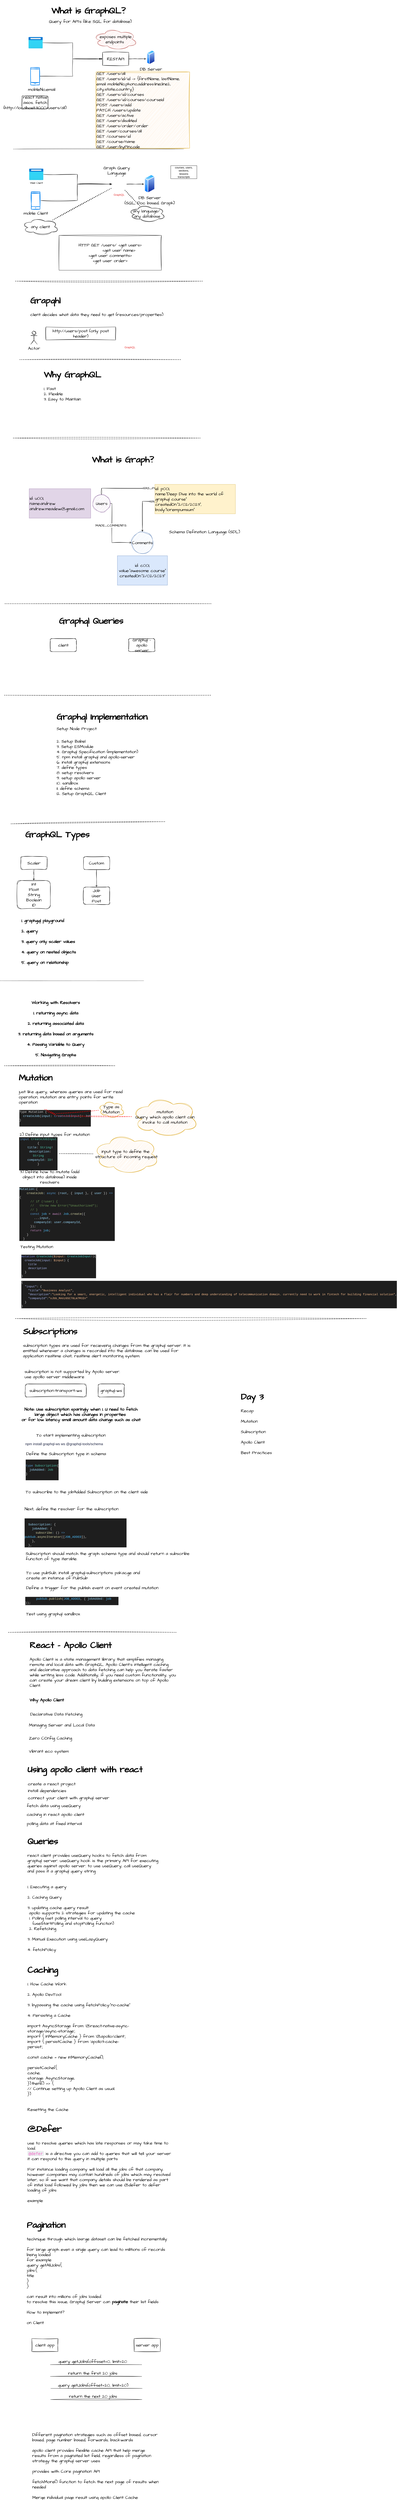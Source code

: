 <mxfile version="21.3.0" type="device" pages="5">
  <diagram name="graphql" id="0yb4gtq6QGUCPpU3oqSi">
    <mxGraphModel dx="880" dy="444" grid="1" gridSize="10" guides="1" tooltips="1" connect="1" arrows="1" fold="1" page="1" pageScale="1" pageWidth="850" pageHeight="1100" math="0" shadow="0">
      <root>
        <mxCell id="0" />
        <mxCell id="1" parent="0" />
        <mxCell id="JOSfZKutUicRBh-khsr0-1" value="&lt;h1&gt;What is GraphQL?&lt;/h1&gt;" style="text;html=1;strokeColor=none;fillColor=none;spacing=5;spacingTop=-20;whiteSpace=wrap;overflow=hidden;rounded=0;fontSize=20;fontFamily=Architects Daughter;sketch=1;curveFitting=1;jiggle=2;" parent="1" vertex="1">
          <mxGeometry x="240" y="40" width="500" height="80" as="geometry" />
        </mxCell>
        <mxCell id="JOSfZKutUicRBh-khsr0-9" style="edgeStyle=orthogonalEdgeStyle;rounded=0;sketch=1;hachureGap=4;jiggle=2;curveFitting=1;orthogonalLoop=1;jettySize=auto;html=1;entryX=0;entryY=0.5;entryDx=0;entryDy=0;fontFamily=Architects Daughter;fontSource=https%3A%2F%2Ffonts.googleapis.com%2Fcss%3Ffamily%3DArchitects%2BDaughter;fontSize=16;" parent="1" source="JOSfZKutUicRBh-khsr0-13" target="JOSfZKutUicRBh-khsr0-7" edge="1">
          <mxGeometry relative="1" as="geometry">
            <mxPoint x="320" y="215" as="sourcePoint" />
          </mxGeometry>
        </mxCell>
        <mxCell id="JOSfZKutUicRBh-khsr0-14" style="edgeStyle=orthogonalEdgeStyle;rounded=0;sketch=1;hachureGap=4;jiggle=2;curveFitting=1;orthogonalLoop=1;jettySize=auto;html=1;entryX=0;entryY=0.5;entryDx=0;entryDy=0;fontFamily=Architects Daughter;fontSource=https%3A%2F%2Ffonts.googleapis.com%2Fcss%3Ffamily%3DArchitects%2BDaughter;fontSize=16;" parent="1" edge="1">
          <mxGeometry relative="1" as="geometry">
            <mxPoint x="183" y="380" as="sourcePoint" />
            <mxPoint x="473" y="300" as="targetPoint" />
            <Array as="points">
              <mxPoint x="343" y="380" />
              <mxPoint x="343" y="300" />
            </Array>
          </mxGeometry>
        </mxCell>
        <mxCell id="JOSfZKutUicRBh-khsr0-5" value="" style="html=1;verticalLabelPosition=bottom;align=center;labelBackgroundColor=#ffffff;verticalAlign=top;strokeWidth=2;strokeColor=#0080F0;shadow=0;dashed=0;shape=mxgraph.ios7.icons.smartphone;sketch=1;hachureGap=4;jiggle=2;curveFitting=1;fontFamily=Architects Daughter;fontSource=https%3A%2F%2Ffonts.googleapis.com%2Fcss%3Ffamily%3DArchitects%2BDaughter;fontSize=20;" parent="1" vertex="1">
          <mxGeometry x="150" y="340" width="40" height="80" as="geometry" />
        </mxCell>
        <mxCell id="JOSfZKutUicRBh-khsr0-11" style="edgeStyle=orthogonalEdgeStyle;rounded=0;sketch=1;hachureGap=4;jiggle=2;curveFitting=1;orthogonalLoop=1;jettySize=auto;html=1;fontFamily=Architects Daughter;fontSource=https%3A%2F%2Ffonts.googleapis.com%2Fcss%3Ffamily%3DArchitects%2BDaughter;fontSize=16;" parent="1" source="JOSfZKutUicRBh-khsr0-7" edge="1">
          <mxGeometry relative="1" as="geometry">
            <mxPoint x="680" y="300" as="targetPoint" />
          </mxGeometry>
        </mxCell>
        <mxCell id="JOSfZKutUicRBh-khsr0-7" value="RESTAPI" style="rounded=0;whiteSpace=wrap;html=1;sketch=1;hachureGap=4;jiggle=2;curveFitting=1;fontFamily=Architects Daughter;fontSource=https%3A%2F%2Ffonts.googleapis.com%2Fcss%3Ffamily%3DArchitects%2BDaughter;fontSize=20;" parent="1" vertex="1">
          <mxGeometry x="480" y="270" width="120" height="60" as="geometry" />
        </mxCell>
        <mxCell id="JOSfZKutUicRBh-khsr0-8" value="DB Server" style="image;aspect=fixed;perimeter=ellipsePerimeter;html=1;align=center;shadow=0;dashed=0;spacingTop=3;image=img/lib/active_directory/generic_server.svg;sketch=1;hachureGap=4;jiggle=2;curveFitting=1;fontFamily=Architects Daughter;fontSource=https%3A%2F%2Ffonts.googleapis.com%2Fcss%3Ffamily%3DArchitects%2BDaughter;fontSize=20;" parent="1" vertex="1">
          <mxGeometry x="683" y="260" width="37" height="66.07" as="geometry" />
        </mxCell>
        <mxCell id="JOSfZKutUicRBh-khsr0-13" value="" style="image;aspect=fixed;html=1;points=[];align=center;fontSize=12;image=img/lib/azure2/general/Browser.svg;sketch=1;hachureGap=4;jiggle=2;curveFitting=1;fontFamily=Architects Daughter;fontSource=https%3A%2F%2Ffonts.googleapis.com%2Fcss%3Ffamily%3DArchitects%2BDaughter;" parent="1" vertex="1">
          <mxGeometry x="140" y="200" width="65" height="52" as="geometry" />
        </mxCell>
        <mxCell id="JOSfZKutUicRBh-khsr0-15" value="&lt;div style=&quot;&quot;&gt;&lt;span style=&quot;background-color: initial;&quot;&gt;GET /users/all&lt;/span&gt;&lt;/div&gt;&lt;div style=&quot;&quot;&gt;&lt;span style=&quot;background-color: initial;&quot;&gt;GET /users/id/:id -&amp;gt; {firstName, lastName, email mobileNo,phono,address:line1,line2, city,state,country}&lt;/span&gt;&lt;/div&gt;&lt;div style=&quot;&quot;&gt;&lt;span style=&quot;background-color: initial;&quot;&gt;GET /users/:id/courses&lt;/span&gt;&lt;/div&gt;&lt;div style=&quot;&quot;&gt;&lt;span style=&quot;background-color: initial;&quot;&gt;GET /users/:id/courses/:courseId&lt;/span&gt;&lt;/div&gt;&lt;div style=&quot;&quot;&gt;&lt;span style=&quot;background-color: initial;&quot;&gt;POST /users/add&lt;/span&gt;&lt;/div&gt;&lt;div style=&quot;&quot;&gt;&lt;span style=&quot;background-color: initial;&quot;&gt;PATCH /users/update&lt;/span&gt;&lt;/div&gt;&lt;div style=&quot;&quot;&gt;&lt;span style=&quot;background-color: initial;&quot;&gt;GET /users/active&lt;/span&gt;&lt;/div&gt;&lt;div style=&quot;&quot;&gt;&lt;span style=&quot;background-color: initial;&quot;&gt;GET /users/disabled&lt;/span&gt;&lt;/div&gt;&lt;div style=&quot;&quot;&gt;&lt;span style=&quot;background-color: initial;&quot;&gt;GET /users/order/:order&lt;/span&gt;&lt;/div&gt;&lt;div style=&quot;&quot;&gt;&lt;span style=&quot;background-color: initial;&quot;&gt;GET /user/courses/all&lt;/span&gt;&lt;/div&gt;&lt;div style=&quot;&quot;&gt;&lt;span style=&quot;background-color: initial;&quot;&gt;GET /courses/:id&lt;/span&gt;&lt;/div&gt;&lt;div style=&quot;&quot;&gt;&lt;span style=&quot;background-color: initial;&quot;&gt;GET /course/name&lt;/span&gt;&lt;/div&gt;&lt;div style=&quot;&quot;&gt;&lt;span style=&quot;background-color: initial;&quot;&gt;GET /user/byPincode&lt;/span&gt;&lt;/div&gt;" style="rounded=0;whiteSpace=wrap;html=1;sketch=1;hachureGap=4;jiggle=2;curveFitting=1;fontFamily=Architects Daughter;fontSource=https%3A%2F%2Ffonts.googleapis.com%2Fcss%3Ffamily%3DArchitects%2BDaughter;fontSize=20;fillColor=#ffe6cc;strokeColor=#d79b00;align=left;" parent="1" vertex="1">
          <mxGeometry x="450" y="360" width="430" height="350" as="geometry" />
        </mxCell>
        <mxCell id="JOSfZKutUicRBh-khsr0-20" value="DB Server &lt;br&gt;(SQL, Doc based, Graph)" style="image;aspect=fixed;perimeter=ellipsePerimeter;html=1;align=center;shadow=0;dashed=0;spacingTop=3;image=img/lib/active_directory/generic_server.svg;sketch=1;hachureGap=4;jiggle=2;curveFitting=1;fontFamily=Architects Daughter;fontSource=https%3A%2F%2Ffonts.googleapis.com%2Fcss%3Ffamily%3DArchitects%2BDaughter;fontSize=20;" parent="1" vertex="1">
          <mxGeometry x="672" y="830" width="48.16" height="86" as="geometry" />
        </mxCell>
        <mxCell id="JOSfZKutUicRBh-khsr0-28" style="edgeStyle=orthogonalEdgeStyle;rounded=0;sketch=1;hachureGap=4;jiggle=2;curveFitting=1;orthogonalLoop=1;jettySize=auto;html=1;fontFamily=Architects Daughter;fontSource=https%3A%2F%2Ffonts.googleapis.com%2Fcss%3Ffamily%3DArchitects%2BDaughter;fontSize=16;" parent="1" source="JOSfZKutUicRBh-khsr0-21" target="JOSfZKutUicRBh-khsr0-26" edge="1">
          <mxGeometry relative="1" as="geometry" />
        </mxCell>
        <mxCell id="JOSfZKutUicRBh-khsr0-21" value="Web Client" style="image;aspect=fixed;html=1;points=[];align=center;fontSize=12;image=img/lib/azure2/general/Browser.svg;sketch=1;hachureGap=4;jiggle=2;curveFitting=1;fontFamily=Architects Daughter;fontSource=https%3A%2F%2Ffonts.googleapis.com%2Fcss%3Ffamily%3DArchitects%2BDaughter;" parent="1" vertex="1">
          <mxGeometry x="143" y="804" width="65" height="52" as="geometry" />
        </mxCell>
        <mxCell id="JOSfZKutUicRBh-khsr0-22" value="" style="endArrow=none;dashed=1;html=1;rounded=0;sketch=1;hachureGap=4;jiggle=2;curveFitting=1;fontFamily=Architects Daughter;fontSource=https%3A%2F%2Ffonts.googleapis.com%2Fcss%3Ffamily%3DArchitects%2BDaughter;fontSize=16;" parent="1" edge="1">
          <mxGeometry width="50" height="50" relative="1" as="geometry">
            <mxPoint x="70" y="714" as="sourcePoint" />
            <mxPoint x="852" y="714" as="targetPoint" />
          </mxGeometry>
        </mxCell>
        <mxCell id="JOSfZKutUicRBh-khsr0-24" value="exposes multiple endpoints&amp;nbsp;" style="ellipse;shape=cloud;whiteSpace=wrap;html=1;sketch=1;hachureGap=4;jiggle=2;curveFitting=1;fontFamily=Architects Daughter;fontSource=https%3A%2F%2Ffonts.googleapis.com%2Fcss%3Ffamily%3DArchitects%2BDaughter;fontSize=20;fillColor=#f8cecc;strokeColor=#b85450;" parent="1" vertex="1">
          <mxGeometry x="440" y="160" width="200" height="100" as="geometry" />
        </mxCell>
        <mxCell id="JOSfZKutUicRBh-khsr0-29" style="edgeStyle=orthogonalEdgeStyle;rounded=0;sketch=1;hachureGap=4;jiggle=2;curveFitting=1;orthogonalLoop=1;jettySize=auto;html=1;fontFamily=Architects Daughter;fontSource=https%3A%2F%2Ffonts.googleapis.com%2Fcss%3Ffamily%3DArchitects%2BDaughter;fontSize=16;" parent="1" edge="1">
          <mxGeometry relative="1" as="geometry">
            <mxPoint x="196.5" y="950" as="sourcePoint" />
            <mxPoint x="524" y="875" as="targetPoint" />
            <Array as="points">
              <mxPoint x="364" y="950" />
              <mxPoint x="364" y="875" />
            </Array>
          </mxGeometry>
        </mxCell>
        <mxCell id="JOSfZKutUicRBh-khsr0-25" value="mobile Client" style="html=1;verticalLabelPosition=bottom;align=center;labelBackgroundColor=#ffffff;verticalAlign=top;strokeWidth=2;strokeColor=#0080F0;shadow=0;dashed=0;shape=mxgraph.ios7.icons.smartphone;sketch=1;hachureGap=4;jiggle=2;curveFitting=1;fontFamily=Architects Daughter;fontSource=https%3A%2F%2Ffonts.googleapis.com%2Fcss%3Ffamily%3DArchitects%2BDaughter;fontSize=20;" parent="1" vertex="1">
          <mxGeometry x="152.5" y="910" width="40" height="80" as="geometry" />
        </mxCell>
        <mxCell id="JOSfZKutUicRBh-khsr0-30" style="edgeStyle=orthogonalEdgeStyle;rounded=0;sketch=1;hachureGap=4;jiggle=2;curveFitting=1;orthogonalLoop=1;jettySize=auto;html=1;fontFamily=Architects Daughter;fontSource=https%3A%2F%2Ffonts.googleapis.com%2Fcss%3Ffamily%3DArchitects%2BDaughter;fontSize=16;" parent="1" source="JOSfZKutUicRBh-khsr0-26" edge="1">
          <mxGeometry relative="1" as="geometry">
            <mxPoint x="670" y="875" as="targetPoint" />
          </mxGeometry>
        </mxCell>
        <mxCell id="JOSfZKutUicRBh-khsr0-26" value="&lt;span style=&quot;background-color: rgb(255, 255, 255);&quot;&gt;GraphQL&lt;/span&gt;" style="shape=image;html=1;verticalAlign=top;verticalLabelPosition=bottom;labelBackgroundColor=#c51111;imageAspect=0;aspect=fixed;image=https://cdn3.iconfinder.com/data/icons/brands-pack/240/graphql-128.png;imageBackground=default;sketch=1;curveFitting=1;jiggle=2;fontColor=#e52e2e;" parent="1" vertex="1">
          <mxGeometry x="520" y="840" width="70" height="70" as="geometry" />
        </mxCell>
        <mxCell id="JOSfZKutUicRBh-khsr0-31" value="Graph Query Language" style="text;html=1;strokeColor=none;fillColor=none;align=center;verticalAlign=middle;whiteSpace=wrap;rounded=0;fontSize=20;fontFamily=Architects Daughter;" parent="1" vertex="1">
          <mxGeometry x="465" y="797" width="160" height="30" as="geometry" />
        </mxCell>
        <mxCell id="JOSfZKutUicRBh-khsr0-32" value="any client" style="ellipse;shape=cloud;whiteSpace=wrap;html=1;sketch=1;hachureGap=4;jiggle=2;curveFitting=1;fontFamily=Architects Daughter;fontSource=https%3A%2F%2Ffonts.googleapis.com%2Fcss%3Ffamily%3DArchitects%2BDaughter;fontSize=20;" parent="1" vertex="1">
          <mxGeometry x="110" y="1030" width="170" height="80" as="geometry" />
        </mxCell>
        <mxCell id="JOSfZKutUicRBh-khsr0-33" value="any language/&amp;nbsp;&lt;br&gt;any database" style="ellipse;shape=cloud;whiteSpace=wrap;html=1;sketch=1;hachureGap=4;jiggle=2;curveFitting=1;fontFamily=Architects Daughter;fontSource=https%3A%2F%2Ffonts.googleapis.com%2Fcss%3Ffamily%3DArchitects%2BDaughter;fontSize=20;" parent="1" vertex="1">
          <mxGeometry x="600" y="970" width="170" height="80" as="geometry" />
        </mxCell>
        <mxCell id="JOSfZKutUicRBh-khsr0-34" value="" style="endArrow=none;dashed=1;html=1;dashPattern=1 3;strokeWidth=2;rounded=0;sketch=1;hachureGap=4;jiggle=2;curveFitting=1;fontFamily=Architects Daughter;fontSource=https%3A%2F%2Ffonts.googleapis.com%2Fcss%3Ffamily%3DArchitects%2BDaughter;fontSize=16;" parent="1" source="JOSfZKutUicRBh-khsr0-32" target="JOSfZKutUicRBh-khsr0-26" edge="1">
          <mxGeometry width="50" height="50" relative="1" as="geometry">
            <mxPoint x="410" y="940" as="sourcePoint" />
            <mxPoint x="460" y="890" as="targetPoint" />
          </mxGeometry>
        </mxCell>
        <mxCell id="JOSfZKutUicRBh-khsr0-35" value="" style="endArrow=none;dashed=1;html=1;dashPattern=1 3;strokeWidth=2;rounded=0;sketch=1;hachureGap=4;jiggle=2;curveFitting=1;fontFamily=Architects Daughter;fontSource=https%3A%2F%2Ffonts.googleapis.com%2Fcss%3Ffamily%3DArchitects%2BDaughter;fontSize=16;entryX=0.857;entryY=0.857;entryDx=0;entryDy=0;entryPerimeter=0;" parent="1" source="JOSfZKutUicRBh-khsr0-33" target="JOSfZKutUicRBh-khsr0-26" edge="1">
          <mxGeometry width="50" height="50" relative="1" as="geometry">
            <mxPoint x="570" y="1000" as="sourcePoint" />
            <mxPoint x="620" y="950" as="targetPoint" />
          </mxGeometry>
        </mxCell>
        <mxCell id="JOSfZKutUicRBh-khsr0-36" value="HTTP GET /users/ &amp;lt;get users&amp;gt;&lt;br&gt;&amp;nbsp; &amp;nbsp; &amp;nbsp; &amp;nbsp; &amp;nbsp; &amp;lt;get user name&amp;gt;&lt;br&gt;&amp;lt;get user comments&amp;gt;&lt;br&gt;&amp;lt;get user order&amp;gt;" style="rounded=0;whiteSpace=wrap;html=1;sketch=1;hachureGap=4;jiggle=2;curveFitting=1;fontFamily=Architects Daughter;fontSource=https%3A%2F%2Ffonts.googleapis.com%2Fcss%3Ffamily%3DArchitects%2BDaughter;fontSize=20;" parent="1" vertex="1">
          <mxGeometry x="280" y="1110" width="470" height="160" as="geometry" />
        </mxCell>
        <mxCell id="JOSfZKutUicRBh-khsr0-37" value="&lt;h1&gt;Grapqhl&lt;/h1&gt;&lt;div&gt;client decides what data they need to get (resources/properties)&lt;/div&gt;" style="text;html=1;strokeColor=none;fillColor=none;spacing=5;spacingTop=-20;whiteSpace=wrap;overflow=hidden;rounded=0;fontSize=20;fontFamily=Architects Daughter;" parent="1" vertex="1">
          <mxGeometry x="143" y="1370" width="637" height="120" as="geometry" />
        </mxCell>
        <mxCell id="JOSfZKutUicRBh-khsr0-38" value="" style="endArrow=none;dashed=1;html=1;dashPattern=1 3;strokeWidth=2;rounded=0;sketch=1;hachureGap=4;jiggle=2;curveFitting=1;fontFamily=Architects Daughter;fontSource=https%3A%2F%2Ffonts.googleapis.com%2Fcss%3Ffamily%3DArchitects%2BDaughter;fontSize=16;" parent="1" edge="1">
          <mxGeometry width="50" height="50" relative="1" as="geometry">
            <mxPoint x="80" y="1320" as="sourcePoint" />
            <mxPoint x="940" y="1320" as="targetPoint" />
          </mxGeometry>
        </mxCell>
        <mxCell id="JOSfZKutUicRBh-khsr0-39" value="Actor" style="shape=umlActor;verticalLabelPosition=bottom;verticalAlign=top;html=1;outlineConnect=0;sketch=1;hachureGap=4;jiggle=2;curveFitting=1;fontFamily=Architects Daughter;fontSource=https%3A%2F%2Ffonts.googleapis.com%2Fcss%3Ffamily%3DArchitects%2BDaughter;fontSize=20;" parent="1" vertex="1">
          <mxGeometry x="150" y="1550" width="30" height="60" as="geometry" />
        </mxCell>
        <mxCell id="JOSfZKutUicRBh-khsr0-40" value="&lt;span style=&quot;background-color: rgb(255, 255, 255);&quot;&gt;GraphQL&lt;/span&gt;" style="shape=image;html=1;verticalAlign=top;verticalLabelPosition=bottom;labelBackgroundColor=#c51111;imageAspect=0;aspect=fixed;image=https://cdn3.iconfinder.com/data/icons/brands-pack/240/graphql-128.png;imageBackground=default;sketch=1;curveFitting=1;jiggle=2;fontColor=#e52e2e;" parent="1" vertex="1">
          <mxGeometry x="570" y="1540" width="70" height="70" as="geometry" />
        </mxCell>
        <mxCell id="JOSfZKutUicRBh-khsr0-42" value="http://users/post (only post header)" style="rounded=0;whiteSpace=wrap;html=1;sketch=1;hachureGap=4;jiggle=2;curveFitting=1;fontFamily=Architects Daughter;fontSource=https%3A%2F%2Ffonts.googleapis.com%2Fcss%3Ffamily%3DArchitects%2BDaughter;fontSize=20;" parent="1" vertex="1">
          <mxGeometry x="220" y="1530" width="320" height="60" as="geometry" />
        </mxCell>
        <mxCell id="JOSfZKutUicRBh-khsr0-43" value="" style="endArrow=none;dashed=1;html=1;dashPattern=1 3;strokeWidth=2;rounded=0;sketch=1;hachureGap=4;jiggle=2;curveFitting=1;fontFamily=Architects Daughter;fontSource=https%3A%2F%2Ffonts.googleapis.com%2Fcss%3Ffamily%3DArchitects%2BDaughter;fontSize=16;" parent="1" edge="1">
          <mxGeometry width="50" height="50" relative="1" as="geometry">
            <mxPoint x="100" y="1680" as="sourcePoint" />
            <mxPoint x="840" y="1680" as="targetPoint" />
          </mxGeometry>
        </mxCell>
        <mxCell id="JOSfZKutUicRBh-khsr0-44" value="&lt;h1&gt;Why GraphQL&lt;/h1&gt;&lt;div&gt;1. Fast&amp;nbsp;&lt;/div&gt;&lt;div&gt;2. Flexible&lt;/div&gt;&lt;div&gt;3. Easy to Maintain&amp;nbsp;&lt;/div&gt;&lt;div&gt;&lt;br&gt;&lt;/div&gt;" style="text;html=1;strokeColor=none;fillColor=none;spacing=5;spacingTop=-20;whiteSpace=wrap;overflow=hidden;rounded=0;fontSize=20;fontFamily=Architects Daughter;" parent="1" vertex="1">
          <mxGeometry x="205" y="1710" width="470" height="210" as="geometry" />
        </mxCell>
        <mxCell id="JOSfZKutUicRBh-khsr0-45" value="" style="endArrow=none;dashed=1;html=1;dashPattern=1 3;strokeWidth=2;rounded=0;sketch=1;hachureGap=4;jiggle=2;curveFitting=1;fontFamily=Architects Daughter;fontSource=https%3A%2F%2Ffonts.googleapis.com%2Fcss%3Ffamily%3DArchitects%2BDaughter;fontSize=16;" parent="1" edge="1">
          <mxGeometry width="50" height="50" relative="1" as="geometry">
            <mxPoint x="70" y="2040" as="sourcePoint" />
            <mxPoint x="930" y="2040" as="targetPoint" />
          </mxGeometry>
        </mxCell>
        <mxCell id="JOSfZKutUicRBh-khsr0-46" value="&lt;h1&gt;What is Graph?&lt;/h1&gt;" style="text;html=1;strokeColor=none;fillColor=none;spacing=5;spacingTop=-20;whiteSpace=wrap;overflow=hidden;rounded=0;fontSize=20;fontFamily=Architects Daughter;" parent="1" vertex="1">
          <mxGeometry x="425.5" y="2100" width="380" height="120" as="geometry" />
        </mxCell>
        <mxCell id="JOSfZKutUicRBh-khsr0-50" style="edgeStyle=orthogonalEdgeStyle;rounded=0;sketch=1;hachureGap=4;jiggle=2;curveFitting=1;orthogonalLoop=1;jettySize=auto;html=1;fontFamily=Architects Daughter;fontSource=https%3A%2F%2Ffonts.googleapis.com%2Fcss%3Ffamily%3DArchitects%2BDaughter;fontSize=16;" parent="1" source="JOSfZKutUicRBh-khsr0-47" target="JOSfZKutUicRBh-khsr0-49" edge="1">
          <mxGeometry relative="1" as="geometry">
            <Array as="points">
              <mxPoint x="523" y="2340" />
              <mxPoint x="523" y="2520" />
            </Array>
          </mxGeometry>
        </mxCell>
        <mxCell id="JOSfZKutUicRBh-khsr0-51" value="MADE_COMMENTS" style="edgeLabel;html=1;align=center;verticalAlign=middle;resizable=0;points=[];fontSize=16;fontFamily=Architects Daughter;" parent="JOSfZKutUicRBh-khsr0-50" vertex="1" connectable="0">
          <mxGeometry x="-0.218" y="-5" relative="1" as="geometry">
            <mxPoint as="offset" />
          </mxGeometry>
        </mxCell>
        <mxCell id="JOSfZKutUicRBh-khsr0-54" value="HAS_POST" style="edgeStyle=orthogonalEdgeStyle;rounded=0;sketch=1;hachureGap=4;jiggle=2;curveFitting=1;orthogonalLoop=1;jettySize=auto;html=1;entryX=0.4;entryY=0;entryDx=0;entryDy=0;entryPerimeter=0;fontFamily=Architects Daughter;fontSource=https%3A%2F%2Ffonts.googleapis.com%2Fcss%3Ffamily%3DArchitects%2BDaughter;fontSize=16;" parent="1" source="JOSfZKutUicRBh-khsr0-47" target="JOSfZKutUicRBh-khsr0-48" edge="1">
          <mxGeometry relative="1" as="geometry">
            <Array as="points">
              <mxPoint x="476" y="2270" />
              <mxPoint x="945" y="2270" />
            </Array>
          </mxGeometry>
        </mxCell>
        <mxCell id="JOSfZKutUicRBh-khsr0-47" value="Users" style="ellipse;whiteSpace=wrap;html=1;aspect=fixed;sketch=1;hachureGap=4;jiggle=2;curveFitting=1;fontFamily=Architects Daughter;fontSource=https%3A%2F%2Ffonts.googleapis.com%2Fcss%3Ffamily%3DArchitects%2BDaughter;fontSize=20;fillColor=#e1d5e7;strokeColor=#9673a6;" parent="1" vertex="1">
          <mxGeometry x="435.5" y="2300" width="80" height="80" as="geometry" />
        </mxCell>
        <mxCell id="JOSfZKutUicRBh-khsr0-59" style="edgeStyle=orthogonalEdgeStyle;rounded=0;sketch=1;hachureGap=4;jiggle=2;curveFitting=1;orthogonalLoop=1;jettySize=auto;html=1;fontFamily=Architects Daughter;fontSource=https%3A%2F%2Ffonts.googleapis.com%2Fcss%3Ffamily%3DArchitects%2BDaughter;fontSize=16;" parent="1" source="JOSfZKutUicRBh-khsr0-48" target="JOSfZKutUicRBh-khsr0-49" edge="1">
          <mxGeometry relative="1" as="geometry" />
        </mxCell>
        <mxCell id="JOSfZKutUicRBh-khsr0-60" value="&lt;font style=&quot;font-size: 16px;&quot;&gt;HAS_COMMENTS&lt;/font&gt;" style="edgeLabel;html=1;align=center;verticalAlign=middle;resizable=0;points=[];fontSize=20;fontFamily=Architects Daughter;" parent="JOSfZKutUicRBh-khsr0-59" vertex="1" connectable="0">
          <mxGeometry x="-0.221" y="-1" relative="1" as="geometry">
            <mxPoint as="offset" />
          </mxGeometry>
        </mxCell>
        <mxCell id="JOSfZKutUicRBh-khsr0-48" value="Post" style="ellipse;whiteSpace=wrap;html=1;aspect=fixed;sketch=1;hachureGap=4;jiggle=2;curveFitting=1;fontFamily=Architects Daughter;fontSource=https%3A%2F%2Ffonts.googleapis.com%2Fcss%3Ffamily%3DArchitects%2BDaughter;fontSize=20;fillColor=#fff2cc;strokeColor=#d6b656;" parent="1" vertex="1">
          <mxGeometry x="913" y="2290" width="80" height="80" as="geometry" />
        </mxCell>
        <mxCell id="JOSfZKutUicRBh-khsr0-49" value="Comments" style="ellipse;whiteSpace=wrap;html=1;aspect=fixed;sketch=1;hachureGap=4;jiggle=2;curveFitting=1;fontFamily=Architects Daughter;fontSource=https%3A%2F%2Ffonts.googleapis.com%2Fcss%3Ffamily%3DArchitects%2BDaughter;fontSize=20;fillColor=#dae8fc;strokeColor=#6c8ebf;" parent="1" vertex="1">
          <mxGeometry x="613" y="2470" width="100" height="100" as="geometry" />
        </mxCell>
        <mxCell id="JOSfZKutUicRBh-khsr0-61" value="id: u001,&lt;br&gt;name:andrew&lt;br&gt;andrew.meadew@gmail.com" style="text;html=1;strokeColor=#9673a6;fillColor=#e1d5e7;align=left;verticalAlign=middle;whiteSpace=wrap;rounded=0;fontSize=20;fontFamily=Architects Daughter;" parent="1" vertex="1">
          <mxGeometry x="143" y="2272.5" width="282.5" height="135" as="geometry" />
        </mxCell>
        <mxCell id="JOSfZKutUicRBh-khsr0-62" value="id: c001,&lt;br&gt;value:&quot;awesome course&quot;&lt;br&gt;createdOn:&quot;2/02/2023&quot;" style="text;html=1;strokeColor=#6c8ebf;fillColor=#dae8fc;align=center;verticalAlign=middle;whiteSpace=wrap;rounded=0;fontSize=20;fontFamily=Architects Daughter;" parent="1" vertex="1">
          <mxGeometry x="548" y="2580" width="230" height="135" as="geometry" />
        </mxCell>
        <mxCell id="JOSfZKutUicRBh-khsr0-63" value="id: p001,&lt;br&gt;name:&quot;Deep Dive into the world of graphql course&quot;&lt;br&gt;createdOn:&quot;2/02/2023&quot;,&lt;br&gt;body:&quot;lorempumsum&quot;" style="text;html=1;strokeColor=#d6b656;fillColor=#fff2cc;align=left;verticalAlign=middle;whiteSpace=wrap;rounded=0;fontSize=20;fontFamily=Architects Daughter;" parent="1" vertex="1">
          <mxGeometry x="720.16" y="2252.5" width="369.84" height="135" as="geometry" />
        </mxCell>
        <mxCell id="JOSfZKutUicRBh-khsr0-64" value="" style="endArrow=none;dashed=1;html=1;dashPattern=1 3;strokeWidth=2;rounded=0;sketch=1;hachureGap=4;jiggle=2;curveFitting=1;fontFamily=Architects Daughter;fontSource=https%3A%2F%2Ffonts.googleapis.com%2Fcss%3Ffamily%3DArchitects%2BDaughter;fontSize=16;" parent="1" edge="1">
          <mxGeometry width="50" height="50" relative="1" as="geometry">
            <mxPoint x="32" y="2800" as="sourcePoint" />
            <mxPoint x="982" y="2800" as="targetPoint" />
          </mxGeometry>
        </mxCell>
        <mxCell id="JOSfZKutUicRBh-khsr0-65" value="&lt;h1&gt;Graphql Queries&lt;/h1&gt;" style="text;html=1;strokeColor=none;fillColor=none;spacing=5;spacingTop=-20;whiteSpace=wrap;overflow=hidden;rounded=0;fontSize=20;fontFamily=Architects Daughter;" parent="1" vertex="1">
          <mxGeometry x="275" y="2840" width="395" height="120" as="geometry" />
        </mxCell>
        <mxCell id="JOSfZKutUicRBh-khsr0-66" value="1. graphgql playground&lt;br&gt;&lt;br&gt;2. query&lt;br&gt;&lt;br&gt;3. query only scaler values&lt;br&gt;&lt;br&gt;4. query on nested objects&lt;br&gt;&lt;br&gt;5. query on relationship&amp;nbsp;" style="text;html=1;strokeColor=none;fillColor=none;align=left;verticalAlign=middle;whiteSpace=wrap;rounded=0;fontSize=20;fontFamily=Architects Daughter;fontStyle=1" parent="1" vertex="1">
          <mxGeometry x="104.75" y="4240" width="860" height="220" as="geometry" />
        </mxCell>
        <mxCell id="JOSfZKutUicRBh-khsr0-67" value="" style="endArrow=none;dashed=1;html=1;dashPattern=1 3;strokeWidth=2;rounded=0;sketch=1;hachureGap=4;jiggle=2;curveFitting=1;fontFamily=Architects Daughter;fontSource=https%3A%2F%2Ffonts.googleapis.com%2Fcss%3Ffamily%3DArchitects%2BDaughter;fontSize=16;" parent="1" edge="1">
          <mxGeometry width="50" height="50" relative="1" as="geometry">
            <mxPoint x="30" y="3220" as="sourcePoint" />
            <mxPoint x="980" y="3220" as="targetPoint" />
          </mxGeometry>
        </mxCell>
        <mxCell id="JOSfZKutUicRBh-khsr0-68" value="&lt;h1&gt;&lt;span style=&quot;background-color: initial;&quot;&gt;Graphql Implementation&lt;/span&gt;&lt;span style=&quot;background-color: initial; font-size: 20px; font-weight: normal;&quot;&gt;1. Setup Node Project&lt;/span&gt;&lt;br&gt;&lt;/h1&gt;&lt;div&gt;2. Setup Babel&lt;/div&gt;&lt;div&gt;3. Setup ESModule&lt;/div&gt;&lt;div&gt;&lt;span style=&quot;background-color: initial;&quot;&gt;4. Graphql Specification (Implementation)&lt;/span&gt;&lt;br&gt;&lt;/div&gt;&lt;div&gt;5. npm install graphql and apollo-server&lt;/div&gt;&lt;div&gt;6.&amp;nbsp;install graphql extensions&lt;/div&gt;&lt;div&gt;&lt;span style=&quot;background-color: initial;&quot;&gt;7.&amp;nbsp;&lt;/span&gt;&lt;span style=&quot;background-color: initial;&quot;&gt;define types&amp;nbsp;&lt;/span&gt;&lt;/div&gt;&lt;div&gt;&lt;span style=&quot;background-color: initial;&quot;&gt;8. setup resolvers&lt;/span&gt;&lt;br&gt;&lt;/div&gt;&lt;div&gt;&lt;span style=&quot;background-color: initial;&quot;&gt;9. setup apollo server&lt;/span&gt;&lt;/div&gt;&lt;div&gt;&lt;span style=&quot;background-color: initial;&quot;&gt;10. sandbox&lt;/span&gt;&lt;/div&gt;&lt;div&gt;&lt;span style=&quot;background-color: initial;&quot;&gt;11. define schema&amp;nbsp;&lt;/span&gt;&lt;/div&gt;&lt;div&gt;&lt;span style=&quot;background-color: initial;&quot;&gt;12. Setup GraphQL Client&lt;/span&gt;&lt;/div&gt;" style="text;html=1;strokeColor=none;fillColor=none;spacing=5;spacingTop=-20;whiteSpace=wrap;overflow=hidden;rounded=0;fontSize=20;fontFamily=Architects Daughter;" parent="1" vertex="1">
          <mxGeometry x="264" y="3280" width="486" height="510" as="geometry" />
        </mxCell>
        <mxCell id="JOSfZKutUicRBh-khsr0-70" value="&lt;span style=&quot;color: rgb(0, 0, 0); font-family: &amp;quot;Architects Daughter&amp;quot;; font-size: 20px; font-style: normal; font-variant-ligatures: normal; font-variant-caps: normal; font-weight: 400; letter-spacing: normal; orphans: 2; text-align: left; text-indent: 0px; text-transform: none; widows: 2; word-spacing: 0px; -webkit-text-stroke-width: 0px; background-color: rgb(251, 251, 251); text-decoration-thickness: initial; text-decoration-style: initial; text-decoration-color: initial; float: none; display: inline !important;&quot;&gt;Query for API&#39;s (like SQL for database)&lt;/span&gt;" style="text;whiteSpace=wrap;html=1;fontSize=20;fontFamily=Architects Daughter;" parent="1" vertex="1">
          <mxGeometry x="232" y="110" width="440" height="50" as="geometry" />
        </mxCell>
        <mxCell id="JOSfZKutUicRBh-khsr0-71" value="" style="endArrow=none;dashed=1;html=1;dashPattern=1 3;strokeWidth=2;rounded=0;sketch=1;hachureGap=4;jiggle=2;curveFitting=1;fontFamily=Architects Daughter;fontSource=https%3A%2F%2Ffonts.googleapis.com%2Fcss%3Ffamily%3DArchitects%2BDaughter;fontSize=16;" parent="1" edge="1">
          <mxGeometry width="50" height="50" relative="1" as="geometry">
            <mxPoint x="59.75" y="3810" as="sourcePoint" />
            <mxPoint x="770" y="3800" as="targetPoint" />
          </mxGeometry>
        </mxCell>
        <mxCell id="JOSfZKutUicRBh-khsr0-72" value="&lt;h1&gt;GraphQL Types&lt;/h1&gt;" style="text;html=1;strokeColor=none;fillColor=none;spacing=5;spacingTop=-20;whiteSpace=wrap;overflow=hidden;rounded=0;fontSize=20;fontFamily=Architects Daughter;" parent="1" vertex="1">
          <mxGeometry x="120" y="3820" width="340" height="120" as="geometry" />
        </mxCell>
        <mxCell id="JOSfZKutUicRBh-khsr0-76" value="" style="edgeStyle=orthogonalEdgeStyle;rounded=0;sketch=1;hachureGap=4;jiggle=2;curveFitting=1;orthogonalLoop=1;jettySize=auto;html=1;fontFamily=Architects Daughter;fontSource=https%3A%2F%2Ffonts.googleapis.com%2Fcss%3Ffamily%3DArchitects%2BDaughter;fontSize=16;" parent="1" source="JOSfZKutUicRBh-khsr0-73" target="JOSfZKutUicRBh-khsr0-75" edge="1">
          <mxGeometry relative="1" as="geometry" />
        </mxCell>
        <mxCell id="JOSfZKutUicRBh-khsr0-73" value="Scaler" style="rounded=1;whiteSpace=wrap;html=1;sketch=1;hachureGap=4;jiggle=2;curveFitting=1;fontFamily=Architects Daughter;fontSource=https%3A%2F%2Ffonts.googleapis.com%2Fcss%3Ffamily%3DArchitects%2BDaughter;fontSize=20;" parent="1" vertex="1">
          <mxGeometry x="104.75" y="3960" width="120" height="60" as="geometry" />
        </mxCell>
        <mxCell id="JOSfZKutUicRBh-khsr0-78" value="" style="edgeStyle=orthogonalEdgeStyle;rounded=0;sketch=1;hachureGap=4;jiggle=2;curveFitting=1;orthogonalLoop=1;jettySize=auto;html=1;fontFamily=Architects Daughter;fontSource=https%3A%2F%2Ffonts.googleapis.com%2Fcss%3Ffamily%3DArchitects%2BDaughter;fontSize=16;" parent="1" source="JOSfZKutUicRBh-khsr0-74" target="JOSfZKutUicRBh-khsr0-77" edge="1">
          <mxGeometry relative="1" as="geometry" />
        </mxCell>
        <mxCell id="JOSfZKutUicRBh-khsr0-74" value="Custom" style="rounded=1;whiteSpace=wrap;html=1;sketch=1;hachureGap=4;jiggle=2;curveFitting=1;fontFamily=Architects Daughter;fontSource=https%3A%2F%2Ffonts.googleapis.com%2Fcss%3Ffamily%3DArchitects%2BDaughter;fontSize=20;" parent="1" vertex="1">
          <mxGeometry x="392.25" y="3960" width="120" height="60" as="geometry" />
        </mxCell>
        <mxCell id="JOSfZKutUicRBh-khsr0-75" value="Int&lt;br&gt;Float&lt;br&gt;String&lt;br&gt;Boolean&lt;br&gt;ID" style="whiteSpace=wrap;html=1;fontSize=20;fontFamily=Architects Daughter;rounded=1;sketch=1;hachureGap=4;jiggle=2;curveFitting=1;fontSource=https%3A%2F%2Ffonts.googleapis.com%2Fcss%3Ffamily%3DArchitects%2BDaughter;align=center;" parent="1" vertex="1">
          <mxGeometry x="87.75" y="4070" width="152.5" height="130" as="geometry" />
        </mxCell>
        <mxCell id="JOSfZKutUicRBh-khsr0-77" value="Job&lt;br&gt;User&lt;br&gt;Post" style="rounded=1;whiteSpace=wrap;html=1;sketch=1;hachureGap=4;jiggle=2;curveFitting=1;fontFamily=Architects Daughter;fontSource=https%3A%2F%2Ffonts.googleapis.com%2Fcss%3Ffamily%3DArchitects%2BDaughter;fontSize=20;" parent="1" vertex="1">
          <mxGeometry x="392.25" y="4100" width="120" height="80" as="geometry" />
        </mxCell>
        <mxCell id="JOSfZKutUicRBh-khsr0-79" value="Working with Resolvers&lt;br&gt;&lt;br&gt;1. returning async data&lt;br&gt;&lt;br&gt;2. returning associated data&lt;br&gt;&lt;br&gt;3. returning data based on arguments&lt;br&gt;&lt;br&gt;4. Passing Variable to Query&lt;br&gt;&lt;br&gt;5. Navigating Graphs" style="text;html=1;strokeColor=none;fillColor=none;align=center;verticalAlign=middle;whiteSpace=wrap;rounded=0;fontSize=20;fontFamily=Architects Daughter;fontStyle=1" parent="1" vertex="1">
          <mxGeometry x="40" y="4610" width="450" height="280" as="geometry" />
        </mxCell>
        <mxCell id="VBky6ANtnalJl42jCNoy-1" value="mobileNo,email" style="text;html=1;align=center;verticalAlign=middle;resizable=0;points=[];autosize=1;strokeColor=none;fillColor=none;fontSize=20;fontFamily=Architects Daughter;" parent="1" vertex="1">
          <mxGeometry x="125" y="420" width="150" height="40" as="geometry" />
        </mxCell>
        <mxCell id="VBky6ANtnalJl42jCNoy-2" value="react native&lt;br&gt;axios, fetch (http://localhost:3000/users/all)" style="rounded=1;whiteSpace=wrap;html=1;sketch=1;hachureGap=4;jiggle=2;curveFitting=1;fontFamily=Architects Daughter;fontSource=https%3A%2F%2Ffonts.googleapis.com%2Fcss%3Ffamily%3DArchitects%2BDaughter;fontSize=20;" parent="1" vertex="1">
          <mxGeometry x="110" y="470" width="120" height="60" as="geometry" />
        </mxCell>
        <mxCell id="VBky6ANtnalJl42jCNoy-3" value="Schema Defination Language (SDL)" style="text;html=1;align=center;verticalAlign=middle;resizable=0;points=[];autosize=1;strokeColor=none;fillColor=none;fontSize=20;fontFamily=Architects Daughter;" parent="1" vertex="1">
          <mxGeometry x="773" y="2450" width="350" height="40" as="geometry" />
        </mxCell>
        <mxCell id="VBky6ANtnalJl42jCNoy-4" value="Graphql - apollo server" style="rounded=1;whiteSpace=wrap;html=1;sketch=1;hachureGap=4;jiggle=2;curveFitting=1;fontFamily=Architects Daughter;fontSource=https%3A%2F%2Ffonts.googleapis.com%2Fcss%3Ffamily%3DArchitects%2BDaughter;fontSize=20;" parent="1" vertex="1">
          <mxGeometry x="600" y="2960" width="120" height="60" as="geometry" />
        </mxCell>
        <mxCell id="VBky6ANtnalJl42jCNoy-5" value="client" style="rounded=1;whiteSpace=wrap;html=1;sketch=1;hachureGap=4;jiggle=2;curveFitting=1;fontFamily=Architects Daughter;fontSource=https%3A%2F%2Ffonts.googleapis.com%2Fcss%3Ffamily%3DArchitects%2BDaughter;fontSize=20;" parent="1" vertex="1">
          <mxGeometry x="240" y="2960" width="120" height="60" as="geometry" />
        </mxCell>
        <mxCell id="LwxOMrlL9idxmwf7aYMN-1" value="" style="endArrow=none;dashed=1;html=1;rounded=0;sketch=1;hachureGap=4;jiggle=2;curveFitting=1;fontFamily=Architects Daughter;fontSource=https%3A%2F%2Ffonts.googleapis.com%2Fcss%3Ffamily%3DArchitects%2BDaughter;fontSize=16;" parent="1" edge="1">
          <mxGeometry width="50" height="50" relative="1" as="geometry">
            <mxPoint x="10" y="4530" as="sourcePoint" />
            <mxPoint x="670" y="4530" as="targetPoint" />
          </mxGeometry>
        </mxCell>
        <mxCell id="UBdukzVITT_4PH-3U-Xz-1" value="" style="endArrow=none;dashed=1;html=1;dashPattern=1 3;strokeWidth=2;rounded=0;sketch=1;hachureGap=4;jiggle=2;curveFitting=1;fontFamily=Architects Daughter;fontSource=https%3A%2F%2Ffonts.googleapis.com%2Fcss%3Ffamily%3DArchitects%2BDaughter;fontSize=16;" parent="1" edge="1">
          <mxGeometry width="50" height="50" relative="1" as="geometry">
            <mxPoint x="30" y="4920" as="sourcePoint" />
            <mxPoint x="540" y="4920" as="targetPoint" />
          </mxGeometry>
        </mxCell>
        <mxCell id="UBdukzVITT_4PH-3U-Xz-2" value="&lt;h1&gt;Mutation&lt;/h1&gt;&lt;div&gt;just like query, whereas queries are used for read operation, mutation are entry points for write operation&lt;/div&gt;" style="text;html=1;strokeColor=none;fillColor=none;spacing=5;spacingTop=-20;whiteSpace=wrap;overflow=hidden;rounded=0;fontSize=20;fontFamily=Architects Daughter;" parent="1" vertex="1">
          <mxGeometry x="90" y="4936" width="530" height="174" as="geometry" />
        </mxCell>
        <mxCell id="UBdukzVITT_4PH-3U-Xz-3" value="&lt;div style=&quot;color: rgb(212, 212, 212); background-color: rgb(30, 30, 30); font-family: Consolas, &amp;quot;Courier New&amp;quot;, monospace; font-size: 14px; line-height: 19px;&quot;&gt;Type Mutation {&lt;div&gt;&amp;nbsp; &lt;span style=&quot;color: #9cdcfe;&quot;&gt;createJob&lt;/span&gt;(&lt;span style=&quot;color: #9cdcfe;&quot;&gt;input&lt;/span&gt;:&lt;span style=&quot;color: #569cd6;&quot;&gt; CreateJobInput&lt;/span&gt;): &lt;span style=&quot;color: #9cdcfe;&quot;&gt;Job&lt;/span&gt;&lt;/div&gt;&lt;div&gt;}&lt;/div&gt;&lt;br&gt;&lt;/div&gt;" style="text;html=1;strokeColor=none;fillColor=none;align=left;verticalAlign=middle;whiteSpace=wrap;rounded=0;fontSize=20;fontFamily=Architects Daughter;" parent="1" vertex="1">
          <mxGeometry x="95.5" y="5120" width="420" height="80" as="geometry" />
        </mxCell>
        <mxCell id="UBdukzVITT_4PH-3U-Xz-4" value="&#xa;&lt;div style=&quot;color: rgb(212, 212, 212); background-color: rgb(30, 30, 30); font-family: Consolas, &amp;quot;Courier New&amp;quot;, monospace; font-weight: normal; font-size: 14px; line-height: 19px;&quot;&gt;&lt;div&gt;&lt;span style=&quot;color: #569cd6;&quot;&gt;input&lt;/span&gt;&lt;span style=&quot;color: #d4d4d4;&quot;&gt; &lt;/span&gt;&lt;span style=&quot;color: #4ec9b0;&quot;&gt;CreateJobInput&lt;/span&gt;&lt;span style=&quot;color: #d4d4d4;&quot;&gt; {&lt;/span&gt;&lt;/div&gt;&lt;div&gt;&lt;span style=&quot;color: #d4d4d4;&quot;&gt;&amp;nbsp; &lt;/span&gt;&lt;span style=&quot;color: #9cdcfe;&quot;&gt;title&lt;/span&gt;&lt;span style=&quot;color: #d4d4d4;&quot;&gt;: &lt;/span&gt;&lt;span style=&quot;color: #4ec9b0;&quot;&gt;String&lt;/span&gt;&lt;span style=&quot;color: #d4d4d4;&quot;&gt;!&lt;/span&gt;&lt;/div&gt;&lt;div&gt;&lt;span style=&quot;color: #d4d4d4;&quot;&gt;&amp;nbsp; &lt;/span&gt;&lt;span style=&quot;color: #9cdcfe;&quot;&gt;description&lt;/span&gt;&lt;span style=&quot;color: #d4d4d4;&quot;&gt;: &lt;/span&gt;&lt;span style=&quot;color: #4ec9b0;&quot;&gt;String&lt;/span&gt;&lt;/div&gt;&lt;div&gt;&lt;span style=&quot;color: #d4d4d4;&quot;&gt;&amp;nbsp; &lt;/span&gt;&lt;span style=&quot;color: #9cdcfe;&quot;&gt;companyId&lt;/span&gt;&lt;span style=&quot;color: #d4d4d4;&quot;&gt;: &lt;/span&gt;&lt;span style=&quot;color: #4ec9b0;&quot;&gt;ID&lt;/span&gt;&lt;span style=&quot;color: #d4d4d4;&quot;&gt;!&lt;/span&gt;&lt;/div&gt;&lt;div&gt;&lt;span style=&quot;color: #d4d4d4;&quot;&gt;}&lt;/span&gt;&lt;/div&gt;&lt;br&gt;&lt;/div&gt;&#xa;&#xa;" style="text;html=1;strokeColor=none;fillColor=none;align=center;verticalAlign=middle;whiteSpace=wrap;rounded=0;fontSize=20;fontFamily=Architects Daughter;" parent="1" vertex="1">
          <mxGeometry x="95.5" y="5280" width="178" height="110" as="geometry" />
        </mxCell>
        <mxCell id="UBdukzVITT_4PH-3U-Xz-5" value="2) Define input types for mutation" style="text;html=1;strokeColor=none;fillColor=none;align=center;verticalAlign=middle;whiteSpace=wrap;rounded=0;fontSize=20;fontFamily=Architects Daughter;" parent="1" vertex="1">
          <mxGeometry x="88" y="5220" width="345.25" height="30" as="geometry" />
        </mxCell>
        <mxCell id="UBdukzVITT_4PH-3U-Xz-6" value="3) Define how to mutate (add object into database) inside resolvers" style="text;html=1;strokeColor=none;fillColor=none;align=center;verticalAlign=middle;whiteSpace=wrap;rounded=0;fontSize=20;fontFamily=Architects Daughter;" parent="1" vertex="1">
          <mxGeometry x="76.63" y="5420" width="320" height="20" as="geometry" />
        </mxCell>
        <mxCell id="UBdukzVITT_4PH-3U-Xz-7" value="&lt;div style=&quot;color: rgb(212, 212, 212); background-color: rgb(30, 30, 30); font-family: Consolas, &amp;quot;Courier New&amp;quot;, monospace; font-weight: normal; font-size: 14px; line-height: 19px;&quot;&gt;&lt;div&gt;&lt;span style=&quot;color: #9cdcfe;&quot;&gt;Mutation&lt;/span&gt;&lt;span style=&quot;color: #9cdcfe;&quot;&gt;:&lt;/span&gt;&lt;span style=&quot;color: #d4d4d4;&quot;&gt;{&lt;/span&gt;&lt;/div&gt;&lt;div&gt;&lt;span style=&quot;color: #d4d4d4;&quot;&gt;&amp;nbsp; &amp;nbsp; &lt;/span&gt;&lt;span style=&quot;color: #dcdcaa;&quot;&gt;createJob&lt;/span&gt;&lt;span style=&quot;color: #9cdcfe;&quot;&gt;:&lt;/span&gt;&lt;span style=&quot;color: #d4d4d4;&quot;&gt; &lt;/span&gt;&lt;span style=&quot;color: #569cd6;&quot;&gt;async&lt;/span&gt;&lt;span style=&quot;color: #d4d4d4;&quot;&gt; (&lt;/span&gt;&lt;span style=&quot;color: #9cdcfe;&quot;&gt;root&lt;/span&gt;&lt;span style=&quot;color: #d4d4d4;&quot;&gt;, { &lt;/span&gt;&lt;span style=&quot;color: #9cdcfe;&quot;&gt;input&lt;/span&gt;&lt;span style=&quot;color: #d4d4d4;&quot;&gt; }, { &lt;/span&gt;&lt;span style=&quot;color: #9cdcfe;&quot;&gt;user&lt;/span&gt;&lt;span style=&quot;color: #d4d4d4;&quot;&gt; }) &lt;/span&gt;&lt;span style=&quot;color: #569cd6;&quot;&gt;=&amp;gt;&lt;/span&gt;&lt;span style=&quot;color: #d4d4d4;&quot;&gt; {&lt;/span&gt;&lt;/div&gt;&lt;div&gt;&lt;span style=&quot;color: #d4d4d4;&quot;&gt;&amp;nbsp; &amp;nbsp; &amp;nbsp; &lt;/span&gt;&lt;span style=&quot;color: #6a9955;&quot;&gt;// if (!user) {&lt;/span&gt;&lt;/div&gt;&lt;div&gt;&lt;span style=&quot;color: #d4d4d4;&quot;&gt;&amp;nbsp; &amp;nbsp; &amp;nbsp; &lt;/span&gt;&lt;span style=&quot;color: #6a9955;&quot;&gt;// &amp;nbsp; throw new Error(&quot;Unauthorized&quot;);&lt;/span&gt;&lt;/div&gt;&lt;div&gt;&lt;span style=&quot;color: #d4d4d4;&quot;&gt;&amp;nbsp; &amp;nbsp; &amp;nbsp; &lt;/span&gt;&lt;span style=&quot;color: #6a9955;&quot;&gt;// }&lt;/span&gt;&lt;/div&gt;&lt;div&gt;&lt;span style=&quot;color: #d4d4d4;&quot;&gt;&amp;nbsp; &amp;nbsp; &amp;nbsp; &lt;/span&gt;&lt;span style=&quot;color: #569cd6;&quot;&gt;const&lt;/span&gt;&lt;span style=&quot;color: #d4d4d4;&quot;&gt; &lt;/span&gt;&lt;span style=&quot;color: #4fc1ff;&quot;&gt;job&lt;/span&gt;&lt;span style=&quot;color: #d4d4d4;&quot;&gt; = &lt;/span&gt;&lt;span style=&quot;color: #c586c0;&quot;&gt;await&lt;/span&gt;&lt;span style=&quot;color: #d4d4d4;&quot;&gt; &lt;/span&gt;&lt;span style=&quot;color: #4fc1ff;&quot;&gt;Job&lt;/span&gt;&lt;span style=&quot;color: #d4d4d4;&quot;&gt;.&lt;/span&gt;&lt;span style=&quot;color: #dcdcaa;&quot;&gt;create&lt;/span&gt;&lt;span style=&quot;color: #d4d4d4;&quot;&gt;({&lt;/span&gt;&lt;/div&gt;&lt;div&gt;&lt;span style=&quot;color: #d4d4d4;&quot;&gt;&amp;nbsp; &amp;nbsp; &amp;nbsp; &amp;nbsp; ...&lt;/span&gt;&lt;span style=&quot;color: #9cdcfe;&quot;&gt;input&lt;/span&gt;&lt;span style=&quot;color: #d4d4d4;&quot;&gt;,&lt;/span&gt;&lt;/div&gt;&lt;div&gt;&lt;span style=&quot;color: #d4d4d4;&quot;&gt;&amp;nbsp; &amp;nbsp; &amp;nbsp; &amp;nbsp; &lt;/span&gt;&lt;span style=&quot;color: #9cdcfe;&quot;&gt;companyId&lt;/span&gt;&lt;span style=&quot;color: #9cdcfe;&quot;&gt;:&lt;/span&gt;&lt;span style=&quot;color: #d4d4d4;&quot;&gt; &lt;/span&gt;&lt;span style=&quot;color: #9cdcfe;&quot;&gt;user&lt;/span&gt;&lt;span style=&quot;color: #d4d4d4;&quot;&gt;.&lt;/span&gt;&lt;span style=&quot;color: #9cdcfe;&quot;&gt;companyId&lt;/span&gt;&lt;span style=&quot;color: #d4d4d4;&quot;&gt;,&lt;/span&gt;&lt;/div&gt;&lt;div&gt;&lt;span style=&quot;color: #d4d4d4;&quot;&gt;&amp;nbsp; &amp;nbsp; &amp;nbsp; });&lt;/span&gt;&lt;/div&gt;&lt;div&gt;&lt;span style=&quot;color: #d4d4d4;&quot;&gt;&amp;nbsp; &amp;nbsp; &amp;nbsp; &lt;/span&gt;&lt;span style=&quot;color: #c586c0;&quot;&gt;return&lt;/span&gt;&lt;span style=&quot;color: #d4d4d4;&quot;&gt; &lt;/span&gt;&lt;span style=&quot;color: #4fc1ff;&quot;&gt;job&lt;/span&gt;&lt;span style=&quot;color: #d4d4d4;&quot;&gt;;&lt;/span&gt;&lt;/div&gt;&lt;div&gt;&lt;span style=&quot;color: #d4d4d4;&quot;&gt;&amp;nbsp; &amp;nbsp; }&lt;/span&gt;&lt;/div&gt;&lt;div&gt;&lt;span style=&quot;color: #d4d4d4;&quot;&gt;&amp;nbsp; }&lt;/span&gt;&lt;/div&gt;&lt;/div&gt;" style="text;whiteSpace=wrap;html=1;fontSize=20;fontFamily=Architects Daughter;" parent="1" vertex="1">
          <mxGeometry x="95.5" y="5470" width="440" height="250" as="geometry" />
        </mxCell>
        <mxCell id="UBdukzVITT_4PH-3U-Xz-8" value="Type as Mutation" style="ellipse;shape=cloud;whiteSpace=wrap;html=1;sketch=1;hachureGap=4;jiggle=2;curveFitting=1;fontFamily=Architects Daughter;fontSource=https%3A%2F%2Ffonts.googleapis.com%2Fcss%3Ffamily%3DArchitects%2BDaughter;fontSize=20;fillColor=#ffe6cc;strokeColor=#d79b00;" parent="1" vertex="1">
          <mxGeometry x="460" y="5080" width="120" height="80" as="geometry" />
        </mxCell>
        <mxCell id="UBdukzVITT_4PH-3U-Xz-9" value="mutation&lt;br&gt;Query which apollo client can invoke to call mutation" style="ellipse;shape=cloud;whiteSpace=wrap;html=1;sketch=1;hachureGap=4;jiggle=2;curveFitting=1;fontFamily=Architects Daughter;fontSource=https%3A%2F%2Ffonts.googleapis.com%2Fcss%3Ffamily%3DArchitects%2BDaughter;fontSize=20;fillColor=#ffe6cc;strokeColor=#d79b00;" parent="1" vertex="1">
          <mxGeometry x="613" y="5060" width="307" height="190" as="geometry" />
        </mxCell>
        <mxCell id="UBdukzVITT_4PH-3U-Xz-10" value="input type to define the&amp;nbsp;&lt;br&gt;structure of incoming request" style="ellipse;shape=cloud;whiteSpace=wrap;html=1;sketch=1;hachureGap=4;jiggle=2;curveFitting=1;fontFamily=Architects Daughter;fontSource=https%3A%2F%2Ffonts.googleapis.com%2Fcss%3Ffamily%3DArchitects%2BDaughter;fontSize=20;fillColor=#ffe6cc;strokeColor=#d79b00;" parent="1" vertex="1">
          <mxGeometry x="435.5" y="5230" width="307" height="190" as="geometry" />
        </mxCell>
        <mxCell id="UBdukzVITT_4PH-3U-Xz-13" value="" style="endArrow=none;dashed=1;html=1;dashPattern=1 3;strokeWidth=2;rounded=0;sketch=1;hachureGap=4;jiggle=2;curveFitting=1;fontFamily=Architects Daughter;fontSource=https%3A%2F%2Ffonts.googleapis.com%2Fcss%3Ffamily%3DArchitects%2BDaughter;fontSize=16;entryX=1.021;entryY=0.392;entryDx=0;entryDy=0;entryPerimeter=0;" parent="1" source="UBdukzVITT_4PH-3U-Xz-10" target="UBdukzVITT_4PH-3U-Xz-4" edge="1">
          <mxGeometry width="50" height="50" relative="1" as="geometry">
            <mxPoint x="370" y="5160" as="sourcePoint" />
            <mxPoint x="420" y="5110" as="targetPoint" />
          </mxGeometry>
        </mxCell>
        <mxCell id="UBdukzVITT_4PH-3U-Xz-14" value="" style="endArrow=none;dashed=1;html=1;dashPattern=1 3;strokeWidth=2;rounded=0;sketch=1;hachureGap=4;jiggle=2;curveFitting=1;fontFamily=Architects Daughter;fontSource=https%3A%2F%2Ffonts.googleapis.com%2Fcss%3Ffamily%3DArchitects%2BDaughter;fontSize=16;strokeColor=#FF0000;" parent="1" source="UBdukzVITT_4PH-3U-Xz-8" target="UBdukzVITT_4PH-3U-Xz-3" edge="1">
          <mxGeometry width="50" height="50" relative="1" as="geometry">
            <mxPoint x="446" y="5334" as="sourcePoint" />
            <mxPoint x="287" y="5333" as="targetPoint" />
            <Array as="points">
              <mxPoint x="260" y="5140" />
            </Array>
          </mxGeometry>
        </mxCell>
        <mxCell id="UBdukzVITT_4PH-3U-Xz-15" value="" style="endArrow=none;dashed=1;html=1;dashPattern=1 3;strokeWidth=2;rounded=0;sketch=1;hachureGap=4;jiggle=2;curveFitting=1;fontFamily=Architects Daughter;fontSource=https%3A%2F%2Ffonts.googleapis.com%2Fcss%3Ffamily%3DArchitects%2BDaughter;fontSize=16;strokeColor=#FF0000;" parent="1" source="UBdukzVITT_4PH-3U-Xz-9" edge="1">
          <mxGeometry width="50" height="50" relative="1" as="geometry">
            <mxPoint x="470" y="5135" as="sourcePoint" />
            <mxPoint x="224" y="5130" as="targetPoint" />
            <Array as="points">
              <mxPoint x="270" y="5150" />
            </Array>
          </mxGeometry>
        </mxCell>
        <mxCell id="UBdukzVITT_4PH-3U-Xz-16" value="Testing Mutation" style="text;html=1;strokeColor=none;fillColor=none;align=left;verticalAlign=middle;whiteSpace=wrap;rounded=0;fontSize=20;fontFamily=Architects Daughter;" parent="1" vertex="1">
          <mxGeometry x="100.63" y="5740" width="320" height="20" as="geometry" />
        </mxCell>
        <mxCell id="UBdukzVITT_4PH-3U-Xz-18" value="&lt;div style=&quot;color: rgb(212, 212, 212); background-color: rgb(30, 30, 30); font-family: &amp;quot;Source Code Pro&amp;quot;, Consolas, &amp;quot;Courier New&amp;quot;, monospace; font-weight: normal; font-size: 13px; line-height: 18px;&quot;&gt;&lt;div&gt;&lt;span style=&quot;color: #7a92f0;&quot;&gt;mutation&lt;/span&gt;&lt;span style=&quot;color: #d4d4d4;&quot;&gt;&amp;nbsp;&lt;/span&gt;&lt;span style=&quot;color: #41d9d3;&quot;&gt;CreateJob&lt;/span&gt;&lt;span style=&quot;color: #dee2e7;&quot;&gt;(&lt;/span&gt;&lt;span style=&quot;color: #ffc18f;&quot;&gt;$input&lt;/span&gt;&lt;span style=&quot;color: #dee2e7;&quot;&gt;:&lt;/span&gt;&lt;span style=&quot;color: #d4d4d4;&quot;&gt;&amp;nbsp;&lt;/span&gt;&lt;span style=&quot;color: #41d9d3;&quot;&gt;CreateJobInput&lt;/span&gt;&lt;span style=&quot;color: #dee2e7;&quot;&gt;!){&lt;/span&gt;&lt;/div&gt;&lt;div&gt;&lt;span style=&quot;color: #d4d4d4;&quot;&gt;&amp;nbsp;&amp;nbsp;&lt;/span&gt;&lt;span style=&quot;color: #b0bef7;&quot;&gt;createJob&lt;/span&gt;&lt;span style=&quot;color: #dee2e7;&quot;&gt;(&lt;/span&gt;&lt;span style=&quot;color: #b0bef7;&quot;&gt;input&lt;/span&gt;&lt;span style=&quot;color: #dee2e7;&quot;&gt;:&lt;/span&gt;&lt;span style=&quot;color: #d4d4d4;&quot;&gt;&amp;nbsp;&lt;/span&gt;&lt;span style=&quot;color: #ffc18f;&quot;&gt;$input&lt;/span&gt;&lt;span style=&quot;color: #dee2e7;&quot;&gt;)&lt;/span&gt;&lt;span style=&quot;color: #d4d4d4;&quot;&gt;&amp;nbsp;&lt;/span&gt;&lt;span style=&quot;color: #dee2e7;&quot;&gt;{&lt;/span&gt;&lt;/div&gt;&lt;div&gt;&lt;span style=&quot;color: #d4d4d4;&quot;&gt;&amp;nbsp;&amp;nbsp;&amp;nbsp;&amp;nbsp;&lt;/span&gt;&lt;span style=&quot;color: #b0bef7;&quot;&gt;title&lt;/span&gt;&lt;/div&gt;&lt;div&gt;&lt;span style=&quot;color: #d4d4d4;&quot;&gt;&amp;nbsp;&amp;nbsp;&amp;nbsp;&amp;nbsp;&lt;/span&gt;&lt;span style=&quot;color: #b0bef7;&quot;&gt;description&lt;/span&gt;&lt;/div&gt;&lt;div&gt;&lt;span style=&quot;color: #d4d4d4;&quot;&gt;&amp;nbsp;&amp;nbsp;&lt;/span&gt;&lt;span style=&quot;color: #dee2e7;&quot;&gt;}&lt;/span&gt;&lt;/div&gt;&lt;div&gt;&lt;span style=&quot;color: #dee2e7;&quot;&gt;}&lt;/span&gt;&lt;/div&gt;&lt;/div&gt;" style="text;whiteSpace=wrap;html=1;fontSize=20;fontFamily=Architects Daughter;" parent="1" vertex="1">
          <mxGeometry x="104.75" y="5780" width="350" height="130" as="geometry" />
        </mxCell>
        <mxCell id="UBdukzVITT_4PH-3U-Xz-19" value="&lt;div style=&quot;color: rgb(212, 212, 212); background-color: rgb(30, 30, 30); font-family: &amp;quot;Source Code Pro&amp;quot;, Consolas, &amp;quot;Courier New&amp;quot;, monospace; font-weight: normal; font-size: 13px; line-height: 18px;&quot;&gt;&lt;div&gt;&lt;span style=&quot;color: #dee2e7;&quot;&gt;{&lt;/span&gt;&lt;/div&gt;&lt;div&gt;&lt;span style=&quot;color: #d4d4d4;&quot;&gt;&amp;nbsp;&amp;nbsp;&lt;/span&gt;&lt;span style=&quot;color: #b0bef7;&quot;&gt;&quot;input&quot;&lt;/span&gt;&lt;span style=&quot;color: #dee2e7;&quot;&gt;:&lt;/span&gt;&lt;span style=&quot;color: #d4d4d4;&quot;&gt;&amp;nbsp;&lt;/span&gt;&lt;span style=&quot;color: #dee2e7;&quot;&gt;{&lt;/span&gt;&lt;/div&gt;&lt;div&gt;&lt;span style=&quot;color: #d4d4d4;&quot;&gt;&amp;nbsp;&amp;nbsp;&amp;nbsp;&amp;nbsp;&lt;/span&gt;&lt;span style=&quot;color: #b0bef7;&quot;&gt;&quot;title&quot;&lt;/span&gt;&lt;span style=&quot;color: #dee2e7;&quot;&gt;:&lt;/span&gt;&lt;span style=&quot;color: #ffc18f;&quot;&gt;&quot;Business&amp;nbsp;Analyst&quot;&lt;/span&gt;&lt;span style=&quot;color: #dee2e7;&quot;&gt;,&lt;/span&gt;&lt;/div&gt;&lt;div&gt;&lt;span style=&quot;color: #d4d4d4;&quot;&gt;&amp;nbsp;&amp;nbsp;&amp;nbsp;&amp;nbsp;&lt;/span&gt;&lt;span style=&quot;color: #b0bef7;&quot;&gt;&quot;description&quot;&lt;/span&gt;&lt;span style=&quot;color: #dee2e7;&quot;&gt;:&lt;/span&gt;&lt;span style=&quot;color: #ffc18f;&quot;&gt;&quot;Looking&amp;nbsp;for&amp;nbsp;a&amp;nbsp;smart,&amp;nbsp;energetic,&amp;nbsp;intelligent&amp;nbsp;individual&amp;nbsp;who&amp;nbsp;has&amp;nbsp;a&amp;nbsp;flair&amp;nbsp;for&amp;nbsp;numbers&amp;nbsp;and&amp;nbsp;deep&amp;nbsp;understanding&amp;nbsp;of&amp;nbsp;telecommunication&amp;nbsp;domain.&amp;nbsp;currently&amp;nbsp;need&amp;nbsp;to&amp;nbsp;work&amp;nbsp;in&amp;nbsp;fintech&amp;nbsp;for&amp;nbsp;building&amp;nbsp;financial&amp;nbsp;solution&quot;&lt;/span&gt;&lt;span style=&quot;color: #dee2e7;&quot;&gt;,&lt;/span&gt;&lt;/div&gt;&lt;div&gt;&lt;span style=&quot;color: #d4d4d4;&quot;&gt;&amp;nbsp;&amp;nbsp;&amp;nbsp;&amp;nbsp;&lt;/span&gt;&lt;span style=&quot;color: #b0bef7;&quot;&gt;&quot;companyId&quot;&lt;/span&gt;&lt;span style=&quot;color: #dee2e7;&quot;&gt;:&lt;/span&gt;&lt;span style=&quot;color: #ffc18f;&quot;&gt;&quot;oJbb_MAXz0SC78Lm7MtEn&quot;&lt;/span&gt;&lt;/div&gt;&lt;div&gt;&lt;span style=&quot;color: #d4d4d4;&quot;&gt;&amp;nbsp;&amp;nbsp;&lt;/span&gt;&lt;span style=&quot;color: #dee2e7;&quot;&gt;}&lt;/span&gt;&lt;/div&gt;&lt;div&gt;&lt;span style=&quot;color: #dee2e7;&quot;&gt;}&lt;/span&gt;&lt;/div&gt;&lt;/div&gt;" style="text;whiteSpace=wrap;html=1;fontSize=20;fontFamily=Architects Daughter;" parent="1" vertex="1">
          <mxGeometry x="104.75" y="5900" width="560" height="150" as="geometry" />
        </mxCell>
        <mxCell id="UBdukzVITT_4PH-3U-Xz-20" value="&lt;h1&gt;Subscriptions&lt;/h1&gt;&lt;div&gt;subscription types are used for recieveing changes from the graphql server. It is emitted whenever a changes is recorded into the database. can be used for application realtime chat, realtime alert monitoring system.&amp;nbsp;&lt;/div&gt;" style="text;html=1;strokeColor=none;fillColor=none;spacing=5;spacingTop=-20;whiteSpace=wrap;overflow=hidden;rounded=0;fontSize=20;fontFamily=Architects Daughter;" parent="1" vertex="1">
          <mxGeometry x="110" y="6100" width="790" height="180" as="geometry" />
        </mxCell>
        <mxCell id="UBdukzVITT_4PH-3U-Xz-21" value="" style="endArrow=none;dashed=1;html=1;dashPattern=1 3;strokeWidth=2;rounded=0;sketch=1;hachureGap=4;jiggle=2;curveFitting=1;fontFamily=Architects Daughter;fontSource=https%3A%2F%2Ffonts.googleapis.com%2Fcss%3Ffamily%3DArchitects%2BDaughter;fontSize=16;" parent="1" edge="1">
          <mxGeometry width="50" height="50" relative="1" as="geometry">
            <mxPoint x="80" y="6080" as="sourcePoint" />
            <mxPoint x="1695.714" y="6080" as="targetPoint" />
          </mxGeometry>
        </mxCell>
        <mxCell id="UBdukzVITT_4PH-3U-Xz-25" value="Define the Subscription type in schema" style="text;html=1;strokeColor=none;fillColor=none;align=center;verticalAlign=middle;whiteSpace=wrap;rounded=0;fontSize=20;fontFamily=Architects Daughter;" parent="1" vertex="1">
          <mxGeometry x="85" y="6700" width="455" as="geometry" />
        </mxCell>
        <mxCell id="UBdukzVITT_4PH-3U-Xz-26" value="&lt;div style=&quot;color: rgb(212, 212, 212); background-color: rgb(30, 30, 30); font-family: Consolas, &amp;quot;Courier New&amp;quot;, monospace; font-weight: normal; font-size: 14px; line-height: 19px;&quot;&gt;&lt;br&gt;&lt;div&gt;&lt;span style=&quot;color: #569cd6;&quot;&gt;type&lt;/span&gt;&lt;span style=&quot;color: #d4d4d4;&quot;&gt; &lt;/span&gt;&lt;span style=&quot;color: #4ec9b0;&quot;&gt;Subscription&lt;/span&gt;&lt;span style=&quot;color: #d4d4d4;&quot;&gt;{&lt;/span&gt;&lt;/div&gt;&lt;div&gt;&lt;span style=&quot;color: #d4d4d4;&quot;&gt;&amp;nbsp; &lt;/span&gt;&lt;span style=&quot;color: #9cdcfe;&quot;&gt;jobAdded&lt;/span&gt;&lt;span style=&quot;color: #d4d4d4;&quot;&gt;: &lt;/span&gt;&lt;span style=&quot;color: #4ec9b0;&quot;&gt;Job&lt;/span&gt;&lt;/div&gt;&lt;div&gt;&lt;span style=&quot;color: #d4d4d4;&quot;&gt;}&lt;/span&gt;&lt;/div&gt;&lt;br&gt;&lt;/div&gt;" style="text;whiteSpace=wrap;html=1;fontSize=20;fontFamily=Architects Daughter;" parent="1" vertex="1">
          <mxGeometry x="125" y="6720" width="170" height="120" as="geometry" />
        </mxCell>
        <mxCell id="UBdukzVITT_4PH-3U-Xz-27" value="To subscribe to the jobAdded Subscription on the client side" style="text;html=1;strokeColor=none;fillColor=none;align=left;verticalAlign=middle;whiteSpace=wrap;rounded=0;fontSize=20;fontFamily=Architects Daughter;" parent="1" vertex="1">
          <mxGeometry x="125" y="6860" width="615" height="30" as="geometry" />
        </mxCell>
        <mxCell id="UBdukzVITT_4PH-3U-Xz-29" value="subscription is not supported by Apollo server.&lt;br&gt;use apolllo server middleware&amp;nbsp;" style="text;html=1;strokeColor=none;fillColor=none;align=left;verticalAlign=middle;whiteSpace=wrap;rounded=0;fontSize=20;fontFamily=Architects Daughter;" parent="1" vertex="1">
          <mxGeometry x="120" y="6280" width="810" height="110" as="geometry" />
        </mxCell>
        <mxCell id="UBdukzVITT_4PH-3U-Xz-30" value="subscription-transport-ws" style="rounded=1;whiteSpace=wrap;html=1;sketch=1;hachureGap=4;jiggle=2;curveFitting=1;fontFamily=Architects Daughter;fontSource=https%3A%2F%2Ffonts.googleapis.com%2Fcss%3Ffamily%3DArchitects%2BDaughter;fontSize=20;" parent="1" vertex="1">
          <mxGeometry x="125" y="6380" width="280" height="60" as="geometry" />
        </mxCell>
        <mxCell id="UBdukzVITT_4PH-3U-Xz-31" value="graphql-ws" style="rounded=1;whiteSpace=wrap;html=1;sketch=1;hachureGap=4;jiggle=2;curveFitting=1;fontFamily=Architects Daughter;fontSource=https%3A%2F%2Ffonts.googleapis.com%2Fcss%3Ffamily%3DArchitects%2BDaughter;fontSize=20;" parent="1" vertex="1">
          <mxGeometry x="460" y="6380" width="120" height="60" as="geometry" />
        </mxCell>
        <mxCell id="UBdukzVITT_4PH-3U-Xz-32" value="&lt;span style=&quot;color: rgb(27, 34, 64); font-family: &amp;quot;Source Sans Pro&amp;quot;, sans-serif; font-size: medium; font-style: normal; font-variant-ligatures: normal; font-variant-caps: normal; font-weight: 400; letter-spacing: normal; orphans: 2; text-align: start; text-indent: 0px; text-transform: none; widows: 2; word-spacing: 0px; -webkit-text-stroke-width: 0px; background-color: rgb(255, 255, 255); text-decoration-thickness: initial; text-decoration-style: initial; text-decoration-color: initial; float: none; display: inline !important;&quot;&gt;npm install graphql-ws ws @graphql-tools/schema&lt;/span&gt;" style="text;whiteSpace=wrap;html=1;fontSize=20;fontFamily=Architects Daughter;" parent="1" vertex="1">
          <mxGeometry x="123.25" y="6636" width="390" height="50" as="geometry" />
        </mxCell>
        <mxCell id="UBdukzVITT_4PH-3U-Xz-33" value="Note: Use subscription sparingly when 1. U need to fetch large object which has changes in properties&amp;nbsp;&lt;br&gt;or for low latency small amount data change such as chat" style="text;html=1;strokeColor=none;fillColor=none;align=center;verticalAlign=middle;whiteSpace=wrap;rounded=0;fontSize=20;fontFamily=Architects Daughter;fontStyle=1" parent="1" vertex="1">
          <mxGeometry x="95.5" y="6510" width="570" height="20" as="geometry" />
        </mxCell>
        <mxCell id="UBdukzVITT_4PH-3U-Xz-34" value="To start implementing subscription" style="text;html=1;strokeColor=none;fillColor=none;align=center;verticalAlign=middle;whiteSpace=wrap;rounded=0;fontSize=20;fontFamily=Architects Daughter;" parent="1" vertex="1">
          <mxGeometry x="130" y="6600" width="410" height="30" as="geometry" />
        </mxCell>
        <mxCell id="UBdukzVITT_4PH-3U-Xz-36" value="Next, define the resolver for the subscription" style="text;html=1;strokeColor=none;fillColor=none;align=left;verticalAlign=middle;whiteSpace=wrap;rounded=0;fontSize=20;fontFamily=Architects Daughter;" parent="1" vertex="1">
          <mxGeometry x="120" y="6923" width="590" height="60" as="geometry" />
        </mxCell>
        <mxCell id="UBdukzVITT_4PH-3U-Xz-37" value="&lt;div style=&quot;color: rgb(212, 212, 212); background-color: rgb(30, 30, 30); font-family: Consolas, &amp;quot;Courier New&amp;quot;, monospace; font-weight: normal; font-size: 14px; line-height: 19px;&quot;&gt;&lt;br&gt;&lt;div&gt;&lt;span style=&quot;color: #d4d4d4;&quot;&gt;&amp;nbsp; &lt;/span&gt;&lt;span style=&quot;color: #9cdcfe;&quot;&gt;Subscription&lt;/span&gt;&lt;span style=&quot;color: #9cdcfe;&quot;&gt;:&lt;/span&gt;&lt;span style=&quot;color: #d4d4d4;&quot;&gt; {&lt;/span&gt;&lt;/div&gt;&lt;div&gt;&lt;span style=&quot;color: #d4d4d4;&quot;&gt;&amp;nbsp; &amp;nbsp; &lt;/span&gt;&lt;span style=&quot;color: #9cdcfe;&quot;&gt;jobAdded&lt;/span&gt;&lt;span style=&quot;color: #9cdcfe;&quot;&gt;:&lt;/span&gt;&lt;span style=&quot;color: #d4d4d4;&quot;&gt; {&lt;/span&gt;&lt;/div&gt;&lt;div&gt;&lt;span style=&quot;color: #d4d4d4;&quot;&gt;&amp;nbsp; &amp;nbsp; &amp;nbsp; &lt;/span&gt;&lt;span style=&quot;color: #dcdcaa;&quot;&gt;subscribe&lt;/span&gt;&lt;span style=&quot;color: #9cdcfe;&quot;&gt;:&lt;/span&gt;&lt;span style=&quot;color: #d4d4d4;&quot;&gt; () &lt;/span&gt;&lt;span style=&quot;color: #569cd6;&quot;&gt;=&amp;gt;&lt;/span&gt;&lt;span style=&quot;color: #d4d4d4;&quot;&gt; &lt;/span&gt;&lt;span style=&quot;color: #4fc1ff;&quot;&gt;pubSub&lt;/span&gt;&lt;span style=&quot;color: #d4d4d4;&quot;&gt;.&lt;/span&gt;&lt;span style=&quot;color: #dcdcaa;&quot;&gt;asyncIterator&lt;/span&gt;&lt;span style=&quot;color: #d4d4d4;&quot;&gt;([&lt;/span&gt;&lt;span style=&quot;color: #4fc1ff;&quot;&gt;JOB_ADDED&lt;/span&gt;&lt;span style=&quot;color: #d4d4d4;&quot;&gt;]),&lt;/span&gt;&lt;/div&gt;&lt;div&gt;&lt;span style=&quot;color: #d4d4d4;&quot;&gt;&amp;nbsp; &amp;nbsp; },&lt;/span&gt;&lt;/div&gt;&lt;div&gt;&lt;span style=&quot;color: #d4d4d4;&quot;&gt;&amp;nbsp; },&lt;/span&gt;&lt;/div&gt;&lt;/div&gt;" style="text;whiteSpace=wrap;html=1;fontSize=20;fontFamily=Architects Daughter;" parent="1" vertex="1">
          <mxGeometry x="120" y="6990" width="470" height="140" as="geometry" />
        </mxCell>
        <mxCell id="UBdukzVITT_4PH-3U-Xz-38" value="Subscription should match the graph schema type and should return a subscribe function of type iterable.&amp;nbsp;" style="text;html=1;strokeColor=none;fillColor=none;align=left;verticalAlign=middle;whiteSpace=wrap;rounded=0;fontSize=20;fontFamily=Architects Daughter;" parent="1" vertex="1">
          <mxGeometry x="125" y="7150" width="815" height="40" as="geometry" />
        </mxCell>
        <mxCell id="UBdukzVITT_4PH-3U-Xz-39" value="To use pubSub, install graphql-subscriptions pakacge and create an instance of PubSub&amp;nbsp;&lt;br&gt;&lt;br&gt;" style="text;html=1;strokeColor=none;fillColor=none;align=left;verticalAlign=middle;whiteSpace=wrap;rounded=0;fontSize=20;fontFamily=Architects Daughter;" parent="1" vertex="1">
          <mxGeometry x="126.5" y="7240" width="590" height="60" as="geometry" />
        </mxCell>
        <mxCell id="UBdukzVITT_4PH-3U-Xz-40" value="Define a trigger for the publish event on event created mutation" style="text;html=1;strokeColor=none;fillColor=none;align=left;verticalAlign=middle;whiteSpace=wrap;rounded=0;fontSize=20;fontFamily=Architects Daughter;" parent="1" vertex="1">
          <mxGeometry x="126.5" y="7310" width="673.5" height="10" as="geometry" />
        </mxCell>
        <mxCell id="UBdukzVITT_4PH-3U-Xz-42" value="&lt;div style=&quot;color: rgb(212, 212, 212); background-color: rgb(30, 30, 30); font-family: Consolas, &amp;quot;Courier New&amp;quot;, monospace; font-weight: normal; font-size: 14px; line-height: 19px;&quot;&gt;&lt;div&gt;&lt;/div&gt;&lt;div&gt;&lt;span style=&quot;color: #d4d4d4;&quot;&gt;&amp;nbsp; &amp;nbsp; &amp;nbsp; &lt;/span&gt;&lt;span style=&quot;color: #4fc1ff;&quot;&gt;pubSub&lt;/span&gt;&lt;span style=&quot;color: #d4d4d4;&quot;&gt;.&lt;/span&gt;&lt;span style=&quot;color: #dcdcaa;&quot;&gt;publish&lt;/span&gt;&lt;span style=&quot;color: #d4d4d4;&quot;&gt;(&lt;/span&gt;&lt;span style=&quot;color: #4fc1ff;&quot;&gt;JOB_ADDED&lt;/span&gt;&lt;span style=&quot;color: #d4d4d4;&quot;&gt;, { &lt;/span&gt;&lt;span style=&quot;color: #9cdcfe;&quot;&gt;jobAdded&lt;/span&gt;&lt;span style=&quot;color: #9cdcfe;&quot;&gt;:&lt;/span&gt;&lt;span style=&quot;color: #d4d4d4;&quot;&gt; &lt;/span&gt;&lt;span style=&quot;color: #4fc1ff;&quot;&gt;job&lt;/span&gt;&lt;span style=&quot;color: #d4d4d4;&quot;&gt; });&lt;/span&gt;&lt;/div&gt;&lt;/div&gt;" style="text;whiteSpace=wrap;html=1;fontSize=20;fontFamily=Architects Daughter;" parent="1" vertex="1">
          <mxGeometry x="123.25" y="7350" width="430" height="40" as="geometry" />
        </mxCell>
        <mxCell id="UBdukzVITT_4PH-3U-Xz-43" value="Test using graphql sandbox" style="text;html=1;strokeColor=none;fillColor=none;align=left;verticalAlign=middle;whiteSpace=wrap;rounded=0;fontSize=20;fontFamily=Architects Daughter;" parent="1" vertex="1">
          <mxGeometry x="126.5" y="7420" width="380" height="30" as="geometry" />
        </mxCell>
        <mxCell id="UBdukzVITT_4PH-3U-Xz-44" value="" style="endArrow=none;dashed=1;html=1;dashPattern=1 3;strokeWidth=2;rounded=0;sketch=1;hachureGap=4;jiggle=2;curveFitting=1;fontFamily=Architects Daughter;fontSource=https%3A%2F%2Ffonts.googleapis.com%2Fcss%3Ffamily%3DArchitects%2BDaughter;fontSize=16;" parent="1" edge="1">
          <mxGeometry width="50" height="50" relative="1" as="geometry">
            <mxPoint x="47.5" y="7520" as="sourcePoint" />
            <mxPoint x="817.5" y="7520" as="targetPoint" />
          </mxGeometry>
        </mxCell>
        <mxCell id="_bVn6ktaKsDXNHYoT2AB-1" value="&lt;h1&gt;React - Apollo Client&lt;/h1&gt;&lt;div&gt;Apollo Client is a state management library that simplifies managing remote and local data with GraphQL. Apollo Client&#39;s intelligent caching and declarative approach to data fetching can help you iterate faster while writing less code. Additionally, if you need custom functionality, you can create your dream client by building extensions on top of Apollo Client.&lt;br&gt;&lt;/div&gt;" style="text;html=1;strokeColor=none;fillColor=none;spacing=5;spacingTop=-20;whiteSpace=wrap;overflow=hidden;rounded=0;fontSize=20;fontFamily=Architects Daughter;" parent="1" vertex="1">
          <mxGeometry x="140" y="7540" width="680" height="280" as="geometry" />
        </mxCell>
        <mxCell id="_bVn6ktaKsDXNHYoT2AB-2" value="Why Apollo Client" style="text;html=1;strokeColor=none;fillColor=none;align=left;verticalAlign=middle;whiteSpace=wrap;rounded=0;fontSize=20;fontFamily=Architects Daughter;fontStyle=1" parent="1" vertex="1">
          <mxGeometry x="143" y="7810" width="407" height="40" as="geometry" />
        </mxCell>
        <mxCell id="_bVn6ktaKsDXNHYoT2AB-3" value="Declarative Data Fetching" style="text;html=1;strokeColor=none;fillColor=none;align=left;verticalAlign=middle;whiteSpace=wrap;rounded=0;fontSize=20;fontFamily=Architects Daughter;" parent="1" vertex="1">
          <mxGeometry x="145.5" y="7880" width="404.5" height="30" as="geometry" />
        </mxCell>
        <mxCell id="_bVn6ktaKsDXNHYoT2AB-4" value="Managing Server and Local Data" style="text;html=1;strokeColor=none;fillColor=none;align=left;verticalAlign=middle;whiteSpace=wrap;rounded=0;fontSize=20;fontFamily=Architects Daughter;" parent="1" vertex="1">
          <mxGeometry x="140" y="7930" width="404.5" height="30" as="geometry" />
        </mxCell>
        <mxCell id="_bVn6ktaKsDXNHYoT2AB-5" value="Zero COnfig Caching" style="text;html=1;strokeColor=none;fillColor=none;align=left;verticalAlign=middle;whiteSpace=wrap;rounded=0;fontSize=20;fontFamily=Architects Daughter;" parent="1" vertex="1">
          <mxGeometry x="140" y="7990" width="404.5" height="30" as="geometry" />
        </mxCell>
        <mxCell id="_bVn6ktaKsDXNHYoT2AB-6" value="Vibrant eco system" style="text;html=1;strokeColor=none;fillColor=none;align=left;verticalAlign=middle;whiteSpace=wrap;rounded=0;fontSize=20;fontFamily=Architects Daughter;" parent="1" vertex="1">
          <mxGeometry x="140" y="8050" width="404.5" height="30" as="geometry" />
        </mxCell>
        <mxCell id="_bVn6ktaKsDXNHYoT2AB-7" value="&lt;h1&gt;Using apollo client with react&lt;/h1&gt;" style="text;html=1;strokeColor=none;fillColor=none;spacing=5;spacingTop=-20;whiteSpace=wrap;overflow=hidden;rounded=0;fontSize=20;fontFamily=Architects Daughter;" parent="1" vertex="1">
          <mxGeometry x="130" y="8110" width="550" height="70" as="geometry" />
        </mxCell>
        <mxCell id="_bVn6ktaKsDXNHYoT2AB-8" value="create a react project" style="text;html=1;strokeColor=none;fillColor=none;align=left;verticalAlign=middle;whiteSpace=wrap;rounded=0;fontSize=20;fontFamily=Architects Daughter;" parent="1" vertex="1">
          <mxGeometry x="135" y="8200" width="345" height="30" as="geometry" />
        </mxCell>
        <mxCell id="_bVn6ktaKsDXNHYoT2AB-9" value="install dependencies" style="text;html=1;strokeColor=none;fillColor=none;align=left;verticalAlign=middle;whiteSpace=wrap;rounded=0;fontSize=20;fontFamily=Architects Daughter;" parent="1" vertex="1">
          <mxGeometry x="135" y="8231" width="345" height="30" as="geometry" />
        </mxCell>
        <mxCell id="_bVn6ktaKsDXNHYoT2AB-10" value="connect your client with graphql server" style="text;html=1;strokeColor=none;fillColor=none;align=left;verticalAlign=middle;whiteSpace=wrap;rounded=0;fontSize=20;fontFamily=Architects Daughter;" parent="1" vertex="1">
          <mxGeometry x="135" y="8264" width="455" height="30" as="geometry" />
        </mxCell>
        <mxCell id="_bVn6ktaKsDXNHYoT2AB-11" value="fetch data using useQuery" style="text;html=1;strokeColor=none;fillColor=none;align=left;verticalAlign=middle;whiteSpace=wrap;rounded=0;fontSize=20;fontFamily=Architects Daughter;" parent="1" vertex="1">
          <mxGeometry x="130" y="8300" width="455" height="30" as="geometry" />
        </mxCell>
        <mxCell id="_bVn6ktaKsDXNHYoT2AB-12" value="caching in react apollo client" style="text;html=1;strokeColor=none;fillColor=none;align=left;verticalAlign=middle;whiteSpace=wrap;rounded=0;fontSize=20;fontFamily=Architects Daughter;" parent="1" vertex="1">
          <mxGeometry x="130" y="8340" width="455" height="30" as="geometry" />
        </mxCell>
        <mxCell id="_bVn6ktaKsDXNHYoT2AB-14" value="polling data at fixed interval" style="text;html=1;strokeColor=none;fillColor=none;align=left;verticalAlign=middle;whiteSpace=wrap;rounded=0;fontSize=20;fontFamily=Architects Daughter;" parent="1" vertex="1">
          <mxGeometry x="130" y="8382" width="455" height="30" as="geometry" />
        </mxCell>
        <mxCell id="_bVn6ktaKsDXNHYoT2AB-15" value="&lt;h1&gt;Day 3&lt;/h1&gt;&lt;div&gt;Recap&amp;nbsp;&lt;/div&gt;&lt;div&gt;&lt;br&gt;&lt;/div&gt;&lt;div&gt;Mutation&lt;/div&gt;&lt;div&gt;&lt;br&gt;&lt;/div&gt;&lt;div&gt;Subscription&lt;/div&gt;&lt;div&gt;&lt;br&gt;&lt;/div&gt;&lt;div&gt;Apollo Client&lt;/div&gt;&lt;div&gt;&lt;br&gt;&lt;/div&gt;&lt;div&gt;Best Practices&lt;/div&gt;" style="text;html=1;strokeColor=none;fillColor=none;spacing=5;spacingTop=-20;whiteSpace=wrap;overflow=hidden;rounded=0;fontSize=20;fontFamily=Architects Daughter;" parent="1" vertex="1">
          <mxGeometry x="1110" y="6400" width="360" height="330" as="geometry" />
        </mxCell>
        <mxCell id="rNdePs3TMrKwFzSXv6IJ-1" value="&lt;h1&gt;Queries&lt;/h1&gt;&lt;div&gt;react client provides useQuery hooks to fetch data from graphql server. useQuery hook is the primary API for executing queries against apollo server. to use useQuery, call useQuery and pass it a graphql query string&lt;/div&gt;&lt;div&gt;&lt;br&gt;&lt;/div&gt;&lt;div&gt;&lt;br&gt;&lt;/div&gt;&lt;div&gt;1. Executing a query&lt;/div&gt;&lt;div&gt;&lt;br&gt;&lt;/div&gt;&lt;div&gt;2. Caching Query&lt;/div&gt;&lt;div&gt;&lt;br&gt;&lt;/div&gt;&lt;div&gt;3. updating cache query result&lt;/div&gt;&lt;div&gt;&lt;span style=&quot;white-space: pre;&quot;&gt; &lt;/span&gt;apollo supports 2 strategies for updating the cache&lt;br&gt;&lt;/div&gt;&lt;div&gt;&lt;span style=&quot;white-space: pre;&quot;&gt; &lt;/span&gt;1. Polling (set polling interval to query&lt;br&gt;&lt;/div&gt;&lt;div&gt;&lt;span style=&quot;white-space: pre;&quot;&gt; &lt;/span&gt;&lt;span style=&quot;white-space: pre;&quot;&gt; &lt;/span&gt;&lt;span style=&quot;white-space: pre;&quot;&gt; &lt;/span&gt;(useStartPolling and stopPolling function)&lt;br&gt;&lt;/div&gt;&lt;div&gt;&lt;span style=&quot;white-space: pre;&quot;&gt; &lt;/span&gt;2. Refetching&lt;br&gt;&lt;/div&gt;&lt;div&gt;&lt;br&gt;&lt;/div&gt;&lt;div&gt;3. Manual Execution using useLazyQuery&lt;/div&gt;&lt;div&gt;&lt;br&gt;&lt;/div&gt;&lt;div&gt;4. fetchPolicy&lt;/div&gt;&lt;div&gt;&lt;br&gt;&lt;/div&gt;&lt;div&gt;&lt;span style=&quot;white-space: pre;&quot;&gt; &lt;/span&gt;&lt;/div&gt;&lt;div&gt;&lt;br&gt;&lt;/div&gt;&lt;div&gt;&lt;br&gt;&lt;/div&gt;&lt;div&gt;&lt;br&gt;&lt;/div&gt;&lt;div&gt;&lt;br&gt;&lt;/div&gt;&lt;div&gt;&lt;br&gt;&lt;/div&gt;&lt;div&gt;&lt;br&gt;&lt;/div&gt;&lt;div&gt;&lt;br&gt;&lt;/div&gt;&lt;div&gt;&lt;br&gt;&lt;/div&gt;&lt;div&gt;&lt;br&gt;&lt;/div&gt;&lt;div&gt;&lt;br&gt;&lt;/div&gt;&lt;div&gt;&lt;br&gt;&lt;/div&gt;&lt;div&gt;&lt;br&gt;&lt;/div&gt;&lt;div&gt;&lt;br&gt;&lt;/div&gt;&lt;div&gt;&lt;br&gt;&lt;/div&gt;&lt;div&gt;&lt;br&gt;&lt;/div&gt;&lt;div&gt;&lt;br&gt;&lt;/div&gt;&lt;div&gt;&lt;br&gt;&lt;/div&gt;&lt;div&gt;&lt;span style=&quot;white-space: pre;&quot;&gt; &lt;/span&gt;&lt;br&gt;&lt;/div&gt;" style="text;html=1;strokeColor=none;fillColor=none;spacing=5;spacingTop=-20;whiteSpace=wrap;overflow=hidden;rounded=0;fontSize=20;fontFamily=Architects Daughter;" parent="1" vertex="1">
          <mxGeometry x="130" y="8440" width="610" height="580" as="geometry" />
        </mxCell>
        <mxCell id="rNdePs3TMrKwFzSXv6IJ-2" value="&lt;h1&gt;Caching&lt;/h1&gt;&lt;div&gt;1. How Cache Work&lt;/div&gt;&lt;div&gt;&lt;br&gt;&lt;/div&gt;&lt;div&gt;2. Apollo DevTool&lt;/div&gt;&lt;div&gt;&lt;br&gt;&lt;/div&gt;&lt;div&gt;3. bypassing the cache using fetchPolicy:&quot;no-cache&quot;&lt;/div&gt;&lt;div&gt;&lt;br&gt;&lt;/div&gt;&lt;div&gt;4. Persisting a Cache&lt;/div&gt;&lt;div&gt;&lt;br&gt;&lt;/div&gt;&lt;div&gt;import AsyncStorage from &#39;@react-native-async-storage/async-storage&#39;;&lt;br&gt;import { InMemoryCache } from &#39;@apollo/client&#39;;&lt;br&gt;import { persistCache } from &#39;apollo3-cache-persist&#39;;&lt;br&gt;&lt;br&gt;const cache = new InMemoryCache();&lt;br&gt;&lt;br&gt;persistCache({&lt;br&gt;  cache,&lt;br&gt;  storage: AsyncStorage,&lt;br&gt;}).then(() =&amp;gt; {&lt;br&gt;  // Continue setting up Apollo Client as usual.&lt;br&gt;})&lt;br&gt;&lt;/div&gt;&lt;div&gt;&lt;br&gt;&lt;/div&gt;&lt;div&gt;&lt;br&gt;&lt;/div&gt;&lt;div&gt;Resetting the Cache&lt;/div&gt;&lt;div&gt;&lt;br&gt;&lt;/div&gt;" style="text;html=1;strokeColor=none;fillColor=none;spacing=5;spacingTop=-20;whiteSpace=wrap;overflow=hidden;rounded=0;fontSize=20;fontFamily=Architects Daughter;" parent="1" vertex="1">
          <mxGeometry x="130" y="9030" width="490" height="710" as="geometry" />
        </mxCell>
        <mxCell id="rNdePs3TMrKwFzSXv6IJ-3" value="&lt;h1&gt;@Defer&lt;/h1&gt;&lt;div&gt;use to resolve queries which has late responses or may take time to load.&lt;/div&gt;&lt;div&gt;&lt;code style=&quot;box-sizing: inherit; font-family: &amp;quot;Source Code Pro&amp;quot;, monospace; font-size: 0.9em; padding: 0.1em 0.3em; border-radius: 0.3em; color: rgb(242, 92, 193); background-color: rgb(235, 238, 240);&quot;&gt;@defer&lt;/code&gt;&amp;nbsp;is a directive you can add to queries that will tell your server it can respond to this query in multiple parts&lt;br&gt;&lt;/div&gt;&lt;div&gt;&lt;br&gt;&lt;/div&gt;&lt;div&gt;For instance loading company will load all the jobs of that company. however companies may contain hundreds of jobs which may resolved later, so if we want that company details should be rendered as part of initial load followed by jobs then we can use @defer to defer loading of jobs&amp;nbsp;&lt;/div&gt;&lt;div&gt;&lt;br&gt;&lt;/div&gt;&lt;div&gt;example&lt;/div&gt;&lt;div&gt;&lt;br&gt;&lt;/div&gt;" style="text;html=1;strokeColor=none;fillColor=none;spacing=5;spacingTop=-20;whiteSpace=wrap;overflow=hidden;rounded=0;fontSize=20;fontFamily=Architects Daughter;" parent="1" vertex="1">
          <mxGeometry x="130" y="9760" width="670" height="400" as="geometry" />
        </mxCell>
        <mxCell id="rNdePs3TMrKwFzSXv6IJ-4" value="&lt;h1&gt;Pagination&lt;/h1&gt;&lt;div&gt;technique through which lasrge dataset can be fetched incrementally&lt;/div&gt;&lt;div&gt;&lt;br&gt;&lt;/div&gt;&lt;div&gt;for large graph even a single query can lead to milltions of records being loaded&amp;nbsp;&lt;/div&gt;&lt;div&gt;for example&amp;nbsp;&lt;/div&gt;&lt;div&gt;query getAllJobs{&lt;/div&gt;&lt;div&gt;jobs:{&lt;/div&gt;&lt;div&gt;title&lt;/div&gt;&lt;div&gt;}&lt;/div&gt;&lt;div&gt;}&lt;/div&gt;&lt;div&gt;&lt;br&gt;&lt;/div&gt;&lt;div&gt;can result into millions of jobs loaded.&amp;nbsp;&lt;/div&gt;&lt;div&gt;to resolve this issue, Graphql Server can &lt;b&gt;paginate &lt;/b&gt;their list fields&lt;/div&gt;&lt;div&gt;&lt;br&gt;&lt;/div&gt;&lt;div&gt;How to Implement?&lt;/div&gt;&lt;div&gt;&lt;br&gt;&lt;/div&gt;&lt;div&gt;on Client&lt;/div&gt;&lt;div&gt;&lt;br&gt;&lt;/div&gt;&lt;div&gt;&lt;br&gt;&lt;/div&gt;&lt;div&gt;&lt;br&gt;&lt;/div&gt;" style="text;html=1;strokeColor=none;fillColor=none;spacing=5;spacingTop=-20;whiteSpace=wrap;overflow=hidden;rounded=0;fontSize=20;fontFamily=Architects Daughter;" parent="1" vertex="1">
          <mxGeometry x="126.5" y="10200" width="693.5" height="510" as="geometry" />
        </mxCell>
        <mxCell id="rNdePs3TMrKwFzSXv6IJ-5" value="client app" style="rounded=0;whiteSpace=wrap;html=1;sketch=1;hachureGap=4;jiggle=2;curveFitting=1;fontFamily=Architects Daughter;fontSource=https%3A%2F%2Ffonts.googleapis.com%2Fcss%3Ffamily%3DArchitects%2BDaughter;fontSize=20;" parent="1" vertex="1">
          <mxGeometry x="155" y="10760" width="120" height="60" as="geometry" />
        </mxCell>
        <mxCell id="rNdePs3TMrKwFzSXv6IJ-6" value="server app" style="rounded=0;whiteSpace=wrap;html=1;sketch=1;hachureGap=4;jiggle=2;curveFitting=1;fontFamily=Architects Daughter;fontSource=https%3A%2F%2Ffonts.googleapis.com%2Fcss%3Ffamily%3DArchitects%2BDaughter;fontSize=20;" parent="1" vertex="1">
          <mxGeometry x="625" y="10760" width="120" height="60" as="geometry" />
        </mxCell>
        <mxCell id="rNdePs3TMrKwFzSXv6IJ-7" value="" style="endArrow=none;html=1;rounded=0;sketch=1;hachureGap=4;jiggle=2;curveFitting=1;fontFamily=Architects Daughter;fontSource=https%3A%2F%2Ffonts.googleapis.com%2Fcss%3Ffamily%3DArchitects%2BDaughter;fontSize=16;" parent="1" edge="1">
          <mxGeometry width="50" height="50" relative="1" as="geometry">
            <mxPoint x="240" y="10880" as="sourcePoint" />
            <mxPoint x="660.16" y="10880" as="targetPoint" />
          </mxGeometry>
        </mxCell>
        <mxCell id="rNdePs3TMrKwFzSXv6IJ-9" value="query getJobs(offsset=0, limit=20" style="text;html=1;strokeColor=none;fillColor=none;align=center;verticalAlign=middle;whiteSpace=wrap;rounded=0;fontSize=20;fontFamily=Architects Daughter;" parent="1" vertex="1">
          <mxGeometry x="235.5" y="10850" width="397.5" height="30" as="geometry" />
        </mxCell>
        <mxCell id="rNdePs3TMrKwFzSXv6IJ-10" value="" style="endArrow=none;html=1;rounded=0;sketch=1;hachureGap=4;jiggle=2;curveFitting=1;fontFamily=Architects Daughter;fontSource=https%3A%2F%2Ffonts.googleapis.com%2Fcss%3Ffamily%3DArchitects%2BDaughter;fontSize=16;" parent="1" edge="1">
          <mxGeometry width="50" height="50" relative="1" as="geometry">
            <mxPoint x="240" y="10934" as="sourcePoint" />
            <mxPoint x="660.16" y="10934" as="targetPoint" />
          </mxGeometry>
        </mxCell>
        <mxCell id="rNdePs3TMrKwFzSXv6IJ-11" value="return the first 20 jobs" style="text;html=1;strokeColor=none;fillColor=none;align=center;verticalAlign=middle;whiteSpace=wrap;rounded=0;fontSize=20;fontFamily=Architects Daughter;" parent="1" vertex="1">
          <mxGeometry x="235.5" y="10904" width="397.5" height="30" as="geometry" />
        </mxCell>
        <mxCell id="rNdePs3TMrKwFzSXv6IJ-12" value="" style="endArrow=none;html=1;rounded=0;sketch=1;hachureGap=4;jiggle=2;curveFitting=1;fontFamily=Architects Daughter;fontSource=https%3A%2F%2Ffonts.googleapis.com%2Fcss%3Ffamily%3DArchitects%2BDaughter;fontSize=16;" parent="1" edge="1">
          <mxGeometry width="50" height="50" relative="1" as="geometry">
            <mxPoint x="242" y="10989" as="sourcePoint" />
            <mxPoint x="662.16" y="10989" as="targetPoint" />
          </mxGeometry>
        </mxCell>
        <mxCell id="rNdePs3TMrKwFzSXv6IJ-13" value="query getJobs(offset=20, limit=20)" style="text;html=1;strokeColor=none;fillColor=none;align=center;verticalAlign=middle;whiteSpace=wrap;rounded=0;fontSize=20;fontFamily=Architects Daughter;" parent="1" vertex="1">
          <mxGeometry x="237.5" y="10959" width="397.5" height="30" as="geometry" />
        </mxCell>
        <mxCell id="rNdePs3TMrKwFzSXv6IJ-14" value="" style="endArrow=none;html=1;rounded=0;sketch=1;hachureGap=4;jiggle=2;curveFitting=1;fontFamily=Architects Daughter;fontSource=https%3A%2F%2Ffonts.googleapis.com%2Fcss%3Ffamily%3DArchitects%2BDaughter;fontSize=16;" parent="1" edge="1">
          <mxGeometry width="50" height="50" relative="1" as="geometry">
            <mxPoint x="241" y="11040" as="sourcePoint" />
            <mxPoint x="661.16" y="11040" as="targetPoint" />
          </mxGeometry>
        </mxCell>
        <mxCell id="rNdePs3TMrKwFzSXv6IJ-15" value="return the next 20 jobs" style="text;html=1;strokeColor=none;fillColor=none;align=center;verticalAlign=middle;whiteSpace=wrap;rounded=0;fontSize=20;fontFamily=Architects Daughter;" parent="1" vertex="1">
          <mxGeometry x="236.5" y="11010" width="397.5" height="30" as="geometry" />
        </mxCell>
        <mxCell id="rNdePs3TMrKwFzSXv6IJ-16" value="Different pagination strategies such as offset based, cursor based, page number based, forwards, backwards&amp;nbsp;&lt;br&gt;&lt;br&gt;apollo client provides flexible cache API that help merge results from a paginated list field, regardless of pagination strategy the graphql server uses&lt;br&gt;&lt;br&gt;provides with Core pagination API&lt;br&gt;&lt;br&gt;fetchMore() function to fetch the next page of results when needed&lt;br&gt;&lt;br&gt;Merge individual page result using apollo Client Cache&lt;br&gt;" style="text;html=1;strokeColor=none;fillColor=none;align=left;verticalAlign=middle;whiteSpace=wrap;rounded=0;fontSize=20;fontFamily=Architects Daughter;" parent="1" vertex="1">
          <mxGeometry x="155" y="11190" width="590" height="310" as="geometry" />
        </mxCell>
        <mxCell id="ydC9MVeq1EiwZo2C4iP1-1" value="courses, users,&lt;br&gt;sections,&lt;br&gt;lessons&lt;br&gt;transcripts" style="rounded=0;whiteSpace=wrap;html=1;" parent="1" vertex="1">
          <mxGeometry x="793" y="790" width="120" height="60" as="geometry" />
        </mxCell>
      </root>
    </mxGraphModel>
  </diagram>
  <diagram id="rr9mFAAlSrKBaszPVl4G" name="database">
    <mxGraphModel dx="1354" dy="1783" grid="1" gridSize="10" guides="1" tooltips="1" connect="1" arrows="1" fold="1" page="1" pageScale="1" pageWidth="850" pageHeight="1100" math="0" shadow="0">
      <root>
        <mxCell id="0" />
        <mxCell id="1" parent="0" />
        <mxCell id="yrGsHR-pWxEbRoBhLciR-1" value="&lt;h1&gt;Agenda&lt;/h1&gt;" style="text;html=1;strokeColor=none;fillColor=none;spacing=5;spacingTop=-20;whiteSpace=wrap;overflow=hidden;rounded=0;fontSize=20;fontFamily=Architects Daughter;" parent="1" vertex="1">
          <mxGeometry x="60" y="10" width="190" height="120" as="geometry" />
        </mxCell>
        <mxCell id="0agaFVz3PPlM68RluuA_-1" value="Introduction to NoSQL Database&lt;br&gt;Types of NoSql Database (Key-value, column type, document, graph)&lt;br&gt;Scaling database and consideration&lt;br&gt;Data model&lt;br&gt;scalability&lt;br&gt;performance&lt;br&gt;Availability&lt;br&gt;Consistency&lt;br&gt;Security&lt;br&gt;integration" style="text;whiteSpace=wrap;html=1;fontSize=20;fontFamily=Architects Daughter;" parent="1" vertex="1">
          <mxGeometry x="40" y="110" width="560" height="310" as="geometry" />
        </mxCell>
        <mxCell id="0agaFVz3PPlM68RluuA_-2" value="&lt;h1&gt;Introduction to No SQL Database&lt;/h1&gt;&lt;div style=&quot;&quot;&gt;&lt;p style=&quot;font-size: 17px; box-sizing: border-box; margin: 0px 0px 10px; padding: 0px; border: 0px; vertical-align: baseline; color: rgb(39, 50, 57); letter-spacing: 0.162px; background-color: rgb(255, 255, 255);&quot;&gt;NoSQL is a type of database management system (DBMS) that is designed to handle and store large volumes of unstructured and semi-structured data. Unlike traditional relational databases that use tables with pre-defined schemas to store data, NoSQL databases use flexible data models that can adapt to changes in data structures and are capable of scaling horizontally to handle growing amounts of data.&lt;/p&gt;&lt;p style=&quot;font-size: 17px; box-sizing: border-box; margin: 0px 0px 10px; padding: 0px; border: 0px; vertical-align: baseline; color: rgb(39, 50, 57); letter-spacing: 0.162px; background-color: rgb(255, 255, 255);&quot;&gt;The term NoSQL originally referred to “non-SQL” or “non-relational” databases, but the term has since evolved to mean “not only SQL,” as NoSQL databases have expanded to include a wide range of different database architectures and data models.&lt;/p&gt;&lt;p style=&quot;font-size: 21px; box-sizing: border-box; margin: 0px 0px 10px; padding: 0px; border: 0px; vertical-align: baseline; color: rgb(39, 50, 57); letter-spacing: 0.162px; background-color: rgb(255, 255, 255);&quot;&gt;&lt;br&gt;&lt;/p&gt;&lt;p style=&quot;font-size: 21px; box-sizing: border-box; margin: 0px 0px 10px; padding: 0px; border: 0px; vertical-align: baseline; color: rgb(39, 50, 57); letter-spacing: 0.162px; background-color: rgb(255, 255, 255);&quot;&gt;&lt;strong style=&quot;box-sizing: border-box; margin: 0px; padding: 0px; border: 0px; vertical-align: baseline;&quot;&gt;Key Features of NoSQL :&lt;/strong&gt;&lt;/p&gt;&lt;ol style=&quot;font-size: 21px; box-sizing: border-box; margin: 0px 0px 24px; padding: 0px; border: 0px; vertical-align: baseline; list-style-position: outside; list-style-image: initial; color: rgb(39, 50, 57); letter-spacing: 0.162px; background-color: rgb(255, 255, 255);&quot;&gt;&lt;li style=&quot;box-sizing: border-box; margin: 0px 0px 0px 24px; padding: 0px; border: 0px; vertical-align: baseline; text-align: left; line-height: 1.58;&quot;&gt;&lt;strong style=&quot;box-sizing: border-box; margin: 0px; padding: 0px; border: 0px; vertical-align: baseline;&quot;&gt;Dynamic schema:&lt;/strong&gt;&amp;nbsp;NoSQL databases do not have a fixed schema and can accommodate changing data structures without the need for migrations or schema alterations.&lt;/li&gt;&lt;li style=&quot;box-sizing: border-box; margin: 0px 0px 0px 24px; padding: 0px; border: 0px; vertical-align: baseline; text-align: left; line-height: 1.58;&quot;&gt;&lt;strong style=&quot;box-sizing: border-box; margin: 0px; padding: 0px; border: 0px; vertical-align: baseline;&quot;&gt;Horizontal scalability:&lt;/strong&gt;&amp;nbsp;NoSQL databases are designed to scale out by adding more nodes to a database cluster, making them well-suited for handling large amounts of data and high levels of traffic.&lt;/li&gt;&lt;li style=&quot;box-sizing: border-box; margin: 0px 0px 0px 24px; padding: 0px; border: 0px; vertical-align: baseline; text-align: left; line-height: 1.58;&quot;&gt;&lt;strong style=&quot;box-sizing: border-box; margin: 0px; padding: 0px; border: 0px; vertical-align: baseline;&quot;&gt;Document-based:&amp;nbsp;&lt;/strong&gt;Some NoSQL databases, such as MongoDB, use a document-based data model, where data is stored in semi-structured format, such as JSON or BSON.&lt;/li&gt;&lt;li style=&quot;box-sizing: border-box; margin: 0px 0px 0px 24px; padding: 0px; border: 0px; vertical-align: baseline; text-align: left; line-height: 1.58;&quot;&gt;&lt;strong style=&quot;box-sizing: border-box; margin: 0px; padding: 0px; border: 0px; vertical-align: baseline;&quot;&gt;Key-value-based:&lt;/strong&gt;&amp;nbsp;Other NoSQL databases, such as Redis, use a key-value data model, where data is stored as a collection of key-value pairs.&lt;/li&gt;&lt;li style=&quot;box-sizing: border-box; margin: 0px 0px 0px 24px; padding: 0px; border: 0px; vertical-align: baseline; text-align: left; line-height: 1.58;&quot;&gt;&lt;strong style=&quot;box-sizing: border-box; margin: 0px; padding: 0px; border: 0px; vertical-align: baseline;&quot;&gt;Column-based:&amp;nbsp;&lt;/strong&gt;Some NoSQL databases, such as Cassandra, use a column-based data model, where data is organized into columns instead of rows.&lt;/li&gt;&lt;li style=&quot;box-sizing: border-box; margin: 0px 0px 0px 24px; padding: 0px; border: 0px; vertical-align: baseline; text-align: left; line-height: 1.58;&quot;&gt;&lt;strong style=&quot;box-sizing: border-box; margin: 0px; padding: 0px; border: 0px; vertical-align: baseline;&quot;&gt;Distributed and high availability:&lt;/strong&gt;&amp;nbsp;NoSQL databases are often designed to be highly available and to automatically handle node failures and data replication across multiple nodes in a database cluster.&lt;/li&gt;&lt;li style=&quot;box-sizing: border-box; margin: 0px 0px 0px 24px; padding: 0px; border: 0px; vertical-align: baseline; text-align: left; line-height: 1.58;&quot;&gt;&lt;strong style=&quot;box-sizing: border-box; margin: 0px; padding: 0px; border: 0px; vertical-align: baseline;&quot;&gt;Flexibility:&lt;/strong&gt;&amp;nbsp;NoSQL databases allow developers to store and retrieve data in a flexible and dynamic manner, with support for multiple data types and changing data structures.&lt;/li&gt;&lt;li style=&quot;box-sizing: border-box; margin: 0px 0px 0px 24px; padding: 0px; border: 0px; vertical-align: baseline; text-align: left; line-height: 1.58;&quot;&gt;&lt;strong style=&quot;box-sizing: border-box; margin: 0px; padding: 0px; border: 0px; vertical-align: baseline;&quot;&gt;Performance:&amp;nbsp;&lt;/strong&gt;NoSQL databases are optimized for high performance and can handle a high volume of reads and writes, making them suitable for big data and real-time applications.&lt;/li&gt;&lt;/ol&gt;&lt;div style=&quot;&quot;&gt;&lt;ol style=&quot;box-sizing: border-box; margin: 0px 0px 24px; padding: 0px; border: 0px; vertical-align: baseline; list-style-position: outside; list-style-image: initial; color: rgb(39, 50, 57); letter-spacing: 0.162px; background-color: rgb(255, 255, 255);&quot;&gt;&lt;li style=&quot;box-sizing: border-box; margin: 0px 0px 0px 24px; padding: 0px; border: 0px; vertical-align: baseline; text-align: left; line-height: 1.58;&quot;&gt;&lt;b style=&quot;&quot;&gt;&lt;font style=&quot;font-size: 26px;&quot;&gt;Category of No SQL Database&lt;/font&gt;&lt;/b&gt;&lt;/li&gt;&lt;li style=&quot;font-size: 17px; box-sizing: border-box; margin: 0px 0px 0px 24px; padding: 0px; border: 0px; vertical-align: baseline; text-align: left; line-height: 1.58;&quot;&gt;Document databases: These databases store data as semi-structured documents, such as JSON or XML, and can be queried using document-oriented query languages.&lt;/li&gt;&lt;li style=&quot;font-size: 17px; box-sizing: border-box; margin: 0px 0px 0px 24px; padding: 0px; border: 0px; vertical-align: baseline; text-align: left; line-height: 1.58;&quot;&gt;Key-value stores: These databases store data as key-value pairs, and are optimized for simple and fast read/write operations.&lt;/li&gt;&lt;li style=&quot;font-size: 17px; box-sizing: border-box; margin: 0px 0px 0px 24px; padding: 0px; border: 0px; vertical-align: baseline; text-align: left; line-height: 1.58;&quot;&gt;Column-family stores: These databases store data as column families, which are sets of columns that are treated as a single entity. They are optimized for fast and efficient querying of large amounts of data.&lt;/li&gt;&lt;li style=&quot;font-size: 17px; box-sizing: border-box; margin: 0px 0px 0px 24px; padding: 0px; border: 0px; vertical-align: baseline; text-align: left; line-height: 1.58;&quot;&gt;Graph databases: These databases store data as nodes and edges, and are designed to handle complex relationships between data.&lt;/li&gt;&lt;li style=&quot;font-size: 17px; box-sizing: border-box; margin: 0px 0px 0px 24px; padding: 0px; border: 0px; vertical-align: baseline; text-align: left; line-height: 1.58;&quot;&gt;NoSQL databases are often used in applications where there is a high volume of data that needs to be processed and analyzed in real-time, such as social media analytics, e-commerce, and gaming. They can also be used for other applications, such as content management systems, document management, and customer relationship management.&lt;/li&gt;&lt;/ol&gt;&lt;div&gt;&lt;font color=&quot;#273239&quot;&gt;&lt;span style=&quot;font-size: 17px; letter-spacing: 0.162px;&quot;&gt;&lt;br&gt;&lt;/span&gt;&lt;/font&gt;&lt;/div&gt;&lt;div&gt;&lt;p style=&quot;box-sizing: border-box; margin: 0px 0px 10px; padding: 0px; border: 0px; font-size: 17px; vertical-align: baseline; color: rgb(39, 50, 57); letter-spacing: 0.162px; background-color: rgb(255, 255, 255);&quot;&gt;&lt;strong style=&quot;box-sizing: border-box; margin: 0px; padding: 0px; border: 0px; vertical-align: baseline;&quot;&gt;Advantages of NoSQL:&lt;/strong&gt;&amp;nbsp;There are many advantages of working with NoSQL databases such as MongoDB and Cassandra. The main advantages are high scalability and high availability.&lt;/p&gt;&lt;ol style=&quot;box-sizing: border-box; margin: 0px 0px 24px; padding: 0px; border: 0px; font-size: 17px; vertical-align: baseline; list-style-position: outside; list-style-image: initial; color: rgb(39, 50, 57); letter-spacing: 0.162px; background-color: rgb(255, 255, 255);&quot;&gt;&lt;li style=&quot;box-sizing: border-box; margin: 0px 0px 0px 24px; padding: 0px; border: 0px; vertical-align: baseline; text-align: left; line-height: 1.58;&quot;&gt;&lt;strong style=&quot;box-sizing: border-box; margin: 0px; padding: 0px; border: 0px; vertical-align: baseline;&quot;&gt;High scalability:&lt;/strong&gt;&amp;nbsp;NoSQL databases use sharding for horizontal scaling. Partitioning of data and placing it on multiple machines in such a way that the order of the data is preserved is sharding. Vertical scaling means adding more resources to the existing machine whereas horizontal scaling means adding more machines to handle the data. Vertical scaling is not that easy to implement but horizontal scaling is easy to implement. Examples of horizontal scaling databases are MongoDB, Cassandra, etc. NoSQL can handle a huge amount of data because of scalability, as the data grows NoSQL scale itself to handle that data in an efficient manner.&lt;/li&gt;&lt;li style=&quot;box-sizing: border-box; margin: 0px 0px 0px 24px; padding: 0px; border: 0px; vertical-align: baseline; text-align: left; line-height: 1.58;&quot;&gt;&lt;strong style=&quot;box-sizing: border-box; margin: 0px; padding: 0px; border: 0px; vertical-align: baseline;&quot;&gt;Flexibility:&lt;/strong&gt;&amp;nbsp;NoSQL databases are designed to handle unstructured or semi-structured data, which means that they can accommodate dynamic changes to the data model. This makes NoSQL databases a good fit for applications that need to handle changing data requirements.&lt;/li&gt;&lt;li style=&quot;box-sizing: border-box; margin: 0px 0px 0px 24px; padding: 0px; border: 0px; vertical-align: baseline; text-align: left; line-height: 1.58;&quot;&gt;&lt;strong style=&quot;box-sizing: border-box; margin: 0px; padding: 0px; border: 0px; vertical-align: baseline;&quot;&gt;High availability:&lt;/strong&gt;&amp;nbsp;The auto&amp;nbsp;replication feature in NoSQL databases makes it highly available because in case of any failure, data replicates itself to the previous consistent state.&lt;/li&gt;&lt;li style=&quot;box-sizing: border-box; margin: 0px 0px 0px 24px; padding: 0px; border: 0px; vertical-align: baseline; text-align: left; line-height: 1.58;&quot;&gt;&lt;strong style=&quot;box-sizing: border-box; margin: 0px; padding: 0px; border: 0px; vertical-align: baseline;&quot;&gt;Scalability:&lt;/strong&gt;&amp;nbsp;NoSQL databases are highly scalable, which means that they can handle large amounts of data and traffic with ease. This makes them a good fit for applications that need to handle large amounts of data or traffic&lt;/li&gt;&lt;li style=&quot;box-sizing: border-box; margin: 0px 0px 0px 24px; padding: 0px; border: 0px; vertical-align: baseline; text-align: left; line-height: 1.58;&quot;&gt;&lt;strong style=&quot;box-sizing: border-box; margin: 0px; padding: 0px; border: 0px; vertical-align: baseline;&quot;&gt;Performance:&lt;/strong&gt;&amp;nbsp;NoSQL databases are designed to handle large amounts of data and traffic, which means that they can offer improved performance compared to traditional relational databases.&lt;/li&gt;&lt;li style=&quot;box-sizing: border-box; margin: 0px 0px 0px 24px; padding: 0px; border: 0px; vertical-align: baseline; text-align: left; line-height: 1.58;&quot;&gt;&lt;strong style=&quot;box-sizing: border-box; margin: 0px; padding: 0px; border: 0px; vertical-align: baseline;&quot;&gt;Cost-effectiveness:&lt;/strong&gt;&amp;nbsp;NoSQL databases are often more cost-effective than traditional relational databases, as they are typically less complex and do not require expensive hardware or software.&lt;/li&gt;&lt;/ol&gt;&lt;p style=&quot;box-sizing: border-box; margin: 0px 0px 10px; padding: 0px; border: 0px; font-size: 17px; vertical-align: baseline; color: rgb(39, 50, 57); letter-spacing: 0.162px; background-color: rgb(255, 255, 255);&quot;&gt;&lt;strong style=&quot;box-sizing: border-box; margin: 0px; padding: 0px; border: 0px; vertical-align: baseline;&quot;&gt;Disadvantages of NoSQL:&lt;/strong&gt;&amp;nbsp;NoSQL has the following disadvantages.&lt;/p&gt;&lt;ol style=&quot;box-sizing: border-box; margin: 0px 0px 24px; padding: 0px; border: 0px; font-size: 17px; vertical-align: baseline; list-style-position: outside; list-style-image: initial; color: rgb(39, 50, 57); letter-spacing: 0.162px; background-color: rgb(255, 255, 255);&quot;&gt;&lt;li style=&quot;box-sizing: border-box; margin: 0px 0px 0px 24px; padding: 0px; border: 0px; vertical-align: baseline; text-align: left; line-height: 1.58;&quot;&gt;&lt;strong style=&quot;box-sizing: border-box; margin: 0px; padding: 0px; border: 0px; vertical-align: baseline;&quot;&gt;Lack of standardization&lt;/strong&gt;: &amp;nbsp;There are many different types of NoSQL databases, each with its own unique strengths and weaknesses. This lack of standardization can make it difficult to choose the right database for a specific application&lt;/li&gt;&lt;li style=&quot;box-sizing: border-box; margin: 0px 0px 0px 24px; padding: 0px; border: 0px; vertical-align: baseline; text-align: left; line-height: 1.58;&quot;&gt;&lt;strong style=&quot;box-sizing: border-box; margin: 0px; padding: 0px; border: 0px; vertical-align: baseline;&quot;&gt;Lack of ACID compliance:&lt;/strong&gt;&amp;nbsp;NoSQL databases are not fully ACID-compliant, which means that they do not guarantee the consistency, integrity, and durability of data. This can be a drawback for applications that require strong data consistency guarantees.&lt;/li&gt;&lt;li style=&quot;box-sizing: border-box; margin: 0px 0px 0px 24px; padding: 0px; border: 0px; vertical-align: baseline; text-align: left; line-height: 1.58;&quot;&gt;&lt;strong style=&quot;box-sizing: border-box; margin: 0px; padding: 0px; border: 0px; vertical-align: baseline;&quot;&gt;Narrow focus:&lt;/strong&gt;&amp;nbsp;NoSQL databases have a very narrow focus as it is mainly designed for storage but it provides very little functionality. Relational databases are a better choice in the field of Transaction Management than NoSQL.&lt;/li&gt;&lt;li style=&quot;box-sizing: border-box; margin: 0px 0px 0px 24px; padding: 0px; border: 0px; vertical-align: baseline; text-align: left; line-height: 1.58;&quot;&gt;&lt;strong style=&quot;box-sizing: border-box; margin: 0px; padding: 0px; border: 0px; vertical-align: baseline;&quot;&gt;Open-source:&lt;/strong&gt;&amp;nbsp;NoSQL is an open-source database. There is no reliable standard for NoSQL yet. In other words, two database systems are likely to be unequal.&lt;/li&gt;&lt;li style=&quot;box-sizing: border-box; margin: 0px 0px 0px 24px; padding: 0px; border: 0px; vertical-align: baseline; text-align: left; line-height: 1.58;&quot;&gt;&lt;strong style=&quot;box-sizing: border-box; margin: 0px; padding: 0px; border: 0px; vertical-align: baseline;&quot;&gt;Lack of support for complex queries:&amp;nbsp;&lt;/strong&gt;NoSQL databases are not designed to handle complex queries, which means that they are not a good fit for applications that require complex data analysis or reporting.&lt;/li&gt;&lt;li style=&quot;box-sizing: border-box; margin: 0px 0px 0px 24px; padding: 0px; border: 0px; vertical-align: baseline; text-align: left; line-height: 1.58;&quot;&gt;&lt;strong style=&quot;box-sizing: border-box; margin: 0px; padding: 0px; border: 0px; vertical-align: baseline;&quot;&gt;Lack of maturity:&lt;/strong&gt;&amp;nbsp;NoSQL databases are relatively new and lack the maturity of traditional relational databases. This can make them less reliable and less secure than traditional databases.&lt;/li&gt;&lt;li style=&quot;box-sizing: border-box; margin: 0px 0px 0px 24px; padding: 0px; border: 0px; vertical-align: baseline; text-align: left; line-height: 1.58;&quot;&gt;&lt;strong style=&quot;box-sizing: border-box; margin: 0px; padding: 0px; border: 0px; vertical-align: baseline;&quot;&gt;Management challenge:&lt;/strong&gt;&amp;nbsp;The purpose of big data tools is to make the management of a large amount of data as simple as possible. But it is not so easy. Data management in NoSQL is much more complex than in a relational database. NoSQL, in particular, has a reputation for being challenging to install and even more hectic to manage on a daily basis.&lt;/li&gt;&lt;li style=&quot;box-sizing: border-box; margin: 0px 0px 0px 24px; padding: 0px; border: 0px; vertical-align: baseline; text-align: left; line-height: 1.58;&quot;&gt;&lt;strong style=&quot;box-sizing: border-box; margin: 0px; padding: 0px; border: 0px; vertical-align: baseline;&quot;&gt;GUI is not available:&lt;/strong&gt;&amp;nbsp;GUI mode tools to access the database are not flexibly available in the market.&lt;/li&gt;&lt;li style=&quot;box-sizing: border-box; margin: 0px 0px 0px 24px; padding: 0px; border: 0px; vertical-align: baseline; text-align: left; line-height: 1.58;&quot;&gt;&lt;strong style=&quot;box-sizing: border-box; margin: 0px; padding: 0px; border: 0px; vertical-align: baseline;&quot;&gt;Backup:&lt;/strong&gt;&amp;nbsp;Backup is a great weak point for some NoSQL databases like MongoDB. MongoDB has no approach for the backup of data in a consistent manner.&lt;/li&gt;&lt;li style=&quot;box-sizing: border-box; margin: 0px 0px 0px 24px; padding: 0px; border: 0px; vertical-align: baseline; text-align: left; line-height: 1.58;&quot;&gt;&lt;strong style=&quot;box-sizing: border-box; margin: 0px; padding: 0px; border: 0px; vertical-align: baseline;&quot;&gt;Large document size:&lt;/strong&gt;&amp;nbsp;Some database systems like MongoDB and CouchDB store data in JSON format. This means that documents are quite large (big data, network bandwidth, speed), and having descriptive key names actually hurts since they increase the document size.&lt;/li&gt;&lt;/ol&gt;&lt;/div&gt;&lt;/div&gt;&lt;/div&gt;" style="text;html=1;strokeColor=none;fillColor=none;spacing=5;spacingTop=-20;whiteSpace=wrap;overflow=hidden;rounded=0;fontSize=20;fontFamily=Architects Daughter;" parent="1" vertex="1">
          <mxGeometry x="40" y="430" width="1060" height="2390" as="geometry" />
        </mxCell>
        <mxCell id="0agaFVz3PPlM68RluuA_-3" value="&lt;h1&gt;&lt;p style=&quot;box-sizing: border-box; margin: 0px 0px 10px; padding: 0px; border: 0px; font-size: 17px; vertical-align: baseline; color: rgb(39, 50, 57); font-weight: 400; letter-spacing: 0.162px; background-color: rgb(255, 255, 255);&quot;&gt;&lt;strong style=&quot;box-sizing: border-box; margin: 0px; padding: 0px; border: 0px; vertical-align: baseline;&quot;&gt;Types of NoSQL database:&lt;/strong&gt;&amp;nbsp;&lt;/p&gt;&lt;p style=&quot;box-sizing: border-box; margin: 0px 0px 10px; padding: 0px; border: 0px; font-size: 17px; vertical-align: baseline; color: rgb(39, 50, 57); font-weight: 400; letter-spacing: 0.162px; background-color: rgb(255, 255, 255);&quot;&gt;Types of NoSQL databases and the name of the databases system that falls&amp;nbsp;&lt;span style=&quot;letter-spacing: 0.162px;&quot;&gt;in&amp;nbsp;&lt;/span&gt;&lt;/p&gt;&lt;p style=&quot;box-sizing: border-box; margin: 0px 0px 10px; padding: 0px; border: 0px; font-size: 17px; vertical-align: baseline; color: rgb(39, 50, 57); font-weight: 400; letter-spacing: 0.162px; background-color: rgb(255, 255, 255);&quot;&gt;&lt;span style=&quot;letter-spacing: 0.162px;&quot;&gt;that category are:&lt;/span&gt;&lt;/p&gt;&lt;ol style=&quot;box-sizing: border-box; margin: 0px 0px 24px; padding: 0px; border: 0px; font-size: 17px; vertical-align: baseline; list-style-position: outside; list-style-image: initial; color: rgb(39, 50, 57); font-weight: 400; letter-spacing: 0.162px; background-color: rgb(255, 255, 255);&quot;&gt;&lt;li style=&quot;box-sizing: border-box; margin: 0px 0px 0px 24px; padding: 0px; border: 0px; vertical-align: baseline; text-align: left; line-height: 1.58;&quot;&gt;&lt;strong style=&quot;box-sizing: border-box; margin: 0px; padding: 0px; border: 0px; vertical-align: baseline;&quot;&gt;Graph Databases&lt;/strong&gt;: Examples – Amazon Neptune, Neo4j&lt;/li&gt;&lt;li style=&quot;box-sizing: border-box; margin: 0px 0px 0px 24px; padding: 0px; border: 0px; vertical-align: baseline; text-align: left; line-height: 1.58;&quot;&gt;&lt;strong style=&quot;box-sizing: border-box; margin: 0px; padding: 0px; border: 0px; vertical-align: baseline;&quot;&gt;Key value store:&lt;/strong&gt;&amp;nbsp;Examples – Memcached, Redis, Coherence&lt;/li&gt;&lt;li style=&quot;box-sizing: border-box; margin: 0px 0px 0px 24px; padding: 0px; border: 0px; vertical-align: baseline; text-align: left; line-height: 1.58;&quot;&gt;&lt;strong style=&quot;box-sizing: border-box; margin: 0px; padding: 0px; border: 0px; vertical-align: baseline;&quot;&gt;Tabular:&lt;/strong&gt;&amp;nbsp;Examples – Hbase, Big Table, Accumulo&lt;/li&gt;&lt;li style=&quot;box-sizing: border-box; margin: 0px 0px 0px 24px; padding: 0px; border: 0px; vertical-align: baseline; text-align: left; line-height: 1.58;&quot;&gt;&lt;strong style=&quot;box-sizing: border-box; margin: 0px; padding: 0px; border: 0px; vertical-align: baseline;&quot;&gt;Document-based:&lt;/strong&gt;&amp;nbsp;Examples – MongoDB, CouchDB, Cloudant&lt;/li&gt;&lt;/ol&gt;&lt;div&gt;&lt;p style=&quot;box-sizing: border-box; margin: 0px 0px 10px; padding: 0px; border: 0px; font-size: 17px; vertical-align: baseline; color: rgb(39, 50, 57); font-weight: 400; letter-spacing: 0.162px; background-color: rgb(255, 255, 255);&quot;&gt;&lt;strong style=&quot;box-sizing: border-box; margin: 0px; padding: 0px; border: 0px; vertical-align: baseline;&quot;&gt;When should NoSQL be used:&lt;/strong&gt;&lt;/p&gt;&lt;ol style=&quot;box-sizing: border-box; margin: 0px 0px 24px; padding: 0px; border: 0px; font-size: 17px; vertical-align: baseline; list-style-position: outside; list-style-image: initial; color: rgb(39, 50, 57); font-weight: 400; letter-spacing: 0.162px; background-color: rgb(255, 255, 255);&quot;&gt;&lt;li style=&quot;box-sizing: border-box; margin: 0px 0px 0px 24px; padding: 0px; border: 0px; vertical-align: baseline; text-align: left; line-height: 1.58;&quot;&gt;When a huge amount of data needs to be stored and retrieved.&lt;/li&gt;&lt;li style=&quot;box-sizing: border-box; margin: 0px 0px 0px 24px; padding: 0px; border: 0px; vertical-align: baseline; text-align: left; line-height: 1.58;&quot;&gt;The relationship between the data you store is not that important&lt;/li&gt;&lt;li style=&quot;box-sizing: border-box; margin: 0px 0px 0px 24px; padding: 0px; border: 0px; vertical-align: baseline; text-align: left; line-height: 1.58;&quot;&gt;The data changes over time and is not structured.&lt;/li&gt;&lt;li style=&quot;box-sizing: border-box; margin: 0px 0px 0px 24px; padding: 0px; border: 0px; vertical-align: baseline; text-align: left; line-height: 1.58;&quot;&gt;Support of Constraints and Joins is not required at the database level&lt;/li&gt;&lt;li style=&quot;box-sizing: border-box; margin: 0px 0px 0px 24px; padding: 0px; border: 0px; vertical-align: baseline; text-align: left; line-height: 1.58;&quot;&gt;The data is growing continuously and you need to scale the database regularly to handle the data.&lt;/li&gt;&lt;/ol&gt;&lt;/div&gt;&lt;/h1&gt;" style="text;html=1;strokeColor=none;fillColor=none;spacing=5;spacingTop=-20;whiteSpace=wrap;overflow=hidden;rounded=0;fontSize=20;fontFamily=Architects Daughter;" parent="1" vertex="1">
          <mxGeometry x="40" y="2840" width="1050" height="430" as="geometry" />
        </mxCell>
        <mxCell id="0agaFVz3PPlM68RluuA_-4" value="&lt;h1&gt;Scaling database and consideration&lt;/h1&gt;&lt;div&gt;&lt;br&gt;&lt;/div&gt;&lt;div&gt;&lt;b&gt;Vertical Scaling&lt;/b&gt;&lt;/div&gt;&lt;div&gt;&lt;b&gt;&lt;br&gt;&lt;/b&gt;&lt;/div&gt;&lt;div&gt;&lt;b&gt;Horizontal Scaling&lt;/b&gt;&lt;/div&gt;&lt;div&gt;&lt;br&gt;&lt;/div&gt;&lt;div&gt;To consider&lt;/div&gt;&lt;div&gt;&lt;br&gt;&lt;/div&gt;&lt;div&gt;1.&amp;nbsp; Database Size and expected Increments&lt;/div&gt;&lt;div&gt;2. TPS&amp;nbsp;&lt;/div&gt;&lt;div&gt;3. Relationship among data&lt;/div&gt;&lt;div&gt;4. Indexes&lt;/div&gt;&lt;div&gt;5 Sharding&lt;/div&gt;&lt;div&gt;6. Clustering&lt;/div&gt;&lt;div&gt;&lt;br&gt;&lt;/div&gt;&lt;div&gt;&lt;img alt=&quot;Sharding separates rows of a larger table into multiple smaller tables to spread the data across multiple computers.&quot; src=&quot;https://hazelcast.com/wp-content/uploads/2021/12/31_Sharding.png&quot;&gt;&lt;br&gt;&lt;/div&gt;&lt;div&gt;&lt;br&gt;&lt;/div&gt;&lt;div&gt;&lt;br&gt;&lt;/div&gt;&lt;div&gt;&lt;br&gt;&lt;/div&gt;" style="text;html=1;strokeColor=none;fillColor=none;spacing=5;spacingTop=-20;whiteSpace=wrap;overflow=hidden;rounded=0;fontSize=20;fontFamily=Architects Daughter;" parent="1" vertex="1">
          <mxGeometry x="60" y="3300" width="820" height="1000" as="geometry" />
        </mxCell>
        <mxCell id="0agaFVz3PPlM68RluuA_-5" value="W8DsFYuYdRmeQA9Q" style="text;html=1;strokeColor=none;fillColor=none;align=center;verticalAlign=middle;whiteSpace=wrap;rounded=0;fontSize=20;fontFamily=Architects Daughter;" parent="1" vertex="1">
          <mxGeometry x="660" y="-120" width="60" height="30" as="geometry" />
        </mxCell>
        <mxCell id="0agaFVz3PPlM68RluuA_-6" value="&lt;h1&gt;Intro : MongoDB Atlas&lt;/h1&gt;&lt;div&gt;&lt;br&gt;&lt;/div&gt;&lt;div&gt;&lt;br&gt;&lt;/div&gt;&lt;div&gt;Stores Data in form of Document instead of Tables&lt;/div&gt;&lt;div&gt;&lt;br&gt;&lt;/div&gt;&lt;div&gt;BSON format&lt;/div&gt;&lt;div&gt;&lt;br&gt;&lt;/div&gt;&lt;div&gt;Query API&lt;/div&gt;&lt;div&gt;&lt;br&gt;&lt;/div&gt;&lt;div&gt;mongosh as terminal client, Compass as GUI client&lt;/div&gt;&lt;div&gt;&lt;br&gt;&lt;/div&gt;&lt;div&gt;&lt;br&gt;&lt;/div&gt;&lt;div&gt;&lt;br&gt;&lt;/div&gt;" style="text;html=1;strokeColor=none;fillColor=none;spacing=5;spacingTop=-20;whiteSpace=wrap;overflow=hidden;rounded=0;fontSize=20;fontFamily=Architects Daughter;" parent="1" vertex="1">
          <mxGeometry x="60" y="4270" width="790" height="340" as="geometry" />
        </mxCell>
        <mxCell id="0agaFVz3PPlM68RluuA_-8" value="&lt;h1&gt;Intro: Neo4J&lt;/h1&gt;&lt;div&gt;&lt;br&gt;&lt;/div&gt;&lt;div&gt;Graph Database&lt;/div&gt;&lt;div&gt;&lt;br&gt;&lt;/div&gt;&lt;div&gt;Stores data in form of Nodes&lt;/div&gt;&lt;div&gt;&lt;br&gt;&lt;/div&gt;&lt;div&gt;&lt;span style=&quot;background-color: initial;&quot;&gt;Nodes grouped under Label&lt;/span&gt;&lt;br&gt;&lt;/div&gt;&lt;div&gt;&lt;br&gt;&lt;/div&gt;&lt;div&gt;Have relationship between nodes&lt;/div&gt;&lt;div&gt;&lt;br&gt;&lt;/div&gt;&lt;div&gt;3x faster than JOINS for 3rd level search&amp;nbsp;&lt;/div&gt;" style="text;html=1;strokeColor=none;fillColor=none;spacing=5;spacingTop=-20;whiteSpace=wrap;overflow=hidden;rounded=0;fontSize=20;fontFamily=Architects Daughter;" parent="1" vertex="1">
          <mxGeometry x="60" y="4640" width="790" height="340" as="geometry" />
        </mxCell>
        <mxCell id="0agaFVz3PPlM68RluuA_-9" value="&lt;h1&gt;Security&lt;/h1&gt;&lt;div&gt;OWASP top 10 Security recommendation&lt;/div&gt;" style="text;html=1;strokeColor=none;fillColor=none;spacing=5;spacingTop=-20;whiteSpace=wrap;overflow=hidden;rounded=0;fontSize=20;fontFamily=Architects Daughter;" parent="1" vertex="1">
          <mxGeometry x="80" y="5030" width="760" height="120" as="geometry" />
        </mxCell>
        <mxCell id="Mayc-SSzW_tDSSSaLzIa-1" value="CREATE TABLE COURSE(&lt;br&gt;&lt;br&gt;title: VARCHAR(50),&lt;br&gt;description Varchar(150)&lt;br&gt;&lt;br&gt;)&lt;br&gt;&lt;br&gt;insert into Course(columns) (values)" style="rounded=1;whiteSpace=wrap;html=1;sketch=1;hachureGap=4;jiggle=2;curveFitting=1;fontFamily=Architects Daughter;fontSource=https%3A%2F%2Ffonts.googleapis.com%2Fcss%3Ffamily%3DArchitects%2BDaughter;fontSize=20;" parent="1" vertex="1">
          <mxGeometry x="810" y="250" width="260" height="230" as="geometry" />
        </mxCell>
        <mxCell id="Mayc-SSzW_tDSSSaLzIa-2" value="insert into Course({&lt;br&gt;title:&quot;Angular Frntedn Updated (2023),&lt;br&gt;description:&quot;latet angular 16 course&quot;,&lt;br&gt;createdOn:&quot;&quot;&lt;br&gt;&lt;br&gt;}" style="rounded=1;whiteSpace=wrap;html=1;sketch=1;hachureGap=4;jiggle=2;curveFitting=1;fontFamily=Architects Daughter;fontSource=https%3A%2F%2Ffonts.googleapis.com%2Fcss%3Ffamily%3DArchitects%2BDaughter;fontSize=20;" parent="1" vertex="1">
          <mxGeometry x="1170" y="250" width="280" height="240" as="geometry" />
        </mxCell>
        <mxCell id="Mayc-SSzW_tDSSSaLzIa-3" value="RDBMS" style="text;html=1;align=center;verticalAlign=middle;resizable=0;points=[];autosize=1;strokeColor=none;fillColor=none;fontSize=20;fontFamily=Architects Daughter;" parent="1" vertex="1">
          <mxGeometry x="825" y="193" width="90" height="40" as="geometry" />
        </mxCell>
        <mxCell id="Mayc-SSzW_tDSSSaLzIa-4" value="NOSQL" style="text;html=1;align=center;verticalAlign=middle;resizable=0;points=[];autosize=1;strokeColor=none;fillColor=none;fontSize=20;fontFamily=Architects Daughter;" parent="1" vertex="1">
          <mxGeometry x="1215" y="203" width="90" height="40" as="geometry" />
        </mxCell>
        <mxCell id="Mayc-SSzW_tDSSSaLzIa-5" value="" style="shape=table;startSize=0;container=1;collapsible=0;childLayout=tableLayout;fontSize=16;sketch=1;hachureGap=4;jiggle=2;curveFitting=1;fontFamily=Architects Daughter;fontSource=https%3A%2F%2Ffonts.googleapis.com%2Fcss%3Ffamily%3DArchitects%2BDaughter;" parent="1" vertex="1">
          <mxGeometry x="500" y="250" width="290" height="120" as="geometry" />
        </mxCell>
        <mxCell id="Mayc-SSzW_tDSSSaLzIa-6" value="" style="shape=tableRow;horizontal=0;startSize=0;swimlaneHead=0;swimlaneBody=0;strokeColor=inherit;top=0;left=0;bottom=0;right=0;collapsible=0;dropTarget=0;fillColor=none;points=[[0,0.5],[1,0.5]];portConstraint=eastwest;fontSize=16;sketch=1;hachureGap=4;jiggle=2;curveFitting=1;fontFamily=Architects Daughter;fontSource=https%3A%2F%2Ffonts.googleapis.com%2Fcss%3Ffamily%3DArchitects%2BDaughter;" parent="Mayc-SSzW_tDSSSaLzIa-5" vertex="1">
          <mxGeometry width="290" height="40" as="geometry" />
        </mxCell>
        <mxCell id="Mayc-SSzW_tDSSSaLzIa-7" value="title" style="shape=partialRectangle;html=1;whiteSpace=wrap;connectable=0;strokeColor=inherit;overflow=hidden;fillColor=none;top=0;left=0;bottom=0;right=0;pointerEvents=1;fontSize=16;sketch=1;hachureGap=4;jiggle=2;curveFitting=1;fontFamily=Architects Daughter;fontSource=https%3A%2F%2Ffonts.googleapis.com%2Fcss%3Ffamily%3DArchitects%2BDaughter;" parent="Mayc-SSzW_tDSSSaLzIa-6" vertex="1">
          <mxGeometry width="97" height="40" as="geometry">
            <mxRectangle width="97" height="40" as="alternateBounds" />
          </mxGeometry>
        </mxCell>
        <mxCell id="Mayc-SSzW_tDSSSaLzIa-8" value="description" style="shape=partialRectangle;html=1;whiteSpace=wrap;connectable=0;strokeColor=inherit;overflow=hidden;fillColor=none;top=0;left=0;bottom=0;right=0;pointerEvents=1;fontSize=16;sketch=1;hachureGap=4;jiggle=2;curveFitting=1;fontFamily=Architects Daughter;fontSource=https%3A%2F%2Ffonts.googleapis.com%2Fcss%3Ffamily%3DArchitects%2BDaughter;" parent="Mayc-SSzW_tDSSSaLzIa-6" vertex="1">
          <mxGeometry x="97" width="96" height="40" as="geometry">
            <mxRectangle width="96" height="40" as="alternateBounds" />
          </mxGeometry>
        </mxCell>
        <mxCell id="Mayc-SSzW_tDSSSaLzIa-9" value="createdOn" style="shape=partialRectangle;html=1;whiteSpace=wrap;connectable=0;strokeColor=inherit;overflow=hidden;fillColor=none;top=0;left=0;bottom=0;right=0;pointerEvents=1;fontSize=16;sketch=1;hachureGap=4;jiggle=2;curveFitting=1;fontFamily=Architects Daughter;fontSource=https%3A%2F%2Ffonts.googleapis.com%2Fcss%3Ffamily%3DArchitects%2BDaughter;" parent="Mayc-SSzW_tDSSSaLzIa-6" vertex="1">
          <mxGeometry x="193" width="97" height="40" as="geometry">
            <mxRectangle width="97" height="40" as="alternateBounds" />
          </mxGeometry>
        </mxCell>
        <mxCell id="Mayc-SSzW_tDSSSaLzIa-10" value="" style="shape=tableRow;horizontal=0;startSize=0;swimlaneHead=0;swimlaneBody=0;strokeColor=inherit;top=0;left=0;bottom=0;right=0;collapsible=0;dropTarget=0;fillColor=none;points=[[0,0.5],[1,0.5]];portConstraint=eastwest;fontSize=16;sketch=1;hachureGap=4;jiggle=2;curveFitting=1;fontFamily=Architects Daughter;fontSource=https%3A%2F%2Ffonts.googleapis.com%2Fcss%3Ffamily%3DArchitects%2BDaughter;" parent="Mayc-SSzW_tDSSSaLzIa-5" vertex="1">
          <mxGeometry y="40" width="290" height="40" as="geometry" />
        </mxCell>
        <mxCell id="Mayc-SSzW_tDSSSaLzIa-11" value="" style="shape=partialRectangle;html=1;whiteSpace=wrap;connectable=0;strokeColor=inherit;overflow=hidden;fillColor=none;top=0;left=0;bottom=0;right=0;pointerEvents=1;fontSize=16;sketch=1;hachureGap=4;jiggle=2;curveFitting=1;fontFamily=Architects Daughter;fontSource=https%3A%2F%2Ffonts.googleapis.com%2Fcss%3Ffamily%3DArchitects%2BDaughter;" parent="Mayc-SSzW_tDSSSaLzIa-10" vertex="1">
          <mxGeometry width="97" height="40" as="geometry">
            <mxRectangle width="97" height="40" as="alternateBounds" />
          </mxGeometry>
        </mxCell>
        <mxCell id="Mayc-SSzW_tDSSSaLzIa-12" value="" style="shape=partialRectangle;html=1;whiteSpace=wrap;connectable=0;strokeColor=inherit;overflow=hidden;fillColor=none;top=0;left=0;bottom=0;right=0;pointerEvents=1;fontSize=16;sketch=1;hachureGap=4;jiggle=2;curveFitting=1;fontFamily=Architects Daughter;fontSource=https%3A%2F%2Ffonts.googleapis.com%2Fcss%3Ffamily%3DArchitects%2BDaughter;" parent="Mayc-SSzW_tDSSSaLzIa-10" vertex="1">
          <mxGeometry x="97" width="96" height="40" as="geometry">
            <mxRectangle width="96" height="40" as="alternateBounds" />
          </mxGeometry>
        </mxCell>
        <mxCell id="Mayc-SSzW_tDSSSaLzIa-13" value="null" style="shape=partialRectangle;html=1;whiteSpace=wrap;connectable=0;strokeColor=inherit;overflow=hidden;fillColor=none;top=0;left=0;bottom=0;right=0;pointerEvents=1;fontSize=16;sketch=1;hachureGap=4;jiggle=2;curveFitting=1;fontFamily=Architects Daughter;fontSource=https%3A%2F%2Ffonts.googleapis.com%2Fcss%3Ffamily%3DArchitects%2BDaughter;" parent="Mayc-SSzW_tDSSSaLzIa-10" vertex="1">
          <mxGeometry x="193" width="97" height="40" as="geometry">
            <mxRectangle width="97" height="40" as="alternateBounds" />
          </mxGeometry>
        </mxCell>
        <mxCell id="Mayc-SSzW_tDSSSaLzIa-14" value="" style="shape=tableRow;horizontal=0;startSize=0;swimlaneHead=0;swimlaneBody=0;strokeColor=inherit;top=0;left=0;bottom=0;right=0;collapsible=0;dropTarget=0;fillColor=none;points=[[0,0.5],[1,0.5]];portConstraint=eastwest;fontSize=16;sketch=1;hachureGap=4;jiggle=2;curveFitting=1;fontFamily=Architects Daughter;fontSource=https%3A%2F%2Ffonts.googleapis.com%2Fcss%3Ffamily%3DArchitects%2BDaughter;" parent="Mayc-SSzW_tDSSSaLzIa-5" vertex="1">
          <mxGeometry y="80" width="290" height="40" as="geometry" />
        </mxCell>
        <mxCell id="Mayc-SSzW_tDSSSaLzIa-15" value="" style="shape=partialRectangle;html=1;whiteSpace=wrap;connectable=0;strokeColor=inherit;overflow=hidden;fillColor=none;top=0;left=0;bottom=0;right=0;pointerEvents=1;fontSize=16;sketch=1;hachureGap=4;jiggle=2;curveFitting=1;fontFamily=Architects Daughter;fontSource=https%3A%2F%2Ffonts.googleapis.com%2Fcss%3Ffamily%3DArchitects%2BDaughter;" parent="Mayc-SSzW_tDSSSaLzIa-14" vertex="1">
          <mxGeometry width="97" height="40" as="geometry">
            <mxRectangle width="97" height="40" as="alternateBounds" />
          </mxGeometry>
        </mxCell>
        <mxCell id="Mayc-SSzW_tDSSSaLzIa-16" value="" style="shape=partialRectangle;html=1;whiteSpace=wrap;connectable=0;strokeColor=inherit;overflow=hidden;fillColor=none;top=0;left=0;bottom=0;right=0;pointerEvents=1;fontSize=16;sketch=1;hachureGap=4;jiggle=2;curveFitting=1;fontFamily=Architects Daughter;fontSource=https%3A%2F%2Ffonts.googleapis.com%2Fcss%3Ffamily%3DArchitects%2BDaughter;" parent="Mayc-SSzW_tDSSSaLzIa-14" vertex="1">
          <mxGeometry x="97" width="96" height="40" as="geometry">
            <mxRectangle width="96" height="40" as="alternateBounds" />
          </mxGeometry>
        </mxCell>
        <mxCell id="Mayc-SSzW_tDSSSaLzIa-17" value="null" style="shape=partialRectangle;html=1;whiteSpace=wrap;connectable=0;strokeColor=inherit;overflow=hidden;fillColor=none;top=0;left=0;bottom=0;right=0;pointerEvents=1;fontSize=16;sketch=1;hachureGap=4;jiggle=2;curveFitting=1;fontFamily=Architects Daughter;fontSource=https%3A%2F%2Ffonts.googleapis.com%2Fcss%3Ffamily%3DArchitects%2BDaughter;" parent="Mayc-SSzW_tDSSSaLzIa-14" vertex="1">
          <mxGeometry x="193" width="97" height="40" as="geometry">
            <mxRectangle width="97" height="40" as="alternateBounds" />
          </mxGeometry>
        </mxCell>
        <mxCell id="Mayc-SSzW_tDSSSaLzIa-60" style="edgeStyle=orthogonalEdgeStyle;rounded=0;sketch=1;hachureGap=4;jiggle=2;curveFitting=1;orthogonalLoop=1;jettySize=auto;html=1;fontFamily=Architects Daughter;fontSource=https%3A%2F%2Ffonts.googleapis.com%2Fcss%3Ffamily%3DArchitects%2BDaughter;fontSize=16;" parent="1" source="Mayc-SSzW_tDSSSaLzIa-18" target="Mayc-SSzW_tDSSSaLzIa-32" edge="1">
          <mxGeometry relative="1" as="geometry" />
        </mxCell>
        <mxCell id="Mayc-SSzW_tDSSSaLzIa-18" value="Course" style="shape=table;startSize=30;container=1;collapsible=1;childLayout=tableLayout;fixedRows=1;rowLines=0;fontStyle=1;align=center;resizeLast=1;html=1;sketch=1;hachureGap=4;jiggle=2;curveFitting=1;fontFamily=Architects Daughter;fontSource=https%3A%2F%2Ffonts.googleapis.com%2Fcss%3Ffamily%3DArchitects%2BDaughter;fontSize=20;" parent="1" vertex="1">
          <mxGeometry x="670" y="-40" width="180" height="150" as="geometry" />
        </mxCell>
        <mxCell id="Mayc-SSzW_tDSSSaLzIa-19" value="" style="shape=tableRow;horizontal=0;startSize=0;swimlaneHead=0;swimlaneBody=0;fillColor=none;collapsible=0;dropTarget=0;points=[[0,0.5],[1,0.5]];portConstraint=eastwest;top=0;left=0;right=0;bottom=1;sketch=1;hachureGap=4;jiggle=2;curveFitting=1;fontFamily=Architects Daughter;fontSource=https%3A%2F%2Ffonts.googleapis.com%2Fcss%3Ffamily%3DArchitects%2BDaughter;fontSize=20;" parent="Mayc-SSzW_tDSSSaLzIa-18" vertex="1">
          <mxGeometry y="30" width="180" height="30" as="geometry" />
        </mxCell>
        <mxCell id="Mayc-SSzW_tDSSSaLzIa-20" value="PK" style="shape=partialRectangle;connectable=0;fillColor=none;top=0;left=0;bottom=0;right=0;fontStyle=1;overflow=hidden;whiteSpace=wrap;html=1;sketch=1;hachureGap=4;jiggle=2;curveFitting=1;fontFamily=Architects Daughter;fontSource=https%3A%2F%2Ffonts.googleapis.com%2Fcss%3Ffamily%3DArchitects%2BDaughter;fontSize=20;" parent="Mayc-SSzW_tDSSSaLzIa-19" vertex="1">
          <mxGeometry width="30" height="30" as="geometry">
            <mxRectangle width="30" height="30" as="alternateBounds" />
          </mxGeometry>
        </mxCell>
        <mxCell id="Mayc-SSzW_tDSSSaLzIa-21" value="courseId" style="shape=partialRectangle;connectable=0;fillColor=none;top=0;left=0;bottom=0;right=0;align=left;spacingLeft=6;fontStyle=5;overflow=hidden;whiteSpace=wrap;html=1;sketch=1;hachureGap=4;jiggle=2;curveFitting=1;fontFamily=Architects Daughter;fontSource=https%3A%2F%2Ffonts.googleapis.com%2Fcss%3Ffamily%3DArchitects%2BDaughter;fontSize=20;" parent="Mayc-SSzW_tDSSSaLzIa-19" vertex="1">
          <mxGeometry x="30" width="150" height="30" as="geometry">
            <mxRectangle width="150" height="30" as="alternateBounds" />
          </mxGeometry>
        </mxCell>
        <mxCell id="Mayc-SSzW_tDSSSaLzIa-22" value="" style="shape=tableRow;horizontal=0;startSize=0;swimlaneHead=0;swimlaneBody=0;fillColor=none;collapsible=0;dropTarget=0;points=[[0,0.5],[1,0.5]];portConstraint=eastwest;top=0;left=0;right=0;bottom=0;sketch=1;hachureGap=4;jiggle=2;curveFitting=1;fontFamily=Architects Daughter;fontSource=https%3A%2F%2Ffonts.googleapis.com%2Fcss%3Ffamily%3DArchitects%2BDaughter;fontSize=20;" parent="Mayc-SSzW_tDSSSaLzIa-18" vertex="1">
          <mxGeometry y="60" width="180" height="30" as="geometry" />
        </mxCell>
        <mxCell id="Mayc-SSzW_tDSSSaLzIa-23" value="" style="shape=partialRectangle;connectable=0;fillColor=none;top=0;left=0;bottom=0;right=0;editable=1;overflow=hidden;whiteSpace=wrap;html=1;sketch=1;hachureGap=4;jiggle=2;curveFitting=1;fontFamily=Architects Daughter;fontSource=https%3A%2F%2Ffonts.googleapis.com%2Fcss%3Ffamily%3DArchitects%2BDaughter;fontSize=20;" parent="Mayc-SSzW_tDSSSaLzIa-22" vertex="1">
          <mxGeometry width="30" height="30" as="geometry">
            <mxRectangle width="30" height="30" as="alternateBounds" />
          </mxGeometry>
        </mxCell>
        <mxCell id="Mayc-SSzW_tDSSSaLzIa-24" value="title" style="shape=partialRectangle;connectable=0;fillColor=none;top=0;left=0;bottom=0;right=0;align=left;spacingLeft=6;overflow=hidden;whiteSpace=wrap;html=1;sketch=1;hachureGap=4;jiggle=2;curveFitting=1;fontFamily=Architects Daughter;fontSource=https%3A%2F%2Ffonts.googleapis.com%2Fcss%3Ffamily%3DArchitects%2BDaughter;fontSize=20;" parent="Mayc-SSzW_tDSSSaLzIa-22" vertex="1">
          <mxGeometry x="30" width="150" height="30" as="geometry">
            <mxRectangle width="150" height="30" as="alternateBounds" />
          </mxGeometry>
        </mxCell>
        <mxCell id="Mayc-SSzW_tDSSSaLzIa-25" value="" style="shape=tableRow;horizontal=0;startSize=0;swimlaneHead=0;swimlaneBody=0;fillColor=none;collapsible=0;dropTarget=0;points=[[0,0.5],[1,0.5]];portConstraint=eastwest;top=0;left=0;right=0;bottom=0;sketch=1;hachureGap=4;jiggle=2;curveFitting=1;fontFamily=Architects Daughter;fontSource=https%3A%2F%2Ffonts.googleapis.com%2Fcss%3Ffamily%3DArchitects%2BDaughter;fontSize=20;" parent="Mayc-SSzW_tDSSSaLzIa-18" vertex="1">
          <mxGeometry y="90" width="180" height="30" as="geometry" />
        </mxCell>
        <mxCell id="Mayc-SSzW_tDSSSaLzIa-26" value="" style="shape=partialRectangle;connectable=0;fillColor=none;top=0;left=0;bottom=0;right=0;editable=1;overflow=hidden;whiteSpace=wrap;html=1;sketch=1;hachureGap=4;jiggle=2;curveFitting=1;fontFamily=Architects Daughter;fontSource=https%3A%2F%2Ffonts.googleapis.com%2Fcss%3Ffamily%3DArchitects%2BDaughter;fontSize=20;" parent="Mayc-SSzW_tDSSSaLzIa-25" vertex="1">
          <mxGeometry width="30" height="30" as="geometry">
            <mxRectangle width="30" height="30" as="alternateBounds" />
          </mxGeometry>
        </mxCell>
        <mxCell id="Mayc-SSzW_tDSSSaLzIa-27" value="description" style="shape=partialRectangle;connectable=0;fillColor=none;top=0;left=0;bottom=0;right=0;align=left;spacingLeft=6;overflow=hidden;whiteSpace=wrap;html=1;sketch=1;hachureGap=4;jiggle=2;curveFitting=1;fontFamily=Architects Daughter;fontSource=https%3A%2F%2Ffonts.googleapis.com%2Fcss%3Ffamily%3DArchitects%2BDaughter;fontSize=20;" parent="Mayc-SSzW_tDSSSaLzIa-25" vertex="1">
          <mxGeometry x="30" width="150" height="30" as="geometry">
            <mxRectangle width="150" height="30" as="alternateBounds" />
          </mxGeometry>
        </mxCell>
        <mxCell id="Mayc-SSzW_tDSSSaLzIa-28" value="" style="shape=tableRow;horizontal=0;startSize=0;swimlaneHead=0;swimlaneBody=0;fillColor=none;collapsible=0;dropTarget=0;points=[[0,0.5],[1,0.5]];portConstraint=eastwest;top=0;left=0;right=0;bottom=0;sketch=1;hachureGap=4;jiggle=2;curveFitting=1;fontFamily=Architects Daughter;fontSource=https%3A%2F%2Ffonts.googleapis.com%2Fcss%3Ffamily%3DArchitects%2BDaughter;fontSize=20;" parent="Mayc-SSzW_tDSSSaLzIa-18" vertex="1">
          <mxGeometry y="120" width="180" height="30" as="geometry" />
        </mxCell>
        <mxCell id="Mayc-SSzW_tDSSSaLzIa-29" value="" style="shape=partialRectangle;connectable=0;fillColor=none;top=0;left=0;bottom=0;right=0;editable=1;overflow=hidden;whiteSpace=wrap;html=1;sketch=1;hachureGap=4;jiggle=2;curveFitting=1;fontFamily=Architects Daughter;fontSource=https%3A%2F%2Ffonts.googleapis.com%2Fcss%3Ffamily%3DArchitects%2BDaughter;fontSize=20;" parent="Mayc-SSzW_tDSSSaLzIa-28" vertex="1">
          <mxGeometry width="30" height="30" as="geometry">
            <mxRectangle width="30" height="30" as="alternateBounds" />
          </mxGeometry>
        </mxCell>
        <mxCell id="Mayc-SSzW_tDSSSaLzIa-30" value="createdOn" style="shape=partialRectangle;connectable=0;fillColor=none;top=0;left=0;bottom=0;right=0;align=left;spacingLeft=6;overflow=hidden;whiteSpace=wrap;html=1;sketch=1;hachureGap=4;jiggle=2;curveFitting=1;fontFamily=Architects Daughter;fontSource=https%3A%2F%2Ffonts.googleapis.com%2Fcss%3Ffamily%3DArchitects%2BDaughter;fontSize=20;" parent="Mayc-SSzW_tDSSSaLzIa-28" vertex="1">
          <mxGeometry x="30" width="150" height="30" as="geometry">
            <mxRectangle width="150" height="30" as="alternateBounds" />
          </mxGeometry>
        </mxCell>
        <mxCell id="Mayc-SSzW_tDSSSaLzIa-31" value="Section" style="shape=table;startSize=30;container=1;collapsible=1;childLayout=tableLayout;fixedRows=1;rowLines=0;fontStyle=1;align=center;resizeLast=1;html=1;sketch=1;hachureGap=4;jiggle=2;curveFitting=1;fontFamily=Architects Daughter;fontSource=https%3A%2F%2Ffonts.googleapis.com%2Fcss%3Ffamily%3DArchitects%2BDaughter;fontSize=20;" parent="1" vertex="1">
          <mxGeometry x="920" y="-40" width="180" height="150" as="geometry" />
        </mxCell>
        <mxCell id="Mayc-SSzW_tDSSSaLzIa-32" value="" style="shape=tableRow;horizontal=0;startSize=0;swimlaneHead=0;swimlaneBody=0;fillColor=none;collapsible=0;dropTarget=0;points=[[0,0.5],[1,0.5]];portConstraint=eastwest;top=0;left=0;right=0;bottom=1;sketch=1;hachureGap=4;jiggle=2;curveFitting=1;fontFamily=Architects Daughter;fontSource=https%3A%2F%2Ffonts.googleapis.com%2Fcss%3Ffamily%3DArchitects%2BDaughter;fontSize=20;" parent="Mayc-SSzW_tDSSSaLzIa-31" vertex="1">
          <mxGeometry y="30" width="180" height="30" as="geometry" />
        </mxCell>
        <mxCell id="Mayc-SSzW_tDSSSaLzIa-33" value="PK" style="shape=partialRectangle;connectable=0;fillColor=none;top=0;left=0;bottom=0;right=0;fontStyle=1;overflow=hidden;whiteSpace=wrap;html=1;sketch=1;hachureGap=4;jiggle=2;curveFitting=1;fontFamily=Architects Daughter;fontSource=https%3A%2F%2Ffonts.googleapis.com%2Fcss%3Ffamily%3DArchitects%2BDaughter;fontSize=20;" parent="Mayc-SSzW_tDSSSaLzIa-32" vertex="1">
          <mxGeometry width="30" height="30" as="geometry">
            <mxRectangle width="30" height="30" as="alternateBounds" />
          </mxGeometry>
        </mxCell>
        <mxCell id="Mayc-SSzW_tDSSSaLzIa-34" value="sectionId" style="shape=partialRectangle;connectable=0;fillColor=none;top=0;left=0;bottom=0;right=0;align=left;spacingLeft=6;fontStyle=5;overflow=hidden;whiteSpace=wrap;html=1;sketch=1;hachureGap=4;jiggle=2;curveFitting=1;fontFamily=Architects Daughter;fontSource=https%3A%2F%2Ffonts.googleapis.com%2Fcss%3Ffamily%3DArchitects%2BDaughter;fontSize=20;" parent="Mayc-SSzW_tDSSSaLzIa-32" vertex="1">
          <mxGeometry x="30" width="150" height="30" as="geometry">
            <mxRectangle width="150" height="30" as="alternateBounds" />
          </mxGeometry>
        </mxCell>
        <mxCell id="Mayc-SSzW_tDSSSaLzIa-35" value="" style="shape=tableRow;horizontal=0;startSize=0;swimlaneHead=0;swimlaneBody=0;fillColor=none;collapsible=0;dropTarget=0;points=[[0,0.5],[1,0.5]];portConstraint=eastwest;top=0;left=0;right=0;bottom=0;sketch=1;hachureGap=4;jiggle=2;curveFitting=1;fontFamily=Architects Daughter;fontSource=https%3A%2F%2Ffonts.googleapis.com%2Fcss%3Ffamily%3DArchitects%2BDaughter;fontSize=20;" parent="Mayc-SSzW_tDSSSaLzIa-31" vertex="1">
          <mxGeometry y="60" width="180" height="30" as="geometry" />
        </mxCell>
        <mxCell id="Mayc-SSzW_tDSSSaLzIa-36" value="" style="shape=partialRectangle;connectable=0;fillColor=none;top=0;left=0;bottom=0;right=0;editable=1;overflow=hidden;whiteSpace=wrap;html=1;sketch=1;hachureGap=4;jiggle=2;curveFitting=1;fontFamily=Architects Daughter;fontSource=https%3A%2F%2Ffonts.googleapis.com%2Fcss%3Ffamily%3DArchitects%2BDaughter;fontSize=20;" parent="Mayc-SSzW_tDSSSaLzIa-35" vertex="1">
          <mxGeometry width="30" height="30" as="geometry">
            <mxRectangle width="30" height="30" as="alternateBounds" />
          </mxGeometry>
        </mxCell>
        <mxCell id="Mayc-SSzW_tDSSSaLzIa-37" value="courseId" style="shape=partialRectangle;connectable=0;fillColor=none;top=0;left=0;bottom=0;right=0;align=left;spacingLeft=6;overflow=hidden;whiteSpace=wrap;html=1;sketch=1;hachureGap=4;jiggle=2;curveFitting=1;fontFamily=Architects Daughter;fontSource=https%3A%2F%2Ffonts.googleapis.com%2Fcss%3Ffamily%3DArchitects%2BDaughter;fontSize=20;" parent="Mayc-SSzW_tDSSSaLzIa-35" vertex="1">
          <mxGeometry x="30" width="150" height="30" as="geometry">
            <mxRectangle width="150" height="30" as="alternateBounds" />
          </mxGeometry>
        </mxCell>
        <mxCell id="Mayc-SSzW_tDSSSaLzIa-38" value="" style="shape=tableRow;horizontal=0;startSize=0;swimlaneHead=0;swimlaneBody=0;fillColor=none;collapsible=0;dropTarget=0;points=[[0,0.5],[1,0.5]];portConstraint=eastwest;top=0;left=0;right=0;bottom=0;sketch=1;hachureGap=4;jiggle=2;curveFitting=1;fontFamily=Architects Daughter;fontSource=https%3A%2F%2Ffonts.googleapis.com%2Fcss%3Ffamily%3DArchitects%2BDaughter;fontSize=20;" parent="Mayc-SSzW_tDSSSaLzIa-31" vertex="1">
          <mxGeometry y="90" width="180" height="30" as="geometry" />
        </mxCell>
        <mxCell id="Mayc-SSzW_tDSSSaLzIa-39" value="" style="shape=partialRectangle;connectable=0;fillColor=none;top=0;left=0;bottom=0;right=0;editable=1;overflow=hidden;whiteSpace=wrap;html=1;sketch=1;hachureGap=4;jiggle=2;curveFitting=1;fontFamily=Architects Daughter;fontSource=https%3A%2F%2Ffonts.googleapis.com%2Fcss%3Ffamily%3DArchitects%2BDaughter;fontSize=20;" parent="Mayc-SSzW_tDSSSaLzIa-38" vertex="1">
          <mxGeometry width="30" height="30" as="geometry">
            <mxRectangle width="30" height="30" as="alternateBounds" />
          </mxGeometry>
        </mxCell>
        <mxCell id="Mayc-SSzW_tDSSSaLzIa-40" value="description" style="shape=partialRectangle;connectable=0;fillColor=none;top=0;left=0;bottom=0;right=0;align=left;spacingLeft=6;overflow=hidden;whiteSpace=wrap;html=1;sketch=1;hachureGap=4;jiggle=2;curveFitting=1;fontFamily=Architects Daughter;fontSource=https%3A%2F%2Ffonts.googleapis.com%2Fcss%3Ffamily%3DArchitects%2BDaughter;fontSize=20;" parent="Mayc-SSzW_tDSSSaLzIa-38" vertex="1">
          <mxGeometry x="30" width="150" height="30" as="geometry">
            <mxRectangle width="150" height="30" as="alternateBounds" />
          </mxGeometry>
        </mxCell>
        <mxCell id="Mayc-SSzW_tDSSSaLzIa-41" value="" style="shape=tableRow;horizontal=0;startSize=0;swimlaneHead=0;swimlaneBody=0;fillColor=none;collapsible=0;dropTarget=0;points=[[0,0.5],[1,0.5]];portConstraint=eastwest;top=0;left=0;right=0;bottom=0;sketch=1;hachureGap=4;jiggle=2;curveFitting=1;fontFamily=Architects Daughter;fontSource=https%3A%2F%2Ffonts.googleapis.com%2Fcss%3Ffamily%3DArchitects%2BDaughter;fontSize=20;" parent="Mayc-SSzW_tDSSSaLzIa-31" vertex="1">
          <mxGeometry y="120" width="180" height="30" as="geometry" />
        </mxCell>
        <mxCell id="Mayc-SSzW_tDSSSaLzIa-42" value="" style="shape=partialRectangle;connectable=0;fillColor=none;top=0;left=0;bottom=0;right=0;editable=1;overflow=hidden;whiteSpace=wrap;html=1;sketch=1;hachureGap=4;jiggle=2;curveFitting=1;fontFamily=Architects Daughter;fontSource=https%3A%2F%2Ffonts.googleapis.com%2Fcss%3Ffamily%3DArchitects%2BDaughter;fontSize=20;" parent="Mayc-SSzW_tDSSSaLzIa-41" vertex="1">
          <mxGeometry width="30" height="30" as="geometry">
            <mxRectangle width="30" height="30" as="alternateBounds" />
          </mxGeometry>
        </mxCell>
        <mxCell id="Mayc-SSzW_tDSSSaLzIa-43" value="duration" style="shape=partialRectangle;connectable=0;fillColor=none;top=0;left=0;bottom=0;right=0;align=left;spacingLeft=6;overflow=hidden;whiteSpace=wrap;html=1;sketch=1;hachureGap=4;jiggle=2;curveFitting=1;fontFamily=Architects Daughter;fontSource=https%3A%2F%2Ffonts.googleapis.com%2Fcss%3Ffamily%3DArchitects%2BDaughter;fontSize=20;" parent="Mayc-SSzW_tDSSSaLzIa-41" vertex="1">
          <mxGeometry x="30" width="150" height="30" as="geometry">
            <mxRectangle width="150" height="30" as="alternateBounds" />
          </mxGeometry>
        </mxCell>
        <mxCell id="Mayc-SSzW_tDSSSaLzIa-44" value="Lesson" style="shape=table;startSize=30;container=1;collapsible=1;childLayout=tableLayout;fixedRows=1;rowLines=0;fontStyle=1;align=center;resizeLast=1;html=1;sketch=1;hachureGap=4;jiggle=2;curveFitting=1;fontFamily=Architects Daughter;fontSource=https%3A%2F%2Ffonts.googleapis.com%2Fcss%3Ffamily%3DArchitects%2BDaughter;fontSize=20;" parent="1" vertex="1">
          <mxGeometry x="1160" y="-40" width="180" height="180" as="geometry" />
        </mxCell>
        <mxCell id="Mayc-SSzW_tDSSSaLzIa-45" value="" style="shape=tableRow;horizontal=0;startSize=0;swimlaneHead=0;swimlaneBody=0;fillColor=none;collapsible=0;dropTarget=0;points=[[0,0.5],[1,0.5]];portConstraint=eastwest;top=0;left=0;right=0;bottom=1;sketch=1;hachureGap=4;jiggle=2;curveFitting=1;fontFamily=Architects Daughter;fontSource=https%3A%2F%2Ffonts.googleapis.com%2Fcss%3Ffamily%3DArchitects%2BDaughter;fontSize=20;" parent="Mayc-SSzW_tDSSSaLzIa-44" vertex="1">
          <mxGeometry y="30" width="180" height="30" as="geometry" />
        </mxCell>
        <mxCell id="Mayc-SSzW_tDSSSaLzIa-46" value="PK" style="shape=partialRectangle;connectable=0;fillColor=none;top=0;left=0;bottom=0;right=0;fontStyle=1;overflow=hidden;whiteSpace=wrap;html=1;sketch=1;hachureGap=4;jiggle=2;curveFitting=1;fontFamily=Architects Daughter;fontSource=https%3A%2F%2Ffonts.googleapis.com%2Fcss%3Ffamily%3DArchitects%2BDaughter;fontSize=20;" parent="Mayc-SSzW_tDSSSaLzIa-45" vertex="1">
          <mxGeometry width="30" height="30" as="geometry">
            <mxRectangle width="30" height="30" as="alternateBounds" />
          </mxGeometry>
        </mxCell>
        <mxCell id="Mayc-SSzW_tDSSSaLzIa-47" value="lessonId" style="shape=partialRectangle;connectable=0;fillColor=none;top=0;left=0;bottom=0;right=0;align=left;spacingLeft=6;fontStyle=5;overflow=hidden;whiteSpace=wrap;html=1;sketch=1;hachureGap=4;jiggle=2;curveFitting=1;fontFamily=Architects Daughter;fontSource=https%3A%2F%2Ffonts.googleapis.com%2Fcss%3Ffamily%3DArchitects%2BDaughter;fontSize=20;" parent="Mayc-SSzW_tDSSSaLzIa-45" vertex="1">
          <mxGeometry x="30" width="150" height="30" as="geometry">
            <mxRectangle width="150" height="30" as="alternateBounds" />
          </mxGeometry>
        </mxCell>
        <mxCell id="Mayc-SSzW_tDSSSaLzIa-48" value="" style="shape=tableRow;horizontal=0;startSize=0;swimlaneHead=0;swimlaneBody=0;fillColor=none;collapsible=0;dropTarget=0;points=[[0,0.5],[1,0.5]];portConstraint=eastwest;top=0;left=0;right=0;bottom=0;sketch=1;hachureGap=4;jiggle=2;curveFitting=1;fontFamily=Architects Daughter;fontSource=https%3A%2F%2Ffonts.googleapis.com%2Fcss%3Ffamily%3DArchitects%2BDaughter;fontSize=20;" parent="Mayc-SSzW_tDSSSaLzIa-44" vertex="1">
          <mxGeometry y="60" width="180" height="30" as="geometry" />
        </mxCell>
        <mxCell id="Mayc-SSzW_tDSSSaLzIa-49" value="" style="shape=partialRectangle;connectable=0;fillColor=none;top=0;left=0;bottom=0;right=0;editable=1;overflow=hidden;whiteSpace=wrap;html=1;sketch=1;hachureGap=4;jiggle=2;curveFitting=1;fontFamily=Architects Daughter;fontSource=https%3A%2F%2Ffonts.googleapis.com%2Fcss%3Ffamily%3DArchitects%2BDaughter;fontSize=20;" parent="Mayc-SSzW_tDSSSaLzIa-48" vertex="1">
          <mxGeometry width="30" height="30" as="geometry">
            <mxRectangle width="30" height="30" as="alternateBounds" />
          </mxGeometry>
        </mxCell>
        <mxCell id="Mayc-SSzW_tDSSSaLzIa-50" value="sectionId" style="shape=partialRectangle;connectable=0;fillColor=none;top=0;left=0;bottom=0;right=0;align=left;spacingLeft=6;overflow=hidden;whiteSpace=wrap;html=1;sketch=1;hachureGap=4;jiggle=2;curveFitting=1;fontFamily=Architects Daughter;fontSource=https%3A%2F%2Ffonts.googleapis.com%2Fcss%3Ffamily%3DArchitects%2BDaughter;fontSize=20;" parent="Mayc-SSzW_tDSSSaLzIa-48" vertex="1">
          <mxGeometry x="30" width="150" height="30" as="geometry">
            <mxRectangle width="150" height="30" as="alternateBounds" />
          </mxGeometry>
        </mxCell>
        <mxCell id="Mayc-SSzW_tDSSSaLzIa-51" value="" style="shape=tableRow;horizontal=0;startSize=0;swimlaneHead=0;swimlaneBody=0;fillColor=none;collapsible=0;dropTarget=0;points=[[0,0.5],[1,0.5]];portConstraint=eastwest;top=0;left=0;right=0;bottom=0;sketch=1;hachureGap=4;jiggle=2;curveFitting=1;fontFamily=Architects Daughter;fontSource=https%3A%2F%2Ffonts.googleapis.com%2Fcss%3Ffamily%3DArchitects%2BDaughter;fontSize=20;" parent="Mayc-SSzW_tDSSSaLzIa-44" vertex="1">
          <mxGeometry y="90" width="180" height="30" as="geometry" />
        </mxCell>
        <mxCell id="Mayc-SSzW_tDSSSaLzIa-52" value="" style="shape=partialRectangle;connectable=0;fillColor=none;top=0;left=0;bottom=0;right=0;editable=1;overflow=hidden;whiteSpace=wrap;html=1;sketch=1;hachureGap=4;jiggle=2;curveFitting=1;fontFamily=Architects Daughter;fontSource=https%3A%2F%2Ffonts.googleapis.com%2Fcss%3Ffamily%3DArchitects%2BDaughter;fontSize=20;" parent="Mayc-SSzW_tDSSSaLzIa-51" vertex="1">
          <mxGeometry width="30" height="30" as="geometry">
            <mxRectangle width="30" height="30" as="alternateBounds" />
          </mxGeometry>
        </mxCell>
        <mxCell id="Mayc-SSzW_tDSSSaLzIa-53" value="transcript" style="shape=partialRectangle;connectable=0;fillColor=none;top=0;left=0;bottom=0;right=0;align=left;spacingLeft=6;overflow=hidden;whiteSpace=wrap;html=1;sketch=1;hachureGap=4;jiggle=2;curveFitting=1;fontFamily=Architects Daughter;fontSource=https%3A%2F%2Ffonts.googleapis.com%2Fcss%3Ffamily%3DArchitects%2BDaughter;fontSize=20;" parent="Mayc-SSzW_tDSSSaLzIa-51" vertex="1">
          <mxGeometry x="30" width="150" height="30" as="geometry">
            <mxRectangle width="150" height="30" as="alternateBounds" />
          </mxGeometry>
        </mxCell>
        <mxCell id="Mayc-SSzW_tDSSSaLzIa-54" value="" style="shape=tableRow;horizontal=0;startSize=0;swimlaneHead=0;swimlaneBody=0;fillColor=none;collapsible=0;dropTarget=0;points=[[0,0.5],[1,0.5]];portConstraint=eastwest;top=0;left=0;right=0;bottom=0;sketch=1;hachureGap=4;jiggle=2;curveFitting=1;fontFamily=Architects Daughter;fontSource=https%3A%2F%2Ffonts.googleapis.com%2Fcss%3Ffamily%3DArchitects%2BDaughter;fontSize=20;" parent="Mayc-SSzW_tDSSSaLzIa-44" vertex="1">
          <mxGeometry y="120" width="180" height="30" as="geometry" />
        </mxCell>
        <mxCell id="Mayc-SSzW_tDSSSaLzIa-55" value="" style="shape=partialRectangle;connectable=0;fillColor=none;top=0;left=0;bottom=0;right=0;editable=1;overflow=hidden;whiteSpace=wrap;html=1;sketch=1;hachureGap=4;jiggle=2;curveFitting=1;fontFamily=Architects Daughter;fontSource=https%3A%2F%2Ffonts.googleapis.com%2Fcss%3Ffamily%3DArchitects%2BDaughter;fontSize=20;" parent="Mayc-SSzW_tDSSSaLzIa-54" vertex="1">
          <mxGeometry width="30" height="30" as="geometry">
            <mxRectangle width="30" height="30" as="alternateBounds" />
          </mxGeometry>
        </mxCell>
        <mxCell id="Mayc-SSzW_tDSSSaLzIa-56" value="videoUrl" style="shape=partialRectangle;connectable=0;fillColor=none;top=0;left=0;bottom=0;right=0;align=left;spacingLeft=6;overflow=hidden;whiteSpace=wrap;html=1;sketch=1;hachureGap=4;jiggle=2;curveFitting=1;fontFamily=Architects Daughter;fontSource=https%3A%2F%2Ffonts.googleapis.com%2Fcss%3Ffamily%3DArchitects%2BDaughter;fontSize=20;" parent="Mayc-SSzW_tDSSSaLzIa-54" vertex="1">
          <mxGeometry x="30" width="150" height="30" as="geometry">
            <mxRectangle width="150" height="30" as="alternateBounds" />
          </mxGeometry>
        </mxCell>
        <mxCell id="Mayc-SSzW_tDSSSaLzIa-57" style="shape=tableRow;horizontal=0;startSize=0;swimlaneHead=0;swimlaneBody=0;fillColor=none;collapsible=0;dropTarget=0;points=[[0,0.5],[1,0.5]];portConstraint=eastwest;top=0;left=0;right=0;bottom=0;sketch=1;hachureGap=4;jiggle=2;curveFitting=1;fontFamily=Architects Daughter;fontSource=https%3A%2F%2Ffonts.googleapis.com%2Fcss%3Ffamily%3DArchitects%2BDaughter;fontSize=20;" parent="Mayc-SSzW_tDSSSaLzIa-44" vertex="1">
          <mxGeometry y="150" width="180" height="30" as="geometry" />
        </mxCell>
        <mxCell id="Mayc-SSzW_tDSSSaLzIa-58" style="shape=partialRectangle;connectable=0;fillColor=none;top=0;left=0;bottom=0;right=0;editable=1;overflow=hidden;whiteSpace=wrap;html=1;sketch=1;hachureGap=4;jiggle=2;curveFitting=1;fontFamily=Architects Daughter;fontSource=https%3A%2F%2Ffonts.googleapis.com%2Fcss%3Ffamily%3DArchitects%2BDaughter;fontSize=20;" parent="Mayc-SSzW_tDSSSaLzIa-57" vertex="1">
          <mxGeometry width="30" height="30" as="geometry">
            <mxRectangle width="30" height="30" as="alternateBounds" />
          </mxGeometry>
        </mxCell>
        <mxCell id="Mayc-SSzW_tDSSSaLzIa-59" value="title" style="shape=partialRectangle;connectable=0;fillColor=none;top=0;left=0;bottom=0;right=0;align=left;spacingLeft=6;overflow=hidden;whiteSpace=wrap;html=1;sketch=1;hachureGap=4;jiggle=2;curveFitting=1;fontFamily=Architects Daughter;fontSource=https%3A%2F%2Ffonts.googleapis.com%2Fcss%3Ffamily%3DArchitects%2BDaughter;fontSize=20;" parent="Mayc-SSzW_tDSSSaLzIa-57" vertex="1">
          <mxGeometry x="30" width="150" height="30" as="geometry">
            <mxRectangle width="150" height="30" as="alternateBounds" />
          </mxGeometry>
        </mxCell>
        <mxCell id="Mayc-SSzW_tDSSSaLzIa-61" style="edgeStyle=orthogonalEdgeStyle;rounded=0;sketch=1;hachureGap=4;jiggle=2;curveFitting=1;orthogonalLoop=1;jettySize=auto;html=1;entryX=0;entryY=0.5;entryDx=0;entryDy=0;fontFamily=Architects Daughter;fontSource=https%3A%2F%2Ffonts.googleapis.com%2Fcss%3Ffamily%3DArchitects%2BDaughter;fontSize=16;" parent="1" source="Mayc-SSzW_tDSSSaLzIa-32" target="Mayc-SSzW_tDSSSaLzIa-48" edge="1">
          <mxGeometry relative="1" as="geometry" />
        </mxCell>
        <mxCell id="Mayc-SSzW_tDSSSaLzIa-62" value="fronet end apps" style="html=1;dashed=0;whiteSpace=wrap;sketch=1;hachureGap=4;jiggle=2;curveFitting=1;fontFamily=Architects Daughter;fontSource=https%3A%2F%2Ffonts.googleapis.com%2Fcss%3Ffamily%3DArchitects%2BDaughter;fontSize=20;" parent="1" vertex="1">
          <mxGeometry x="160" y="-190" width="160" height="110" as="geometry" />
        </mxCell>
        <mxCell id="Mayc-SSzW_tDSSSaLzIa-67" style="edgeStyle=orthogonalEdgeStyle;rounded=0;sketch=1;hachureGap=4;jiggle=2;curveFitting=1;orthogonalLoop=1;jettySize=auto;html=1;entryX=0.996;entryY=0.469;entryDx=0;entryDy=0;entryPerimeter=0;fontFamily=Architects Daughter;fontSource=https%3A%2F%2Ffonts.googleapis.com%2Fcss%3Ffamily%3DArchitects%2BDaughter;fontSize=16;" parent="1" source="Mayc-SSzW_tDSSSaLzIa-64" target="Mayc-SSzW_tDSSSaLzIa-2" edge="1">
          <mxGeometry relative="1" as="geometry" />
        </mxCell>
        <mxCell id="Mayc-SSzW_tDSSSaLzIa-64" value="middleware&lt;br&gt;Schema" style="html=1;dashed=0;whiteSpace=wrap;sketch=1;hachureGap=4;jiggle=2;curveFitting=1;fontFamily=Architects Daughter;fontSource=https%3A%2F%2Ffonts.googleapis.com%2Fcss%3Ffamily%3DArchitects%2BDaughter;fontSize=20;" parent="1" vertex="1">
          <mxGeometry x="1590" y="340" width="100" height="50" as="geometry" />
        </mxCell>
        <mxCell id="Mayc-SSzW_tDSSSaLzIa-66" style="edgeStyle=orthogonalEdgeStyle;rounded=0;sketch=1;hachureGap=4;jiggle=2;curveFitting=1;orthogonalLoop=1;jettySize=auto;html=1;entryX=1;entryY=0.5;entryDx=0;entryDy=0;fontFamily=Architects Daughter;fontSource=https%3A%2F%2Ffonts.googleapis.com%2Fcss%3Ffamily%3DArchitects%2BDaughter;fontSize=16;" parent="1" source="Mayc-SSzW_tDSSSaLzIa-65" target="Mayc-SSzW_tDSSSaLzIa-64" edge="1">
          <mxGeometry relative="1" as="geometry" />
        </mxCell>
        <mxCell id="Mayc-SSzW_tDSSSaLzIa-65" value="FE app" style="html=1;dashed=0;whiteSpace=wrap;sketch=1;hachureGap=4;jiggle=2;curveFitting=1;fontFamily=Architects Daughter;fontSource=https%3A%2F%2Ffonts.googleapis.com%2Fcss%3Ffamily%3DArchitects%2BDaughter;fontSize=20;" parent="1" vertex="1">
          <mxGeometry x="1790" y="340" width="100" height="50" as="geometry" />
        </mxCell>
        <mxCell id="Mayc-SSzW_tDSSSaLzIa-68" value="interface Student&lt;br&gt;{&lt;br&gt;firstName:string,&lt;br&gt;lastName:string&lt;br&gt;}" style="text;html=1;strokeColor=none;fillColor=none;align=center;verticalAlign=middle;whiteSpace=wrap;rounded=0;fontSize=20;fontFamily=Architects Daughter;" parent="1" vertex="1">
          <mxGeometry x="1560" y="400" width="160" height="150" as="geometry" />
        </mxCell>
        <mxCell id="Mayc-SSzW_tDSSSaLzIa-69" value="" style="html=1;dashed=0;whiteSpace=wrap;sketch=1;hachureGap=4;jiggle=2;curveFitting=1;fontFamily=Architects Daughter;fontSource=https%3A%2F%2Ffonts.googleapis.com%2Fcss%3Ffamily%3DArchitects%2BDaughter;fontSize=20;" parent="1" vertex="1">
          <mxGeometry x="1270" y="610" width="320" height="240" as="geometry" />
        </mxCell>
        <mxCell id="Mayc-SSzW_tDSSSaLzIa-71" value="courses" style="html=1;dashed=0;whiteSpace=wrap;sketch=1;hachureGap=4;jiggle=2;curveFitting=1;fontFamily=Architects Daughter;fontSource=https%3A%2F%2Ffonts.googleapis.com%2Fcss%3Ffamily%3DArchitects%2BDaughter;fontSize=20;" parent="1" vertex="1">
          <mxGeometry x="1305" y="750" width="100" height="50" as="geometry" />
        </mxCell>
        <mxCell id="Mayc-SSzW_tDSSSaLzIa-73" value="orders" style="html=1;dashed=0;whiteSpace=wrap;sketch=1;hachureGap=4;jiggle=2;curveFitting=1;fontFamily=Architects Daughter;fontSource=https%3A%2F%2Ffonts.googleapis.com%2Fcss%3Ffamily%3DArchitects%2BDaughter;fontSize=20;" parent="1" vertex="1">
          <mxGeometry x="1460" y="760" width="100" height="50" as="geometry" />
        </mxCell>
        <mxCell id="Mayc-SSzW_tDSSSaLzIa-77" value="" style="html=1;verticalLabelPosition=bottom;align=center;labelBackgroundColor=#ffffff;verticalAlign=top;strokeWidth=2;strokeColor=#0080F0;shadow=0;dashed=0;shape=mxgraph.ios7.icons.documents;sketch=1;hachureGap=4;jiggle=2;curveFitting=1;fontFamily=Architects Daughter;fontSource=https%3A%2F%2Ffonts.googleapis.com%2Fcss%3Ffamily%3DArchitects%2BDaughter;fontSize=20;" parent="1" vertex="1">
          <mxGeometry x="1321.25" y="740" width="22.5" height="30" as="geometry" />
        </mxCell>
        <mxCell id="Mayc-SSzW_tDSSSaLzIa-78" value="" style="html=1;verticalLabelPosition=bottom;align=center;labelBackgroundColor=#ffffff;verticalAlign=top;strokeWidth=2;strokeColor=#0080F0;shadow=0;dashed=0;shape=mxgraph.ios7.icons.documents;sketch=1;hachureGap=4;jiggle=2;curveFitting=1;fontFamily=Architects Daughter;fontSource=https%3A%2F%2Ffonts.googleapis.com%2Fcss%3Ffamily%3DArchitects%2BDaughter;fontSize=20;" parent="1" vertex="1">
          <mxGeometry x="1500" y="740" width="22.5" height="30" as="geometry" />
        </mxCell>
        <mxCell id="Mayc-SSzW_tDSSSaLzIa-80" value="" style="html=1;dashed=0;whiteSpace=wrap;sketch=1;hachureGap=4;jiggle=2;curveFitting=1;fontFamily=Architects Daughter;fontSource=https%3A%2F%2Ffonts.googleapis.com%2Fcss%3Ffamily%3DArchitects%2BDaughter;fontSize=20;" parent="1" vertex="1">
          <mxGeometry x="1840" y="600" width="320" height="240" as="geometry" />
        </mxCell>
        <mxCell id="Mayc-SSzW_tDSSSaLzIa-79" value="title:&quot;Angular&quot;,&lt;br&gt;description:&quot;latest angular 16 course&quot;,&lt;br&gt;createdOn:&quot;01/05/2023&quot;,&lt;br&gt;&lt;br&gt;sections:[&lt;br&gt;{&lt;br&gt;id:&quot;sec01&quot;,&lt;br&gt;description:&quot;Introduction&quot;,&lt;br&gt;duration:10,&lt;br&gt;lessons:[&lt;br&gt;{transcript:&quot;some text here&quot;,&lt;br&gt;videoUrl:&quot;http://youtube/com/8373&quot;,&lt;br&gt;title:&quot;introduction to web framework&quot;&lt;br&gt;]&lt;br&gt;&lt;br&gt;&lt;br&gt;}]," style="whiteSpace=wrap;html=1;shape=mxgraph.basic.document;sketch=1;hachureGap=4;jiggle=2;curveFitting=1;fontFamily=Architects Daughter;fontSource=https%3A%2F%2Ffonts.googleapis.com%2Fcss%3Ffamily%3DArchitects%2BDaughter;fontSize=20;align=left;" parent="1" vertex="1">
          <mxGeometry x="1550" y="-280" width="490" height="510" as="geometry" />
        </mxCell>
        <mxCell id="Mayc-SSzW_tDSSSaLzIa-82" value="users" style="rounded=0;whiteSpace=wrap;html=1;sketch=1;hachureGap=4;jiggle=2;curveFitting=1;fontFamily=Architects Daughter;fontSource=https%3A%2F%2Ffonts.googleapis.com%2Fcss%3Ffamily%3DArchitects%2BDaughter;fontSize=20;" parent="1" vertex="1">
          <mxGeometry x="1880" y="630" width="110" height="50" as="geometry" />
        </mxCell>
        <mxCell id="Mayc-SSzW_tDSSSaLzIa-83" value="" style="html=1;verticalLabelPosition=bottom;align=center;labelBackgroundColor=#ffffff;verticalAlign=top;strokeWidth=2;strokeColor=#0080F0;shadow=0;dashed=0;shape=mxgraph.ios7.icons.document;sketch=1;hachureGap=4;jiggle=2;curveFitting=1;fontFamily=Architects Daughter;fontSource=https%3A%2F%2Ffonts.googleapis.com%2Fcss%3Ffamily%3DArchitects%2BDaughter;fontSize=20;" parent="1" vertex="1">
          <mxGeometry x="1920" y="620" width="21" height="30" as="geometry" />
        </mxCell>
        <mxCell id="Mayc-SSzW_tDSSSaLzIa-84" value="students" style="rounded=0;whiteSpace=wrap;html=1;sketch=1;hachureGap=4;jiggle=2;curveFitting=1;fontFamily=Architects Daughter;fontSource=https%3A%2F%2Ffonts.googleapis.com%2Fcss%3Ffamily%3DArchitects%2BDaughter;fontSize=20;" parent="1" vertex="1">
          <mxGeometry x="1880" y="740" width="110" height="50" as="geometry" />
        </mxCell>
        <mxCell id="Mayc-SSzW_tDSSSaLzIa-85" value="" style="html=1;verticalLabelPosition=bottom;align=center;labelBackgroundColor=#ffffff;verticalAlign=top;strokeWidth=2;strokeColor=#0080F0;shadow=0;dashed=0;shape=mxgraph.ios7.icons.document;sketch=1;hachureGap=4;jiggle=2;curveFitting=1;fontFamily=Architects Daughter;fontSource=https%3A%2F%2Ffonts.googleapis.com%2Fcss%3Ffamily%3DArchitects%2BDaughter;fontSize=20;" parent="1" vertex="1">
          <mxGeometry x="1924.5" y="720" width="21" height="30" as="geometry" />
        </mxCell>
        <mxCell id="Mayc-SSzW_tDSSSaLzIa-89" style="edgeStyle=orthogonalEdgeStyle;rounded=0;sketch=1;hachureGap=4;jiggle=2;curveFitting=1;orthogonalLoop=1;jettySize=auto;html=1;fontFamily=Architects Daughter;fontSource=https%3A%2F%2Ffonts.googleapis.com%2Fcss%3Ffamily%3DArchitects%2BDaughter;fontSize=16;" parent="1" source="Mayc-SSzW_tDSSSaLzIa-86" target="Mayc-SSzW_tDSSSaLzIa-62" edge="1">
          <mxGeometry relative="1" as="geometry" />
        </mxCell>
        <mxCell id="Mayc-SSzW_tDSSSaLzIa-91" style="edgeStyle=orthogonalEdgeStyle;rounded=0;sketch=1;hachureGap=4;jiggle=2;curveFitting=1;orthogonalLoop=1;jettySize=auto;html=1;fontFamily=Architects Daughter;fontSource=https%3A%2F%2Ffonts.googleapis.com%2Fcss%3Ffamily%3DArchitects%2BDaughter;fontSize=16;" parent="1" source="Mayc-SSzW_tDSSSaLzIa-86" target="Mayc-SSzW_tDSSSaLzIa-79" edge="1">
          <mxGeometry relative="1" as="geometry">
            <Array as="points">
              <mxPoint x="439" y="-220" />
            </Array>
          </mxGeometry>
        </mxCell>
        <mxCell id="Mayc-SSzW_tDSSSaLzIa-86" value="NodeJS/Java" style="sketch=0;points=[[0,0,0],[0.25,0,0],[0.5,0,0],[0.75,0,0],[1,0,0],[0,1,0],[0.25,1,0],[0.5,1,0],[0.75,1,0],[1,1,0],[0,0.25,0],[0,0.5,0],[0,0.75,0],[1,0.25,0],[1,0.5,0],[1,0.75,0]];outlineConnect=0;fontColor=#232F3E;gradientColor=#4D72F3;gradientDirection=north;fillColor=#3334B9;strokeColor=#ffffff;dashed=0;verticalLabelPosition=bottom;verticalAlign=top;align=center;html=1;fontSize=12;fontStyle=0;aspect=fixed;shape=mxgraph.aws4.resourceIcon;resIcon=mxgraph.aws4.documentdb_with_mongodb_compatibility;hachureGap=4;jiggle=2;curveFitting=1;fontFamily=Architects Daughter;fontSource=https%3A%2F%2Ffonts.googleapis.com%2Fcss%3Ffamily%3DArchitects%2BDaughter;" parent="1" vertex="1">
          <mxGeometry x="400" y="-20" width="78" height="78" as="geometry" />
        </mxCell>
        <mxCell id="Mayc-SSzW_tDSSSaLzIa-88" value="rows/columns" style="edgeStyle=orthogonalEdgeStyle;rounded=0;sketch=1;hachureGap=4;jiggle=2;curveFitting=1;orthogonalLoop=1;jettySize=auto;html=1;entryX=1;entryY=0.5;entryDx=0;entryDy=0;entryPerimeter=0;fontFamily=Architects Daughter;fontSource=https%3A%2F%2Ffonts.googleapis.com%2Fcss%3Ffamily%3DArchitects%2BDaughter;fontSize=16;" parent="1" source="Mayc-SSzW_tDSSSaLzIa-22" target="Mayc-SSzW_tDSSSaLzIa-86" edge="1">
          <mxGeometry relative="1" as="geometry" />
        </mxCell>
        <mxCell id="Mayc-SSzW_tDSSSaLzIa-92" value="ORM" style="edgeLabel;html=1;align=center;verticalAlign=middle;resizable=0;points=[];fontSize=20;fontFamily=Architects Daughter;" parent="Mayc-SSzW_tDSSSaLzIa-88" vertex="1" connectable="0">
          <mxGeometry x="0.771" y="1" relative="1" as="geometry">
            <mxPoint x="-1" as="offset" />
          </mxGeometry>
        </mxCell>
      </root>
    </mxGraphModel>
  </diagram>
  <diagram id="A32V2szYIZkk4DcFtrdQ" name="microservices">
    <mxGraphModel dx="4800" dy="555" grid="1" gridSize="10" guides="1" tooltips="1" connect="1" arrows="1" fold="1" page="1" pageScale="1" pageWidth="850" pageHeight="1100" math="0" shadow="0">
      <root>
        <mxCell id="0" />
        <mxCell id="1" parent="0" />
        <mxCell id="gX-0gW4UBvP_hz1ubstt-85" value="" style="rounded=1;whiteSpace=wrap;html=1;sketch=1;hachureGap=4;jiggle=2;curveFitting=1;fontFamily=Architects Daughter;fontSource=https%3A%2F%2Ffonts.googleapis.com%2Fcss%3Ffamily%3DArchitects%2BDaughter;fontSize=20;fillColor=#fff2cc;strokeColor=#d6b656;" parent="1" vertex="1">
          <mxGeometry x="-760" y="2080" width="640" height="580" as="geometry" />
        </mxCell>
        <mxCell id="j5Eav1Mb9zarEemYld_r-1" value="&lt;h1&gt;&lt;span style=&quot;background-color: initial;&quot;&gt;Digital transformation from monolith to microservice&lt;/span&gt;&lt;br&gt;&lt;/h1&gt;" style="text;html=1;strokeColor=none;fillColor=none;spacing=5;spacingTop=-20;whiteSpace=wrap;overflow=hidden;rounded=0;fontSize=20;fontFamily=Architects Daughter;" parent="1" vertex="1">
          <mxGeometry x="70" y="10" width="620" height="160" as="geometry" />
        </mxCell>
        <mxCell id="j5Eav1Mb9zarEemYld_r-2" value="&lt;p lang=&quot;en-US&quot; style=&quot;margin: 0in; font-size: 11pt;&quot;&gt;Increasing granularity&lt;/p&gt;&lt;p lang=&quot;en-US&quot; style=&quot;margin: 0in; font-size: 11pt;&quot;&gt;&lt;br&gt;&lt;/p&gt;&lt;p lang=&quot;en-US&quot; style=&quot;margin: 0in; font-size: 11pt;&quot;&gt;Microservice:&lt;br&gt;taking all the functionality inside Monlith and breaking it down into functional&lt;br&gt;component each with a single responsibility&lt;/p&gt;&lt;br&gt;&lt;p lang=&quot;en-US&quot; style=&quot;margin: 0in; font-size: 11pt;&quot;&gt;Reason:&lt;br&gt;both dev and operation can gradually take over critical features from monolith&lt;br&gt;and replace with microservice&lt;/p&gt;&lt;br&gt;&lt;p lang=&quot;en-US&quot; style=&quot;margin: 0in; font-size: 11pt;&quot;&gt;Further&lt;br&gt;breaking microservice into functional serverless component&lt;/p&gt;&lt;br&gt;&lt;p lang=&quot;en-US&quot; style=&quot;margin: 0in; font-size: 11pt;&quot;&gt;Example&lt;br&gt;AWS Lambda, Firebase function, google serverless function&lt;/p&gt;&lt;br&gt;&lt;p lang=&quot;en-US&quot; style=&quot;margin: 0in; font-size: 11pt;&quot;&gt;Microsoft&lt;br&gt;FASS (Function as a service)&lt;/p&gt;&lt;br&gt;&lt;br&gt;&lt;p lang=&quot;en-US&quot; style=&quot;margin: 0in; font-size: 11pt;&quot;&gt;&amp;nbsp;&lt;/p&gt;" style="text;html=1;strokeColor=none;fillColor=none;align=left;verticalAlign=middle;whiteSpace=wrap;rounded=0;fontSize=20;fontFamily=Architects Daughter;" parent="1" vertex="1">
          <mxGeometry x="80" y="270" width="660" height="350" as="geometry" />
        </mxCell>
        <mxCell id="j5Eav1Mb9zarEemYld_r-3" value="&lt;p lang=&quot;en-US&quot; style=&quot;margin: 0in; font-size: 11pt;&quot;&gt;Principle&lt;br&gt;of Microservices&lt;/p&gt;&lt;br&gt;&lt;br&gt;&lt;p lang=&quot;en-US&quot; style=&quot;margin: 0in; font-size: 11pt;&quot;&gt;1.Single&lt;br&gt;Responsibility Principle -&lt;/p&gt;&lt;br&gt;&lt;br&gt;&lt;p lang=&quot;en-US&quot; style=&quot;margin: 0in 0in 0in 0.375in; font-size: 11pt;&quot;&gt;Microservice should be designed only for one purpose&lt;/p&gt;&lt;br&gt;&lt;br&gt;&lt;ol style=&quot;direction: ltr; unicode-bidi: embed; margin-top: 0in; margin-bottom: 0in; font-size: 11pt;&quot; type=&quot;1&quot;&gt;&lt;br&gt; &lt;li lang=&quot;en-US&quot; style=&quot;margin-top:0;margin-bottom:0;vertical-align:middle&quot; value=&quot;2&quot;&gt;It should&lt;br&gt;     be loosely coupled architecure&lt;/li&gt;&lt;br&gt; &lt;li lang=&quot;en-US&quot; style=&quot;margin-top:0;margin-bottom:0;vertical-align:middle&quot;&gt;&lt;span style=&quot;font-size: 11pt;&quot;&gt;Communication between&lt;br&gt;     microservice must be efficient and robust&lt;/span&gt;&lt;/li&gt;&lt;br&gt; &lt;li lang=&quot;en-US&quot; style=&quot;margin-top:0;margin-bottom:0;vertical-align:middle&quot;&gt;&lt;span style=&quot;font-size: 11pt;&quot;&gt;Decentralization database -&lt;br&gt;     each microservice should have its own database&lt;/span&gt;&lt;/li&gt;&lt;br&gt; &lt;li lang=&quot;en-US&quot; style=&quot;margin-top:0;margin-bottom:0;vertical-align:middle&quot;&gt;&lt;span style=&quot;font-size: 11pt;&quot;&gt;Failure isolation/ Resillient&lt;br&gt;     Design for failure - one microservice is failed should not effect other&lt;br&gt;     microservice&lt;/span&gt;&lt;/li&gt;&lt;br&gt; &lt;li lang=&quot;en-US&quot; style=&quot;margin-top:0;margin-bottom:0;vertical-align:middle&quot;&gt;&lt;span style=&quot;font-size: 11pt;&quot;&gt;Continuous delivery through&lt;br&gt;     CI/CD &lt;/span&gt;&lt;/li&gt;&lt;br&gt; &lt;li lang=&quot;en-US&quot; style=&quot;margin-top:0;margin-bottom:0;vertical-align:middle&quot;&gt;&lt;span style=&quot;font-size: 11pt;&quot;&gt;MS should be scale up/scale&lt;br&gt;     down on need&lt;/span&gt;&lt;/li&gt;&lt;br&gt; &lt;li lang=&quot;en-US&quot; style=&quot;margin-top:0;margin-bottom:0;vertical-align:middle&quot;&gt;&lt;span style=&quot;font-size: 11pt;&quot;&gt;Autonomous &lt;/span&gt;&lt;/li&gt;&lt;br&gt; &lt;ol style=&quot;direction: ltr; unicode-bidi: embed; margin-top: 0in; margin-bottom: 0in; font-size: 11pt;&quot; type=&quot;a&quot;&gt;&lt;br&gt;  &lt;li lang=&quot;en-US&quot; style=&quot;margin-top:0;margin-bottom:0;vertical-align:middle&quot; value=&quot;1&quot;&gt;&lt;span style=&quot;font-size: 11pt;&quot;&gt;Single&lt;br&gt;      Team size,&lt;/span&gt;&lt;/li&gt;&lt;br&gt;  &lt;li lang=&quot;en-US&quot; style=&quot;margin-top:0;margin-bottom:0;vertical-align:middle&quot;&gt;&lt;span style=&quot;font-size: 11pt;&quot;&gt;Parallel Development&lt;/span&gt;&lt;/li&gt;&lt;br&gt;  &lt;li lang=&quot;en-US&quot; style=&quot;margin-top:0;margin-bottom:0;vertical-align:middle&quot;&gt;&lt;span style=&quot;font-size: 11pt;&quot;&gt;Clear Contracts&lt;/span&gt;&lt;/li&gt;&lt;br&gt;  &lt;li lang=&quot;en-US&quot; style=&quot;margin-top:0;margin-bottom:0;vertical-align:middle&quot;&gt;&lt;span style=&quot;font-size: 11pt;&quot;&gt;Individually deployable&lt;/span&gt;&lt;/li&gt;&lt;br&gt; &lt;/ol&gt;&lt;br&gt; &lt;li lang=&quot;en-US&quot; style=&quot;margin-top:0;margin-bottom:0;vertical-align:middle&quot;&gt;&lt;span style=&quot;font-size: 11pt;&quot;&gt;Observable&lt;/span&gt;&lt;/li&gt;&lt;br&gt; &lt;ol style=&quot;direction: ltr; unicode-bidi: embed; margin-top: 0in; margin-bottom: 0in; font-size: 11pt;&quot; type=&quot;a&quot;&gt;&lt;br&gt;  &lt;li lang=&quot;en-US&quot; style=&quot;margin-top:0;margin-bottom:0;vertical-align:middle&quot; value=&quot;1&quot;&gt;&lt;span style=&quot;font-size: 11pt;&quot;&gt;Centralized&lt;br&gt;      monitoring&lt;/span&gt;&lt;/li&gt;&lt;br&gt;  &lt;li lang=&quot;en-US&quot; style=&quot;margin-top:0;margin-bottom:0;vertical-align:middle&quot;&gt;&lt;span style=&quot;font-size: 11pt;&quot;&gt;Centralized logging&lt;/span&gt;&lt;/li&gt;&lt;br&gt;  &lt;li lang=&quot;en-US&quot; style=&quot;margin-top:0;margin-bottom:0;vertical-align:middle&quot;&gt;&lt;span style=&quot;font-size: 11pt;&quot;&gt;Health check system&lt;/span&gt;&lt;/li&gt;&lt;br&gt; &lt;/ol&gt;&lt;br&gt; &lt;li lang=&quot;en-US&quot; style=&quot;margin-top:0;margin-bottom:0;vertical-align:middle&quot;&gt;&lt;span style=&quot;font-size: 11pt;&quot;&gt;Discoverable&lt;/span&gt;&lt;/li&gt;&lt;br&gt; &lt;ol style=&quot;direction: ltr; unicode-bidi: embed; margin-top: 0in; margin-bottom: 0in; font-size: 11pt;&quot; type=&quot;a&quot;&gt;&lt;br&gt;  &lt;li lang=&quot;en-US&quot; style=&quot;margin-top:0;margin-bottom:0;vertical-align:middle&quot; value=&quot;1&quot;&gt;&lt;span style=&quot;font-size: 11pt;&quot;&gt;Each MS&lt;br&gt;      should be aware of how to invoke other MS&lt;/span&gt;&lt;/li&gt;&lt;br&gt;  &lt;li lang=&quot;en-US&quot; style=&quot;margin-top:0;margin-bottom:0;vertical-align:middle&quot;&gt;&lt;span style=&quot;font-size: 11pt;&quot;&gt;Should be centrally managed&lt;br&gt;      (redis/rabbitmq)&lt;/span&gt;&lt;/li&gt;&lt;br&gt;  &lt;li lang=&quot;en-US&quot; style=&quot;margin-top:0;margin-bottom:0;vertical-align:middle&quot;&gt;&lt;span style=&quot;font-size: 11pt;&quot;&gt;All service should be&lt;br&gt;      registered at one place&lt;/span&gt;&lt;/li&gt;&lt;br&gt; &lt;/ol&gt;&lt;br&gt; &lt;li lang=&quot;en-US&quot; style=&quot;margin-top:0;margin-bottom:0;vertical-align:middle&quot;&gt;&lt;span style=&quot;font-size: 11pt;&quot;&gt;Domain Driven &lt;/span&gt;&lt;/li&gt;&lt;br&gt; &lt;ol style=&quot;direction: ltr; unicode-bidi: embed; margin-top: 0in; margin-bottom: 0in; font-size: 11pt;&quot; type=&quot;a&quot;&gt;&lt;br&gt;  &lt;li lang=&quot;en-US&quot; style=&quot;margin-top:0;margin-bottom:0;vertical-align:middle&quot; value=&quot;1&quot;&gt;&lt;span style=&quot;font-size: 11pt;&quot;&gt;Foced on&lt;br&gt;      business&lt;/span&gt;&lt;/li&gt;&lt;br&gt;  &lt;li lang=&quot;en-US&quot; style=&quot;margin-top:0;margin-bottom:0;vertical-align:middle&quot;&gt;&lt;span style=&quot;font-size: 11pt;&quot;&gt;Focused on domain logic&lt;/span&gt;&lt;/li&gt;&lt;br&gt;  &lt;li lang=&quot;en-US&quot; style=&quot;margin-top:0;margin-bottom:0;vertical-align:middle&quot;&gt;&lt;span style=&quot;font-size: 11pt;&quot;&gt;Focused on core domain&lt;/span&gt;&lt;/li&gt;&lt;br&gt; &lt;/ol&gt;&lt;br&gt; &lt;li lang=&quot;en-US&quot; style=&quot;margin-top:0;margin-bottom:0;vertical-align:middle&quot;&gt;&lt;span style=&quot;font-size: 11pt;&quot;&gt;Decentealization&lt;/span&gt;&lt;/li&gt;&lt;br&gt; &lt;ol style=&quot;direction: ltr; unicode-bidi: embed; margin-top: 0in; margin-bottom: 0in; font-size: 11pt;&quot; type=&quot;a&quot;&gt;&lt;br&gt;  &lt;li lang=&quot;en-US&quot; style=&quot;margin-top:0;margin-bottom:0;vertical-align:middle&quot; value=&quot;1&quot;&gt;&lt;span style=&quot;font-size: 11pt;&quot;&gt;Different&lt;br&gt;      db for each microservice&lt;/span&gt;&lt;/li&gt;&lt;br&gt;  &lt;li lang=&quot;en-US&quot; style=&quot;margin-top:0;margin-bottom:0;vertical-align:middle&quot;&gt;&lt;span style=&quot;font-size: 11pt;&quot;&gt;Choice of DB depends upon&lt;br&gt;      nature of particular service&lt;/span&gt;&lt;/li&gt;&lt;br&gt; &lt;/ol&gt;&lt;br&gt; &lt;li lang=&quot;en-US&quot; style=&quot;margin-top:0;margin-bottom:0;vertical-align:middle&quot;&gt;&lt;span style=&quot;font-size: 11pt;&quot;&gt;Microservice Design Pattern&lt;/span&gt;&lt;/li&gt;&lt;br&gt; &lt;ol style=&quot;direction: ltr; unicode-bidi: embed; margin-top: 0in; margin-bottom: 0in; font-size: 11pt;&quot; type=&quot;a&quot;&gt;&lt;br&gt;  &lt;li lang=&quot;en-US&quot; style=&quot;margin-top:0;margin-bottom:0;vertical-align:middle&quot; value=&quot;1&quot;&gt;&lt;span style=&quot;font-size: 11pt;&quot;&gt;Decomposition&lt;/span&gt;&lt;/li&gt;&lt;br&gt;  &lt;ol style=&quot;direction: ltr; unicode-bidi: embed; margin-top: 0in; margin-bottom: 0in; font-size: 11pt;&quot; type=&quot;i&quot;&gt;&lt;br&gt;   &lt;li lang=&quot;en-US&quot; style=&quot;margin-top:0;margin-bottom:0;vertical-align:middle&quot; value=&quot;1&quot;&gt;&lt;span style=&quot;font-size: 11pt;&quot;&gt;By&lt;br&gt;       business capabilities&lt;/span&gt;&lt;/li&gt;&lt;br&gt;   &lt;li lang=&quot;en-US&quot; style=&quot;margin-top:0;margin-bottom:0;vertical-align:middle&quot;&gt;&lt;span style=&quot;font-size: 11pt;&quot;&gt;By subdomain&lt;/span&gt;&lt;/li&gt;&lt;br&gt;   &lt;li lang=&quot;en-US&quot; style=&quot;margin-top:0;margin-bottom:0;vertical-align:middle&quot;&gt;&lt;span style=&quot;font-size: 11pt;&quot;&gt;Strangler pattern&lt;/span&gt;&lt;/li&gt;&lt;br&gt;   &lt;li lang=&quot;en-US&quot; style=&quot;margin-top:0;margin-bottom:0;vertical-align:middle&quot;&gt;&lt;span style=&quot;font-size: 11pt;&quot;&gt;Sidecar pattern/ service&lt;br&gt;       mesh&lt;/span&gt;&lt;/li&gt;&lt;br&gt;  &lt;/ol&gt;&lt;br&gt; &lt;/ol&gt;&lt;br&gt;&lt;/ol&gt;&lt;br&gt;&lt;br&gt;&lt;p lang=&quot;en-US&quot; style=&quot;margin: 0in 0in 0in 1.125in; font-size: 11pt;&quot;&gt;&amp;nbsp;&lt;/p&gt;&lt;br&gt;&lt;br&gt;&lt;ol style=&quot;direction: ltr; unicode-bidi: embed; margin-top: 0in; margin-bottom: 0in; font-size: 11pt;&quot; type=&quot;a&quot;&gt;&lt;br&gt; &lt;li lang=&quot;en-US&quot; style=&quot;margin-top:0;margin-bottom:0;vertical-align:middle&quot; value=&quot;2&quot;&gt;&lt;span style=&quot;font-size: 11pt;&quot;&gt;Database&lt;/span&gt;&lt;/li&gt;&lt;br&gt; &lt;ol style=&quot;direction: ltr; unicode-bidi: embed; margin-top: 0in; margin-bottom: 0in; font-size: 11pt;&quot; type=&quot;i&quot;&gt;&lt;br&gt;  &lt;li lang=&quot;en-US&quot; style=&quot;margin-top:0;margin-bottom:0;vertical-align:middle&quot; value=&quot;1&quot;&gt;&lt;span style=&quot;font-size: 11pt;&quot;&gt;Db per&lt;br&gt;      service&lt;/span&gt;&lt;/li&gt;&lt;br&gt;  &lt;li lang=&quot;en-US&quot; style=&quot;margin-top:0;margin-bottom:0;vertical-align:middle&quot;&gt;&lt;span style=&quot;font-size: 11pt;&quot;&gt;Shared db&lt;/span&gt;&lt;/li&gt;&lt;br&gt;  &lt;li lang=&quot;en-US&quot; style=&quot;margin-top:0;margin-bottom:0;vertical-align:middle&quot;&gt;&lt;span style=&quot;font-size: 11pt;&quot;&gt;CQRS&lt;/span&gt;&lt;/li&gt;&lt;br&gt;  &lt;li lang=&quot;en-US&quot; style=&quot;margin-top:0;margin-bottom:0;vertical-align:middle&quot;&gt;&lt;span style=&quot;font-size: 11pt;&quot;&gt;SAGA&lt;/span&gt;&lt;/li&gt;&lt;br&gt;  &lt;li lang=&quot;en-US&quot; style=&quot;margin-top:0;margin-bottom:0;vertical-align:middle&quot;&gt;&lt;span style=&quot;font-size: 11pt;&quot;&gt;Event Sourcing&lt;/span&gt;&lt;/li&gt;&lt;br&gt; &lt;/ol&gt;&lt;br&gt;&lt;/ol&gt;&lt;br&gt;&lt;br&gt;&lt;p lang=&quot;en-US&quot; style=&quot;margin: 0in 0in 0in 1.125in; font-size: 11pt;&quot;&gt;&amp;nbsp;&lt;/p&gt;&lt;br&gt;&lt;br&gt;&lt;ol style=&quot;direction: ltr; unicode-bidi: embed; margin-top: 0in; margin-bottom: 0in; font-size: 11pt;&quot; type=&quot;a&quot;&gt;&lt;br&gt; &lt;li lang=&quot;en-US&quot; style=&quot;margin-top:0;margin-bottom:0;vertical-align:middle&quot; value=&quot;3&quot;&gt;&lt;span style=&quot;font-size: 11pt;&quot;&gt;Communication&lt;br&gt;     among services&lt;/span&gt;&lt;/li&gt;&lt;br&gt; &lt;ol style=&quot;direction: ltr; unicode-bidi: embed; margin-top: 0in; margin-bottom: 0in; font-size: 11pt;&quot; type=&quot;i&quot;&gt;&lt;br&gt;  &lt;li lang=&quot;en-US&quot; style=&quot;margin-top:0;margin-bottom:0;vertical-align:middle&quot; value=&quot;1&quot;&gt;&lt;span style=&quot;font-size: 11pt;&quot;&gt;Syncronous&lt;/span&gt;&lt;/li&gt;&lt;br&gt;  &lt;li lang=&quot;en-US&quot; style=&quot;margin-top:0;margin-bottom:0;vertical-align:middle&quot;&gt;&lt;span style=&quot;font-size: 11pt;&quot;&gt;Async/ Event Based /Messaged&lt;br&gt;      based&lt;/span&gt;&lt;/li&gt;&lt;br&gt;  &lt;li lang=&quot;en-US&quot; style=&quot;margin-top:0;margin-bottom:0;vertical-align:middle&quot;&gt;&lt;span style=&quot;font-size: 11pt;&quot;&gt;Communicaton medium&lt;/span&gt;&lt;/li&gt;&lt;br&gt;  &lt;ol style=&quot;direction: ltr; unicode-bidi: embed; margin-top: 0in; margin-bottom: 0in; font-size: 11pt;&quot; type=&quot;1&quot;&gt;&lt;br&gt;   &lt;li lang=&quot;en-US&quot; style=&quot;margin-top:0;margin-bottom:0;vertical-align:middle&quot; value=&quot;1&quot;&gt;&lt;span style=&quot;font-size: 11pt;&quot;&gt;HTTP&lt;br&gt;       REST/JSON&lt;/span&gt;&lt;/li&gt;&lt;br&gt;   &lt;li lang=&quot;en-US&quot; style=&quot;margin-top:0;margin-bottom:0;vertical-align:middle&quot;&gt;&lt;span style=&quot;font-size: 11pt;&quot;&gt;Graphql&lt;/span&gt;&lt;/li&gt;&lt;br&gt;   &lt;li lang=&quot;en-US&quot; style=&quot;margin-top:0;margin-bottom:0;vertical-align:middle&quot;&gt;&lt;span style=&quot;font-size: 11pt;&quot;&gt;gRPC&lt;/span&gt;&lt;/li&gt;&lt;br&gt;  &lt;/ol&gt;&lt;br&gt; &lt;/ol&gt;&lt;br&gt; &lt;li lang=&quot;en-US&quot; style=&quot;margin-top:0;margin-bottom:0;vertical-align:middle&quot;&gt;&lt;span style=&quot;font-size: 11pt;&quot;&gt;Integration&lt;/span&gt;&lt;/li&gt;&lt;br&gt; &lt;ol style=&quot;direction: ltr; unicode-bidi: embed; margin-top: 0in; margin-bottom: 0in; font-size: 11pt;&quot; type=&quot;i&quot;&gt;&lt;br&gt;  &lt;li lang=&quot;en-US&quot; style=&quot;margin-top:0;margin-bottom:0;vertical-align:middle&quot; value=&quot;1&quot;&gt;&lt;span style=&quot;font-size: 11pt;&quot;&gt;API&lt;br&gt;      Gateway&lt;/span&gt;&lt;/li&gt;&lt;br&gt;  &lt;li lang=&quot;en-US&quot; style=&quot;margin-top:0;margin-bottom:0;vertical-align:middle&quot;&gt;&lt;span style=&quot;font-size: 11pt;&quot;&gt;Aggregator pattern&lt;/span&gt;&lt;/li&gt;&lt;br&gt;  &lt;ol style=&quot;direction: ltr; unicode-bidi: embed; margin-top: 0in; margin-bottom: 0in; font-size: 11pt;&quot; type=&quot;1&quot;&gt;&lt;br&gt;   &lt;li lang=&quot;en-US&quot; style=&quot;margin-top:0;margin-bottom:0;vertical-align:middle&quot; value=&quot;1&quot;&gt;&lt;span style=&quot;font-size: 11pt;&quot;&gt;Chained&lt;br&gt;       pattern&lt;/span&gt;&lt;/li&gt;&lt;br&gt;   &lt;li lang=&quot;en-US&quot; style=&quot;margin-top:0;margin-bottom:0;vertical-align:middle&quot;&gt;&lt;span style=&quot;font-size: 11pt;&quot;&gt;Branch pattern&lt;/span&gt;&lt;/li&gt;&lt;br&gt;  &lt;/ol&gt;&lt;br&gt;  &lt;li lang=&quot;en-US&quot; style=&quot;margin-top:0;margin-bottom:0;vertical-align:middle&quot;&gt;&lt;span style=&quot;font-size: 11pt;&quot;&gt;Client side UI composition&lt;br&gt;      pattern&lt;/span&gt;&lt;/li&gt;&lt;br&gt; &lt;/ol&gt;&lt;br&gt;&lt;/ol&gt;&lt;br&gt;&lt;br&gt;&lt;p lang=&quot;en-US&quot; style=&quot;margin: 0in 0in 0in 1.125in; font-size: 11pt;&quot;&gt;&amp;nbsp;&lt;/p&gt;&lt;br&gt;&lt;br&gt;&lt;ol style=&quot;direction: ltr; unicode-bidi: embed; margin-top: 0in; margin-bottom: 0in; font-size: 11pt;&quot; type=&quot;a&quot;&gt;&lt;br&gt; &lt;li lang=&quot;en-US&quot; style=&quot;margin-top:0;margin-bottom:0;vertical-align:middle&quot; value=&quot;5&quot;&gt;&lt;span style=&quot;font-size: 11pt;&quot;&gt;Deployment&lt;/span&gt;&lt;/li&gt;&lt;br&gt; &lt;ol style=&quot;direction: ltr; unicode-bidi: embed; margin-top: 0in; margin-bottom: 0in; font-size: 11pt;&quot; type=&quot;i&quot;&gt;&lt;br&gt;  &lt;li lang=&quot;en-US&quot; style=&quot;margin-top:0;margin-bottom:0;vertical-align:middle&quot; value=&quot;1&quot;&gt;&lt;span style=&quot;font-size: 11pt;&quot;&gt;Multiple&lt;br&gt;      service instance per host&lt;/span&gt;&lt;/li&gt;&lt;br&gt;  &lt;li lang=&quot;en-US&quot; style=&quot;margin-top:0;margin-bottom:0;vertical-align:middle&quot;&gt;&lt;span style=&quot;font-size: 11pt;&quot;&gt;Service instance per host&lt;/span&gt;&lt;/li&gt;&lt;br&gt;  &lt;li lang=&quot;en-US&quot; style=&quot;margin-top:0;margin-bottom:0;vertical-align:middle&quot;&gt;&lt;span style=&quot;font-size: 11pt;&quot;&gt;Service instance per VM&lt;/span&gt;&lt;/li&gt;&lt;br&gt;  &lt;li lang=&quot;en-US&quot; style=&quot;margin-top:0;margin-bottom:0;vertical-align:middle&quot;&gt;&lt;span style=&quot;font-size: 11pt;&quot;&gt;Service instance per&lt;br&gt;      container&lt;/span&gt;&lt;/li&gt;&lt;br&gt;  &lt;li lang=&quot;en-US&quot; style=&quot;margin-top:0;margin-bottom:0;vertical-align:middle&quot;&gt;&lt;span style=&quot;font-size: 11pt;&quot;&gt;Serverless&lt;/span&gt;&lt;/li&gt;&lt;br&gt;  &lt;li lang=&quot;en-US&quot; style=&quot;margin-top:0;margin-bottom:0;vertical-align:middle&quot;&gt;&lt;span style=&quot;font-size: 11pt;&quot;&gt;Blue green &lt;/span&gt;&lt;/li&gt;&lt;br&gt;  &lt;li lang=&quot;en-US&quot; style=&quot;margin-top:0;margin-bottom:0;vertical-align:middle&quot;&gt;&lt;span style=&quot;font-size: 11pt;&quot;&gt;Canary&lt;/span&gt;&lt;/li&gt;&lt;br&gt;  &lt;li lang=&quot;en-US&quot; style=&quot;margin-top:0;margin-bottom:0;vertical-align:middle&quot;&gt;&lt;span style=&quot;font-size: 11pt;&quot;&gt;&amp;nbsp;&lt;/span&gt;&lt;/li&gt;&lt;br&gt; &lt;/ol&gt;&lt;br&gt; &lt;li lang=&quot;en-US&quot; style=&quot;margin-top:0;margin-bottom:0;vertical-align:middle&quot;&gt;&lt;span style=&quot;font-size: 11pt;&quot;&gt;Observabilty (Post production&lt;br&gt;     phase)&lt;/span&gt;&lt;/li&gt;&lt;br&gt; &lt;ol style=&quot;direction: ltr; unicode-bidi: embed; margin-top: 0in; margin-bottom: 0in; font-size: 11pt;&quot; type=&quot;i&quot;&gt;&lt;br&gt;  &lt;li lang=&quot;en-US&quot; style=&quot;margin-top:0;margin-bottom:0;vertical-align:middle&quot; value=&quot;1&quot;&gt;&lt;span style=&quot;font-size: 11pt;&quot;&gt;Log&lt;br&gt;      aggregation&lt;/span&gt;&lt;/li&gt;&lt;br&gt;  &lt;li lang=&quot;en-US&quot; style=&quot;margin-top:0;margin-bottom:0;vertical-align:middle&quot;&gt;&lt;span style=&quot;font-size: 11pt;&quot;&gt;Performance metrics&lt;/span&gt;&lt;/li&gt;&lt;br&gt;  &lt;li lang=&quot;en-US&quot; style=&quot;margin-top:0;margin-bottom:0;vertical-align:middle&quot;&gt;&lt;span style=&quot;font-size: 11pt;&quot;&gt;Distributed tracing&lt;/span&gt;&lt;/li&gt;&lt;br&gt;  &lt;li lang=&quot;en-US&quot; style=&quot;margin-top:0;margin-bottom:0;vertical-align:middle&quot;&gt;&lt;span style=&quot;font-size: 11pt;&quot;&gt;Health Checks&lt;/span&gt;&lt;/li&gt;&lt;br&gt; &lt;/ol&gt;&lt;br&gt;&lt;/ol&gt;&lt;br&gt;&lt;br&gt;&lt;p lang=&quot;en-US&quot; style=&quot;margin: 0in 0in 0in 1.125in; font-size: 11pt;&quot;&gt;&amp;nbsp;&lt;/p&gt;&lt;br&gt;&lt;br&gt;&lt;ol style=&quot;direction: ltr; unicode-bidi: embed; margin-top: 0in; margin-bottom: 0in; font-size: 11pt;&quot; type=&quot;a&quot;&gt;&lt;br&gt; &lt;li lang=&quot;en-US&quot; style=&quot;margin-top:0;margin-bottom:0;vertical-align:middle&quot; value=&quot;7&quot;&gt;&lt;span style=&quot;font-size: 11pt;&quot;&gt;Cross&lt;br&gt;     cutting Concern&lt;/span&gt;&lt;/li&gt;&lt;br&gt; &lt;ol style=&quot;direction: ltr; unicode-bidi: embed; margin-top: 0in; margin-bottom: 0in; font-size: 11pt;&quot; type=&quot;i&quot;&gt;&lt;br&gt;  &lt;li lang=&quot;en-US&quot; style=&quot;margin-top:0;margin-bottom:0;vertical-align:middle&quot; value=&quot;1&quot;&gt;&lt;span style=&quot;font-size: 11pt;&quot;&gt;External&lt;br&gt;      configuration&lt;/span&gt;&lt;/li&gt;&lt;br&gt;  &lt;li lang=&quot;en-US&quot; style=&quot;margin-top:0;margin-bottom:0;vertical-align:middle&quot;&gt;&lt;span style=&quot;font-size: 11pt;&quot;&gt;Service discovery pattern&lt;/span&gt;&lt;/li&gt;&lt;br&gt;  &lt;li lang=&quot;en-US&quot; style=&quot;margin-top:0;margin-bottom:0;vertical-align:middle&quot;&gt;&lt;span style=&quot;font-size: 11pt;&quot;&gt;Circuit breaker pattern&lt;/span&gt;&lt;/li&gt;&lt;br&gt; &lt;/ol&gt;&lt;br&gt;&lt;/ol&gt;&lt;br&gt;&lt;br&gt;&lt;p lang=&quot;en-US&quot; style=&quot;margin: 0in 0in 0in 0.75in; font-size: 11pt;&quot;&gt;&amp;nbsp;&lt;/p&gt;&lt;br&gt;&lt;br&gt;&lt;p lang=&quot;en-US&quot; style=&quot;margin: 0in 0in 0in 0.375in; font-size: 11pt;&quot;&gt;&amp;nbsp;&lt;/p&gt;" style="text;html=1;strokeColor=none;fillColor=none;align=left;verticalAlign=middle;whiteSpace=wrap;rounded=0;fontSize=20;fontFamily=Architects Daughter;" parent="1" vertex="1">
          <mxGeometry x="90" y="2360" width="1820" height="1050" as="geometry" />
        </mxCell>
        <mxCell id="-hDkuKi-cM-2V71wHtQt-1" value="&lt;h1&gt;Agenda&lt;/h1&gt;&lt;div&gt;1. Digital transformation from monolith to microservices&lt;/div&gt;&lt;div&gt;2. Microservice Patterns&lt;/div&gt;&lt;div&gt;3. Decompsiing Monolith to microservice&lt;/div&gt;&lt;div&gt;&lt;span style=&quot;background-color: initial;&quot;&gt;4. Microservice Implementation (in NestJS)&lt;/span&gt;&lt;br&gt;&lt;/div&gt;&lt;div&gt;&lt;span style=&quot;background-color: initial;&quot;&gt;5. Lab activity&lt;/span&gt;&lt;/div&gt;" style="text;html=1;strokeColor=none;fillColor=none;spacing=5;spacingTop=-20;whiteSpace=wrap;overflow=hidden;rounded=0;fontSize=20;fontFamily=Architects Daughter;" parent="1" vertex="1">
          <mxGeometry x="-740" y="270" width="610" height="210" as="geometry" />
        </mxCell>
        <mxCell id="gX-0gW4UBvP_hz1ubstt-3" value="" style="edgeStyle=orthogonalEdgeStyle;rounded=0;sketch=1;hachureGap=4;jiggle=2;curveFitting=1;orthogonalLoop=1;jettySize=auto;html=1;fontFamily=Architects Daughter;fontSource=https%3A%2F%2Ffonts.googleapis.com%2Fcss%3Ffamily%3DArchitects%2BDaughter;fontSize=16;" parent="1" source="gX-0gW4UBvP_hz1ubstt-1" target="gX-0gW4UBvP_hz1ubstt-2" edge="1">
          <mxGeometry relative="1" as="geometry" />
        </mxCell>
        <mxCell id="gX-0gW4UBvP_hz1ubstt-1" value="e-com" style="rounded=1;whiteSpace=wrap;html=1;sketch=1;hachureGap=4;jiggle=2;curveFitting=1;fontFamily=Architects Daughter;fontSource=https%3A%2F%2Ffonts.googleapis.com%2Fcss%3Ffamily%3DArchitects%2BDaughter;fontSize=20;" parent="1" vertex="1">
          <mxGeometry x="-570" y="680" width="120" height="60" as="geometry" />
        </mxCell>
        <mxCell id="gX-0gW4UBvP_hz1ubstt-2" value="catalog&lt;br&gt;cart&lt;br&gt;payment&lt;br&gt;shipping&lt;br&gt;notification&lt;br&gt;user mgmt&lt;br&gt;order mgmt&lt;br&gt;kyc mgmt&lt;br&gt;merchant onboarding" style="rounded=1;whiteSpace=wrap;html=1;sketch=1;hachureGap=4;jiggle=2;curveFitting=1;fontFamily=Architects Daughter;fontSource=https%3A%2F%2Ffonts.googleapis.com%2Fcss%3Ffamily%3DArchitects%2BDaughter;fontSize=20;" parent="1" vertex="1">
          <mxGeometry x="-570" y="820" width="180" height="250" as="geometry" />
        </mxCell>
        <mxCell id="gX-0gW4UBvP_hz1ubstt-6" value="" style="edgeStyle=orthogonalEdgeStyle;rounded=0;sketch=1;hachureGap=4;jiggle=2;curveFitting=1;orthogonalLoop=1;jettySize=auto;html=1;fontFamily=Architects Daughter;fontSource=https%3A%2F%2Ffonts.googleapis.com%2Fcss%3Ffamily%3DArchitects%2BDaughter;fontSize=16;" parent="1" source="gX-0gW4UBvP_hz1ubstt-4" target="gX-0gW4UBvP_hz1ubstt-5" edge="1">
          <mxGeometry relative="1" as="geometry" />
        </mxCell>
        <mxCell id="gX-0gW4UBvP_hz1ubstt-11" value="" style="edgeStyle=orthogonalEdgeStyle;rounded=0;sketch=1;hachureGap=4;jiggle=2;curveFitting=1;orthogonalLoop=1;jettySize=auto;html=1;fontFamily=Architects Daughter;fontSource=https%3A%2F%2Ffonts.googleapis.com%2Fcss%3Ffamily%3DArchitects%2BDaughter;fontSize=16;" parent="1" source="gX-0gW4UBvP_hz1ubstt-4" target="gX-0gW4UBvP_hz1ubstt-10" edge="1">
          <mxGeometry relative="1" as="geometry" />
        </mxCell>
        <mxCell id="gX-0gW4UBvP_hz1ubstt-4" value="Ng/ React FE" style="rounded=1;whiteSpace=wrap;html=1;sketch=1;hachureGap=4;jiggle=2;curveFitting=1;fontFamily=Architects Daughter;fontSource=https%3A%2F%2Ffonts.googleapis.com%2Fcss%3Ffamily%3DArchitects%2BDaughter;fontSize=20;" parent="1" vertex="1">
          <mxGeometry x="-760" y="1100" width="120" height="60" as="geometry" />
        </mxCell>
        <mxCell id="gX-0gW4UBvP_hz1ubstt-8" value="" style="edgeStyle=orthogonalEdgeStyle;rounded=0;sketch=1;hachureGap=4;jiggle=2;curveFitting=1;orthogonalLoop=1;jettySize=auto;html=1;fontFamily=Architects Daughter;fontSource=https%3A%2F%2Ffonts.googleapis.com%2Fcss%3Ffamily%3DArchitects%2BDaughter;fontSize=16;" parent="1" source="gX-0gW4UBvP_hz1ubstt-5" target="gX-0gW4UBvP_hz1ubstt-7" edge="1">
          <mxGeometry relative="1" as="geometry" />
        </mxCell>
        <mxCell id="gX-0gW4UBvP_hz1ubstt-12" value="" style="edgeStyle=orthogonalEdgeStyle;rounded=0;sketch=1;hachureGap=4;jiggle=2;curveFitting=1;orthogonalLoop=1;jettySize=auto;html=1;fontFamily=Architects Daughter;fontSource=https%3A%2F%2Ffonts.googleapis.com%2Fcss%3Ffamily%3DArchitects%2BDaughter;fontSize=16;" parent="1" source="gX-0gW4UBvP_hz1ubstt-5" target="gX-0gW4UBvP_hz1ubstt-9" edge="1">
          <mxGeometry relative="1" as="geometry" />
        </mxCell>
        <mxCell id="gX-0gW4UBvP_hz1ubstt-5" value="Node/NestJS" style="rounded=1;whiteSpace=wrap;html=1;sketch=1;hachureGap=4;jiggle=2;curveFitting=1;fontFamily=Architects Daughter;fontSource=https%3A%2F%2Ffonts.googleapis.com%2Fcss%3Ffamily%3DArchitects%2BDaughter;fontSize=20;" parent="1" vertex="1">
          <mxGeometry x="-560" y="1100" width="120" height="60" as="geometry" />
        </mxCell>
        <mxCell id="gX-0gW4UBvP_hz1ubstt-16" value="" style="edgeStyle=orthogonalEdgeStyle;rounded=0;sketch=1;hachureGap=4;jiggle=2;curveFitting=1;orthogonalLoop=1;jettySize=auto;html=1;fontFamily=Architects Daughter;fontSource=https%3A%2F%2Ffonts.googleapis.com%2Fcss%3Ffamily%3DArchitects%2BDaughter;fontSize=16;" parent="1" source="gX-0gW4UBvP_hz1ubstt-7" target="gX-0gW4UBvP_hz1ubstt-15" edge="1">
          <mxGeometry relative="1" as="geometry" />
        </mxCell>
        <mxCell id="gX-0gW4UBvP_hz1ubstt-7" value="db" style="ellipse;whiteSpace=wrap;html=1;fontSize=20;fontFamily=Architects Daughter;rounded=1;sketch=1;hachureGap=4;jiggle=2;curveFitting=1;fontSource=https%3A%2F%2Ffonts.googleapis.com%2Fcss%3Ffamily%3DArchitects%2BDaughter;" parent="1" vertex="1">
          <mxGeometry x="-200" y="1090" width="80" height="80" as="geometry" />
        </mxCell>
        <mxCell id="gX-0gW4UBvP_hz1ubstt-14" value="" style="edgeStyle=orthogonalEdgeStyle;rounded=0;sketch=1;hachureGap=4;jiggle=2;curveFitting=1;orthogonalLoop=1;jettySize=auto;html=1;fontFamily=Architects Daughter;fontSource=https%3A%2F%2Ffonts.googleapis.com%2Fcss%3Ffamily%3DArchitects%2BDaughter;fontSize=16;" parent="1" source="gX-0gW4UBvP_hz1ubstt-9" target="gX-0gW4UBvP_hz1ubstt-13" edge="1">
          <mxGeometry relative="1" as="geometry" />
        </mxCell>
        <mxCell id="gX-0gW4UBvP_hz1ubstt-9" value="Tier Based Architecture" style="text;html=1;strokeColor=none;fillColor=none;align=center;verticalAlign=middle;whiteSpace=wrap;rounded=0;fontSize=20;fontFamily=Architects Daughter;" parent="1" vertex="1">
          <mxGeometry x="-630" y="1190" width="270" height="30" as="geometry" />
        </mxCell>
        <mxCell id="gX-0gW4UBvP_hz1ubstt-10" value="MVC (NG)&lt;br&gt;Model (interface)&lt;br&gt;View - Template&lt;br&gt;Controller - TS&amp;nbsp;&lt;br&gt;" style="rounded=1;whiteSpace=wrap;html=1;sketch=1;hachureGap=4;jiggle=2;curveFitting=1;fontFamily=Architects Daughter;fontSource=https%3A%2F%2Ffonts.googleapis.com%2Fcss%3Ffamily%3DArchitects%2BDaughter;fontSize=20;" parent="1" vertex="1">
          <mxGeometry x="-765" y="1240" width="130" height="210" as="geometry" />
        </mxCell>
        <mxCell id="gX-0gW4UBvP_hz1ubstt-13" value="Controller (endpoiints)&lt;br&gt;Service (Business Domain)&lt;br&gt;&lt;br&gt;Repository&lt;br&gt;(DB operation)" style="whiteSpace=wrap;html=1;sketch=1;hachureGap=4;jiggle=2;curveFitting=1;fontFamily=Architects Daughter;fontSource=https%3A%2F%2Ffonts.googleapis.com%2Fcss%3Ffamily%3DArchitects%2BDaughter;fontSize=20;" parent="1" vertex="1">
          <mxGeometry x="-558" y="1240" width="125" height="285" as="geometry" />
        </mxCell>
        <mxCell id="gX-0gW4UBvP_hz1ubstt-15" value="shared&lt;br&gt;single db instance&lt;br&gt;schemas&lt;br&gt;/ schemaless" style="whiteSpace=wrap;html=1;fontSize=20;fontFamily=Architects Daughter;rounded=1;sketch=1;hachureGap=4;jiggle=2;curveFitting=1;fontSource=https%3A%2F%2Ffonts.googleapis.com%2Fcss%3Ffamily%3DArchitects%2BDaughter;" parent="1" vertex="1">
          <mxGeometry x="-220" y="1280" width="120" height="190" as="geometry" />
        </mxCell>
        <mxCell id="gX-0gW4UBvP_hz1ubstt-17" value="onboarding&lt;br&gt;Node/NestJS&lt;br&gt;API&lt;br&gt;merchant/onboard&lt;br&gt;merchant/verify" style="rounded=1;whiteSpace=wrap;html=1;sketch=1;hachureGap=4;jiggle=2;curveFitting=1;fontFamily=Architects Daughter;fontSource=https%3A%2F%2Ffonts.googleapis.com%2Fcss%3Ffamily%3DArchitects%2BDaughter;fontSize=20;" parent="1" vertex="1">
          <mxGeometry x="-390" y="1110" width="120" height="60" as="geometry" />
        </mxCell>
        <mxCell id="gX-0gW4UBvP_hz1ubstt-18" value="Deplloyment Scripts - Docker container&lt;br&gt;&lt;br&gt;SonarQube - Security mitigation and clean coding practices&amp;nbsp;&lt;br&gt;&lt;br&gt;NGIX - for deployment into UAT/ Prod" style="text;html=1;strokeColor=none;fillColor=none;align=center;verticalAlign=middle;whiteSpace=wrap;rounded=0;fontSize=20;fontFamily=Architects Daughter;" parent="1" vertex="1">
          <mxGeometry x="-760" y="1600" width="480" height="130" as="geometry" />
        </mxCell>
        <mxCell id="gX-0gW4UBvP_hz1ubstt-19" value="catalogsvc&lt;br&gt;createProduct()&lt;br&gt;updateProduct()&lt;br&gt;disbaleProduct()&lt;br&gt;discountProduct(discountPercentage:number)&lt;br&gt;getAllProduct()&lt;br&gt;getProductById(productId:string)" style="rounded=1;whiteSpace=wrap;html=1;sketch=1;hachureGap=4;jiggle=2;curveFitting=1;fontFamily=Architects Daughter;fontSource=https%3A%2F%2Ffonts.googleapis.com%2Fcss%3Ffamily%3DArchitects%2BDaughter;fontSize=20;" parent="1" vertex="1">
          <mxGeometry x="-670" y="1790" width="470" height="230" as="geometry" />
        </mxCell>
        <mxCell id="gX-0gW4UBvP_hz1ubstt-44" value="" style="edgeStyle=orthogonalEdgeStyle;rounded=0;sketch=1;hachureGap=4;jiggle=2;curveFitting=1;orthogonalLoop=1;jettySize=auto;html=1;fontFamily=Architects Daughter;fontSource=https%3A%2F%2Ffonts.googleapis.com%2Fcss%3Ffamily%3DArchitects%2BDaughter;fontSize=16;" parent="1" source="gX-0gW4UBvP_hz1ubstt-21" target="gX-0gW4UBvP_hz1ubstt-43" edge="1">
          <mxGeometry relative="1" as="geometry" />
        </mxCell>
        <mxCell id="gX-0gW4UBvP_hz1ubstt-21" value="cartsvc" style="rounded=1;whiteSpace=wrap;html=1;sketch=1;hachureGap=4;jiggle=2;curveFitting=1;fontFamily=Architects Daughter;fontSource=https%3A%2F%2Ffonts.googleapis.com%2Fcss%3Ffamily%3DArchitects%2BDaughter;fontSize=20;" parent="1" vertex="1">
          <mxGeometry x="-700" y="2196" width="120" height="60" as="geometry" />
        </mxCell>
        <mxCell id="gX-0gW4UBvP_hz1ubstt-45" style="edgeStyle=orthogonalEdgeStyle;rounded=0;sketch=1;hachureGap=4;jiggle=2;curveFitting=1;orthogonalLoop=1;jettySize=auto;html=1;entryX=1.011;entryY=0.352;entryDx=0;entryDy=0;entryPerimeter=0;fontFamily=Architects Daughter;fontSource=https%3A%2F%2Ffonts.googleapis.com%2Fcss%3Ffamily%3DArchitects%2BDaughter;fontSize=16;" parent="1" source="gX-0gW4UBvP_hz1ubstt-22" target="gX-0gW4UBvP_hz1ubstt-43" edge="1">
          <mxGeometry relative="1" as="geometry" />
        </mxCell>
        <mxCell id="gX-0gW4UBvP_hz1ubstt-22" value="paymentsvc" style="rounded=1;whiteSpace=wrap;html=1;sketch=1;hachureGap=4;jiggle=2;curveFitting=1;fontFamily=Architects Daughter;fontSource=https%3A%2F%2Ffonts.googleapis.com%2Fcss%3Ffamily%3DArchitects%2BDaughter;fontSize=20;" parent="1" vertex="1">
          <mxGeometry x="-500" y="2196" width="120" height="60" as="geometry" />
        </mxCell>
        <mxCell id="gX-0gW4UBvP_hz1ubstt-46" style="edgeStyle=orthogonalEdgeStyle;rounded=0;sketch=1;hachureGap=4;jiggle=2;curveFitting=1;orthogonalLoop=1;jettySize=auto;html=1;fontFamily=Architects Daughter;fontSource=https%3A%2F%2Ffonts.googleapis.com%2Fcss%3Ffamily%3DArchitects%2BDaughter;fontSize=16;" parent="1" source="gX-0gW4UBvP_hz1ubstt-23" target="gX-0gW4UBvP_hz1ubstt-43" edge="1">
          <mxGeometry relative="1" as="geometry" />
        </mxCell>
        <mxCell id="gX-0gW4UBvP_hz1ubstt-23" value="ordersvc" style="whiteSpace=wrap;html=1;fontSize=20;fontFamily=Architects Daughter;rounded=1;sketch=1;hachureGap=4;jiggle=2;curveFitting=1;fontSource=https%3A%2F%2Ffonts.googleapis.com%2Fcss%3Ffamily%3DArchitects%2BDaughter;" parent="1" vertex="1">
          <mxGeometry x="-300" y="2196" width="120" height="60" as="geometry" />
        </mxCell>
        <mxCell id="gX-0gW4UBvP_hz1ubstt-52" value="" style="edgeStyle=orthogonalEdgeStyle;rounded=0;sketch=1;hachureGap=4;jiggle=2;curveFitting=1;orthogonalLoop=1;jettySize=auto;html=1;fontFamily=Architects Daughter;fontSource=https%3A%2F%2Ffonts.googleapis.com%2Fcss%3Ffamily%3DArchitects%2BDaughter;fontSize=16;" parent="1" source="gX-0gW4UBvP_hz1ubstt-25" target="gX-0gW4UBvP_hz1ubstt-51" edge="1">
          <mxGeometry relative="1" as="geometry" />
        </mxCell>
        <mxCell id="gX-0gW4UBvP_hz1ubstt-55" style="edgeStyle=orthogonalEdgeStyle;rounded=0;sketch=1;hachureGap=4;jiggle=2;curveFitting=1;orthogonalLoop=1;jettySize=auto;html=1;entryX=-0.067;entryY=0.359;entryDx=0;entryDy=0;entryPerimeter=0;fontFamily=Architects Daughter;fontSource=https%3A%2F%2Ffonts.googleapis.com%2Fcss%3Ffamily%3DArchitects%2BDaughter;fontSize=16;" parent="1" source="gX-0gW4UBvP_hz1ubstt-25" target="gX-0gW4UBvP_hz1ubstt-42" edge="1">
          <mxGeometry relative="1" as="geometry">
            <Array as="points">
              <mxPoint x="-340" y="2366" />
              <mxPoint x="-340" y="2486" />
              <mxPoint x="-374" y="2486" />
            </Array>
          </mxGeometry>
        </mxCell>
        <mxCell id="gX-0gW4UBvP_hz1ubstt-25" value="shipingsvc" style="whiteSpace=wrap;html=1;fontSize=20;fontFamily=Architects Daughter;rounded=1;sketch=1;hachureGap=4;jiggle=2;curveFitting=1;fontSource=https%3A%2F%2Ffonts.googleapis.com%2Fcss%3Ffamily%3DArchitects%2BDaughter;" parent="1" vertex="1">
          <mxGeometry x="-300" y="2336" width="120" height="60" as="geometry" />
        </mxCell>
        <mxCell id="gX-0gW4UBvP_hz1ubstt-50" style="edgeStyle=orthogonalEdgeStyle;rounded=0;sketch=1;hachureGap=4;jiggle=2;curveFitting=1;orthogonalLoop=1;jettySize=auto;html=1;fontFamily=Architects Daughter;fontSource=https%3A%2F%2Ffonts.googleapis.com%2Fcss%3Ffamily%3DArchitects%2BDaughter;fontSize=16;" parent="1" source="gX-0gW4UBvP_hz1ubstt-27" target="gX-0gW4UBvP_hz1ubstt-42" edge="1">
          <mxGeometry relative="1" as="geometry" />
        </mxCell>
        <mxCell id="gX-0gW4UBvP_hz1ubstt-54" value="" style="edgeStyle=orthogonalEdgeStyle;rounded=0;sketch=1;hachureGap=4;jiggle=2;curveFitting=1;orthogonalLoop=1;jettySize=auto;html=1;fontFamily=Architects Daughter;fontSource=https%3A%2F%2Ffonts.googleapis.com%2Fcss%3Ffamily%3DArchitects%2BDaughter;fontSize=16;" parent="1" source="gX-0gW4UBvP_hz1ubstt-27" target="gX-0gW4UBvP_hz1ubstt-53" edge="1">
          <mxGeometry relative="1" as="geometry" />
        </mxCell>
        <mxCell id="gX-0gW4UBvP_hz1ubstt-27" value="notificationsvc" style="whiteSpace=wrap;html=1;fontSize=20;fontFamily=Architects Daughter;rounded=1;sketch=1;hachureGap=4;jiggle=2;curveFitting=1;fontSource=https%3A%2F%2Ffonts.googleapis.com%2Fcss%3Ffamily%3DArchitects%2BDaughter;" parent="1" vertex="1">
          <mxGeometry x="-300" y="2476" width="120" height="60" as="geometry" />
        </mxCell>
        <mxCell id="gX-0gW4UBvP_hz1ubstt-29" value="authsvc" style="whiteSpace=wrap;html=1;fontSize=20;fontFamily=Architects Daughter;rounded=1;sketch=1;hachureGap=4;jiggle=2;curveFitting=1;fontSource=https%3A%2F%2Ffonts.googleapis.com%2Fcss%3Ffamily%3DArchitects%2BDaughter;" parent="1" vertex="1">
          <mxGeometry x="-500" y="2476" width="120" height="60" as="geometry" />
        </mxCell>
        <mxCell id="gX-0gW4UBvP_hz1ubstt-47" style="edgeStyle=orthogonalEdgeStyle;rounded=0;sketch=1;hachureGap=4;jiggle=2;curveFitting=1;orthogonalLoop=1;jettySize=auto;html=1;fontFamily=Architects Daughter;fontSource=https%3A%2F%2Ffonts.googleapis.com%2Fcss%3Ffamily%3DArchitects%2BDaughter;fontSize=16;" parent="1" source="gX-0gW4UBvP_hz1ubstt-31" target="gX-0gW4UBvP_hz1ubstt-43" edge="1">
          <mxGeometry relative="1" as="geometry">
            <Array as="points">
              <mxPoint x="-640" y="2253" />
              <mxPoint x="-550" y="2253" />
              <mxPoint x="-550" y="2140" />
            </Array>
          </mxGeometry>
        </mxCell>
        <mxCell id="gX-0gW4UBvP_hz1ubstt-31" value="usermgmtsvc" style="rounded=1;whiteSpace=wrap;html=1;sketch=1;hachureGap=4;jiggle=2;curveFitting=1;fontFamily=Architects Daughter;fontSource=https%3A%2F%2Ffonts.googleapis.com%2Fcss%3Ffamily%3DArchitects%2BDaughter;fontSize=20;" parent="1" vertex="1">
          <mxGeometry x="-700" y="2336" width="120" height="60" as="geometry" />
        </mxCell>
        <mxCell id="gX-0gW4UBvP_hz1ubstt-48" style="edgeStyle=orthogonalEdgeStyle;rounded=0;sketch=1;hachureGap=4;jiggle=2;curveFitting=1;orthogonalLoop=1;jettySize=auto;html=1;fontFamily=Architects Daughter;fontSource=https%3A%2F%2Ffonts.googleapis.com%2Fcss%3Ffamily%3DArchitects%2BDaughter;fontSize=16;" parent="1" source="gX-0gW4UBvP_hz1ubstt-33" target="gX-0gW4UBvP_hz1ubstt-43" edge="1">
          <mxGeometry relative="1" as="geometry">
            <Array as="points">
              <mxPoint x="-440" y="2253" />
              <mxPoint x="-320" y="2253" />
            </Array>
          </mxGeometry>
        </mxCell>
        <mxCell id="gX-0gW4UBvP_hz1ubstt-33" value="invoicesvc" style="whiteSpace=wrap;html=1;fontSize=20;fontFamily=Architects Daughter;rounded=1;sketch=1;hachureGap=4;jiggle=2;curveFitting=1;fontSource=https%3A%2F%2Ffonts.googleapis.com%2Fcss%3Ffamily%3DArchitects%2BDaughter;" parent="1" vertex="1">
          <mxGeometry x="-500" y="2336" width="120" height="60" as="geometry" />
        </mxCell>
        <mxCell id="gX-0gW4UBvP_hz1ubstt-49" value="" style="edgeStyle=orthogonalEdgeStyle;rounded=0;sketch=1;hachureGap=4;jiggle=2;curveFitting=1;orthogonalLoop=1;jettySize=auto;html=1;fontFamily=Architects Daughter;fontSource=https%3A%2F%2Ffonts.googleapis.com%2Fcss%3Ffamily%3DArchitects%2BDaughter;fontSize=16;" parent="1" source="gX-0gW4UBvP_hz1ubstt-35" target="gX-0gW4UBvP_hz1ubstt-42" edge="1">
          <mxGeometry relative="1" as="geometry" />
        </mxCell>
        <mxCell id="gX-0gW4UBvP_hz1ubstt-35" value="settlementsvc" style="rounded=1;whiteSpace=wrap;html=1;sketch=1;hachureGap=4;jiggle=2;curveFitting=1;fontFamily=Architects Daughter;fontSource=https%3A%2F%2Ffonts.googleapis.com%2Fcss%3Ffamily%3DArchitects%2BDaughter;fontSize=20;" parent="1" vertex="1">
          <mxGeometry x="-700" y="2476" width="120" height="60" as="geometry" />
        </mxCell>
        <mxCell id="gX-0gW4UBvP_hz1ubstt-42" value="ESB" style="shape=cylinder3;whiteSpace=wrap;html=1;boundedLbl=1;backgroundOutline=1;size=10.667;sketch=1;hachureGap=4;jiggle=2;curveFitting=1;fontFamily=Architects Daughter;fontSource=https%3A%2F%2Ffonts.googleapis.com%2Fcss%3Ffamily%3DArchitects%2BDaughter;fontSize=20;rotation=90;" parent="1" vertex="1">
          <mxGeometry x="-480" y="2336" width="60" height="540" as="geometry" />
        </mxCell>
        <mxCell id="gX-0gW4UBvP_hz1ubstt-43" value="Message Broker | Webhooks || PubSub || GRPC" style="shape=cylinder3;whiteSpace=wrap;html=1;boundedLbl=1;backgroundOutline=1;size=10.667;sketch=1;hachureGap=4;jiggle=2;curveFitting=1;fontFamily=Architects Daughter;fontSource=https%3A%2F%2Ffonts.googleapis.com%2Fcss%3Ffamily%3DArchitects%2BDaughter;fontSize=20;rotation=90;" parent="1" vertex="1">
          <mxGeometry x="-465" y="1870" width="60" height="540" as="geometry" />
        </mxCell>
        <mxCell id="gX-0gW4UBvP_hz1ubstt-51" value="contracts" style="whiteSpace=wrap;html=1;fontSize=20;fontFamily=Architects Daughter;rounded=1;sketch=1;hachureGap=4;jiggle=2;curveFitting=1;fontSource=https%3A%2F%2Ffonts.googleapis.com%2Fcss%3Ffamily%3DArchitects%2BDaughter;" parent="1" vertex="1">
          <mxGeometry x="-100" y="2336" width="120" height="60" as="geometry" />
        </mxCell>
        <mxCell id="gX-0gW4UBvP_hz1ubstt-53" value="contract&lt;br&gt;sendEmail(sender,recpeient,subject,body)" style="whiteSpace=wrap;html=1;fontSize=20;fontFamily=Architects Daughter;rounded=1;sketch=1;hachureGap=4;jiggle=2;curveFitting=1;fontSource=https%3A%2F%2Ffonts.googleapis.com%2Fcss%3Ffamily%3DArchitects%2BDaughter;" parent="1" vertex="1">
          <mxGeometry x="-100" y="2476" width="120" height="60" as="geometry" />
        </mxCell>
        <mxCell id="gX-0gW4UBvP_hz1ubstt-89" style="edgeStyle=orthogonalEdgeStyle;rounded=0;sketch=1;hachureGap=4;jiggle=2;curveFitting=1;orthogonalLoop=1;jettySize=auto;html=1;fontFamily=Architects Daughter;fontSource=https%3A%2F%2Ffonts.googleapis.com%2Fcss%3Ffamily%3DArchitects%2BDaughter;fontSize=16;" parent="1" source="gX-0gW4UBvP_hz1ubstt-57" target="gX-0gW4UBvP_hz1ubstt-85" edge="1">
          <mxGeometry relative="1" as="geometry" />
        </mxCell>
        <mxCell id="gX-0gW4UBvP_hz1ubstt-90" style="edgeStyle=orthogonalEdgeStyle;rounded=0;sketch=1;hachureGap=4;jiggle=2;curveFitting=1;orthogonalLoop=1;jettySize=auto;html=1;fontFamily=Architects Daughter;fontSource=https%3A%2F%2Ffonts.googleapis.com%2Fcss%3Ffamily%3DArchitects%2BDaughter;fontSize=16;" parent="1" source="gX-0gW4UBvP_hz1ubstt-57" target="gX-0gW4UBvP_hz1ubstt-86" edge="1">
          <mxGeometry relative="1" as="geometry">
            <Array as="points">
              <mxPoint x="-810" y="2456" />
              <mxPoint x="-810" y="2955" />
            </Array>
          </mxGeometry>
        </mxCell>
        <mxCell id="gX-0gW4UBvP_hz1ubstt-57" value="load&lt;br&gt;balancer&lt;br&gt;&lt;br&gt;" style="rounded=1;whiteSpace=wrap;html=1;sketch=1;hachureGap=4;jiggle=2;curveFitting=1;fontFamily=Architects Daughter;fontSource=https%3A%2F%2Ffonts.googleapis.com%2Fcss%3Ffamily%3DArchitects%2BDaughter;fontSize=20;" parent="1" vertex="1">
          <mxGeometry x="-990" y="2196" width="120" height="520" as="geometry" />
        </mxCell>
        <mxCell id="gX-0gW4UBvP_hz1ubstt-58" value="Webclient" style="rounded=1;whiteSpace=wrap;html=1;sketch=1;hachureGap=4;jiggle=2;curveFitting=1;fontFamily=Architects Daughter;fontSource=https%3A%2F%2Ffonts.googleapis.com%2Fcss%3Ffamily%3DArchitects%2BDaughter;fontSize=20;" parent="1" vertex="1">
          <mxGeometry x="-1180" y="2290" width="120" height="60" as="geometry" />
        </mxCell>
        <mxCell id="gX-0gW4UBvP_hz1ubstt-59" value="mobile" style="rounded=1;whiteSpace=wrap;html=1;sketch=1;hachureGap=4;jiggle=2;curveFitting=1;fontFamily=Architects Daughter;fontSource=https%3A%2F%2Ffonts.googleapis.com%2Fcss%3Ffamily%3DArchitects%2BDaughter;fontSize=20;" parent="1" vertex="1">
          <mxGeometry x="-1180" y="2390" width="120" height="60" as="geometry" />
        </mxCell>
        <mxCell id="gX-0gW4UBvP_hz1ubstt-60" value="embedded&lt;br&gt;app" style="rounded=1;whiteSpace=wrap;html=1;sketch=1;hachureGap=4;jiggle=2;curveFitting=1;fontFamily=Architects Daughter;fontSource=https%3A%2F%2Ffonts.googleapis.com%2Fcss%3Ffamily%3DArchitects%2BDaughter;fontSize=20;" parent="1" vertex="1">
          <mxGeometry x="-1180" y="2490" width="120" height="60" as="geometry" />
        </mxCell>
        <mxCell id="gX-0gW4UBvP_hz1ubstt-61" value="" style="edgeStyle=orthogonalEdgeStyle;rounded=0;sketch=1;hachureGap=4;jiggle=2;curveFitting=1;orthogonalLoop=1;jettySize=auto;html=1;fontFamily=Architects Daughter;fontSource=https%3A%2F%2Ffonts.googleapis.com%2Fcss%3Ffamily%3DArchitects%2BDaughter;fontSize=16;" parent="1" source="gX-0gW4UBvP_hz1ubstt-62" edge="1">
          <mxGeometry relative="1" as="geometry">
            <mxPoint x="-425" y="2771" as="targetPoint" />
          </mxGeometry>
        </mxCell>
        <mxCell id="gX-0gW4UBvP_hz1ubstt-82" style="edgeStyle=orthogonalEdgeStyle;rounded=0;sketch=1;hachureGap=4;jiggle=2;curveFitting=1;orthogonalLoop=1;jettySize=auto;html=1;fontFamily=Architects Daughter;fontSource=https%3A%2F%2Ffonts.googleapis.com%2Fcss%3Ffamily%3DArchitects%2BDaughter;fontSize=16;" parent="1" source="gX-0gW4UBvP_hz1ubstt-62" target="gX-0gW4UBvP_hz1ubstt-42" edge="1">
          <mxGeometry relative="1" as="geometry" />
        </mxCell>
        <mxCell id="gX-0gW4UBvP_hz1ubstt-62" value="cartsvc" style="rounded=1;whiteSpace=wrap;html=1;sketch=1;hachureGap=4;jiggle=2;curveFitting=1;fontFamily=Architects Daughter;fontSource=https%3A%2F%2Ffonts.googleapis.com%2Fcss%3Ffamily%3DArchitects%2BDaughter;fontSize=20;" parent="1" vertex="1">
          <mxGeometry x="-690" y="2797" width="120" height="60" as="geometry" />
        </mxCell>
        <mxCell id="gX-0gW4UBvP_hz1ubstt-63" style="edgeStyle=orthogonalEdgeStyle;rounded=0;sketch=1;hachureGap=4;jiggle=2;curveFitting=1;orthogonalLoop=1;jettySize=auto;html=1;entryX=1.011;entryY=0.352;entryDx=0;entryDy=0;entryPerimeter=0;fontFamily=Architects Daughter;fontSource=https%3A%2F%2Ffonts.googleapis.com%2Fcss%3Ffamily%3DArchitects%2BDaughter;fontSize=16;" parent="1" source="gX-0gW4UBvP_hz1ubstt-64" edge="1">
          <mxGeometry relative="1" as="geometry">
            <mxPoint x="-345.08" y="2771.66" as="targetPoint" />
          </mxGeometry>
        </mxCell>
        <mxCell id="gX-0gW4UBvP_hz1ubstt-83" style="edgeStyle=orthogonalEdgeStyle;rounded=0;sketch=1;hachureGap=4;jiggle=2;curveFitting=1;orthogonalLoop=1;jettySize=auto;html=1;fontFamily=Architects Daughter;fontSource=https%3A%2F%2Ffonts.googleapis.com%2Fcss%3Ffamily%3DArchitects%2BDaughter;fontSize=16;" parent="1" source="gX-0gW4UBvP_hz1ubstt-64" target="gX-0gW4UBvP_hz1ubstt-42" edge="1">
          <mxGeometry relative="1" as="geometry" />
        </mxCell>
        <mxCell id="gX-0gW4UBvP_hz1ubstt-64" value="paymentsvc" style="rounded=1;whiteSpace=wrap;html=1;sketch=1;hachureGap=4;jiggle=2;curveFitting=1;fontFamily=Architects Daughter;fontSource=https%3A%2F%2Ffonts.googleapis.com%2Fcss%3Ffamily%3DArchitects%2BDaughter;fontSize=20;" parent="1" vertex="1">
          <mxGeometry x="-490" y="2797" width="120" height="60" as="geometry" />
        </mxCell>
        <mxCell id="gX-0gW4UBvP_hz1ubstt-65" style="edgeStyle=orthogonalEdgeStyle;rounded=0;sketch=1;hachureGap=4;jiggle=2;curveFitting=1;orthogonalLoop=1;jettySize=auto;html=1;fontFamily=Architects Daughter;fontSource=https%3A%2F%2Ffonts.googleapis.com%2Fcss%3Ffamily%3DArchitects%2BDaughter;fontSize=16;" parent="1" source="gX-0gW4UBvP_hz1ubstt-66" edge="1">
          <mxGeometry relative="1" as="geometry">
            <mxPoint x="-425" y="2771" as="targetPoint" />
          </mxGeometry>
        </mxCell>
        <mxCell id="gX-0gW4UBvP_hz1ubstt-84" style="edgeStyle=orthogonalEdgeStyle;rounded=0;sketch=1;hachureGap=4;jiggle=2;curveFitting=1;orthogonalLoop=1;jettySize=auto;html=1;entryX=1;entryY=0.424;entryDx=0;entryDy=0;entryPerimeter=0;fontFamily=Architects Daughter;fontSource=https%3A%2F%2Ffonts.googleapis.com%2Fcss%3Ffamily%3DArchitects%2BDaughter;fontSize=16;" parent="1" source="gX-0gW4UBvP_hz1ubstt-66" target="gX-0gW4UBvP_hz1ubstt-42" edge="1">
          <mxGeometry relative="1" as="geometry" />
        </mxCell>
        <mxCell id="gX-0gW4UBvP_hz1ubstt-66" value="ordersvc" style="whiteSpace=wrap;html=1;fontSize=20;fontFamily=Architects Daughter;rounded=1;sketch=1;hachureGap=4;jiggle=2;curveFitting=1;fontSource=https%3A%2F%2Ffonts.googleapis.com%2Fcss%3Ffamily%3DArchitects%2BDaughter;" parent="1" vertex="1">
          <mxGeometry x="-290" y="2797" width="120" height="60" as="geometry" />
        </mxCell>
        <mxCell id="gX-0gW4UBvP_hz1ubstt-67" value="" style="edgeStyle=orthogonalEdgeStyle;rounded=0;sketch=1;hachureGap=4;jiggle=2;curveFitting=1;orthogonalLoop=1;jettySize=auto;html=1;fontFamily=Architects Daughter;fontSource=https%3A%2F%2Ffonts.googleapis.com%2Fcss%3Ffamily%3DArchitects%2BDaughter;fontSize=16;" parent="1" source="gX-0gW4UBvP_hz1ubstt-69" edge="1">
          <mxGeometry relative="1" as="geometry">
            <mxPoint x="-90" y="2967" as="targetPoint" />
          </mxGeometry>
        </mxCell>
        <mxCell id="gX-0gW4UBvP_hz1ubstt-68" style="edgeStyle=orthogonalEdgeStyle;rounded=0;sketch=1;hachureGap=4;jiggle=2;curveFitting=1;orthogonalLoop=1;jettySize=auto;html=1;entryX=-0.067;entryY=0.359;entryDx=0;entryDy=0;entryPerimeter=0;fontFamily=Architects Daughter;fontSource=https%3A%2F%2Ffonts.googleapis.com%2Fcss%3Ffamily%3DArchitects%2BDaughter;fontSize=16;" parent="1" source="gX-0gW4UBvP_hz1ubstt-69" edge="1">
          <mxGeometry relative="1" as="geometry">
            <Array as="points">
              <mxPoint x="-330" y="2967" />
              <mxPoint x="-330" y="3087" />
              <mxPoint x="-364" y="3087" />
            </Array>
            <mxPoint x="-363.86" y="3172.98" as="targetPoint" />
          </mxGeometry>
        </mxCell>
        <mxCell id="gX-0gW4UBvP_hz1ubstt-69" value="shipingsvc" style="whiteSpace=wrap;html=1;fontSize=20;fontFamily=Architects Daughter;rounded=1;sketch=1;hachureGap=4;jiggle=2;curveFitting=1;fontSource=https%3A%2F%2Ffonts.googleapis.com%2Fcss%3Ffamily%3DArchitects%2BDaughter;" parent="1" vertex="1">
          <mxGeometry x="-290" y="2937" width="120" height="60" as="geometry" />
        </mxCell>
        <mxCell id="gX-0gW4UBvP_hz1ubstt-70" style="edgeStyle=orthogonalEdgeStyle;rounded=0;sketch=1;hachureGap=4;jiggle=2;curveFitting=1;orthogonalLoop=1;jettySize=auto;html=1;fontFamily=Architects Daughter;fontSource=https%3A%2F%2Ffonts.googleapis.com%2Fcss%3Ffamily%3DArchitects%2BDaughter;fontSize=16;" parent="1" source="gX-0gW4UBvP_hz1ubstt-72" edge="1">
          <mxGeometry relative="1" as="geometry">
            <mxPoint x="-439.96" y="3177" as="targetPoint" />
          </mxGeometry>
        </mxCell>
        <mxCell id="gX-0gW4UBvP_hz1ubstt-71" value="" style="edgeStyle=orthogonalEdgeStyle;rounded=0;sketch=1;hachureGap=4;jiggle=2;curveFitting=1;orthogonalLoop=1;jettySize=auto;html=1;fontFamily=Architects Daughter;fontSource=https%3A%2F%2Ffonts.googleapis.com%2Fcss%3Ffamily%3DArchitects%2BDaughter;fontSize=16;" parent="1" source="gX-0gW4UBvP_hz1ubstt-72" edge="1">
          <mxGeometry relative="1" as="geometry">
            <mxPoint x="-90" y="3107" as="targetPoint" />
          </mxGeometry>
        </mxCell>
        <mxCell id="gX-0gW4UBvP_hz1ubstt-72" value="notificationsvc" style="whiteSpace=wrap;html=1;fontSize=20;fontFamily=Architects Daughter;rounded=1;sketch=1;hachureGap=4;jiggle=2;curveFitting=1;fontSource=https%3A%2F%2Ffonts.googleapis.com%2Fcss%3Ffamily%3DArchitects%2BDaughter;" parent="1" vertex="1">
          <mxGeometry x="-290" y="3077" width="120" height="60" as="geometry" />
        </mxCell>
        <mxCell id="gX-0gW4UBvP_hz1ubstt-73" value="authsvc" style="whiteSpace=wrap;html=1;fontSize=20;fontFamily=Architects Daughter;rounded=1;sketch=1;hachureGap=4;jiggle=2;curveFitting=1;fontSource=https%3A%2F%2Ffonts.googleapis.com%2Fcss%3Ffamily%3DArchitects%2BDaughter;" parent="1" vertex="1">
          <mxGeometry x="-490" y="3077" width="120" height="60" as="geometry" />
        </mxCell>
        <mxCell id="gX-0gW4UBvP_hz1ubstt-75" value="usermgmtsvc" style="rounded=1;whiteSpace=wrap;html=1;sketch=1;hachureGap=4;jiggle=2;curveFitting=1;fontFamily=Architects Daughter;fontSource=https%3A%2F%2Ffonts.googleapis.com%2Fcss%3Ffamily%3DArchitects%2BDaughter;fontSize=20;" parent="1" vertex="1">
          <mxGeometry x="-690" y="2937" width="120" height="60" as="geometry" />
        </mxCell>
        <mxCell id="gX-0gW4UBvP_hz1ubstt-77" value="invoicesvc" style="whiteSpace=wrap;html=1;fontSize=20;fontFamily=Architects Daughter;rounded=1;sketch=1;hachureGap=4;jiggle=2;curveFitting=1;fontSource=https%3A%2F%2Ffonts.googleapis.com%2Fcss%3Ffamily%3DArchitects%2BDaughter;" parent="1" vertex="1">
          <mxGeometry x="-490" y="2937" width="120" height="60" as="geometry" />
        </mxCell>
        <mxCell id="gX-0gW4UBvP_hz1ubstt-78" value="" style="edgeStyle=orthogonalEdgeStyle;rounded=0;sketch=1;hachureGap=4;jiggle=2;curveFitting=1;orthogonalLoop=1;jettySize=auto;html=1;fontFamily=Architects Daughter;fontSource=https%3A%2F%2Ffonts.googleapis.com%2Fcss%3Ffamily%3DArchitects%2BDaughter;fontSize=16;" parent="1" source="gX-0gW4UBvP_hz1ubstt-79" edge="1">
          <mxGeometry relative="1" as="geometry">
            <mxPoint x="-439.96" y="3177" as="targetPoint" />
          </mxGeometry>
        </mxCell>
        <mxCell id="gX-0gW4UBvP_hz1ubstt-79" value="settlementsvc" style="rounded=1;whiteSpace=wrap;html=1;sketch=1;hachureGap=4;jiggle=2;curveFitting=1;fontFamily=Architects Daughter;fontSource=https%3A%2F%2Ffonts.googleapis.com%2Fcss%3Ffamily%3DArchitects%2BDaughter;fontSize=20;" parent="1" vertex="1">
          <mxGeometry x="-690" y="3077" width="120" height="60" as="geometry" />
        </mxCell>
        <mxCell id="gX-0gW4UBvP_hz1ubstt-86" value="" style="rounded=1;whiteSpace=wrap;html=1;sketch=1;hachureGap=4;jiggle=2;curveFitting=1;fontFamily=Architects Daughter;fontSource=https%3A%2F%2Ffonts.googleapis.com%2Fcss%3Ffamily%3DArchitects%2BDaughter;fontSize=20;fillColor=#ffe6cc;strokeColor=#d79b00;" parent="1" vertex="1">
          <mxGeometry x="-710" y="2690" width="650" height="530" as="geometry" />
        </mxCell>
        <mxCell id="gX-0gW4UBvP_hz1ubstt-87" value="AWS" style="text;html=1;strokeColor=none;fillColor=none;align=center;verticalAlign=middle;whiteSpace=wrap;rounded=0;fontSize=20;fontFamily=Architects Daughter;" parent="1" vertex="1">
          <mxGeometry x="-480" y="3240" width="60" height="30" as="geometry" />
        </mxCell>
        <mxCell id="gX-0gW4UBvP_hz1ubstt-88" value="Azure" style="text;html=1;strokeColor=none;fillColor=none;align=center;verticalAlign=middle;whiteSpace=wrap;rounded=0;fontSize=20;fontFamily=Architects Daughter;" parent="1" vertex="1">
          <mxGeometry x="-470" y="2030" width="60" height="30" as="geometry" />
        </mxCell>
        <mxCell id="gX-0gW4UBvP_hz1ubstt-91" value="&lt;h1&gt;Communication&amp;nbsp; is efficient &amp;amp; Robust&lt;/h1&gt;&lt;div&gt;&lt;br&gt;&lt;/div&gt;&lt;div&gt;XML - mahcine to machine communication (Webservice)&lt;/div&gt;&lt;div&gt;&lt;br&gt;&lt;/div&gt;&lt;div&gt;JSON - Service to service communication ( REST API)&lt;/div&gt;&lt;div&gt;&lt;br&gt;&lt;/div&gt;&lt;div&gt;YAML - mostly used for defining infrastructure&lt;/div&gt;&lt;div&gt;&lt;br&gt;&lt;/div&gt;&lt;div&gt;&lt;br&gt;&lt;/div&gt;" style="text;html=1;strokeColor=none;fillColor=none;spacing=5;spacingTop=-20;whiteSpace=wrap;overflow=hidden;rounded=0;fontSize=20;fontFamily=Architects Daughter;" parent="1" vertex="1">
          <mxGeometry x="-1260" y="3470" width="820" height="480" as="geometry" />
        </mxCell>
        <mxCell id="gX-0gW4UBvP_hz1ubstt-92" value="&amp;lt;xml&amp;gt;&lt;br&gt;&amp;lt;login&amp;gt;&lt;br&gt;&amp;lt;password&amp;gt;abc@123&amp;lt;/password&amp;gt;&lt;br&gt;&amp;lt;/login&amp;gt;&lt;br&gt;&amp;lt;/xml&amp;gt;" style="text;html=1;strokeColor=none;fillColor=none;align=left;verticalAlign=middle;whiteSpace=wrap;rounded=0;fontSize=20;fontFamily=Architects Daughter;" parent="1" vertex="1">
          <mxGeometry x="-630" y="3600" width="310" height="220" as="geometry" />
        </mxCell>
        <mxCell id="gX-0gW4UBvP_hz1ubstt-93" value="XML" style="text;html=1;strokeColor=none;fillColor=none;align=center;verticalAlign=middle;whiteSpace=wrap;rounded=0;fontSize=20;fontFamily=Architects Daughter;" parent="1" vertex="1">
          <mxGeometry x="-510" y="3580" width="60" height="30" as="geometry" />
        </mxCell>
        <mxCell id="gX-0gW4UBvP_hz1ubstt-94" value="XSD (Schema Defination FIle)&lt;br&gt;element named login&lt;br&gt;it should have email&lt;br&gt;email should represent valid email&lt;br&gt;it should ahve password&amp;nbsp;&lt;br&gt;" style="text;html=1;strokeColor=none;fillColor=none;align=left;verticalAlign=middle;whiteSpace=wrap;rounded=0;fontSize=20;fontFamily=Architects Daughter;" parent="1" vertex="1">
          <mxGeometry x="-260" y="3580" width="280" height="210" as="geometry" />
        </mxCell>
        <mxCell id="gX-0gW4UBvP_hz1ubstt-97" value="" style="edgeStyle=orthogonalEdgeStyle;rounded=0;sketch=1;hachureGap=4;jiggle=2;curveFitting=1;orthogonalLoop=1;jettySize=auto;html=1;fontFamily=Architects Daughter;fontSource=https%3A%2F%2Ffonts.googleapis.com%2Fcss%3Ffamily%3DArchitects%2BDaughter;fontSize=16;" parent="1" source="gX-0gW4UBvP_hz1ubstt-95" target="gX-0gW4UBvP_hz1ubstt-96" edge="1">
          <mxGeometry relative="1" as="geometry" />
        </mxCell>
        <mxCell id="gX-0gW4UBvP_hz1ubstt-104" style="edgeStyle=orthogonalEdgeStyle;rounded=0;sketch=1;hachureGap=4;jiggle=2;curveFitting=1;orthogonalLoop=1;jettySize=auto;html=1;fontFamily=Architects Daughter;fontSource=https%3A%2F%2Ffonts.googleapis.com%2Fcss%3Ffamily%3DArchitects%2BDaughter;fontSize=16;" parent="1" source="gX-0gW4UBvP_hz1ubstt-95" target="gX-0gW4UBvP_hz1ubstt-102" edge="1">
          <mxGeometry relative="1" as="geometry">
            <Array as="points">
              <mxPoint x="-160" y="3940" />
              <mxPoint x="-160" y="4120" />
            </Array>
          </mxGeometry>
        </mxCell>
        <mxCell id="gX-0gW4UBvP_hz1ubstt-105" value="HTTP" style="edgeLabel;html=1;align=center;verticalAlign=middle;resizable=0;points=[];fontSize=20;fontFamily=Architects Daughter;" parent="gX-0gW4UBvP_hz1ubstt-104" vertex="1" connectable="0">
          <mxGeometry x="-0.63" y="3" relative="1" as="geometry">
            <mxPoint x="-1" as="offset" />
          </mxGeometry>
        </mxCell>
        <mxCell id="gX-0gW4UBvP_hz1ubstt-95" value="client" style="rounded=0;whiteSpace=wrap;html=1;sketch=1;hachureGap=4;jiggle=2;curveFitting=1;fontFamily=Architects Daughter;fontSource=https%3A%2F%2Ffonts.googleapis.com%2Fcss%3Ffamily%3DArchitects%2BDaughter;fontSize=20;" parent="1" vertex="1">
          <mxGeometry x="-678" y="3910" width="120" height="60" as="geometry" />
        </mxCell>
        <mxCell id="gX-0gW4UBvP_hz1ubstt-99" value="" style="edgeStyle=orthogonalEdgeStyle;rounded=0;sketch=1;hachureGap=4;jiggle=2;curveFitting=1;orthogonalLoop=1;jettySize=auto;html=1;fontFamily=Architects Daughter;fontSource=https%3A%2F%2Ffonts.googleapis.com%2Fcss%3Ffamily%3DArchitects%2BDaughter;fontSize=16;" parent="1" source="gX-0gW4UBvP_hz1ubstt-96" target="gX-0gW4UBvP_hz1ubstt-98" edge="1">
          <mxGeometry relative="1" as="geometry" />
        </mxCell>
        <mxCell id="gX-0gW4UBvP_hz1ubstt-96" value="server" style="rounded=0;whiteSpace=wrap;html=1;sketch=1;hachureGap=4;jiggle=2;curveFitting=1;fontFamily=Architects Daughter;fontSource=https%3A%2F%2Ffonts.googleapis.com%2Fcss%3Ffamily%3DArchitects%2BDaughter;fontSize=20;" parent="1" vertex="1">
          <mxGeometry x="-230" y="3810" width="120" height="60" as="geometry" />
        </mxCell>
        <mxCell id="gX-0gW4UBvP_hz1ubstt-101" value="" style="edgeStyle=orthogonalEdgeStyle;rounded=0;sketch=1;hachureGap=4;jiggle=2;curveFitting=1;orthogonalLoop=1;jettySize=auto;html=1;fontFamily=Architects Daughter;fontSource=https%3A%2F%2Ffonts.googleapis.com%2Fcss%3Ffamily%3DArchitects%2BDaughter;fontSize=16;" parent="1" source="gX-0gW4UBvP_hz1ubstt-98" target="gX-0gW4UBvP_hz1ubstt-100" edge="1">
          <mxGeometry relative="1" as="geometry" />
        </mxCell>
        <mxCell id="gX-0gW4UBvP_hz1ubstt-98" value="webservice&lt;br&gt;(S&lt;b&gt;O&lt;/b&gt;AP)" style="rounded=0;whiteSpace=wrap;html=1;sketch=1;hachureGap=4;jiggle=2;curveFitting=1;fontFamily=Architects Daughter;fontSource=https%3A%2F%2Ffonts.googleapis.com%2Fcss%3Ffamily%3DArchitects%2BDaughter;fontSize=20;" parent="1" vertex="1">
          <mxGeometry x="-30" y="3810" width="120" height="60" as="geometry" />
        </mxCell>
        <mxCell id="gX-0gW4UBvP_hz1ubstt-103" value="" style="edgeStyle=orthogonalEdgeStyle;rounded=0;sketch=1;hachureGap=4;jiggle=2;curveFitting=1;orthogonalLoop=1;jettySize=auto;html=1;fontFamily=Architects Daughter;fontSource=https%3A%2F%2Ffonts.googleapis.com%2Fcss%3Ffamily%3DArchitects%2BDaughter;fontSize=16;" parent="1" source="gX-0gW4UBvP_hz1ubstt-100" target="gX-0gW4UBvP_hz1ubstt-102" edge="1">
          <mxGeometry relative="1" as="geometry" />
        </mxCell>
        <mxCell id="gX-0gW4UBvP_hz1ubstt-100" value="&amp;lt;status&amp;gt;&lt;br&gt;userObj&lt;br&gt;&amp;lt;/status&amp;gt;" style="rounded=0;whiteSpace=wrap;html=1;sketch=1;hachureGap=4;jiggle=2;curveFitting=1;fontFamily=Architects Daughter;fontSource=https%3A%2F%2Ffonts.googleapis.com%2Fcss%3Ffamily%3DArchitects%2BDaughter;fontSize=20;" parent="1" vertex="1">
          <mxGeometry x="-30" y="3950" width="120" height="60" as="geometry" />
        </mxCell>
        <mxCell id="gX-0gW4UBvP_hz1ubstt-107" value="" style="edgeStyle=orthogonalEdgeStyle;rounded=0;sketch=1;hachureGap=4;jiggle=2;curveFitting=1;orthogonalLoop=1;jettySize=auto;html=1;fontFamily=Architects Daughter;fontSource=https%3A%2F%2Ffonts.googleapis.com%2Fcss%3Ffamily%3DArchitects%2BDaughter;fontSize=16;" parent="1" source="gX-0gW4UBvP_hz1ubstt-102" target="gX-0gW4UBvP_hz1ubstt-106" edge="1">
          <mxGeometry relative="1" as="geometry" />
        </mxCell>
        <mxCell id="gX-0gW4UBvP_hz1ubstt-102" value="RESTAPI" style="whiteSpace=wrap;html=1;fontSize=20;fontFamily=Architects Daughter;rounded=0;sketch=1;hachureGap=4;jiggle=2;curveFitting=1;fontSource=https%3A%2F%2Ffonts.googleapis.com%2Fcss%3Ffamily%3DArchitects%2BDaughter;" parent="1" vertex="1">
          <mxGeometry x="-30" y="4090" width="120" height="60" as="geometry" />
        </mxCell>
        <mxCell id="gX-0gW4UBvP_hz1ubstt-108" style="edgeStyle=orthogonalEdgeStyle;rounded=0;sketch=1;hachureGap=4;jiggle=2;curveFitting=1;orthogonalLoop=1;jettySize=auto;html=1;entryX=0.342;entryY=1.139;entryDx=0;entryDy=0;entryPerimeter=0;fontFamily=Architects Daughter;fontSource=https%3A%2F%2Ffonts.googleapis.com%2Fcss%3Ffamily%3DArchitects%2BDaughter;fontSize=16;" parent="1" source="gX-0gW4UBvP_hz1ubstt-106" target="gX-0gW4UBvP_hz1ubstt-95" edge="1">
          <mxGeometry relative="1" as="geometry" />
        </mxCell>
        <mxCell id="gX-0gW4UBvP_hz1ubstt-109" value="JSON response" style="edgeLabel;html=1;align=center;verticalAlign=middle;resizable=0;points=[];fontSize=20;fontFamily=Architects Daughter;" parent="gX-0gW4UBvP_hz1ubstt-108" vertex="1" connectable="0">
          <mxGeometry x="-0.301" y="3" relative="1" as="geometry">
            <mxPoint as="offset" />
          </mxGeometry>
        </mxCell>
        <mxCell id="gX-0gW4UBvP_hz1ubstt-106" value="JSON {&lt;br&gt;&quot;name&quot;:&quot;chandan&quot;,&lt;br&gt;email:&quot;chandan@gmail.com&quot;,&lt;br&gt;roles:[&quot;ADMIN&quot;]&lt;br&gt;}" style="whiteSpace=wrap;html=1;fontSize=20;fontFamily=Architects Daughter;rounded=0;sketch=1;hachureGap=4;jiggle=2;curveFitting=1;fontSource=https%3A%2F%2Ffonts.googleapis.com%2Fcss%3Ffamily%3DArchitects%2BDaughter;" parent="1" vertex="1">
          <mxGeometry x="-180" y="4230" width="270" height="100" as="geometry" />
        </mxCell>
        <mxCell id="vRAOdHDN1Kx51Ro7DbVZ-1" value="single code base&lt;br&gt;" style="rounded=0;whiteSpace=wrap;html=1;sketch=1;hachureGap=4;jiggle=2;curveFitting=1;fontFamily=Architects Daughter;fontSource=https%3A%2F%2Ffonts.googleapis.com%2Fcss%3Ffamily%3DArchitects%2BDaughter;fontSize=20;" parent="1" vertex="1">
          <mxGeometry x="-1558" y="491" width="240" height="60" as="geometry" />
        </mxCell>
        <mxCell id="vRAOdHDN1Kx51Ro7DbVZ-2" value="single code repositoy" style="rounded=0;whiteSpace=wrap;html=1;sketch=1;hachureGap=4;jiggle=2;curveFitting=1;fontFamily=Architects Daughter;fontSource=https%3A%2F%2Ffonts.googleapis.com%2Fcss%3Ffamily%3DArchitects%2BDaughter;fontSize=20;" parent="1" vertex="1">
          <mxGeometry x="-1558" y="551" width="240" height="60" as="geometry" />
        </mxCell>
        <mxCell id="vRAOdHDN1Kx51Ro7DbVZ-5" value="&lt;font style=&quot;font-size: 14px;&quot;&gt;build as module, with each module definining interfaces for other module to interact, often tight coupled&amp;nbsp;&lt;/font&gt;" style="ellipse;shape=cloud;whiteSpace=wrap;html=1;sketch=1;hachureGap=4;jiggle=2;curveFitting=1;fontFamily=Architects Daughter;fontSource=https%3A%2F%2Ffonts.googleapis.com%2Fcss%3Ffamily%3DArchitects%2BDaughter;fontSize=20;" parent="1" vertex="1">
          <mxGeometry x="-1300" y="410" width="310" height="240" as="geometry" />
        </mxCell>
        <mxCell id="vRAOdHDN1Kx51Ro7DbVZ-6" value="&lt;h1&gt;Software Architecture Pattern &amp;amp; Principle&lt;/h1&gt;" style="text;html=1;strokeColor=none;fillColor=none;spacing=5;spacingTop=-20;whiteSpace=wrap;overflow=hidden;rounded=0;fontSize=20;fontFamily=Architects Daughter;" parent="1" vertex="1">
          <mxGeometry x="-1620" y="260" width="470" height="120" as="geometry" />
        </mxCell>
        <mxCell id="vRAOdHDN1Kx51Ro7DbVZ-7" value="&lt;u&gt;Tier Application&lt;/u&gt;" style="text;html=1;align=center;verticalAlign=middle;resizable=0;points=[];autosize=1;strokeColor=none;fillColor=none;fontSize=20;fontFamily=Architects Daughter;" parent="1" vertex="1">
          <mxGeometry x="-1523" y="840" width="170" height="40" as="geometry" />
        </mxCell>
        <mxCell id="vRAOdHDN1Kx51Ro7DbVZ-8" value="&lt;span style=&quot;background-color: initial;&quot;&gt;PROS&lt;br&gt;&lt;ol&gt;&lt;li&gt;easier to develop for greenfield solution&lt;/li&gt;&lt;li&gt;easier to implement&amp;nbsp;&lt;/li&gt;&lt;li&gt;easier to maintain&lt;/li&gt;&lt;li&gt;easier to deploy&lt;/li&gt;&lt;/ol&gt;&lt;/span&gt;" style="text;html=1;strokeColor=none;fillColor=none;align=left;verticalAlign=middle;whiteSpace=wrap;rounded=0;fontSize=20;fontFamily=Architects Daughter;" parent="1" vertex="1">
          <mxGeometry x="-1650" y="660" width="350" height="160" as="geometry" />
        </mxCell>
        <mxCell id="vRAOdHDN1Kx51Ro7DbVZ-9" value="&lt;u&gt;Monolith Application&amp;nbsp;&lt;/u&gt;" style="text;html=1;align=center;verticalAlign=middle;resizable=0;points=[];autosize=1;strokeColor=none;fillColor=none;fontSize=20;fontFamily=Architects Daughter;" parent="1" vertex="1">
          <mxGeometry x="-1535" y="433" width="210" height="40" as="geometry" />
        </mxCell>
        <mxCell id="vRAOdHDN1Kx51Ro7DbVZ-10" value="&lt;span style=&quot;background-color: initial;&quot;&gt;CONS&lt;br&gt;&lt;ol&gt;&lt;li&gt;tight coupling&lt;/li&gt;&lt;li&gt;breaking changes&lt;/li&gt;&lt;li&gt;high build time&lt;/li&gt;&lt;li&gt;high development time&lt;/li&gt;&lt;/ol&gt;&lt;/span&gt;" style="text;html=1;strokeColor=none;fillColor=none;align=left;verticalAlign=middle;whiteSpace=wrap;rounded=0;fontSize=20;fontFamily=Architects Daughter;" parent="1" vertex="1">
          <mxGeometry x="-1250" y="660" width="350" height="160" as="geometry" />
        </mxCell>
        <mxCell id="vRAOdHDN1Kx51Ro7DbVZ-11" value="" style="endArrow=none;html=1;rounded=0;sketch=1;hachureGap=4;jiggle=2;curveFitting=1;fontFamily=Architects Daughter;fontSource=https%3A%2F%2Ffonts.googleapis.com%2Fcss%3Ffamily%3DArchitects%2BDaughter;fontSize=16;" parent="1" edge="1">
          <mxGeometry width="50" height="50" relative="1" as="geometry">
            <mxPoint x="-1280" y="810" as="sourcePoint" />
            <mxPoint x="-1280" y="670" as="targetPoint" />
          </mxGeometry>
        </mxCell>
        <mxCell id="vRAOdHDN1Kx51Ro7DbVZ-16" style="edgeStyle=orthogonalEdgeStyle;rounded=0;sketch=1;hachureGap=4;jiggle=2;curveFitting=1;orthogonalLoop=1;jettySize=auto;html=1;fontFamily=Architects Daughter;fontSource=https%3A%2F%2Ffonts.googleapis.com%2Fcss%3Ffamily%3DArchitects%2BDaughter;fontSize=16;" parent="1" source="vRAOdHDN1Kx51Ro7DbVZ-12" edge="1">
          <mxGeometry relative="1" as="geometry">
            <mxPoint x="-1130" y="950" as="targetPoint" />
          </mxGeometry>
        </mxCell>
        <mxCell id="vRAOdHDN1Kx51Ro7DbVZ-12" value="SERVER" style="rounded=0;whiteSpace=wrap;html=1;sketch=1;hachureGap=4;jiggle=2;curveFitting=1;fontFamily=Architects Daughter;fontSource=https%3A%2F%2Ffonts.googleapis.com%2Fcss%3Ffamily%3DArchitects%2BDaughter;fontSize=20;" parent="1" vertex="1">
          <mxGeometry x="-1325" y="920" width="120" height="60" as="geometry" />
        </mxCell>
        <mxCell id="vRAOdHDN1Kx51Ro7DbVZ-15" style="edgeStyle=orthogonalEdgeStyle;rounded=0;sketch=1;hachureGap=4;jiggle=2;curveFitting=1;orthogonalLoop=1;jettySize=auto;html=1;entryX=0;entryY=0.5;entryDx=0;entryDy=0;fontFamily=Architects Daughter;fontSource=https%3A%2F%2Ffonts.googleapis.com%2Fcss%3Ffamily%3DArchitects%2BDaughter;fontSize=16;" parent="1" source="vRAOdHDN1Kx51Ro7DbVZ-13" target="vRAOdHDN1Kx51Ro7DbVZ-12" edge="1">
          <mxGeometry relative="1" as="geometry" />
        </mxCell>
        <mxCell id="vRAOdHDN1Kx51Ro7DbVZ-13" value="CLIENT" style="rounded=0;whiteSpace=wrap;html=1;sketch=1;hachureGap=4;jiggle=2;curveFitting=1;fontFamily=Architects Daughter;fontSource=https%3A%2F%2Ffonts.googleapis.com%2Fcss%3Ffamily%3DArchitects%2BDaughter;fontSize=20;" parent="1" vertex="1">
          <mxGeometry x="-1523" y="920" width="120" height="60" as="geometry" />
        </mxCell>
        <mxCell id="vRAOdHDN1Kx51Ro7DbVZ-14" value="DB" style="shape=cylinder3;whiteSpace=wrap;html=1;boundedLbl=1;backgroundOutline=1;size=15;sketch=1;hachureGap=4;jiggle=2;curveFitting=1;fontFamily=Architects Daughter;fontSource=https%3A%2F%2Ffonts.googleapis.com%2Fcss%3Ffamily%3DArchitects%2BDaughter;fontSize=20;" parent="1" vertex="1">
          <mxGeometry x="-1127" y="905" width="60" height="80" as="geometry" />
        </mxCell>
        <mxCell id="vRAOdHDN1Kx51Ro7DbVZ-17" value="3 Tier Architecture and N Tier Architecture" style="text;html=1;strokeColor=none;fillColor=none;align=center;verticalAlign=middle;whiteSpace=wrap;rounded=0;fontSize=20;fontFamily=Architects Daughter;" parent="1" vertex="1">
          <mxGeometry x="-1535" y="1010" width="420" height="50" as="geometry" />
        </mxCell>
        <mxCell id="vRAOdHDN1Kx51Ro7DbVZ-18" value="" style="rounded=0;whiteSpace=wrap;html=1;sketch=1;hachureGap=4;jiggle=2;curveFitting=1;fontFamily=Architects Daughter;fontSource=https%3A%2F%2Ffonts.googleapis.com%2Fcss%3Ffamily%3DArchitects%2BDaughter;fontSize=20;fillColor=#ffe6cc;strokeColor=#d79b00;" parent="1" vertex="1">
          <mxGeometry x="-1600" y="1514" width="190" height="240" as="geometry" />
        </mxCell>
        <mxCell id="vRAOdHDN1Kx51Ro7DbVZ-19" value="restapi" style="rounded=0;whiteSpace=wrap;html=1;sketch=1;hachureGap=4;jiggle=2;curveFitting=1;fontFamily=Architects Daughter;fontSource=https%3A%2F%2Ffonts.googleapis.com%2Fcss%3Ffamily%3DArchitects%2BDaughter;fontSize=20;fillColor=#dae8fc;strokeColor=#6c8ebf;" parent="1" vertex="1">
          <mxGeometry x="-1385" y="1694" width="120" height="60" as="geometry" />
        </mxCell>
        <mxCell id="vRAOdHDN1Kx51Ro7DbVZ-20" value="server" style="rounded=0;whiteSpace=wrap;html=1;sketch=1;hachureGap=4;jiggle=2;curveFitting=1;fontFamily=Architects Daughter;fontSource=https%3A%2F%2Ffonts.googleapis.com%2Fcss%3Ffamily%3DArchitects%2BDaughter;fontSize=20;fillColor=#dae8fc;strokeColor=#6c8ebf;" parent="1" vertex="1">
          <mxGeometry x="-1385" y="1614" width="120" height="60" as="geometry" />
        </mxCell>
        <mxCell id="vRAOdHDN1Kx51Ro7DbVZ-21" value="client" style="rounded=0;whiteSpace=wrap;html=1;sketch=1;hachureGap=4;jiggle=2;curveFitting=1;fontFamily=Architects Daughter;fontSource=https%3A%2F%2Ffonts.googleapis.com%2Fcss%3Ffamily%3DArchitects%2BDaughter;fontSize=20;fillColor=#dae8fc;strokeColor=#6c8ebf;" parent="1" vertex="1">
          <mxGeometry x="-1385" y="1524" width="120" height="60" as="geometry" />
        </mxCell>
        <mxCell id="vRAOdHDN1Kx51Ro7DbVZ-23" value="order" style="rounded=0;whiteSpace=wrap;html=1;sketch=1;hachureGap=4;jiggle=2;curveFitting=1;fontFamily=Architects Daughter;fontSource=https%3A%2F%2Ffonts.googleapis.com%2Fcss%3Ffamily%3DArchitects%2BDaughter;fontSize=20;fillColor=#f8cecc;strokeColor=#b85450;" parent="1" vertex="1">
          <mxGeometry x="-1190" y="1524" width="105" height="40" as="geometry" />
        </mxCell>
        <mxCell id="vRAOdHDN1Kx51Ro7DbVZ-24" value="product" style="rounded=0;whiteSpace=wrap;html=1;sketch=1;hachureGap=4;jiggle=2;curveFitting=1;fontFamily=Architects Daughter;fontSource=https%3A%2F%2Ffonts.googleapis.com%2Fcss%3Ffamily%3DArchitects%2BDaughter;fontSize=20;fillColor=#f8cecc;strokeColor=#b85450;" parent="1" vertex="1">
          <mxGeometry x="-1190" y="1574" width="105" height="40" as="geometry" />
        </mxCell>
        <mxCell id="vRAOdHDN1Kx51Ro7DbVZ-25" value="payment" style="rounded=0;whiteSpace=wrap;html=1;sketch=1;hachureGap=4;jiggle=2;curveFitting=1;fontFamily=Architects Daughter;fontSource=https%3A%2F%2Ffonts.googleapis.com%2Fcss%3Ffamily%3DArchitects%2BDaughter;fontSize=20;fillColor=#f8cecc;strokeColor=#b85450;" parent="1" vertex="1">
          <mxGeometry x="-1188" y="1623" width="105" height="40" as="geometry" />
        </mxCell>
        <mxCell id="vRAOdHDN1Kx51Ro7DbVZ-26" value="shipping" style="rounded=0;whiteSpace=wrap;html=1;sketch=1;hachureGap=4;jiggle=2;curveFitting=1;fontFamily=Architects Daughter;fontSource=https%3A%2F%2Ffonts.googleapis.com%2Fcss%3Ffamily%3DArchitects%2BDaughter;fontSize=20;fillColor=#f8cecc;strokeColor=#b85450;" parent="1" vertex="1">
          <mxGeometry x="-1188" y="1674" width="105" height="40" as="geometry" />
        </mxCell>
        <mxCell id="vRAOdHDN1Kx51Ro7DbVZ-27" value="notification" style="rounded=0;whiteSpace=wrap;html=1;sketch=1;hachureGap=4;jiggle=2;curveFitting=1;fontFamily=Architects Daughter;fontSource=https%3A%2F%2Ffonts.googleapis.com%2Fcss%3Ffamily%3DArchitects%2BDaughter;fontSize=20;fillColor=#f8cecc;strokeColor=#b85450;" parent="1" vertex="1">
          <mxGeometry x="-1071" y="1524" width="105" height="40" as="geometry" />
        </mxCell>
        <mxCell id="vRAOdHDN1Kx51Ro7DbVZ-28" value="invoices" style="rounded=0;whiteSpace=wrap;html=1;sketch=1;hachureGap=4;jiggle=2;curveFitting=1;fontFamily=Architects Daughter;fontSource=https%3A%2F%2Ffonts.googleapis.com%2Fcss%3Ffamily%3DArchitects%2BDaughter;fontSize=20;fillColor=#f8cecc;strokeColor=#b85450;" parent="1" vertex="1">
          <mxGeometry x="-1069" y="1572" width="105" height="40" as="geometry" />
        </mxCell>
        <mxCell id="vRAOdHDN1Kx51Ro7DbVZ-29" value="auth" style="rounded=0;whiteSpace=wrap;html=1;sketch=1;hachureGap=4;jiggle=2;curveFitting=1;fontFamily=Architects Daughter;fontSource=https%3A%2F%2Ffonts.googleapis.com%2Fcss%3Ffamily%3DArchitects%2BDaughter;fontSize=20;fillColor=#f8cecc;strokeColor=#b85450;" parent="1" vertex="1">
          <mxGeometry x="-1071" y="1620" width="105" height="40" as="geometry" />
        </mxCell>
        <mxCell id="vRAOdHDN1Kx51Ro7DbVZ-30" value="user" style="rounded=0;whiteSpace=wrap;html=1;sketch=1;hachureGap=4;jiggle=2;curveFitting=1;fontFamily=Architects Daughter;fontSource=https%3A%2F%2Ffonts.googleapis.com%2Fcss%3Ffamily%3DArchitects%2BDaughter;fontSize=20;fillColor=#f8cecc;strokeColor=#b85450;" parent="1" vertex="1">
          <mxGeometry x="-1069" y="1671" width="105" height="40" as="geometry" />
        </mxCell>
        <mxCell id="vRAOdHDN1Kx51Ro7DbVZ-31" value="monolith" style="text;html=1;strokeColor=none;fillColor=none;align=center;verticalAlign=middle;whiteSpace=wrap;rounded=0;fontSize=20;fontFamily=Architects Daughter;" parent="1" vertex="1">
          <mxGeometry x="-1558" y="1764" width="60" height="30" as="geometry" />
        </mxCell>
        <mxCell id="vRAOdHDN1Kx51Ro7DbVZ-32" value="monolith tiered/modular" style="text;html=1;strokeColor=none;fillColor=none;align=center;verticalAlign=middle;whiteSpace=wrap;rounded=0;fontSize=20;fontFamily=Architects Daughter;" parent="1" vertex="1">
          <mxGeometry x="-1390" y="1764" width="125" height="30" as="geometry" />
        </mxCell>
        <mxCell id="vRAOdHDN1Kx51Ro7DbVZ-33" value="microservices" style="text;html=1;strokeColor=#6c8ebf;fillColor=#dae8fc;align=center;verticalAlign=middle;whiteSpace=wrap;rounded=0;fontSize=20;fontFamily=Architects Daughter;" parent="1" vertex="1">
          <mxGeometry x="-1139" y="1734" width="149" height="30" as="geometry" />
        </mxCell>
        <mxCell id="vRAOdHDN1Kx51Ro7DbVZ-34" value="" style="rounded=0;whiteSpace=wrap;html=1;sketch=1;hachureGap=4;jiggle=2;curveFitting=1;fontFamily=Architects Daughter;fontSource=https%3A%2F%2Ffonts.googleapis.com%2Fcss%3Ffamily%3DArchitects%2BDaughter;fontSize=20;flipH=1;flipV=1;" parent="1" vertex="1">
          <mxGeometry x="-1530" y="1939" width="50" height="35" as="geometry" />
        </mxCell>
        <mxCell id="vRAOdHDN1Kx51Ro7DbVZ-35" value="" style="rounded=0;whiteSpace=wrap;html=1;sketch=1;hachureGap=4;jiggle=2;curveFitting=1;fontFamily=Architects Daughter;fontSource=https%3A%2F%2Ffonts.googleapis.com%2Fcss%3Ffamily%3DArchitects%2BDaughter;fontSize=20;flipH=1;flipV=1;" parent="1" vertex="1">
          <mxGeometry x="-1530" y="1984" width="50" height="35" as="geometry" />
        </mxCell>
        <mxCell id="vRAOdHDN1Kx51Ro7DbVZ-36" value="" style="rounded=0;whiteSpace=wrap;html=1;sketch=1;hachureGap=4;jiggle=2;curveFitting=1;fontFamily=Architects Daughter;fontSource=https%3A%2F%2Ffonts.googleapis.com%2Fcss%3Ffamily%3DArchitects%2BDaughter;fontSize=20;flipH=1;flipV=1;" parent="1" vertex="1">
          <mxGeometry x="-1470" y="1984" width="50" height="35" as="geometry" />
        </mxCell>
        <mxCell id="vRAOdHDN1Kx51Ro7DbVZ-37" value="" style="rounded=0;whiteSpace=wrap;html=1;sketch=1;hachureGap=4;jiggle=2;curveFitting=1;fontFamily=Architects Daughter;fontSource=https%3A%2F%2Ffonts.googleapis.com%2Fcss%3Ffamily%3DArchitects%2BDaughter;fontSize=20;flipH=1;flipV=1;" parent="1" vertex="1">
          <mxGeometry x="-1470" y="1939" width="50" height="35" as="geometry" />
        </mxCell>
        <mxCell id="vRAOdHDN1Kx51Ro7DbVZ-38" value="" style="rounded=0;whiteSpace=wrap;html=1;sketch=1;hachureGap=4;jiggle=2;curveFitting=1;fontFamily=Architects Daughter;fontSource=https%3A%2F%2Ffonts.googleapis.com%2Fcss%3Ffamily%3DArchitects%2BDaughter;fontSize=20;flipH=1;flipV=1;" parent="1" vertex="1">
          <mxGeometry x="-1410" y="1939" width="50" height="35" as="geometry" />
        </mxCell>
        <mxCell id="vRAOdHDN1Kx51Ro7DbVZ-39" value="" style="rounded=0;whiteSpace=wrap;html=1;sketch=1;hachureGap=4;jiggle=2;curveFitting=1;fontFamily=Architects Daughter;fontSource=https%3A%2F%2Ffonts.googleapis.com%2Fcss%3Ffamily%3DArchitects%2BDaughter;fontSize=20;flipH=1;flipV=1;" parent="1" vertex="1">
          <mxGeometry x="-1410" y="1984" width="50" height="35" as="geometry" />
        </mxCell>
        <mxCell id="vRAOdHDN1Kx51Ro7DbVZ-40" value="" style="rounded=0;whiteSpace=wrap;html=1;sketch=1;hachureGap=4;jiggle=2;curveFitting=1;fontFamily=Architects Daughter;fontSource=https%3A%2F%2Ffonts.googleapis.com%2Fcss%3Ffamily%3DArchitects%2BDaughter;fontSize=20;flipH=1;flipV=1;" parent="1" vertex="1">
          <mxGeometry x="-1353" y="1939" width="50" height="35" as="geometry" />
        </mxCell>
        <mxCell id="vRAOdHDN1Kx51Ro7DbVZ-41" value="" style="rounded=0;whiteSpace=wrap;html=1;sketch=1;hachureGap=4;jiggle=2;curveFitting=1;fontFamily=Architects Daughter;fontSource=https%3A%2F%2Ffonts.googleapis.com%2Fcss%3Ffamily%3DArchitects%2BDaughter;fontSize=20;flipH=1;flipV=1;" parent="1" vertex="1">
          <mxGeometry x="-1590" y="1979" width="50" height="35" as="geometry" />
        </mxCell>
        <mxCell id="vRAOdHDN1Kx51Ro7DbVZ-42" value="&#xa;&lt;span style=&quot;color: rgb(0, 0, 0); font-family: &amp;quot;Architects Daughter&amp;quot;; font-size: 20px; font-style: normal; font-variant-ligatures: normal; font-variant-caps: normal; font-weight: 400; letter-spacing: normal; orphans: 2; text-align: center; text-indent: 0px; text-transform: none; widows: 2; word-spacing: 0px; -webkit-text-stroke-width: 0px; background-color: rgb(251, 251, 251); text-decoration-thickness: initial; text-decoration-style: initial; text-decoration-color: initial; float: none; display: inline !important;&quot;&gt;fetchOrderSchema()&lt;/span&gt;&lt;br style=&quot;border-color: var(--border-color); color: rgb(0, 0, 0); font-family: &amp;quot;Architects Daughter&amp;quot;; font-size: 20px; font-style: normal; font-variant-ligatures: normal; font-variant-caps: normal; font-weight: 400; letter-spacing: normal; orphans: 2; text-align: center; text-indent: 0px; text-transform: none; widows: 2; word-spacing: 0px; -webkit-text-stroke-width: 0px; background-color: rgb(251, 251, 251); text-decoration-thickness: initial; text-decoration-style: initial; text-decoration-color: initial;&quot;&gt;&#xa;&#xa;" style="rounded=0;whiteSpace=wrap;html=1;sketch=1;hachureGap=4;jiggle=2;curveFitting=1;fontFamily=Architects Daughter;fontSource=https%3A%2F%2Ffonts.googleapis.com%2Fcss%3Ffamily%3DArchitects%2BDaughter;fontSize=20;flipH=1;flipV=1;" parent="1" vertex="1">
          <mxGeometry x="-1590" y="1939" width="50" height="35" as="geometry" />
        </mxCell>
        <mxCell id="vRAOdHDN1Kx51Ro7DbVZ-44" value="" style="rounded=0;whiteSpace=wrap;html=1;sketch=1;hachureGap=4;jiggle=2;curveFitting=1;fontFamily=Architects Daughter;fontSource=https%3A%2F%2Ffonts.googleapis.com%2Fcss%3Ffamily%3DArchitects%2BDaughter;fontSize=20;" parent="1" vertex="1">
          <mxGeometry x="-1352.5" y="1979" width="50" height="35" as="geometry" />
        </mxCell>
        <mxCell id="vRAOdHDN1Kx51Ro7DbVZ-45" value="" style="rounded=0;whiteSpace=wrap;html=1;sketch=1;hachureGap=4;jiggle=2;curveFitting=1;fontFamily=Architects Daughter;fontSource=https%3A%2F%2Ffonts.googleapis.com%2Fcss%3Ffamily%3DArchitects%2BDaughter;fontSize=20;flipH=1;flipV=1;" parent="1" vertex="1">
          <mxGeometry x="-1530" y="2029" width="50" height="35" as="geometry" />
        </mxCell>
        <mxCell id="vRAOdHDN1Kx51Ro7DbVZ-46" value="" style="rounded=0;whiteSpace=wrap;html=1;sketch=1;hachureGap=4;jiggle=2;curveFitting=1;fontFamily=Architects Daughter;fontSource=https%3A%2F%2Ffonts.googleapis.com%2Fcss%3Ffamily%3DArchitects%2BDaughter;fontSize=20;flipH=1;flipV=1;" parent="1" vertex="1">
          <mxGeometry x="-1470" y="2029" width="50" height="35" as="geometry" />
        </mxCell>
        <mxCell id="vRAOdHDN1Kx51Ro7DbVZ-47" value="" style="rounded=0;whiteSpace=wrap;html=1;sketch=1;hachureGap=4;jiggle=2;curveFitting=1;fontFamily=Architects Daughter;fontSource=https%3A%2F%2Ffonts.googleapis.com%2Fcss%3Ffamily%3DArchitects%2BDaughter;fontSize=20;flipH=1;flipV=1;" parent="1" vertex="1">
          <mxGeometry x="-1410" y="2029" width="50" height="35" as="geometry" />
        </mxCell>
        <mxCell id="vRAOdHDN1Kx51Ro7DbVZ-48" value="validateOrderSpec()" style="rounded=0;whiteSpace=wrap;html=1;sketch=1;hachureGap=4;jiggle=2;curveFitting=1;fontFamily=Architects Daughter;fontSource=https%3A%2F%2Ffonts.googleapis.com%2Fcss%3Ffamily%3DArchitects%2BDaughter;fontSize=20;flipH=1;flipV=1;" parent="1" vertex="1">
          <mxGeometry x="-1353" y="2029" width="50" height="35" as="geometry" />
        </mxCell>
        <mxCell id="vRAOdHDN1Kx51Ro7DbVZ-49" value="" style="rounded=0;whiteSpace=wrap;html=1;sketch=1;hachureGap=4;jiggle=2;curveFitting=1;fontFamily=Architects Daughter;fontSource=https%3A%2F%2Ffonts.googleapis.com%2Fcss%3Ffamily%3DArchitects%2BDaughter;fontSize=20;flipH=1;flipV=1;" parent="1" vertex="1">
          <mxGeometry x="-1590" y="2029" width="50" height="35" as="geometry" />
        </mxCell>
        <mxCell id="vRAOdHDN1Kx51Ro7DbVZ-50" value="serverless architecture&lt;br&gt;cloud native" style="text;html=1;strokeColor=none;fillColor=none;align=center;verticalAlign=middle;whiteSpace=wrap;rounded=0;fontSize=20;fontFamily=Architects Daughter;" parent="1" vertex="1">
          <mxGeometry x="-1553" y="2084" width="230" height="20" as="geometry" />
        </mxCell>
        <mxCell id="vRAOdHDN1Kx51Ro7DbVZ-51" value="&lt;h1&gt;&lt;span style=&quot;background-color: initial;&quot;&gt;Azure app service / Firebase Function&lt;/span&gt;&lt;/h1&gt;&lt;div&gt;&lt;span style=&quot;background-color: initial;&quot;&gt;Function as web service&lt;/span&gt;&lt;br&gt;&lt;/div&gt;" style="text;html=1;strokeColor=none;fillColor=none;spacing=5;spacingTop=-20;whiteSpace=wrap;overflow=hidden;rounded=0;fontSize=20;fontFamily=Architects Daughter;" parent="1" vertex="1">
          <mxGeometry x="-1240" y="1936.5" width="390" height="167.5" as="geometry" />
        </mxCell>
        <mxCell id="vRAOdHDN1Kx51Ro7DbVZ-52" value="&lt;span style=&quot;background-color: initial;&quot;&gt;PROS&lt;br&gt;&lt;ol&gt;&lt;li&gt;&lt;span style=&quot;background-color: initial;&quot;&gt;segregation of responsibility&lt;/span&gt;&lt;/li&gt;&lt;li&gt;&lt;span style=&quot;background-color: initial;&quot;&gt;MVC pattern design architecture&lt;/span&gt;&lt;/li&gt;&lt;li&gt;&lt;span style=&quot;background-color: initial;&quot;&gt;easier to maintain&amp;nbsp;&lt;/span&gt;&lt;/li&gt;&lt;li style=&quot;border-color: var(--border-color);&quot;&gt;SOLID principle&lt;/li&gt;&lt;/ol&gt;&lt;/span&gt;" style="text;html=1;strokeColor=none;fillColor=none;align=left;verticalAlign=middle;whiteSpace=wrap;rounded=0;fontSize=20;fontFamily=Architects Daughter;" parent="1" vertex="1">
          <mxGeometry x="-1651" y="1070" width="350" height="160" as="geometry" />
        </mxCell>
        <mxCell id="vRAOdHDN1Kx51Ro7DbVZ-53" value="&lt;span style=&quot;background-color: initial;&quot;&gt;CONS&lt;br&gt;&lt;ol&gt;&lt;li&gt;can&#39;t diversify technology&lt;/li&gt;&lt;li&gt;can&#39;t scale and deploy independently&lt;/li&gt;&lt;li&gt;not easier to scale out&lt;/li&gt;&lt;/ol&gt;&lt;/span&gt;" style="text;html=1;strokeColor=none;fillColor=none;align=left;verticalAlign=middle;whiteSpace=wrap;rounded=0;fontSize=20;fontFamily=Architects Daughter;" parent="1" vertex="1">
          <mxGeometry x="-1251" y="1070" width="350" height="160" as="geometry" />
        </mxCell>
        <mxCell id="vRAOdHDN1Kx51Ro7DbVZ-54" value="" style="endArrow=none;html=1;rounded=0;sketch=1;hachureGap=4;jiggle=2;curveFitting=1;fontFamily=Architects Daughter;fontSource=https%3A%2F%2Ffonts.googleapis.com%2Fcss%3Ffamily%3DArchitects%2BDaughter;fontSize=16;" parent="1" edge="1">
          <mxGeometry width="50" height="50" relative="1" as="geometry">
            <mxPoint x="-1281" y="1220" as="sourcePoint" />
            <mxPoint x="-1281" y="1080" as="targetPoint" />
          </mxGeometry>
        </mxCell>
        <mxCell id="vRAOdHDN1Kx51Ro7DbVZ-55" value="monolith modular architecture" style="text;html=1;strokeColor=none;fillColor=none;align=center;verticalAlign=middle;whiteSpace=wrap;rounded=0;fontSize=20;fontFamily=Architects Daughter;" parent="1" vertex="1">
          <mxGeometry x="-1523" y="1260" width="420" height="50" as="geometry" />
        </mxCell>
        <mxCell id="vRAOdHDN1Kx51Ro7DbVZ-56" value="&lt;h1&gt;Different architecture comparision&lt;/h1&gt;" style="text;html=1;strokeColor=none;fillColor=none;spacing=5;spacingTop=-20;whiteSpace=wrap;overflow=hidden;rounded=0;fontSize=20;fontFamily=Architects Daughter;" parent="1" vertex="1">
          <mxGeometry x="-1620" y="1370" width="680" height="120" as="geometry" />
        </mxCell>
        <mxCell id="vRAOdHDN1Kx51Ro7DbVZ-57" value="&lt;div style=&quot;text-align: left;&quot;&gt;&lt;b style=&quot;background-color: initial;&quot;&gt;Must Read: Martin Fowler- monolith first approach,&amp;nbsp;&lt;/b&gt;&lt;/div&gt;&lt;b&gt;&lt;div style=&quot;text-align: left;&quot;&gt;&lt;b style=&quot;background-color: initial;&quot;&gt;Sam Newman - Building microservice 2nd edition&lt;/b&gt;&lt;/div&gt;&lt;/b&gt;" style="text;html=1;strokeColor=none;fillColor=none;align=center;verticalAlign=middle;whiteSpace=wrap;rounded=0;fontSize=20;fontFamily=Architects Daughter;" parent="1" vertex="1">
          <mxGeometry x="-1610" y="1860" width="790" height="30" as="geometry" />
        </mxCell>
        <mxCell id="vRAOdHDN1Kx51Ro7DbVZ-58" value="&lt;h1&gt;Vertical Consideration of Microservice Architecture&lt;/h1&gt;" style="text;html=1;strokeColor=none;fillColor=none;spacing=5;spacingTop=-20;whiteSpace=wrap;overflow=hidden;rounded=0;fontSize=20;fontFamily=Architects Daughter;" parent="1" vertex="1">
          <mxGeometry x="-1590" y="4060" width="623" height="120" as="geometry" />
        </mxCell>
        <mxCell id="od4bf9qJv0s88y9nCecB-67" value="" style="edgeStyle=orthogonalEdgeStyle;rounded=0;sketch=1;hachureGap=4;jiggle=2;curveFitting=1;orthogonalLoop=1;jettySize=auto;html=1;fontFamily=Architects Daughter;fontSource=https%3A%2F%2Ffonts.googleapis.com%2Fcss%3Ffamily%3DArchitects%2BDaughter;fontSize=16;" edge="1" parent="1" source="vRAOdHDN1Kx51Ro7DbVZ-59" target="od4bf9qJv0s88y9nCecB-66">
          <mxGeometry relative="1" as="geometry" />
        </mxCell>
        <mxCell id="vRAOdHDN1Kx51Ro7DbVZ-59" value="decomposition" style="rounded=0;whiteSpace=wrap;html=1;sketch=1;hachureGap=4;jiggle=2;curveFitting=1;fontFamily=Architects Daughter;fontSource=https%3A%2F%2Ffonts.googleapis.com%2Fcss%3Ffamily%3DArchitects%2BDaughter;fontSize=20;fillColor=#ffe6cc;strokeColor=#d79b00;" parent="1" vertex="1">
          <mxGeometry x="-1570" y="4400" width="650" height="60" as="geometry" />
        </mxCell>
        <mxCell id="od4bf9qJv0s88y9nCecB-73" value="" style="edgeStyle=orthogonalEdgeStyle;rounded=0;sketch=1;hachureGap=4;jiggle=2;curveFitting=1;orthogonalLoop=1;jettySize=auto;html=1;fontFamily=Architects Daughter;fontSource=https%3A%2F%2Ffonts.googleapis.com%2Fcss%3Ffamily%3DArchitects%2BDaughter;fontSize=16;" edge="1" parent="1" source="vRAOdHDN1Kx51Ro7DbVZ-60" target="od4bf9qJv0s88y9nCecB-72">
          <mxGeometry relative="1" as="geometry" />
        </mxCell>
        <mxCell id="vRAOdHDN1Kx51Ro7DbVZ-60" value="communication" style="rounded=0;whiteSpace=wrap;html=1;sketch=1;hachureGap=4;jiggle=2;curveFitting=1;fontFamily=Architects Daughter;fontSource=https%3A%2F%2Ffonts.googleapis.com%2Fcss%3Ffamily%3DArchitects%2BDaughter;fontSize=20;fillColor=#dae8fc;strokeColor=#6c8ebf;" parent="1" vertex="1">
          <mxGeometry x="-1570" y="4486" width="650" height="60" as="geometry" />
        </mxCell>
        <mxCell id="od4bf9qJv0s88y9nCecB-79" value="" style="edgeStyle=orthogonalEdgeStyle;rounded=0;sketch=1;hachureGap=4;jiggle=2;curveFitting=1;orthogonalLoop=1;jettySize=auto;html=1;fontFamily=Architects Daughter;fontSource=https%3A%2F%2Ffonts.googleapis.com%2Fcss%3Ffamily%3DArchitects%2BDaughter;fontSize=16;" edge="1" parent="1" source="vRAOdHDN1Kx51Ro7DbVZ-61" target="od4bf9qJv0s88y9nCecB-78">
          <mxGeometry relative="1" as="geometry" />
        </mxCell>
        <mxCell id="vRAOdHDN1Kx51Ro7DbVZ-61" value="data management" style="rounded=0;whiteSpace=wrap;html=1;sketch=1;hachureGap=4;jiggle=2;curveFitting=1;fontFamily=Architects Daughter;fontSource=https%3A%2F%2Ffonts.googleapis.com%2Fcss%3Ffamily%3DArchitects%2BDaughter;fontSize=20;fillColor=#d5e8d4;strokeColor=#82b366;" parent="1" vertex="1">
          <mxGeometry x="-1570" y="4560" width="650" height="60" as="geometry" />
        </mxCell>
        <mxCell id="od4bf9qJv0s88y9nCecB-88" value="" style="edgeStyle=orthogonalEdgeStyle;rounded=0;sketch=1;hachureGap=4;jiggle=2;curveFitting=1;orthogonalLoop=1;jettySize=auto;html=1;fontFamily=Architects Daughter;fontSource=https%3A%2F%2Ffonts.googleapis.com%2Fcss%3Ffamily%3DArchitects%2BDaughter;fontSize=16;" edge="1" parent="1" source="vRAOdHDN1Kx51Ro7DbVZ-62" target="od4bf9qJv0s88y9nCecB-87">
          <mxGeometry relative="1" as="geometry" />
        </mxCell>
        <mxCell id="vRAOdHDN1Kx51Ro7DbVZ-62" value="transaction management" style="rounded=0;whiteSpace=wrap;html=1;sketch=1;hachureGap=4;jiggle=2;curveFitting=1;fontFamily=Architects Daughter;fontSource=https%3A%2F%2Ffonts.googleapis.com%2Fcss%3Ffamily%3DArchitects%2BDaughter;fontSize=20;fillColor=#f8cecc;strokeColor=#b85450;" parent="1" vertex="1">
          <mxGeometry x="-1570" y="4640" width="650" height="60" as="geometry" />
        </mxCell>
        <mxCell id="od4bf9qJv0s88y9nCecB-94" value="" style="edgeStyle=orthogonalEdgeStyle;rounded=0;sketch=1;hachureGap=4;jiggle=2;curveFitting=1;orthogonalLoop=1;jettySize=auto;html=1;fontFamily=Architects Daughter;fontSource=https%3A%2F%2Ffonts.googleapis.com%2Fcss%3Ffamily%3DArchitects%2BDaughter;fontSize=16;" edge="1" parent="1" source="vRAOdHDN1Kx51Ro7DbVZ-63" target="od4bf9qJv0s88y9nCecB-93">
          <mxGeometry relative="1" as="geometry" />
        </mxCell>
        <mxCell id="vRAOdHDN1Kx51Ro7DbVZ-63" value="deployment" style="rounded=0;whiteSpace=wrap;html=1;sketch=1;hachureGap=4;jiggle=2;curveFitting=1;fontFamily=Architects Daughter;fontSource=https%3A%2F%2Ffonts.googleapis.com%2Fcss%3Ffamily%3DArchitects%2BDaughter;fontSize=20;fillColor=#e1d5e7;strokeColor=#9673a6;" parent="1" vertex="1">
          <mxGeometry x="-1570" y="4720" width="650" height="60" as="geometry" />
        </mxCell>
        <mxCell id="od4bf9qJv0s88y9nCecB-102" value="" style="edgeStyle=orthogonalEdgeStyle;rounded=0;sketch=1;hachureGap=4;jiggle=2;curveFitting=1;orthogonalLoop=1;jettySize=auto;html=1;fontFamily=Architects Daughter;fontSource=https%3A%2F%2Ffonts.googleapis.com%2Fcss%3Ffamily%3DArchitects%2BDaughter;fontSize=16;" edge="1" parent="1" source="vRAOdHDN1Kx51Ro7DbVZ-64" target="od4bf9qJv0s88y9nCecB-101">
          <mxGeometry relative="1" as="geometry" />
        </mxCell>
        <mxCell id="vRAOdHDN1Kx51Ro7DbVZ-64" value="ressilience" style="rounded=0;whiteSpace=wrap;html=1;sketch=1;hachureGap=4;jiggle=2;curveFitting=1;fontFamily=Architects Daughter;fontSource=https%3A%2F%2Ffonts.googleapis.com%2Fcss%3Ffamily%3DArchitects%2BDaughter;fontSize=20;fillColor=#fff2cc;strokeColor=#d6b656;" parent="1" vertex="1">
          <mxGeometry x="-1570" y="4800" width="650" height="60" as="geometry" />
        </mxCell>
        <mxCell id="vRAOdHDN1Kx51Ro7DbVZ-65" value="v&lt;br&gt;e&lt;br&gt;r&lt;br&gt;t&lt;br&gt;i&lt;br&gt;c&lt;br&gt;a&lt;br&gt;l&lt;br&gt;&lt;br&gt;c&lt;br&gt;o&lt;br&gt;n&lt;br&gt;s&lt;br&gt;i&lt;br&gt;d&lt;br&gt;e&lt;br&gt;r&lt;br&gt;a&lt;br&gt;t&lt;br&gt;i&lt;br&gt;o&lt;br&gt;n" style="shape=flexArrow;endArrow=classic;html=1;rounded=0;sketch=1;hachureGap=4;jiggle=2;curveFitting=1;fontFamily=Architects Daughter;fontSource=https%3A%2F%2Ffonts.googleapis.com%2Fcss%3Ffamily%3DArchitects%2BDaughter;fontSize=16;width=41;" parent="1" edge="1">
          <mxGeometry width="50" height="50" relative="1" as="geometry">
            <mxPoint x="-1650" y="4860" as="sourcePoint" />
            <mxPoint x="-1650" y="4400" as="targetPoint" />
            <Array as="points">
              <mxPoint x="-1650" y="4570" />
            </Array>
          </mxGeometry>
        </mxCell>
        <mxCell id="vRAOdHDN1Kx51Ro7DbVZ-68" value="" style="edgeStyle=orthogonalEdgeStyle;rounded=0;sketch=1;hachureGap=4;jiggle=2;curveFitting=1;orthogonalLoop=1;jettySize=auto;html=1;fontFamily=Architects Daughter;fontSource=https%3A%2F%2Ffonts.googleapis.com%2Fcss%3Ffamily%3DArchitects%2BDaughter;fontSize=16;" parent="1" source="vRAOdHDN1Kx51Ro7DbVZ-66" target="vRAOdHDN1Kx51Ro7DbVZ-67" edge="1">
          <mxGeometry relative="1" as="geometry" />
        </mxCell>
        <mxCell id="vRAOdHDN1Kx51Ro7DbVZ-66" value="monolith" style="rounded=0;whiteSpace=wrap;html=1;sketch=1;hachureGap=4;jiggle=2;curveFitting=1;fontFamily=Architects Daughter;fontSource=https%3A%2F%2Ffonts.googleapis.com%2Fcss%3Ffamily%3DArchitects%2BDaughter;fontSize=20;" parent="1" vertex="1">
          <mxGeometry x="-1570" y="4300" width="120" height="60" as="geometry" />
        </mxCell>
        <mxCell id="vRAOdHDN1Kx51Ro7DbVZ-70" value="" style="edgeStyle=orthogonalEdgeStyle;rounded=0;sketch=1;hachureGap=4;jiggle=2;curveFitting=1;orthogonalLoop=1;jettySize=auto;html=1;fontFamily=Architects Daughter;fontSource=https%3A%2F%2Ffonts.googleapis.com%2Fcss%3Ffamily%3DArchitects%2BDaughter;fontSize=16;" parent="1" source="vRAOdHDN1Kx51Ro7DbVZ-67" target="vRAOdHDN1Kx51Ro7DbVZ-69" edge="1">
          <mxGeometry relative="1" as="geometry" />
        </mxCell>
        <mxCell id="vRAOdHDN1Kx51Ro7DbVZ-67" value="modular&amp;nbsp;&lt;br&gt;monolith" style="rounded=0;whiteSpace=wrap;html=1;sketch=1;hachureGap=4;jiggle=2;curveFitting=1;fontFamily=Architects Daughter;fontSource=https%3A%2F%2Ffonts.googleapis.com%2Fcss%3Ffamily%3DArchitects%2BDaughter;fontSize=20;" parent="1" vertex="1">
          <mxGeometry x="-1390" y="4300" width="120" height="60" as="geometry" />
        </mxCell>
        <mxCell id="vRAOdHDN1Kx51Ro7DbVZ-72" value="" style="edgeStyle=orthogonalEdgeStyle;rounded=0;sketch=1;hachureGap=4;jiggle=2;curveFitting=1;orthogonalLoop=1;jettySize=auto;html=1;fontFamily=Architects Daughter;fontSource=https%3A%2F%2Ffonts.googleapis.com%2Fcss%3Ffamily%3DArchitects%2BDaughter;fontSize=16;" parent="1" source="vRAOdHDN1Kx51Ro7DbVZ-69" target="vRAOdHDN1Kx51Ro7DbVZ-71" edge="1">
          <mxGeometry relative="1" as="geometry" />
        </mxCell>
        <mxCell id="vRAOdHDN1Kx51Ro7DbVZ-69" value="microservice" style="rounded=0;whiteSpace=wrap;html=1;sketch=1;hachureGap=4;jiggle=2;curveFitting=1;fontFamily=Architects Daughter;fontSource=https%3A%2F%2Ffonts.googleapis.com%2Fcss%3Ffamily%3DArchitects%2BDaughter;fontSize=20;fillColor=#dae8fc;strokeColor=#6c8ebf;" parent="1" vertex="1">
          <mxGeometry x="-1210" y="4300" width="120" height="60" as="geometry" />
        </mxCell>
        <mxCell id="vRAOdHDN1Kx51Ro7DbVZ-71" value="serverless" style="rounded=0;whiteSpace=wrap;html=1;sketch=1;hachureGap=4;jiggle=2;curveFitting=1;fontFamily=Architects Daughter;fontSource=https%3A%2F%2Ffonts.googleapis.com%2Fcss%3Ffamily%3DArchitects%2BDaughter;fontSize=20;" parent="1" vertex="1">
          <mxGeometry x="-1045" y="4300" width="120" height="60" as="geometry" />
        </mxCell>
        <mxCell id="6deu2M5M-YGftah40piZ-5" style="edgeStyle=orthogonalEdgeStyle;rounded=0;sketch=1;hachureGap=4;jiggle=2;curveFitting=1;orthogonalLoop=1;jettySize=auto;html=1;fontFamily=Architects Daughter;fontSource=https%3A%2F%2Ffonts.googleapis.com%2Fcss%3Ffamily%3DArchitects%2BDaughter;fontSize=16;" parent="1" source="6deu2M5M-YGftah40piZ-1" target="6deu2M5M-YGftah40piZ-4" edge="1">
          <mxGeometry relative="1" as="geometry" />
        </mxCell>
        <mxCell id="6deu2M5M-YGftah40piZ-1" value="TEAM A" style="rounded=0;whiteSpace=wrap;html=1;sketch=1;hachureGap=4;jiggle=2;curveFitting=1;fontFamily=Architects Daughter;fontSource=https%3A%2F%2Ffonts.googleapis.com%2Fcss%3Ffamily%3DArchitects%2BDaughter;fontSize=20;" parent="1" vertex="1">
          <mxGeometry x="-2520" y="500" width="120" height="60" as="geometry" />
        </mxCell>
        <mxCell id="6deu2M5M-YGftah40piZ-6" style="edgeStyle=orthogonalEdgeStyle;rounded=0;sketch=1;hachureGap=4;jiggle=2;curveFitting=1;orthogonalLoop=1;jettySize=auto;html=1;entryX=0;entryY=0.5;entryDx=0;entryDy=0;fontFamily=Architects Daughter;fontSource=https%3A%2F%2Ffonts.googleapis.com%2Fcss%3Ffamily%3DArchitects%2BDaughter;fontSize=16;" parent="1" source="6deu2M5M-YGftah40piZ-2" target="6deu2M5M-YGftah40piZ-4" edge="1">
          <mxGeometry relative="1" as="geometry" />
        </mxCell>
        <mxCell id="6deu2M5M-YGftah40piZ-2" value="TEAM B" style="rounded=0;whiteSpace=wrap;html=1;sketch=1;hachureGap=4;jiggle=2;curveFitting=1;fontFamily=Architects Daughter;fontSource=https%3A%2F%2Ffonts.googleapis.com%2Fcss%3Ffamily%3DArchitects%2BDaughter;fontSize=20;" parent="1" vertex="1">
          <mxGeometry x="-2520" y="600" width="120" height="60" as="geometry" />
        </mxCell>
        <mxCell id="6deu2M5M-YGftah40piZ-7" style="edgeStyle=orthogonalEdgeStyle;rounded=0;sketch=1;hachureGap=4;jiggle=2;curveFitting=1;orthogonalLoop=1;jettySize=auto;html=1;entryX=0;entryY=0.5;entryDx=0;entryDy=0;fontFamily=Architects Daughter;fontSource=https%3A%2F%2Ffonts.googleapis.com%2Fcss%3Ffamily%3DArchitects%2BDaughter;fontSize=16;" parent="1" source="6deu2M5M-YGftah40piZ-3" target="6deu2M5M-YGftah40piZ-4" edge="1">
          <mxGeometry relative="1" as="geometry" />
        </mxCell>
        <mxCell id="6deu2M5M-YGftah40piZ-3" value="TEAM C" style="rounded=0;whiteSpace=wrap;html=1;sketch=1;hachureGap=4;jiggle=2;curveFitting=1;fontFamily=Architects Daughter;fontSource=https%3A%2F%2Ffonts.googleapis.com%2Fcss%3Ffamily%3DArchitects%2BDaughter;fontSize=20;" parent="1" vertex="1">
          <mxGeometry x="-2520" y="700" width="120" height="60" as="geometry" />
        </mxCell>
        <mxCell id="6deu2M5M-YGftah40piZ-16" value="" style="edgeStyle=orthogonalEdgeStyle;rounded=0;sketch=1;hachureGap=4;jiggle=2;curveFitting=1;orthogonalLoop=1;jettySize=auto;html=1;fontFamily=Architects Daughter;fontSource=https%3A%2F%2Ffonts.googleapis.com%2Fcss%3Ffamily%3DArchitects%2BDaughter;fontSize=16;" parent="1" source="6deu2M5M-YGftah40piZ-4" target="6deu2M5M-YGftah40piZ-15" edge="1">
          <mxGeometry relative="1" as="geometry" />
        </mxCell>
        <mxCell id="6deu2M5M-YGftah40piZ-4" value="&lt;br&gt;Modular Monolith App&lt;br&gt;Order&lt;br&gt;Invoice&lt;br&gt;catalog&lt;br&gt;settlement&lt;br&gt;cart&lt;br&gt;user" style="rounded=0;whiteSpace=wrap;html=1;sketch=1;hachureGap=4;jiggle=2;curveFitting=1;fontFamily=Architects Daughter;fontSource=https%3A%2F%2Ffonts.googleapis.com%2Fcss%3Ffamily%3DArchitects%2BDaughter;fontSize=20;" parent="1" vertex="1">
          <mxGeometry x="-2320" y="510" width="120" height="250" as="geometry" />
        </mxCell>
        <mxCell id="6deu2M5M-YGftah40piZ-12" value="" style="edgeStyle=orthogonalEdgeStyle;rounded=0;sketch=1;hachureGap=4;jiggle=2;curveFitting=1;orthogonalLoop=1;jettySize=auto;html=1;fontFamily=Architects Daughter;fontSource=https%3A%2F%2Ffonts.googleapis.com%2Fcss%3Ffamily%3DArchitects%2BDaughter;fontSize=16;" parent="1" source="6deu2M5M-YGftah40piZ-10" target="6deu2M5M-YGftah40piZ-11" edge="1">
          <mxGeometry relative="1" as="geometry" />
        </mxCell>
        <mxCell id="6deu2M5M-YGftah40piZ-10" value="CI/CD Pipeline" style="shape=cylinder3;whiteSpace=wrap;html=1;boundedLbl=1;backgroundOutline=1;size=15;sketch=1;hachureGap=4;jiggle=2;curveFitting=1;fontFamily=Architects Daughter;fontSource=https%3A%2F%2Ffonts.googleapis.com%2Fcss%3Ffamily%3DArchitects%2BDaughter;fontSize=20;rotation=90;" parent="1" vertex="1">
          <mxGeometry x="-2043.97" y="535.1" width="60" height="212.09" as="geometry" />
        </mxCell>
        <mxCell id="6deu2M5M-YGftah40piZ-14" value="" style="edgeStyle=orthogonalEdgeStyle;rounded=0;sketch=1;hachureGap=4;jiggle=2;curveFitting=1;orthogonalLoop=1;jettySize=auto;html=1;fontFamily=Architects Daughter;fontSource=https%3A%2F%2Ffonts.googleapis.com%2Fcss%3Ffamily%3DArchitects%2BDaughter;fontSize=16;" parent="1" source="6deu2M5M-YGftah40piZ-11" target="6deu2M5M-YGftah40piZ-13" edge="1">
          <mxGeometry relative="1" as="geometry" />
        </mxCell>
        <mxCell id="6deu2M5M-YGftah40piZ-11" value="UAT" style="whiteSpace=wrap;html=1;fontSize=20;fontFamily=Architects Daughter;sketch=1;hachureGap=4;jiggle=2;curveFitting=1;fontSource=https%3A%2F%2Ffonts.googleapis.com%2Fcss%3Ffamily%3DArchitects%2BDaughter;" parent="1" vertex="1">
          <mxGeometry x="-1860" y="611.145" width="120" height="60" as="geometry" />
        </mxCell>
        <mxCell id="6deu2M5M-YGftah40piZ-13" value="Prod" style="whiteSpace=wrap;html=1;fontSize=20;fontFamily=Architects Daughter;sketch=1;hachureGap=4;jiggle=2;curveFitting=1;fontSource=https%3A%2F%2Ffonts.googleapis.com%2Fcss%3Ffamily%3DArchitects%2BDaughter;" parent="1" vertex="1">
          <mxGeometry x="-1860" y="751.145" width="120" height="60" as="geometry" />
        </mxCell>
        <mxCell id="6deu2M5M-YGftah40piZ-18" value="" style="edgeStyle=orthogonalEdgeStyle;rounded=0;sketch=1;hachureGap=4;jiggle=2;curveFitting=1;orthogonalLoop=1;jettySize=auto;html=1;fontFamily=Architects Daughter;fontSource=https%3A%2F%2Ffonts.googleapis.com%2Fcss%3Ffamily%3DArchitects%2BDaughter;fontSize=16;" parent="1" source="6deu2M5M-YGftah40piZ-15" target="6deu2M5M-YGftah40piZ-17" edge="1">
          <mxGeometry relative="1" as="geometry" />
        </mxCell>
        <mxCell id="6deu2M5M-YGftah40piZ-15" value="repo" style="whiteSpace=wrap;html=1;fontSize=20;fontFamily=Architects Daughter;rounded=0;sketch=1;hachureGap=4;jiggle=2;curveFitting=1;fontSource=https%3A%2F%2Ffonts.googleapis.com%2Fcss%3Ffamily%3DArchitects%2BDaughter;" parent="1" vertex="1">
          <mxGeometry x="-2320" y="390" width="120" height="60" as="geometry" />
        </mxCell>
        <mxCell id="6deu2M5M-YGftah40piZ-19" style="edgeStyle=orthogonalEdgeStyle;rounded=0;sketch=1;hachureGap=4;jiggle=2;curveFitting=1;orthogonalLoop=1;jettySize=auto;html=1;entryX=0.5;entryY=1;entryDx=0;entryDy=0;entryPerimeter=0;fontFamily=Architects Daughter;fontSource=https%3A%2F%2Ffonts.googleapis.com%2Fcss%3Ffamily%3DArchitects%2BDaughter;fontSize=16;" parent="1" source="6deu2M5M-YGftah40piZ-17" target="6deu2M5M-YGftah40piZ-10" edge="1">
          <mxGeometry relative="1" as="geometry" />
        </mxCell>
        <mxCell id="6deu2M5M-YGftah40piZ-17" value="release v1.5" style="whiteSpace=wrap;html=1;fontSize=20;fontFamily=Architects Daughter;rounded=0;sketch=1;hachureGap=4;jiggle=2;curveFitting=1;fontSource=https%3A%2F%2Ffonts.googleapis.com%2Fcss%3Ffamily%3DArchitects%2BDaughter;" parent="1" vertex="1">
          <mxGeometry x="-2120" y="390" width="120" height="60" as="geometry" />
        </mxCell>
        <mxCell id="6deu2M5M-YGftah40piZ-23" value="order" style="rounded=0;whiteSpace=wrap;html=1;sketch=1;hachureGap=4;jiggle=2;curveFitting=1;fontFamily=Architects Daughter;fontSource=https%3A%2F%2Ffonts.googleapis.com%2Fcss%3Ffamily%3DArchitects%2BDaughter;fontSize=20;fillColor=#f8cecc;strokeColor=#b85450;" parent="1" vertex="1">
          <mxGeometry x="-1190" y="1470" width="105" height="40" as="geometry" />
        </mxCell>
        <mxCell id="6deu2M5M-YGftah40piZ-24" value="DevOps" style="text;html=1;strokeColor=#d6b656;fillColor=#fff2cc;align=center;verticalAlign=middle;whiteSpace=wrap;rounded=0;fontSize=20;fontFamily=Architects Daughter;" parent="1" vertex="1">
          <mxGeometry x="-1106" y="1790" width="60" height="30" as="geometry" />
        </mxCell>
        <mxCell id="6deu2M5M-YGftah40piZ-25" value="" style="shape=flexArrow;endArrow=classic;startArrow=classic;html=1;rounded=0;sketch=1;hachureGap=4;jiggle=2;curveFitting=1;fontFamily=Architects Daughter;fontSource=https%3A%2F%2Ffonts.googleapis.com%2Fcss%3Ffamily%3DArchitects%2BDaughter;fontSize=16;exitX=0.5;exitY=0;exitDx=0;exitDy=0;" parent="1" source="6deu2M5M-YGftah40piZ-24" edge="1">
          <mxGeometry width="100" height="100" relative="1" as="geometry">
            <mxPoint x="-1160" y="1864" as="sourcePoint" />
            <mxPoint x="-1060" y="1764" as="targetPoint" />
          </mxGeometry>
        </mxCell>
        <mxCell id="6deu2M5M-YGftah40piZ-26" value="order mgmt&lt;br&gt;&lt;br&gt;order validation&lt;br&gt;technical validation&lt;br&gt;fulifilment&lt;br&gt;order execution&lt;br&gt;order termination&lt;br&gt;scheduler&lt;br&gt;reporting" style="rounded=1;whiteSpace=wrap;html=1;sketch=1;hachureGap=4;jiggle=2;curveFitting=1;fontFamily=Architects Daughter;fontSource=https%3A%2F%2Ffonts.googleapis.com%2Fcss%3Ffamily%3DArchitects%2BDaughter;fontSize=20;" parent="1" vertex="1">
          <mxGeometry x="-2130" y="1810" width="180" height="340" as="geometry" />
        </mxCell>
        <mxCell id="6deu2M5M-YGftah40piZ-27" value="&lt;br&gt;fetchOrderSchema()&lt;br&gt;&lt;br&gt;validateOrderSpec()" style="rounded=1;whiteSpace=wrap;html=1;sketch=1;hachureGap=4;jiggle=2;curveFitting=1;fontFamily=Architects Daughter;fontSource=https%3A%2F%2Ffonts.googleapis.com%2Fcss%3Ffamily%3DArchitects%2BDaughter;fontSize=20;" parent="1" vertex="1">
          <mxGeometry x="-1890" y="1876.5" width="200" height="183.5" as="geometry" />
        </mxCell>
        <mxCell id="6deu2M5M-YGftah40piZ-28" value="order validation svc" style="text;html=1;strokeColor=none;fillColor=none;align=center;verticalAlign=middle;whiteSpace=wrap;rounded=0;fontSize=20;fontFamily=Architects Daughter;" parent="1" vertex="1">
          <mxGeometry x="-1890" y="1830" width="160" height="30" as="geometry" />
        </mxCell>
        <mxCell id="6deu2M5M-YGftah40piZ-29" value="" style="rounded=0;whiteSpace=wrap;html=1;sketch=1;hachureGap=4;jiggle=2;curveFitting=1;fontFamily=Architects Daughter;fontSource=https%3A%2F%2Ffonts.googleapis.com%2Fcss%3Ffamily%3DArchitects%2BDaughter;fontSize=20;" parent="1" vertex="1">
          <mxGeometry x="-2090" y="2350" width="120" height="60" as="geometry" />
        </mxCell>
        <mxCell id="6deu2M5M-YGftah40piZ-30" value="appmodule" style="text;html=1;align=center;verticalAlign=middle;resizable=0;points=[];autosize=1;strokeColor=none;fillColor=none;fontSize=20;fontFamily=Architects Daughter;" parent="1" vertex="1">
          <mxGeometry x="-2101" y="2313" width="120" height="40" as="geometry" />
        </mxCell>
        <mxCell id="6deu2M5M-YGftah40piZ-31" value="" style="rounded=0;whiteSpace=wrap;html=1;sketch=1;hachureGap=4;jiggle=2;curveFitting=1;fontFamily=Architects Daughter;fontSource=https%3A%2F%2Ffonts.googleapis.com%2Fcss%3Ffamily%3DArchitects%2BDaughter;fontSize=20;" parent="1" vertex="1">
          <mxGeometry x="-2210" y="2476" width="120" height="44" as="geometry" />
        </mxCell>
        <mxCell id="6deu2M5M-YGftah40piZ-37" style="edgeStyle=orthogonalEdgeStyle;rounded=0;sketch=1;hachureGap=4;jiggle=2;curveFitting=1;orthogonalLoop=1;jettySize=auto;html=1;entryX=0;entryY=0.75;entryDx=0;entryDy=0;fontFamily=Architects Daughter;fontSource=https%3A%2F%2Ffonts.googleapis.com%2Fcss%3Ffamily%3DArchitects%2BDaughter;fontSize=16;" parent="1" source="6deu2M5M-YGftah40piZ-32" target="6deu2M5M-YGftah40piZ-29" edge="1">
          <mxGeometry relative="1" as="geometry" />
        </mxCell>
        <mxCell id="6deu2M5M-YGftah40piZ-32" value="productmodule" style="text;html=1;align=center;verticalAlign=middle;resizable=0;points=[];autosize=1;strokeColor=none;fillColor=none;fontSize=20;fontFamily=Architects Daughter;" parent="1" vertex="1">
          <mxGeometry x="-2240" y="2433" width="160" height="40" as="geometry" />
        </mxCell>
        <mxCell id="6deu2M5M-YGftah40piZ-33" value="" style="rounded=0;whiteSpace=wrap;html=1;sketch=1;hachureGap=4;jiggle=2;curveFitting=1;fontFamily=Architects Daughter;fontSource=https%3A%2F%2Ffonts.googleapis.com%2Fcss%3Ffamily%3DArchitects%2BDaughter;fontSize=20;" parent="1" vertex="1">
          <mxGeometry x="-2020" y="2476" width="120" height="60" as="geometry" />
        </mxCell>
        <mxCell id="6deu2M5M-YGftah40piZ-38" style="edgeStyle=orthogonalEdgeStyle;rounded=0;sketch=1;hachureGap=4;jiggle=2;curveFitting=1;orthogonalLoop=1;jettySize=auto;html=1;fontFamily=Architects Daughter;fontSource=https%3A%2F%2Ffonts.googleapis.com%2Fcss%3Ffamily%3DArchitects%2BDaughter;fontSize=16;" parent="1" source="6deu2M5M-YGftah40piZ-34" target="6deu2M5M-YGftah40piZ-29" edge="1">
          <mxGeometry relative="1" as="geometry" />
        </mxCell>
        <mxCell id="6deu2M5M-YGftah40piZ-34" value="usermodule" style="text;html=1;align=center;verticalAlign=middle;resizable=0;points=[];autosize=1;strokeColor=none;fillColor=none;fontSize=20;fontFamily=Architects Daughter;" parent="1" vertex="1">
          <mxGeometry x="-2035" y="2433" width="130" height="40" as="geometry" />
        </mxCell>
        <mxCell id="6deu2M5M-YGftah40piZ-39" style="edgeStyle=orthogonalEdgeStyle;rounded=0;sketch=1;hachureGap=4;jiggle=2;curveFitting=1;orthogonalLoop=1;jettySize=auto;html=1;entryX=1;entryY=0.25;entryDx=0;entryDy=0;fontFamily=Architects Daughter;fontSource=https%3A%2F%2Ffonts.googleapis.com%2Fcss%3Ffamily%3DArchitects%2BDaughter;fontSize=16;" parent="1" source="6deu2M5M-YGftah40piZ-35" target="6deu2M5M-YGftah40piZ-29" edge="1">
          <mxGeometry relative="1" as="geometry" />
        </mxCell>
        <mxCell id="6deu2M5M-YGftah40piZ-35" value="" style="rounded=0;whiteSpace=wrap;html=1;sketch=1;hachureGap=4;jiggle=2;curveFitting=1;fontFamily=Architects Daughter;fontSource=https%3A%2F%2Ffonts.googleapis.com%2Fcss%3Ffamily%3DArchitects%2BDaughter;fontSize=20;" parent="1" vertex="1">
          <mxGeometry x="-1824" y="2476" width="120" height="60" as="geometry" />
        </mxCell>
        <mxCell id="6deu2M5M-YGftah40piZ-36" value="ordermodule" style="text;html=1;align=center;verticalAlign=middle;resizable=0;points=[];autosize=1;strokeColor=none;fillColor=none;fontSize=20;fontFamily=Architects Daughter;" parent="1" vertex="1">
          <mxGeometry x="-1840" y="2433" width="140" height="40" as="geometry" />
        </mxCell>
        <mxCell id="6deu2M5M-YGftah40piZ-50" style="edgeStyle=orthogonalEdgeStyle;rounded=0;sketch=1;hachureGap=4;jiggle=2;curveFitting=1;orthogonalLoop=1;jettySize=auto;html=1;fontFamily=Architects Daughter;fontSource=https%3A%2F%2Ffonts.googleapis.com%2Fcss%3Ffamily%3DArchitects%2BDaughter;fontSize=16;" parent="1" source="6deu2M5M-YGftah40piZ-40" target="6deu2M5M-YGftah40piZ-31" edge="1">
          <mxGeometry relative="1" as="geometry" />
        </mxCell>
        <mxCell id="6deu2M5M-YGftah40piZ-40" value="product&lt;br&gt;Controller" style="rounded=0;whiteSpace=wrap;html=1;sketch=1;hachureGap=4;jiggle=2;curveFitting=1;fontFamily=Architects Daughter;fontSource=https%3A%2F%2Ffonts.googleapis.com%2Fcss%3Ffamily%3DArchitects%2BDaughter;fontSize=20;" parent="1" vertex="1">
          <mxGeometry x="-2210" y="2550" width="120" height="60" as="geometry" />
        </mxCell>
        <mxCell id="6deu2M5M-YGftah40piZ-41" value="Product&lt;br&gt;Service" style="rounded=0;whiteSpace=wrap;html=1;sketch=1;hachureGap=4;jiggle=2;curveFitting=1;fontFamily=Architects Daughter;fontSource=https%3A%2F%2Ffonts.googleapis.com%2Fcss%3Ffamily%3DArchitects%2BDaughter;fontSize=20;" parent="1" vertex="1">
          <mxGeometry x="-2210" y="2630" width="120" height="60" as="geometry" />
        </mxCell>
        <mxCell id="6deu2M5M-YGftah40piZ-42" value="Product&lt;br&gt;Repository" style="rounded=0;whiteSpace=wrap;html=1;sketch=1;hachureGap=4;jiggle=2;curveFitting=1;fontFamily=Architects Daughter;fontSource=https%3A%2F%2Ffonts.googleapis.com%2Fcss%3Ffamily%3DArchitects%2BDaughter;fontSize=20;" parent="1" vertex="1">
          <mxGeometry x="-2210" y="2710" width="120" height="60" as="geometry" />
        </mxCell>
        <mxCell id="6deu2M5M-YGftah40piZ-48" style="edgeStyle=orthogonalEdgeStyle;rounded=0;sketch=1;hachureGap=4;jiggle=2;curveFitting=1;orthogonalLoop=1;jettySize=auto;html=1;entryX=0;entryY=0.5;entryDx=0;entryDy=0;fontFamily=Architects Daughter;fontSource=https%3A%2F%2Ffonts.googleapis.com%2Fcss%3Ffamily%3DArchitects%2BDaughter;fontSize=16;" parent="1" source="6deu2M5M-YGftah40piZ-44" target="6deu2M5M-YGftah40piZ-40" edge="1">
          <mxGeometry relative="1" as="geometry" />
        </mxCell>
        <mxCell id="6deu2M5M-YGftah40piZ-44" value="validaation transformer" style="rounded=1;whiteSpace=wrap;html=1;sketch=1;hachureGap=4;jiggle=2;curveFitting=1;fontFamily=Architects Daughter;fontSource=https%3A%2F%2Ffonts.googleapis.com%2Fcss%3Ffamily%3DArchitects%2BDaughter;fontSize=20;" parent="1" vertex="1">
          <mxGeometry x="-2370" y="2550" width="120" height="60" as="geometry" />
        </mxCell>
        <mxCell id="6deu2M5M-YGftah40piZ-49" style="edgeStyle=orthogonalEdgeStyle;rounded=0;sketch=1;hachureGap=4;jiggle=2;curveFitting=1;orthogonalLoop=1;jettySize=auto;html=1;entryX=0;entryY=0.5;entryDx=0;entryDy=0;fontFamily=Architects Daughter;fontSource=https%3A%2F%2Ffonts.googleapis.com%2Fcss%3Ffamily%3DArchitects%2BDaughter;fontSize=16;" parent="1" source="6deu2M5M-YGftah40piZ-45" target="6deu2M5M-YGftah40piZ-44" edge="1">
          <mxGeometry relative="1" as="geometry" />
        </mxCell>
        <mxCell id="6deu2M5M-YGftah40piZ-45" value="validation&lt;br&gt;pipe" style="rounded=1;whiteSpace=wrap;html=1;sketch=1;hachureGap=4;jiggle=2;curveFitting=1;fontFamily=Architects Daughter;fontSource=https%3A%2F%2Ffonts.googleapis.com%2Fcss%3Ffamily%3DArchitects%2BDaughter;fontSize=20;" parent="1" vertex="1">
          <mxGeometry x="-2550" y="2550" width="120" height="60" as="geometry" />
        </mxCell>
        <mxCell id="6deu2M5M-YGftah40piZ-47" style="edgeStyle=orthogonalEdgeStyle;rounded=0;sketch=1;hachureGap=4;jiggle=2;curveFitting=1;orthogonalLoop=1;jettySize=auto;html=1;fontFamily=Architects Daughter;fontSource=https%3A%2F%2Ffonts.googleapis.com%2Fcss%3Ffamily%3DArchitects%2BDaughter;fontSize=16;" parent="1" source="6deu2M5M-YGftah40piZ-46" target="6deu2M5M-YGftah40piZ-45" edge="1">
          <mxGeometry relative="1" as="geometry" />
        </mxCell>
        <mxCell id="6deu2M5M-YGftah40piZ-46" value="client" style="rounded=1;whiteSpace=wrap;html=1;sketch=1;hachureGap=4;jiggle=2;curveFitting=1;fontFamily=Architects Daughter;fontSource=https%3A%2F%2Ffonts.googleapis.com%2Fcss%3Ffamily%3DArchitects%2BDaughter;fontSize=20;" parent="1" vertex="1">
          <mxGeometry x="-2780" y="2550" width="120" height="60" as="geometry" />
        </mxCell>
        <mxCell id="od4bf9qJv0s88y9nCecB-1" value="" style="endArrow=none;dashed=1;html=1;dashPattern=1 3;strokeWidth=2;rounded=0;sketch=1;hachureGap=4;jiggle=2;curveFitting=1;fontFamily=Architects Daughter;fontSource=https%3A%2F%2Ffonts.googleapis.com%2Fcss%3Ffamily%3DArchitects%2BDaughter;fontSize=16;" edge="1" parent="1">
          <mxGeometry width="50" height="50" relative="1" as="geometry">
            <mxPoint x="-1690" y="5090" as="sourcePoint" />
            <mxPoint x="-700" y="5094.853" as="targetPoint" />
          </mxGeometry>
        </mxCell>
        <mxCell id="od4bf9qJv0s88y9nCecB-3" value="&lt;h1&gt;Decomposition Pattern&lt;/h1&gt;&lt;div&gt;&lt;br&gt;&lt;/div&gt;&lt;div&gt;Decomposition patterns in microservices refer to various strategies or approaches for breaking down a monolithic application into smaller, independent microservices. These patterns help determine how to divide the system&#39;s functionality into cohesive and loosely-coupled services. Here are some commonly used decomposition patterns&lt;br&gt;&lt;/div&gt;" style="text;html=1;strokeColor=none;fillColor=none;spacing=5;spacingTop=-20;whiteSpace=wrap;overflow=hidden;rounded=0;fontSize=20;fontFamily=Architects Daughter;" vertex="1" parent="1">
          <mxGeometry x="-1670" y="5130" width="780" height="260" as="geometry" />
        </mxCell>
        <mxCell id="od4bf9qJv0s88y9nCecB-4" value="&lt;h1&gt;Decomposition by business capability&lt;/h1&gt;&lt;div&gt;It involves breaking down the system into smaller, self-contained services based on distinct business capabilities or functionalities.&lt;br&gt;&lt;/div&gt;&lt;div&gt;&lt;br&gt;&lt;/div&gt;&lt;div&gt;Key step involves&lt;/div&gt;&lt;div&gt;&lt;ol&gt;&lt;li&gt;Identify business capabilities&lt;/li&gt;&lt;li&gt;Define Service Boundaries&lt;/li&gt;&lt;li&gt;Design Service APIs&lt;/li&gt;&lt;li&gt;Implement Services&lt;/li&gt;&lt;li&gt;Establish Communication and coordination&lt;/li&gt;&lt;li&gt;Deploy and Scale independently&lt;/li&gt;&lt;/ol&gt;&lt;/div&gt;" style="text;html=1;strokeColor=none;fillColor=none;spacing=5;spacingTop=-20;whiteSpace=wrap;overflow=hidden;rounded=0;fontSize=20;fontFamily=Architects Daughter;" vertex="1" parent="1">
          <mxGeometry x="-1688" y="5398" width="750" height="402" as="geometry" />
        </mxCell>
        <mxCell id="od4bf9qJv0s88y9nCecB-5" value="&lt;b&gt;user management&lt;br&gt;service&lt;/b&gt;" style="rounded=0;whiteSpace=wrap;html=1;sketch=1;hachureGap=4;jiggle=2;curveFitting=1;fontFamily=Architects Daughter;fontSource=https%3A%2F%2Ffonts.googleapis.com%2Fcss%3Ffamily%3DArchitects%2BDaughter;fontSize=20;" vertex="1" parent="1">
          <mxGeometry x="-1760" y="5800" width="233" height="60" as="geometry" />
        </mxCell>
        <mxCell id="od4bf9qJv0s88y9nCecB-6" value="&lt;b&gt;product catalog service&lt;/b&gt;" style="rounded=0;whiteSpace=wrap;html=1;sketch=1;hachureGap=4;jiggle=2;curveFitting=1;fontFamily=Architects Daughter;fontSource=https%3A%2F%2Ffonts.googleapis.com%2Fcss%3Ffamily%3DArchitects%2BDaughter;fontSize=20;" vertex="1" parent="1">
          <mxGeometry x="-1157" y="5800" width="267" height="60" as="geometry" />
        </mxCell>
        <mxCell id="od4bf9qJv0s88y9nCecB-7" value="&lt;b&gt;order processing service&lt;/b&gt;" style="rounded=0;whiteSpace=wrap;html=1;sketch=1;hachureGap=4;jiggle=2;curveFitting=1;fontFamily=Architects Daughter;fontSource=https%3A%2F%2Ffonts.googleapis.com%2Fcss%3Ffamily%3DArchitects%2BDaughter;fontSize=20;" vertex="1" parent="1">
          <mxGeometry x="-1718" y="6200" width="237" height="60" as="geometry" />
        </mxCell>
        <mxCell id="od4bf9qJv0s88y9nCecB-8" value="&lt;b&gt;payment processing service&lt;/b&gt;" style="rounded=0;whiteSpace=wrap;html=1;sketch=1;hachureGap=4;jiggle=2;curveFitting=1;fontFamily=Architects Daughter;fontSource=https%3A%2F%2Ffonts.googleapis.com%2Fcss%3Ffamily%3DArchitects%2BDaughter;fontSize=20;" vertex="1" parent="1">
          <mxGeometry x="-1150" y="6160" width="263" height="60" as="geometry" />
        </mxCell>
        <mxCell id="od4bf9qJv0s88y9nCecB-10" value="A&lt;br&gt;P&lt;br&gt;I" style="rounded=0;whiteSpace=wrap;html=1;sketch=1;hachureGap=4;jiggle=2;curveFitting=1;fontFamily=Architects Daughter;fontSource=https%3A%2F%2Ffonts.googleapis.com%2Fcss%3Ffamily%3DArchitects%2BDaughter;fontSize=20;" vertex="1" parent="1">
          <mxGeometry x="-1837" y="5800" width="77" height="310" as="geometry" />
        </mxCell>
        <mxCell id="od4bf9qJv0s88y9nCecB-11" value="login()" style="rounded=0;whiteSpace=wrap;html=1;sketch=1;hachureGap=4;jiggle=2;curveFitting=1;fontFamily=Architects Daughter;fontSource=https%3A%2F%2Ffonts.googleapis.com%2Fcss%3Ffamily%3DArchitects%2BDaughter;fontSize=20;" vertex="1" parent="1">
          <mxGeometry x="-1760" y="5866" width="233" height="60" as="geometry" />
        </mxCell>
        <mxCell id="od4bf9qJv0s88y9nCecB-24" style="edgeStyle=orthogonalEdgeStyle;rounded=0;sketch=1;hachureGap=4;jiggle=2;curveFitting=1;orthogonalLoop=1;jettySize=auto;html=1;fontFamily=Architects Daughter;fontSource=https%3A%2F%2Ffonts.googleapis.com%2Fcss%3Ffamily%3DArchitects%2BDaughter;fontSize=16;" edge="1" parent="1" source="od4bf9qJv0s88y9nCecB-12" target="od4bf9qJv0s88y9nCecB-23">
          <mxGeometry relative="1" as="geometry" />
        </mxCell>
        <mxCell id="od4bf9qJv0s88y9nCecB-12" value="signup() - google, fb, wtitter, insta" style="rounded=0;whiteSpace=wrap;html=1;sketch=1;hachureGap=4;jiggle=2;curveFitting=1;fontFamily=Architects Daughter;fontSource=https%3A%2F%2Ffonts.googleapis.com%2Fcss%3Ffamily%3DArchitects%2BDaughter;fontSize=20;" vertex="1" parent="1">
          <mxGeometry x="-1759.5" y="5926" width="233" height="60" as="geometry" />
        </mxCell>
        <mxCell id="od4bf9qJv0s88y9nCecB-13" value="passwordReset()" style="rounded=0;whiteSpace=wrap;html=1;sketch=1;hachureGap=4;jiggle=2;curveFitting=1;fontFamily=Architects Daughter;fontSource=https%3A%2F%2Ffonts.googleapis.com%2Fcss%3Ffamily%3DArchitects%2BDaughter;fontSize=20;" vertex="1" parent="1">
          <mxGeometry x="-1761.5" y="5986" width="233" height="60" as="geometry" />
        </mxCell>
        <mxCell id="od4bf9qJv0s88y9nCecB-14" value="getuserProfile()" style="rounded=0;whiteSpace=wrap;html=1;sketch=1;hachureGap=4;jiggle=2;curveFitting=1;fontFamily=Architects Daughter;fontSource=https%3A%2F%2Ffonts.googleapis.com%2Fcss%3Ffamily%3DArchitects%2BDaughter;fontSize=20;" vertex="1" parent="1">
          <mxGeometry x="-1760.5" y="6046" width="233" height="60" as="geometry" />
        </mxCell>
        <mxCell id="od4bf9qJv0s88y9nCecB-15" value="addProduct()" style="rounded=0;whiteSpace=wrap;html=1;sketch=1;hachureGap=4;jiggle=2;curveFitting=1;fontFamily=Architects Daughter;fontSource=https%3A%2F%2Ffonts.googleapis.com%2Fcss%3Ffamily%3DArchitects%2BDaughter;fontSize=20;" vertex="1" parent="1">
          <mxGeometry x="-1157" y="5866" width="267" height="60" as="geometry" />
        </mxCell>
        <mxCell id="od4bf9qJv0s88y9nCecB-26" style="edgeStyle=orthogonalEdgeStyle;rounded=0;sketch=1;hachureGap=4;jiggle=2;curveFitting=1;orthogonalLoop=1;jettySize=auto;html=1;fontFamily=Architects Daughter;fontSource=https%3A%2F%2Ffonts.googleapis.com%2Fcss%3Ffamily%3DArchitects%2BDaughter;fontSize=16;" edge="1" parent="1" source="od4bf9qJv0s88y9nCecB-16" target="od4bf9qJv0s88y9nCecB-25">
          <mxGeometry relative="1" as="geometry" />
        </mxCell>
        <mxCell id="od4bf9qJv0s88y9nCecB-16" value="updateProduct()" style="rounded=0;whiteSpace=wrap;html=1;sketch=1;hachureGap=4;jiggle=2;curveFitting=1;fontFamily=Architects Daughter;fontSource=https%3A%2F%2Ffonts.googleapis.com%2Fcss%3Ffamily%3DArchitects%2BDaughter;fontSize=20;" vertex="1" parent="1">
          <mxGeometry x="-1157" y="5926" width="267" height="60" as="geometry" />
        </mxCell>
        <mxCell id="od4bf9qJv0s88y9nCecB-17" value="getProductById()" style="rounded=0;whiteSpace=wrap;html=1;sketch=1;hachureGap=4;jiggle=2;curveFitting=1;fontFamily=Architects Daughter;fontSource=https%3A%2F%2Ffonts.googleapis.com%2Fcss%3Ffamily%3DArchitects%2BDaughter;fontSize=20;" vertex="1" parent="1">
          <mxGeometry x="-1157" y="5986" width="267" height="60" as="geometry" />
        </mxCell>
        <mxCell id="od4bf9qJv0s88y9nCecB-18" value="getAllProductByCategory()" style="rounded=0;whiteSpace=wrap;html=1;sketch=1;hachureGap=4;jiggle=2;curveFitting=1;fontFamily=Architects Daughter;fontSource=https%3A%2F%2Ffonts.googleapis.com%2Fcss%3Ffamily%3DArchitects%2BDaughter;fontSize=20;" vertex="1" parent="1">
          <mxGeometry x="-1157" y="6046" width="267" height="60" as="geometry" />
        </mxCell>
        <mxCell id="od4bf9qJv0s88y9nCecB-34" style="edgeStyle=orthogonalEdgeStyle;rounded=0;sketch=1;hachureGap=4;jiggle=2;curveFitting=1;orthogonalLoop=1;jettySize=auto;html=1;entryX=0;entryY=0;entryDx=0;entryDy=27.5;entryPerimeter=0;fontFamily=Architects Daughter;fontSource=https%3A%2F%2Ffonts.googleapis.com%2Fcss%3Ffamily%3DArchitects%2BDaughter;fontSize=16;" edge="1" parent="1" source="od4bf9qJv0s88y9nCecB-19" target="od4bf9qJv0s88y9nCecB-33">
          <mxGeometry relative="1" as="geometry" />
        </mxCell>
        <mxCell id="od4bf9qJv0s88y9nCecB-19" value="getAllOrder()" style="rounded=0;whiteSpace=wrap;html=1;sketch=1;hachureGap=4;jiggle=2;curveFitting=1;fontFamily=Architects Daughter;fontSource=https%3A%2F%2Ffonts.googleapis.com%2Fcss%3Ffamily%3DArchitects%2BDaughter;fontSize=20;" vertex="1" parent="1">
          <mxGeometry x="-1716.5" y="6260" width="237" height="60" as="geometry" />
        </mxCell>
        <mxCell id="od4bf9qJv0s88y9nCecB-20" value="createOrder()" style="rounded=0;whiteSpace=wrap;html=1;sketch=1;hachureGap=4;jiggle=2;curveFitting=1;fontFamily=Architects Daughter;fontSource=https%3A%2F%2Ffonts.googleapis.com%2Fcss%3Ffamily%3DArchitects%2BDaughter;fontSize=20;" vertex="1" parent="1">
          <mxGeometry x="-1716.5" y="6320" width="237" height="60" as="geometry" />
        </mxCell>
        <mxCell id="od4bf9qJv0s88y9nCecB-21" value="updateOrderStatus()" style="rounded=0;whiteSpace=wrap;html=1;sketch=1;hachureGap=4;jiggle=2;curveFitting=1;fontFamily=Architects Daughter;fontSource=https%3A%2F%2Ffonts.googleapis.com%2Fcss%3Ffamily%3DArchitects%2BDaughter;fontSize=20;" vertex="1" parent="1">
          <mxGeometry x="-1716.5" y="6379" width="237" height="60" as="geometry" />
        </mxCell>
        <mxCell id="od4bf9qJv0s88y9nCecB-22" value="Message Pattern" style="rounded=0;whiteSpace=wrap;html=1;sketch=1;hachureGap=4;jiggle=2;curveFitting=1;fontFamily=Architects Daughter;fontSource=https%3A%2F%2Ffonts.googleapis.com%2Fcss%3Ffamily%3DArchitects%2BDaughter;fontSize=20;" vertex="1" parent="1">
          <mxGeometry x="-1277" y="5800" width="120" height="310" as="geometry" />
        </mxCell>
        <mxCell id="od4bf9qJv0s88y9nCecB-23" value="userdb" style="shape=cylinder3;whiteSpace=wrap;html=1;boundedLbl=1;backgroundOutline=1;size=15;sketch=1;hachureGap=4;jiggle=2;curveFitting=1;fontFamily=Architects Daughter;fontSource=https%3A%2F%2Ffonts.googleapis.com%2Fcss%3Ffamily%3DArchitects%2BDaughter;fontSize=20;" vertex="1" parent="1">
          <mxGeometry x="-1480" y="5900" width="60" height="80" as="geometry" />
        </mxCell>
        <mxCell id="od4bf9qJv0s88y9nCecB-25" value="product&lt;br&gt;db" style="shape=cylinder3;whiteSpace=wrap;html=1;boundedLbl=1;backgroundOutline=1;size=15;sketch=1;hachureGap=4;jiggle=2;curveFitting=1;fontFamily=Architects Daughter;fontSource=https%3A%2F%2Ffonts.googleapis.com%2Fcss%3Ffamily%3DArchitects%2BDaughter;fontSize=20;" vertex="1" parent="1">
          <mxGeometry x="-850" y="5915" width="60" height="80" as="geometry" />
        </mxCell>
        <mxCell id="od4bf9qJv0s88y9nCecB-27" value="Event&lt;br&gt;Pattern" style="rounded=0;whiteSpace=wrap;html=1;sketch=1;hachureGap=4;jiggle=2;curveFitting=1;fontFamily=Architects Daughter;fontSource=https%3A%2F%2Ffonts.googleapis.com%2Fcss%3Ffamily%3DArchitects%2BDaughter;fontSize=20;" vertex="1" parent="1">
          <mxGeometry x="-1838.5" y="6202" width="120" height="238" as="geometry" />
        </mxCell>
        <mxCell id="od4bf9qJv0s88y9nCecB-28" value="initiateQRPayment()" style="rounded=0;whiteSpace=wrap;html=1;sketch=1;hachureGap=4;jiggle=2;curveFitting=1;fontFamily=Architects Daughter;fontSource=https%3A%2F%2Ffonts.googleapis.com%2Fcss%3Ffamily%3DArchitects%2BDaughter;fontSize=20;" vertex="1" parent="1">
          <mxGeometry x="-1148" y="6220" width="263" height="60" as="geometry" />
        </mxCell>
        <mxCell id="od4bf9qJv0s88y9nCecB-36" style="edgeStyle=orthogonalEdgeStyle;rounded=0;sketch=1;hachureGap=4;jiggle=2;curveFitting=1;orthogonalLoop=1;jettySize=auto;html=1;entryX=0;entryY=0;entryDx=0;entryDy=52.5;entryPerimeter=0;fontFamily=Architects Daughter;fontSource=https%3A%2F%2Ffonts.googleapis.com%2Fcss%3Ffamily%3DArchitects%2BDaughter;fontSize=16;" edge="1" parent="1" source="od4bf9qJv0s88y9nCecB-29" target="od4bf9qJv0s88y9nCecB-35">
          <mxGeometry relative="1" as="geometry" />
        </mxCell>
        <mxCell id="od4bf9qJv0s88y9nCecB-29" value="verifyVPA()" style="rounded=0;whiteSpace=wrap;html=1;sketch=1;hachureGap=4;jiggle=2;curveFitting=1;fontFamily=Architects Daughter;fontSource=https%3A%2F%2Ffonts.googleapis.com%2Fcss%3Ffamily%3DArchitects%2BDaughter;fontSize=20;" vertex="1" parent="1">
          <mxGeometry x="-1148" y="6280" width="263" height="60" as="geometry" />
        </mxCell>
        <mxCell id="od4bf9qJv0s88y9nCecB-30" value="makeUPIPayment()" style="rounded=0;whiteSpace=wrap;html=1;sketch=1;hachureGap=4;jiggle=2;curveFitting=1;fontFamily=Architects Daughter;fontSource=https%3A%2F%2Ffonts.googleapis.com%2Fcss%3Ffamily%3DArchitects%2BDaughter;fontSize=20;" vertex="1" parent="1">
          <mxGeometry x="-1148" y="6335" width="263" height="60" as="geometry" />
        </mxCell>
        <mxCell id="od4bf9qJv0s88y9nCecB-31" value="initiateRefund()" style="rounded=0;whiteSpace=wrap;html=1;sketch=1;hachureGap=4;jiggle=2;curveFitting=1;fontFamily=Architects Daughter;fontSource=https%3A%2F%2Ffonts.googleapis.com%2Fcss%3Ffamily%3DArchitects%2BDaughter;fontSize=20;" vertex="1" parent="1">
          <mxGeometry x="-1146" y="6391" width="263" height="60" as="geometry" />
        </mxCell>
        <mxCell id="od4bf9qJv0s88y9nCecB-32" value="Event&amp;nbsp;&lt;br&gt;Pattern" style="rounded=0;whiteSpace=wrap;html=1;sketch=1;hachureGap=4;jiggle=2;curveFitting=1;fontFamily=Architects Daughter;fontSource=https%3A%2F%2Ffonts.googleapis.com%2Fcss%3Ffamily%3DArchitects%2BDaughter;fontSize=20;" vertex="1" parent="1">
          <mxGeometry x="-1273" y="6160" width="120" height="290" as="geometry" />
        </mxCell>
        <mxCell id="od4bf9qJv0s88y9nCecB-33" value="orderdb" style="shape=cylinder3;whiteSpace=wrap;html=1;boundedLbl=1;backgroundOutline=1;size=15;sketch=1;hachureGap=4;jiggle=2;curveFitting=1;fontFamily=Architects Daughter;fontSource=https%3A%2F%2Ffonts.googleapis.com%2Fcss%3Ffamily%3DArchitects%2BDaughter;fontSize=20;" vertex="1" parent="1">
          <mxGeometry x="-1435" y="6250" width="60" height="80" as="geometry" />
        </mxCell>
        <mxCell id="od4bf9qJv0s88y9nCecB-35" value="payment&lt;br&gt;db" style="shape=cylinder3;whiteSpace=wrap;html=1;boundedLbl=1;backgroundOutline=1;size=15;sketch=1;hachureGap=4;jiggle=2;curveFitting=1;fontFamily=Architects Daughter;fontSource=https%3A%2F%2Ffonts.googleapis.com%2Fcss%3Ffamily%3DArchitects%2BDaughter;fontSize=20;" vertex="1" parent="1">
          <mxGeometry x="-830" y="6255" width="60" height="80" as="geometry" />
        </mxCell>
        <mxCell id="od4bf9qJv0s88y9nCecB-37" value="&lt;h1&gt;Decomposition by Business Domain / Sub domain&lt;/h1&gt;&lt;div&gt;decomposition by business domain involves the identification of business domain and subdomain, categories them into domain layers, and implement them using the microservices tech stack&lt;/div&gt;&lt;div&gt;&lt;br&gt;&lt;/div&gt;&lt;div&gt;Business Domain - Domain under which business is conducted, typically Banking, Agriculture, Travels, ECommerce&lt;/div&gt;&lt;div&gt;&lt;br&gt;&lt;/div&gt;&lt;div&gt;SubDomain : Part of business within primary domain, example HR, Support, Finance,&amp;nbsp;&lt;/div&gt;&lt;div&gt;in case of Banking Retail, Credit Card, Loan, Mortage,&amp;nbsp;&lt;/div&gt;&lt;div&gt;&lt;br&gt;&lt;/div&gt;&lt;div&gt;Sub Domain Categories : into 3 types depending upon their complexities and business values&lt;/div&gt;&lt;div&gt;&lt;br&gt;&lt;/div&gt;&lt;div&gt;&lt;ol&gt;&lt;li&gt;&lt;span style=&quot;background-color: initial;&quot;&gt;Generic - Nothing special , best practice available, No Business Advantages in reinventing&lt;/span&gt;&lt;/li&gt;&lt;li&gt;Support - No business advantage but core depend upon it. Simple to build&lt;/li&gt;&lt;li&gt;Core - Secret Sauce, competitive edge, fast pace and ever evolving&lt;/li&gt;&lt;/ol&gt;&lt;div&gt;&lt;br&gt;&lt;/div&gt;&lt;/div&gt;&lt;div&gt;&lt;br&gt;&lt;/div&gt;" style="text;html=1;strokeColor=none;fillColor=none;spacing=5;spacingTop=-20;whiteSpace=wrap;overflow=hidden;rounded=0;fontSize=20;fontFamily=Architects Daughter;" vertex="1" parent="1">
          <mxGeometry x="-1841" y="6530" width="921" height="510" as="geometry" />
        </mxCell>
        <mxCell id="od4bf9qJv0s88y9nCecB-40" value="Generic" style="rounded=0;whiteSpace=wrap;html=1;sketch=1;hachureGap=4;jiggle=2;curveFitting=1;fontFamily=Architects Daughter;fontSource=https%3A%2F%2Ffonts.googleapis.com%2Fcss%3Ffamily%3DArchitects%2BDaughter;fontSize=20;fillColor=#dae8fc;strokeColor=#6c8ebf;" vertex="1" parent="1">
          <mxGeometry x="-1770" y="7040" width="220" height="40" as="geometry" />
        </mxCell>
        <mxCell id="od4bf9qJv0s88y9nCecB-41" value="Core" style="rounded=0;whiteSpace=wrap;html=1;sketch=1;hachureGap=4;jiggle=2;curveFitting=1;fontFamily=Architects Daughter;fontSource=https%3A%2F%2Ffonts.googleapis.com%2Fcss%3Ffamily%3DArchitects%2BDaughter;fontSize=20;fillColor=#ffe6cc;strokeColor=#d79b00;" vertex="1" parent="1">
          <mxGeometry x="-1549" y="7040" width="220" height="40" as="geometry" />
        </mxCell>
        <mxCell id="od4bf9qJv0s88y9nCecB-42" value="Support" style="rounded=0;whiteSpace=wrap;html=1;sketch=1;hachureGap=4;jiggle=2;curveFitting=1;fontFamily=Architects Daughter;fontSource=https%3A%2F%2Ffonts.googleapis.com%2Fcss%3Ffamily%3DArchitects%2BDaughter;fontSize=20;fillColor=#e1d5e7;strokeColor=#9673a6;" vertex="1" parent="1">
          <mxGeometry x="-1327" y="7040" width="220" height="40" as="geometry" />
        </mxCell>
        <mxCell id="od4bf9qJv0s88y9nCecB-43" value="" style="rounded=0;whiteSpace=wrap;html=1;sketch=1;hachureGap=4;jiggle=2;curveFitting=1;fontFamily=Architects Daughter;fontSource=https%3A%2F%2Ffonts.googleapis.com%2Fcss%3Ffamily%3DArchitects%2BDaughter;fontSize=20;fillColor=#dae8fc;strokeColor=#6c8ebf;" vertex="1" parent="1">
          <mxGeometry x="-1771" y="7080" width="221" height="280" as="geometry" />
        </mxCell>
        <mxCell id="od4bf9qJv0s88y9nCecB-44" value="" style="rounded=0;whiteSpace=wrap;html=1;sketch=1;hachureGap=4;jiggle=2;curveFitting=1;fontFamily=Architects Daughter;fontSource=https%3A%2F%2Ffonts.googleapis.com%2Fcss%3Ffamily%3DArchitects%2BDaughter;fontSize=20;fillColor=#ffe6cc;strokeColor=#d79b00;" vertex="1" parent="1">
          <mxGeometry x="-1548" y="7080" width="221" height="280" as="geometry" />
        </mxCell>
        <mxCell id="od4bf9qJv0s88y9nCecB-45" value="" style="rounded=0;whiteSpace=wrap;html=1;sketch=1;hachureGap=4;jiggle=2;curveFitting=1;fontFamily=Architects Daughter;fontSource=https%3A%2F%2Ffonts.googleapis.com%2Fcss%3Ffamily%3DArchitects%2BDaughter;fontSize=20;fillColor=#e1d5e7;strokeColor=#9673a6;" vertex="1" parent="1">
          <mxGeometry x="-1327" y="7080" width="221" height="280" as="geometry" />
        </mxCell>
        <mxCell id="od4bf9qJv0s88y9nCecB-46" value="HR" style="rounded=0;whiteSpace=wrap;html=1;sketch=1;hachureGap=4;jiggle=2;curveFitting=1;fontFamily=Architects Daughter;fontSource=https%3A%2F%2Ffonts.googleapis.com%2Fcss%3Ffamily%3DArchitects%2BDaughter;fontSize=20;" vertex="1" parent="1">
          <mxGeometry x="-1720" y="7110" width="110" height="40" as="geometry" />
        </mxCell>
        <mxCell id="od4bf9qJv0s88y9nCecB-47" value="Chatbot" style="rounded=0;whiteSpace=wrap;html=1;sketch=1;hachureGap=4;jiggle=2;curveFitting=1;fontFamily=Architects Daughter;fontSource=https%3A%2F%2Ffonts.googleapis.com%2Fcss%3Ffamily%3DArchitects%2BDaughter;fontSize=20;" vertex="1" parent="1">
          <mxGeometry x="-1256" y="7150" width="110" height="40" as="geometry" />
        </mxCell>
        <mxCell id="od4bf9qJv0s88y9nCecB-48" value="Email&lt;br&gt;Support" style="rounded=0;whiteSpace=wrap;html=1;sketch=1;hachureGap=4;jiggle=2;curveFitting=1;fontFamily=Architects Daughter;fontSource=https%3A%2F%2Ffonts.googleapis.com%2Fcss%3Ffamily%3DArchitects%2BDaughter;fontSize=20;" vertex="1" parent="1">
          <mxGeometry x="-1260" y="7090" width="110" height="40" as="geometry" />
        </mxCell>
        <mxCell id="od4bf9qJv0s88y9nCecB-49" value="Marketing" style="rounded=0;whiteSpace=wrap;html=1;sketch=1;hachureGap=4;jiggle=2;curveFitting=1;fontFamily=Architects Daughter;fontSource=https%3A%2F%2Ffonts.googleapis.com%2Fcss%3Ffamily%3DArchitects%2BDaughter;fontSize=20;" vertex="1" parent="1">
          <mxGeometry x="-1718" y="7190" width="110" height="40" as="geometry" />
        </mxCell>
        <mxCell id="od4bf9qJv0s88y9nCecB-50" value="Driver&lt;br&gt;Tracker" style="rounded=0;whiteSpace=wrap;html=1;sketch=1;hachureGap=4;jiggle=2;curveFitting=1;fontFamily=Architects Daughter;fontSource=https%3A%2F%2Ffonts.googleapis.com%2Fcss%3Ffamily%3DArchitects%2BDaughter;fontSize=20;" vertex="1" parent="1">
          <mxGeometry x="-1500" y="7112" width="140" height="50" as="geometry" />
        </mxCell>
        <mxCell id="od4bf9qJv0s88y9nCecB-51" value="reservation" style="rounded=0;whiteSpace=wrap;html=1;sketch=1;hachureGap=4;jiggle=2;curveFitting=1;fontFamily=Architects Daughter;fontSource=https%3A%2F%2Ffonts.googleapis.com%2Fcss%3Ffamily%3DArchitects%2BDaughter;fontSize=20;" vertex="1" parent="1">
          <mxGeometry x="-1500" y="7180" width="140" height="50" as="geometry" />
        </mxCell>
        <mxCell id="od4bf9qJv0s88y9nCecB-52" value="geospatial" style="rounded=0;whiteSpace=wrap;html=1;sketch=1;hachureGap=4;jiggle=2;curveFitting=1;fontFamily=Architects Daughter;fontSource=https%3A%2F%2Ffonts.googleapis.com%2Fcss%3Ffamily%3DArchitects%2BDaughter;fontSize=20;" vertex="1" parent="1">
          <mxGeometry x="-1277" y="7260" width="140" height="50" as="geometry" />
        </mxCell>
        <mxCell id="od4bf9qJv0s88y9nCecB-53" value="payment" style="rounded=0;whiteSpace=wrap;html=1;sketch=1;hachureGap=4;jiggle=2;curveFitting=1;fontFamily=Architects Daughter;fontSource=https%3A%2F%2Ffonts.googleapis.com%2Fcss%3Ffamily%3DArchitects%2BDaughter;fontSize=20;" vertex="1" parent="1">
          <mxGeometry x="-1405" y="7310" width="140" height="50" as="geometry" />
        </mxCell>
        <mxCell id="od4bf9qJv0s88y9nCecB-54" value="Uber - Decomposition by sub domain" style="text;html=1;strokeColor=none;fillColor=none;align=center;verticalAlign=middle;whiteSpace=wrap;rounded=0;fontSize=20;fontFamily=Architects Daughter;fontStyle=1" vertex="1" parent="1">
          <mxGeometry x="-1640" y="7000" width="400" height="30" as="geometry" />
        </mxCell>
        <mxCell id="od4bf9qJv0s88y9nCecB-55" value="&lt;h1&gt;Strangler Pattern&lt;/h1&gt;&lt;div&gt;Allows for incremental replacement or modernization of an existing system. Useful when dealing with large scale monolith legacy system that need to be migrated or updated gradually without causing disruption of the overall functionality&lt;/div&gt;" style="text;html=1;strokeColor=none;fillColor=none;spacing=5;spacingTop=-20;whiteSpace=wrap;overflow=hidden;rounded=0;fontSize=20;fontFamily=Architects Daughter;" vertex="1" parent="1">
          <mxGeometry x="-1785" y="8574" width="920" height="210" as="geometry" />
        </mxCell>
        <mxCell id="od4bf9qJv0s88y9nCecB-62" style="edgeStyle=orthogonalEdgeStyle;rounded=0;sketch=1;hachureGap=4;jiggle=2;curveFitting=1;orthogonalLoop=1;jettySize=auto;html=1;fontFamily=Architects Daughter;fontSource=https%3A%2F%2Ffonts.googleapis.com%2Fcss%3Ffamily%3DArchitects%2BDaughter;fontSize=16;" edge="1" parent="1" source="od4bf9qJv0s88y9nCecB-56">
          <mxGeometry relative="1" as="geometry">
            <mxPoint x="-1500" y="8864" as="targetPoint" />
          </mxGeometry>
        </mxCell>
        <mxCell id="od4bf9qJv0s88y9nCecB-56" value="catalog&lt;br&gt;cart&lt;br&gt;payment&lt;br&gt;shipping&lt;br&gt;notification&lt;br&gt;user mgmt&lt;br&gt;order mgmt&lt;br&gt;kyc mgmt&lt;br&gt;merchant onboarding" style="rounded=1;whiteSpace=wrap;html=1;sketch=1;hachureGap=4;jiggle=2;curveFitting=1;fontFamily=Architects Daughter;fontSource=https%3A%2F%2Ffonts.googleapis.com%2Fcss%3Ffamily%3DArchitects%2BDaughter;fontSize=20;" vertex="1" parent="1">
          <mxGeometry x="-1770" y="8794" width="180" height="250" as="geometry" />
        </mxCell>
        <mxCell id="od4bf9qJv0s88y9nCecB-57" value="monolith e-com&amp;nbsp; app" style="text;html=1;strokeColor=none;fillColor=none;align=center;verticalAlign=middle;whiteSpace=wrap;rounded=0;fontSize=20;fontFamily=Architects Daughter;fontStyle=1" vertex="1" parent="1">
          <mxGeometry x="-1800" y="8754" width="270" height="30" as="geometry" />
        </mxCell>
        <mxCell id="od4bf9qJv0s88y9nCecB-58" value="login()" style="rounded=0;whiteSpace=wrap;html=1;sketch=1;hachureGap=4;jiggle=2;curveFitting=1;fontFamily=Architects Daughter;fontSource=https%3A%2F%2Ffonts.googleapis.com%2Fcss%3Ffamily%3DArchitects%2BDaughter;fontSize=20;" vertex="1" parent="1">
          <mxGeometry x="-1370" y="8814" width="125" height="40" as="geometry" />
        </mxCell>
        <mxCell id="od4bf9qJv0s88y9nCecB-59" value="signUp()" style="rounded=0;whiteSpace=wrap;html=1;sketch=1;hachureGap=4;jiggle=2;curveFitting=1;fontFamily=Architects Daughter;fontSource=https%3A%2F%2Ffonts.googleapis.com%2Fcss%3Ffamily%3DArchitects%2BDaughter;fontSize=20;" vertex="1" parent="1">
          <mxGeometry x="-1370" y="8854" width="125" height="40" as="geometry" />
        </mxCell>
        <mxCell id="od4bf9qJv0s88y9nCecB-63" style="edgeStyle=orthogonalEdgeStyle;rounded=0;sketch=1;hachureGap=4;jiggle=2;curveFitting=1;orthogonalLoop=1;jettySize=auto;html=1;entryX=1.006;entryY=0.704;entryDx=0;entryDy=0;entryPerimeter=0;fontFamily=Architects Daughter;fontSource=https%3A%2F%2Ffonts.googleapis.com%2Fcss%3Ffamily%3DArchitects%2BDaughter;fontSize=16;" edge="1" parent="1" source="od4bf9qJv0s88y9nCecB-60" target="od4bf9qJv0s88y9nCecB-56">
          <mxGeometry relative="1" as="geometry">
            <Array as="points">
              <mxPoint x="-1440" y="8970" />
            </Array>
          </mxGeometry>
        </mxCell>
        <mxCell id="od4bf9qJv0s88y9nCecB-64" value="json token" style="edgeLabel;html=1;align=center;verticalAlign=middle;resizable=0;points=[];fontSize=20;fontFamily=Architects Daughter;" vertex="1" connectable="0" parent="od4bf9qJv0s88y9nCecB-63">
          <mxGeometry x="0.23" y="-7" relative="1" as="geometry">
            <mxPoint as="offset" />
          </mxGeometry>
        </mxCell>
        <mxCell id="od4bf9qJv0s88y9nCecB-60" value="API" style="rounded=0;whiteSpace=wrap;html=1;sketch=1;hachureGap=4;jiggle=2;curveFitting=1;fontFamily=Architects Daughter;fontSource=https%3A%2F%2Ffonts.googleapis.com%2Fcss%3Ffamily%3DArchitects%2BDaughter;fontSize=20;" vertex="1" parent="1">
          <mxGeometry x="-1490" y="8814" width="120" height="80" as="geometry" />
        </mxCell>
        <mxCell id="od4bf9qJv0s88y9nCecB-61" value="authSvc" style="rounded=0;whiteSpace=wrap;html=1;sketch=1;hachureGap=4;jiggle=2;curveFitting=1;fontFamily=Architects Daughter;fontSource=https%3A%2F%2Ffonts.googleapis.com%2Fcss%3Ffamily%3DArchitects%2BDaughter;fontSize=20;" vertex="1" parent="1">
          <mxGeometry x="-1493" y="8764" width="250" height="50" as="geometry" />
        </mxCell>
        <mxCell id="od4bf9qJv0s88y9nCecB-69" value="" style="edgeStyle=orthogonalEdgeStyle;rounded=0;sketch=1;hachureGap=4;jiggle=2;curveFitting=1;orthogonalLoop=1;jettySize=auto;html=1;fontFamily=Architects Daughter;fontSource=https%3A%2F%2Ffonts.googleapis.com%2Fcss%3Ffamily%3DArchitects%2BDaughter;fontSize=16;" edge="1" parent="1" source="od4bf9qJv0s88y9nCecB-66" target="od4bf9qJv0s88y9nCecB-68">
          <mxGeometry relative="1" as="geometry" />
        </mxCell>
        <mxCell id="od4bf9qJv0s88y9nCecB-66" value="business capability" style="rounded=0;whiteSpace=wrap;html=1;sketch=1;hachureGap=4;jiggle=2;curveFitting=1;fontFamily=Architects Daughter;fontSource=https%3A%2F%2Ffonts.googleapis.com%2Fcss%3Ffamily%3DArchitects%2BDaughter;fontSize=20;fillColor=#ffe6cc;strokeColor=#d79b00;" vertex="1" parent="1">
          <mxGeometry x="-840" y="4400" width="180" height="60" as="geometry" />
        </mxCell>
        <mxCell id="od4bf9qJv0s88y9nCecB-71" value="" style="edgeStyle=orthogonalEdgeStyle;rounded=0;sketch=1;hachureGap=4;jiggle=2;curveFitting=1;orthogonalLoop=1;jettySize=auto;html=1;fontFamily=Architects Daughter;fontSource=https%3A%2F%2Ffonts.googleapis.com%2Fcss%3Ffamily%3DArchitects%2BDaughter;fontSize=16;" edge="1" parent="1" source="od4bf9qJv0s88y9nCecB-68" target="od4bf9qJv0s88y9nCecB-70">
          <mxGeometry relative="1" as="geometry" />
        </mxCell>
        <mxCell id="od4bf9qJv0s88y9nCecB-68" value="sub domain" style="rounded=0;whiteSpace=wrap;html=1;sketch=1;hachureGap=4;jiggle=2;curveFitting=1;fontFamily=Architects Daughter;fontSource=https%3A%2F%2Ffonts.googleapis.com%2Fcss%3Ffamily%3DArchitects%2BDaughter;fontSize=20;fillColor=#ffe6cc;strokeColor=#d79b00;" vertex="1" parent="1">
          <mxGeometry x="-640" y="4400" width="180" height="60" as="geometry" />
        </mxCell>
        <mxCell id="od4bf9qJv0s88y9nCecB-70" value="strangler pattern" style="rounded=0;whiteSpace=wrap;html=1;sketch=1;hachureGap=4;jiggle=2;curveFitting=1;fontFamily=Architects Daughter;fontSource=https%3A%2F%2Ffonts.googleapis.com%2Fcss%3Ffamily%3DArchitects%2BDaughter;fontSize=20;fillColor=#ffe6cc;strokeColor=#d79b00;" vertex="1" parent="1">
          <mxGeometry x="-425" y="4400" width="180" height="60" as="geometry" />
        </mxCell>
        <mxCell id="od4bf9qJv0s88y9nCecB-75" value="" style="edgeStyle=orthogonalEdgeStyle;rounded=0;sketch=1;hachureGap=4;jiggle=2;curveFitting=1;orthogonalLoop=1;jettySize=auto;html=1;fontFamily=Architects Daughter;fontSource=https%3A%2F%2Ffonts.googleapis.com%2Fcss%3Ffamily%3DArchitects%2BDaughter;fontSize=16;" edge="1" parent="1" source="od4bf9qJv0s88y9nCecB-72" target="od4bf9qJv0s88y9nCecB-74">
          <mxGeometry relative="1" as="geometry" />
        </mxCell>
        <mxCell id="od4bf9qJv0s88y9nCecB-72" value="message&lt;br&gt;pattern" style="rounded=0;whiteSpace=wrap;html=1;sketch=1;hachureGap=4;jiggle=2;curveFitting=1;fontFamily=Architects Daughter;fontSource=https%3A%2F%2Ffonts.googleapis.com%2Fcss%3Ffamily%3DArchitects%2BDaughter;fontSize=20;fillColor=#dae8fc;strokeColor=#6c8ebf;" vertex="1" parent="1">
          <mxGeometry x="-840" y="4486" width="190" height="60" as="geometry" />
        </mxCell>
        <mxCell id="od4bf9qJv0s88y9nCecB-77" value="" style="edgeStyle=orthogonalEdgeStyle;rounded=0;sketch=1;hachureGap=4;jiggle=2;curveFitting=1;orthogonalLoop=1;jettySize=auto;html=1;fontFamily=Architects Daughter;fontSource=https%3A%2F%2Ffonts.googleapis.com%2Fcss%3Ffamily%3DArchitects%2BDaughter;fontSize=16;" edge="1" parent="1" source="od4bf9qJv0s88y9nCecB-74" target="od4bf9qJv0s88y9nCecB-76">
          <mxGeometry relative="1" as="geometry" />
        </mxCell>
        <mxCell id="od4bf9qJv0s88y9nCecB-74" value="event pattern" style="rounded=0;whiteSpace=wrap;html=1;sketch=1;hachureGap=4;jiggle=2;curveFitting=1;fontFamily=Architects Daughter;fontSource=https%3A%2F%2Ffonts.googleapis.com%2Fcss%3Ffamily%3DArchitects%2BDaughter;fontSize=20;fillColor=#dae8fc;strokeColor=#6c8ebf;" vertex="1" parent="1">
          <mxGeometry x="-630" y="4486" width="190" height="60" as="geometry" />
        </mxCell>
        <mxCell id="od4bf9qJv0s88y9nCecB-76" value="api gateway" style="rounded=0;whiteSpace=wrap;html=1;sketch=1;hachureGap=4;jiggle=2;curveFitting=1;fontFamily=Architects Daughter;fontSource=https%3A%2F%2Ffonts.googleapis.com%2Fcss%3Ffamily%3DArchitects%2BDaughter;fontSize=20;fillColor=#dae8fc;strokeColor=#6c8ebf;" vertex="1" parent="1">
          <mxGeometry x="-410" y="4486" width="190" height="60" as="geometry" />
        </mxCell>
        <mxCell id="od4bf9qJv0s88y9nCecB-81" value="" style="edgeStyle=orthogonalEdgeStyle;rounded=0;sketch=1;hachureGap=4;jiggle=2;curveFitting=1;orthogonalLoop=1;jettySize=auto;html=1;fontFamily=Architects Daughter;fontSource=https%3A%2F%2Ffonts.googleapis.com%2Fcss%3Ffamily%3DArchitects%2BDaughter;fontSize=16;" edge="1" parent="1" source="od4bf9qJv0s88y9nCecB-78" target="od4bf9qJv0s88y9nCecB-80">
          <mxGeometry relative="1" as="geometry" />
        </mxCell>
        <mxCell id="od4bf9qJv0s88y9nCecB-78" value="db per service" style="rounded=0;whiteSpace=wrap;html=1;sketch=1;hachureGap=4;jiggle=2;curveFitting=1;fontFamily=Architects Daughter;fontSource=https%3A%2F%2Ffonts.googleapis.com%2Fcss%3Ffamily%3DArchitects%2BDaughter;fontSize=20;fillColor=#d5e8d4;strokeColor=#82b366;" vertex="1" parent="1">
          <mxGeometry x="-840" y="4560" width="200" height="60" as="geometry" />
        </mxCell>
        <mxCell id="od4bf9qJv0s88y9nCecB-83" value="" style="edgeStyle=orthogonalEdgeStyle;rounded=0;sketch=1;hachureGap=4;jiggle=2;curveFitting=1;orthogonalLoop=1;jettySize=auto;html=1;fontFamily=Architects Daughter;fontSource=https%3A%2F%2Ffonts.googleapis.com%2Fcss%3Ffamily%3DArchitects%2BDaughter;fontSize=16;" edge="1" parent="1" source="od4bf9qJv0s88y9nCecB-80" target="od4bf9qJv0s88y9nCecB-82">
          <mxGeometry relative="1" as="geometry" />
        </mxCell>
        <mxCell id="od4bf9qJv0s88y9nCecB-80" value="shared db" style="rounded=0;whiteSpace=wrap;html=1;sketch=1;hachureGap=4;jiggle=2;curveFitting=1;fontFamily=Architects Daughter;fontSource=https%3A%2F%2Ffonts.googleapis.com%2Fcss%3Ffamily%3DArchitects%2BDaughter;fontSize=20;fillColor=#d5e8d4;strokeColor=#82b366;" vertex="1" parent="1">
          <mxGeometry x="-630" y="4560" width="200" height="60" as="geometry" />
        </mxCell>
        <mxCell id="od4bf9qJv0s88y9nCecB-82" value="db per instance" style="rounded=0;whiteSpace=wrap;html=1;sketch=1;hachureGap=4;jiggle=2;curveFitting=1;fontFamily=Architects Daughter;fontSource=https%3A%2F%2Ffonts.googleapis.com%2Fcss%3Ffamily%3DArchitects%2BDaughter;fontSize=20;fillColor=#d5e8d4;strokeColor=#82b366;" vertex="1" parent="1">
          <mxGeometry x="-410" y="4560" width="200" height="60" as="geometry" />
        </mxCell>
        <mxCell id="od4bf9qJv0s88y9nCecB-86" value="CQRS&amp;nbsp;&lt;br&gt;pattern" style="rounded=0;whiteSpace=wrap;html=1;sketch=1;hachureGap=4;jiggle=2;curveFitting=1;fontFamily=Architects Daughter;fontSource=https%3A%2F%2Ffonts.googleapis.com%2Fcss%3Ffamily%3DArchitects%2BDaughter;fontSize=20;fillColor=#d5e8d4;strokeColor=#82b366;" vertex="1" parent="1">
          <mxGeometry x="-190" y="4560" width="200" height="60" as="geometry" />
        </mxCell>
        <mxCell id="od4bf9qJv0s88y9nCecB-90" value="" style="edgeStyle=orthogonalEdgeStyle;rounded=0;sketch=1;hachureGap=4;jiggle=2;curveFitting=1;orthogonalLoop=1;jettySize=auto;html=1;fontFamily=Architects Daughter;fontSource=https%3A%2F%2Ffonts.googleapis.com%2Fcss%3Ffamily%3DArchitects%2BDaughter;fontSize=16;" edge="1" parent="1" source="od4bf9qJv0s88y9nCecB-87" target="od4bf9qJv0s88y9nCecB-89">
          <mxGeometry relative="1" as="geometry" />
        </mxCell>
        <mxCell id="od4bf9qJv0s88y9nCecB-87" value="Saga" style="rounded=0;whiteSpace=wrap;html=1;sketch=1;hachureGap=4;jiggle=2;curveFitting=1;fontFamily=Architects Daughter;fontSource=https%3A%2F%2Ffonts.googleapis.com%2Fcss%3Ffamily%3DArchitects%2BDaughter;fontSize=20;fillColor=#f8cecc;strokeColor=#b85450;" vertex="1" parent="1">
          <mxGeometry x="-840" y="4640" width="200" height="60" as="geometry" />
        </mxCell>
        <mxCell id="od4bf9qJv0s88y9nCecB-92" value="" style="edgeStyle=orthogonalEdgeStyle;rounded=0;sketch=1;hachureGap=4;jiggle=2;curveFitting=1;orthogonalLoop=1;jettySize=auto;html=1;fontFamily=Architects Daughter;fontSource=https%3A%2F%2Ffonts.googleapis.com%2Fcss%3Ffamily%3DArchitects%2BDaughter;fontSize=16;" edge="1" parent="1" source="od4bf9qJv0s88y9nCecB-89" target="od4bf9qJv0s88y9nCecB-91">
          <mxGeometry relative="1" as="geometry" />
        </mxCell>
        <mxCell id="od4bf9qJv0s88y9nCecB-89" value="transactional Outbox&lt;br&gt;pattern" style="rounded=0;whiteSpace=wrap;html=1;sketch=1;hachureGap=4;jiggle=2;curveFitting=1;fontFamily=Architects Daughter;fontSource=https%3A%2F%2Ffonts.googleapis.com%2Fcss%3Ffamily%3DArchitects%2BDaughter;fontSize=20;fillColor=#f8cecc;strokeColor=#b85450;" vertex="1" parent="1">
          <mxGeometry x="-620" y="4640" width="200" height="60" as="geometry" />
        </mxCell>
        <mxCell id="od4bf9qJv0s88y9nCecB-91" value="compensating transaction&amp;nbsp;&lt;br&gt;pattern" style="rounded=0;whiteSpace=wrap;html=1;sketch=1;hachureGap=4;jiggle=2;curveFitting=1;fontFamily=Architects Daughter;fontSource=https%3A%2F%2Ffonts.googleapis.com%2Fcss%3Ffamily%3DArchitects%2BDaughter;fontSize=20;fillColor=#f8cecc;strokeColor=#b85450;" vertex="1" parent="1">
          <mxGeometry x="-390" y="4640" width="200" height="60" as="geometry" />
        </mxCell>
        <mxCell id="od4bf9qJv0s88y9nCecB-96" value="" style="edgeStyle=orthogonalEdgeStyle;rounded=0;sketch=1;hachureGap=4;jiggle=2;curveFitting=1;orthogonalLoop=1;jettySize=auto;html=1;fontFamily=Architects Daughter;fontSource=https%3A%2F%2Ffonts.googleapis.com%2Fcss%3Ffamily%3DArchitects%2BDaughter;fontSize=16;" edge="1" parent="1" source="od4bf9qJv0s88y9nCecB-93" target="od4bf9qJv0s88y9nCecB-95">
          <mxGeometry relative="1" as="geometry" />
        </mxCell>
        <mxCell id="od4bf9qJv0s88y9nCecB-93" value="sidecar&lt;br&gt;pattern" style="rounded=0;whiteSpace=wrap;html=1;sketch=1;hachureGap=4;jiggle=2;curveFitting=1;fontFamily=Architects Daughter;fontSource=https%3A%2F%2Ffonts.googleapis.com%2Fcss%3Ffamily%3DArchitects%2BDaughter;fontSize=20;fillColor=#e1d5e7;strokeColor=#9673a6;" vertex="1" parent="1">
          <mxGeometry x="-840" y="4720" width="200" height="60" as="geometry" />
        </mxCell>
        <mxCell id="od4bf9qJv0s88y9nCecB-98" value="" style="edgeStyle=orthogonalEdgeStyle;rounded=0;sketch=1;hachureGap=4;jiggle=2;curveFitting=1;orthogonalLoop=1;jettySize=auto;html=1;fontFamily=Architects Daughter;fontSource=https%3A%2F%2Ffonts.googleapis.com%2Fcss%3Ffamily%3DArchitects%2BDaughter;fontSize=16;" edge="1" parent="1" source="od4bf9qJv0s88y9nCecB-95" target="od4bf9qJv0s88y9nCecB-97">
          <mxGeometry relative="1" as="geometry" />
        </mxCell>
        <mxCell id="od4bf9qJv0s88y9nCecB-95" value="all at once deployment pattern" style="rounded=0;whiteSpace=wrap;html=1;sketch=1;hachureGap=4;jiggle=2;curveFitting=1;fontFamily=Architects Daughter;fontSource=https%3A%2F%2Ffonts.googleapis.com%2Fcss%3Ffamily%3DArchitects%2BDaughter;fontSize=20;fillColor=#e1d5e7;strokeColor=#9673a6;" vertex="1" parent="1">
          <mxGeometry x="-625" y="4720" width="200" height="60" as="geometry" />
        </mxCell>
        <mxCell id="od4bf9qJv0s88y9nCecB-100" value="" style="edgeStyle=orthogonalEdgeStyle;rounded=0;sketch=1;hachureGap=4;jiggle=2;curveFitting=1;orthogonalLoop=1;jettySize=auto;html=1;fontFamily=Architects Daughter;fontSource=https%3A%2F%2Ffonts.googleapis.com%2Fcss%3Ffamily%3DArchitects%2BDaughter;fontSize=16;" edge="1" parent="1" source="od4bf9qJv0s88y9nCecB-97" target="od4bf9qJv0s88y9nCecB-99">
          <mxGeometry relative="1" as="geometry" />
        </mxCell>
        <mxCell id="od4bf9qJv0s88y9nCecB-97" value="blue green&amp;nbsp;&lt;br&gt;deployment" style="rounded=0;whiteSpace=wrap;html=1;sketch=1;hachureGap=4;jiggle=2;curveFitting=1;fontFamily=Architects Daughter;fontSource=https%3A%2F%2Ffonts.googleapis.com%2Fcss%3Ffamily%3DArchitects%2BDaughter;fontSize=20;fillColor=#e1d5e7;strokeColor=#9673a6;" vertex="1" parent="1">
          <mxGeometry x="-380" y="4720" width="200" height="60" as="geometry" />
        </mxCell>
        <mxCell id="od4bf9qJv0s88y9nCecB-99" value="canary&amp;nbsp;&lt;br&gt;deployment" style="rounded=0;whiteSpace=wrap;html=1;sketch=1;hachureGap=4;jiggle=2;curveFitting=1;fontFamily=Architects Daughter;fontSource=https%3A%2F%2Ffonts.googleapis.com%2Fcss%3Ffamily%3DArchitects%2BDaughter;fontSize=20;fillColor=#e1d5e7;strokeColor=#9673a6;" vertex="1" parent="1">
          <mxGeometry x="-150" y="4720" width="200" height="60" as="geometry" />
        </mxCell>
        <mxCell id="od4bf9qJv0s88y9nCecB-104" value="" style="edgeStyle=orthogonalEdgeStyle;rounded=0;sketch=1;hachureGap=4;jiggle=2;curveFitting=1;orthogonalLoop=1;jettySize=auto;html=1;fontFamily=Architects Daughter;fontSource=https%3A%2F%2Ffonts.googleapis.com%2Fcss%3Ffamily%3DArchitects%2BDaughter;fontSize=16;" edge="1" parent="1" source="od4bf9qJv0s88y9nCecB-101" target="od4bf9qJv0s88y9nCecB-103">
          <mxGeometry relative="1" as="geometry" />
        </mxCell>
        <mxCell id="od4bf9qJv0s88y9nCecB-101" value="bulkhead pattern" style="rounded=0;whiteSpace=wrap;html=1;sketch=1;hachureGap=4;jiggle=2;curveFitting=1;fontFamily=Architects Daughter;fontSource=https%3A%2F%2Ffonts.googleapis.com%2Fcss%3Ffamily%3DArchitects%2BDaughter;fontSize=20;fillColor=#fff2cc;strokeColor=#d6b656;" vertex="1" parent="1">
          <mxGeometry x="-840" y="4800" width="200" height="60" as="geometry" />
        </mxCell>
        <mxCell id="od4bf9qJv0s88y9nCecB-106" value="" style="edgeStyle=orthogonalEdgeStyle;rounded=0;sketch=1;hachureGap=4;jiggle=2;curveFitting=1;orthogonalLoop=1;jettySize=auto;html=1;fontFamily=Architects Daughter;fontSource=https%3A%2F%2Ffonts.googleapis.com%2Fcss%3Ffamily%3DArchitects%2BDaughter;fontSize=16;" edge="1" parent="1" source="od4bf9qJv0s88y9nCecB-103" target="od4bf9qJv0s88y9nCecB-105">
          <mxGeometry relative="1" as="geometry" />
        </mxCell>
        <mxCell id="od4bf9qJv0s88y9nCecB-103" value="circuit breaker" style="rounded=0;whiteSpace=wrap;html=1;sketch=1;hachureGap=4;jiggle=2;curveFitting=1;fontFamily=Architects Daughter;fontSource=https%3A%2F%2Ffonts.googleapis.com%2Fcss%3Ffamily%3DArchitects%2BDaughter;fontSize=20;fillColor=#fff2cc;strokeColor=#d6b656;" vertex="1" parent="1">
          <mxGeometry x="-625" y="4800" width="200" height="60" as="geometry" />
        </mxCell>
        <mxCell id="od4bf9qJv0s88y9nCecB-108" value="" style="edgeStyle=orthogonalEdgeStyle;rounded=0;sketch=1;hachureGap=4;jiggle=2;curveFitting=1;orthogonalLoop=1;jettySize=auto;html=1;fontFamily=Architects Daughter;fontSource=https%3A%2F%2Ffonts.googleapis.com%2Fcss%3Ffamily%3DArchitects%2BDaughter;fontSize=16;" edge="1" parent="1" source="od4bf9qJv0s88y9nCecB-105" target="od4bf9qJv0s88y9nCecB-107">
          <mxGeometry relative="1" as="geometry" />
        </mxCell>
        <mxCell id="od4bf9qJv0s88y9nCecB-105" value="retry pattern" style="rounded=0;whiteSpace=wrap;html=1;sketch=1;hachureGap=4;jiggle=2;curveFitting=1;fontFamily=Architects Daughter;fontSource=https%3A%2F%2Ffonts.googleapis.com%2Fcss%3Ffamily%3DArchitects%2BDaughter;fontSize=20;fillColor=#fff2cc;strokeColor=#d6b656;" vertex="1" parent="1">
          <mxGeometry x="-400" y="4800" width="200" height="60" as="geometry" />
        </mxCell>
        <mxCell id="od4bf9qJv0s88y9nCecB-107" value="event sourcing&lt;br&gt;pattern" style="rounded=0;whiteSpace=wrap;html=1;sketch=1;hachureGap=4;jiggle=2;curveFitting=1;fontFamily=Architects Daughter;fontSource=https%3A%2F%2Ffonts.googleapis.com%2Fcss%3Ffamily%3DArchitects%2BDaughter;fontSize=20;fillColor=#fff2cc;strokeColor=#d6b656;" vertex="1" parent="1">
          <mxGeometry x="-180" y="4800" width="200" height="60" as="geometry" />
        </mxCell>
        <mxCell id="od4bf9qJv0s88y9nCecB-109" value="&lt;h1&gt;Bounded Context Pattern (User stories)&lt;/h1&gt;&lt;div&gt;Domain driven design that breaks monolith into a small independent business context with their own common language , independent component, and independent unit are called bounded context&lt;/div&gt;&lt;div&gt;ubiquitous language&lt;/div&gt;&lt;div&gt;DDD approach to bounded context is to break the problem into smaller context part and focus on smaller problem that are relatively easy&lt;/div&gt;&lt;div&gt;&lt;br&gt;&lt;/div&gt;&lt;div&gt;&lt;br&gt;&lt;/div&gt;" style="text;html=1;strokeColor=none;fillColor=none;spacing=5;spacingTop=-20;whiteSpace=wrap;overflow=hidden;rounded=0;fontSize=20;fontFamily=Architects Daughter;" vertex="1" parent="1">
          <mxGeometry x="-1780" y="7450" width="900" height="230" as="geometry" />
        </mxCell>
        <mxCell id="od4bf9qJv0s88y9nCecB-110" value="sales context&lt;br&gt;[sales MIS]&lt;br&gt;[opportunity]&lt;br&gt;[pipeline]&lt;br&gt;[customer]&lt;br&gt;[product]" style="ellipse;shape=cloud;whiteSpace=wrap;html=1;sketch=1;hachureGap=4;jiggle=2;curveFitting=1;fontFamily=Architects Daughter;fontSource=https%3A%2F%2Ffonts.googleapis.com%2Fcss%3Ffamily%3DArchitects%2BDaughter;fontSize=20;" vertex="1" parent="1">
          <mxGeometry x="-1718" y="7690" width="338" height="220" as="geometry" />
        </mxCell>
        <mxCell id="od4bf9qJv0s88y9nCecB-111" value="support context&lt;br&gt;[ticket]&lt;br&gt;[defect]&lt;br&gt;[product versioning]&lt;br&gt;[customer]&lt;br&gt;[product]" style="ellipse;shape=cloud;whiteSpace=wrap;html=1;sketch=1;hachureGap=4;jiggle=2;curveFitting=1;fontFamily=Architects Daughter;fontSource=https%3A%2F%2Ffonts.googleapis.com%2Fcss%3Ffamily%3DArchitects%2BDaughter;fontSize=20;" vertex="1" parent="1">
          <mxGeometry x="-1258" y="7700" width="338" height="220" as="geometry" />
        </mxCell>
        <mxCell id="od4bf9qJv0s88y9nCecB-112" value="&lt;h1&gt;&lt;span style=&quot;background-color: initial;&quot;&gt;How to apply bounded context pattern in microservice?&lt;/span&gt;&lt;br&gt;&lt;/h1&gt;&lt;div&gt;identify the user stories&lt;/div&gt;&lt;div&gt;identify the nouns and verbs from the user stories&lt;/div&gt;&lt;div&gt;build microservice for each noun and verbs would be the action of the microservice&lt;/div&gt;&lt;div&gt;&lt;br&gt;&lt;/div&gt;" style="text;html=1;strokeColor=none;fillColor=none;spacing=5;spacingTop=-20;whiteSpace=wrap;overflow=hidden;rounded=0;fontSize=20;fontFamily=Architects Daughter;" vertex="1" parent="1">
          <mxGeometry x="-1761.5" y="7930" width="881.5" height="600" as="geometry" />
        </mxCell>
        <mxCell id="od4bf9qJv0s88y9nCecB-114" value="" style="rounded=0;whiteSpace=wrap;html=1;sketch=1;hachureGap=4;jiggle=2;curveFitting=1;fontFamily=Architects Daughter;fontSource=https%3A%2F%2Ffonts.googleapis.com%2Fcss%3Ffamily%3DArchitects%2BDaughter;fontSize=20;fillColor=#dae8fc;strokeColor=#6c8ebf;" vertex="1" parent="1">
          <mxGeometry x="-1750" y="8180" width="870" height="370" as="geometry" />
        </mxCell>
        <mxCell id="od4bf9qJv0s88y9nCecB-115" value="" style="rounded=0;whiteSpace=wrap;html=1;sketch=1;hachureGap=4;jiggle=2;curveFitting=1;fontFamily=Architects Daughter;fontSource=https%3A%2F%2Ffonts.googleapis.com%2Fcss%3Ffamily%3DArchitects%2BDaughter;fontSize=20;" vertex="1" parent="1">
          <mxGeometry x="-1723" y="8200" width="393" height="260" as="geometry" />
        </mxCell>
        <mxCell id="od4bf9qJv0s88y9nCecB-116" value="support&lt;br&gt;context" style="rounded=0;whiteSpace=wrap;html=1;sketch=1;hachureGap=4;jiggle=2;curveFitting=1;fontFamily=Architects Daughter;fontSource=https%3A%2F%2Ffonts.googleapis.com%2Fcss%3Ffamily%3DArchitects%2BDaughter;fontSize=20;" vertex="1" parent="1">
          <mxGeometry x="-1300" y="8200" width="378" height="260" as="geometry" />
        </mxCell>
        <mxCell id="od4bf9qJv0s88y9nCecB-117" value="order" style="rounded=0;whiteSpace=wrap;html=1;sketch=1;hachureGap=4;jiggle=2;curveFitting=1;fontFamily=Architects Daughter;fontSource=https%3A%2F%2Ffonts.googleapis.com%2Fcss%3Ffamily%3DArchitects%2BDaughter;fontSize=20;" vertex="1" parent="1">
          <mxGeometry x="-1690" y="8220" width="120" height="60" as="geometry" />
        </mxCell>
        <mxCell id="od4bf9qJv0s88y9nCecB-178" value="placeOrder" style="edgeStyle=orthogonalEdgeStyle;rounded=0;sketch=1;hachureGap=4;jiggle=2;curveFitting=1;orthogonalLoop=1;jettySize=auto;html=1;fontFamily=Architects Daughter;fontSource=https%3A%2F%2Ffonts.googleapis.com%2Fcss%3Ffamily%3DArchitects%2BDaughter;fontSize=16;" edge="1" parent="1" source="od4bf9qJv0s88y9nCecB-118" target="od4bf9qJv0s88y9nCecB-117">
          <mxGeometry relative="1" as="geometry" />
        </mxCell>
        <mxCell id="od4bf9qJv0s88y9nCecB-179" value="addToCart" style="edgeStyle=orthogonalEdgeStyle;rounded=0;sketch=1;hachureGap=4;jiggle=2;curveFitting=1;orthogonalLoop=1;jettySize=auto;html=1;fontFamily=Architects Daughter;fontSource=https%3A%2F%2Ffonts.googleapis.com%2Fcss%3Ffamily%3DArchitects%2BDaughter;fontSize=16;" edge="1" parent="1" source="od4bf9qJv0s88y9nCecB-118" target="od4bf9qJv0s88y9nCecB-120">
          <mxGeometry relative="1" as="geometry" />
        </mxCell>
        <mxCell id="od4bf9qJv0s88y9nCecB-180" value="&lt;br&gt;&lt;br&gt;&lt;br&gt;viewProduct" style="edgeStyle=orthogonalEdgeStyle;rounded=0;sketch=1;hachureGap=4;jiggle=2;curveFitting=1;orthogonalLoop=1;jettySize=auto;html=1;fontFamily=Architects Daughter;fontSource=https%3A%2F%2Ffonts.googleapis.com%2Fcss%3Ffamily%3DArchitects%2BDaughter;fontSize=16;" edge="1" parent="1" source="od4bf9qJv0s88y9nCecB-118" target="od4bf9qJv0s88y9nCecB-119">
          <mxGeometry relative="1" as="geometry">
            <Array as="points">
              <mxPoint x="-1540" y="8250" />
              <mxPoint x="-1540" y="8330" />
            </Array>
          </mxGeometry>
        </mxCell>
        <mxCell id="od4bf9qJv0s88y9nCecB-118" value="customer" style="rounded=0;whiteSpace=wrap;html=1;sketch=1;hachureGap=4;jiggle=2;curveFitting=1;fontFamily=Architects Daughter;fontSource=https%3A%2F%2Ffonts.googleapis.com%2Fcss%3Ffamily%3DArchitects%2BDaughter;fontSize=20;" vertex="1" parent="1">
          <mxGeometry x="-1447" y="8220" width="120" height="60" as="geometry" />
        </mxCell>
        <mxCell id="od4bf9qJv0s88y9nCecB-119" value="products" style="rounded=0;whiteSpace=wrap;html=1;sketch=1;hachureGap=4;jiggle=2;curveFitting=1;fontFamily=Architects Daughter;fontSource=https%3A%2F%2Ffonts.googleapis.com%2Fcss%3Ffamily%3DArchitects%2BDaughter;fontSize=20;" vertex="1" parent="1">
          <mxGeometry x="-1688" y="8300" width="120" height="60" as="geometry" />
        </mxCell>
        <mxCell id="od4bf9qJv0s88y9nCecB-120" value="shopping cart" style="rounded=0;whiteSpace=wrap;html=1;sketch=1;hachureGap=4;jiggle=2;curveFitting=1;fontFamily=Architects Daughter;fontSource=https%3A%2F%2Ffonts.googleapis.com%2Fcss%3Ffamily%3DArchitects%2BDaughter;fontSize=20;" vertex="1" parent="1">
          <mxGeometry x="-1543" y="8310" width="120" height="60" as="geometry" />
        </mxCell>
        <mxCell id="od4bf9qJv0s88y9nCecB-121" value="discount" style="rounded=0;whiteSpace=wrap;html=1;sketch=1;hachureGap=4;jiggle=2;curveFitting=1;fontFamily=Architects Daughter;fontSource=https%3A%2F%2Ffonts.googleapis.com%2Fcss%3Ffamily%3DArchitects%2BDaughter;fontSize=20;" vertex="1" parent="1">
          <mxGeometry x="-1688" y="8380" width="120" height="60" as="geometry" />
        </mxCell>
        <mxCell id="od4bf9qJv0s88y9nCecB-122" value="offers" style="rounded=0;whiteSpace=wrap;html=1;sketch=1;hachureGap=4;jiggle=2;curveFitting=1;fontFamily=Architects Daughter;fontSource=https%3A%2F%2Ffonts.googleapis.com%2Fcss%3Ffamily%3DArchitects%2BDaughter;fontSize=20;" vertex="1" parent="1">
          <mxGeometry x="-1530" y="8380" width="120" height="60" as="geometry" />
        </mxCell>
        <mxCell id="od4bf9qJv0s88y9nCecB-123" value="oder fulfillment" style="rounded=0;whiteSpace=wrap;html=1;sketch=1;hachureGap=4;jiggle=2;curveFitting=1;fontFamily=Architects Daughter;fontSource=https%3A%2F%2Ffonts.googleapis.com%2Fcss%3Ffamily%3DArchitects%2BDaughter;fontSize=20;" vertex="1" parent="1">
          <mxGeometry x="-1276.5" y="8220" width="120" height="60" as="geometry" />
        </mxCell>
        <mxCell id="od4bf9qJv0s88y9nCecB-124" value="inventory" style="rounded=0;whiteSpace=wrap;html=1;sketch=1;hachureGap=4;jiggle=2;curveFitting=1;fontFamily=Architects Daughter;fontSource=https%3A%2F%2Ffonts.googleapis.com%2Fcss%3Ffamily%3DArchitects%2BDaughter;fontSize=20;" vertex="1" parent="1">
          <mxGeometry x="-1100" y="8220" width="120" height="60" as="geometry" />
        </mxCell>
        <mxCell id="od4bf9qJv0s88y9nCecB-125" value="payment" style="rounded=0;whiteSpace=wrap;html=1;sketch=1;hachureGap=4;jiggle=2;curveFitting=1;fontFamily=Architects Daughter;fontSource=https%3A%2F%2Ffonts.googleapis.com%2Fcss%3Ffamily%3DArchitects%2BDaughter;fontSize=20;" vertex="1" parent="1">
          <mxGeometry x="-1275" y="8300" width="120" height="60" as="geometry" />
        </mxCell>
        <mxCell id="od4bf9qJv0s88y9nCecB-126" value="shipping" style="rounded=0;whiteSpace=wrap;html=1;sketch=1;hachureGap=4;jiggle=2;curveFitting=1;fontFamily=Architects Daughter;fontSource=https%3A%2F%2Ffonts.googleapis.com%2Fcss%3Ffamily%3DArchitects%2BDaughter;fontSize=20;" vertex="1" parent="1">
          <mxGeometry x="-1095" y="8305" width="120" height="60" as="geometry" />
        </mxCell>
        <mxCell id="od4bf9qJv0s88y9nCecB-127" value="billing" style="rounded=0;whiteSpace=wrap;html=1;sketch=1;hachureGap=4;jiggle=2;curveFitting=1;fontFamily=Architects Daughter;fontSource=https%3A%2F%2Ffonts.googleapis.com%2Fcss%3Ffamily%3DArchitects%2BDaughter;fontSize=20;" vertex="1" parent="1">
          <mxGeometry x="-1276.5" y="8390" width="120" height="60" as="geometry" />
        </mxCell>
        <mxCell id="od4bf9qJv0s88y9nCecB-128" value="notification" style="rounded=0;whiteSpace=wrap;html=1;sketch=1;hachureGap=4;jiggle=2;curveFitting=1;fontFamily=Architects Daughter;fontSource=https%3A%2F%2Ffonts.googleapis.com%2Fcss%3Ffamily%3DArchitects%2BDaughter;fontSize=20;" vertex="1" parent="1">
          <mxGeometry x="-1090" y="8390" width="120" height="60" as="geometry" />
        </mxCell>
        <mxCell id="od4bf9qJv0s88y9nCecB-129" value="" style="rounded=0;whiteSpace=wrap;html=1;sketch=1;hachureGap=4;jiggle=2;curveFitting=1;fontFamily=Architects Daughter;fontSource=https%3A%2F%2Ffonts.googleapis.com%2Fcss%3Ffamily%3DArchitects%2BDaughter;fontSize=20;" vertex="1" parent="1">
          <mxGeometry x="-1723" y="8480" width="803" height="60" as="geometry" />
        </mxCell>
        <mxCell id="od4bf9qJv0s88y9nCecB-130" value="identity" style="rounded=0;whiteSpace=wrap;html=1;sketch=1;hachureGap=4;jiggle=2;curveFitting=1;fontFamily=Architects Daughter;fontSource=https%3A%2F%2Ffonts.googleapis.com%2Fcss%3Ffamily%3DArchitects%2BDaughter;fontSize=20;" vertex="1" parent="1">
          <mxGeometry x="-1710" y="8480" width="120" height="60" as="geometry" />
        </mxCell>
        <mxCell id="od4bf9qJv0s88y9nCecB-131" value="marketing" style="rounded=0;whiteSpace=wrap;html=1;sketch=1;hachureGap=4;jiggle=2;curveFitting=1;fontFamily=Architects Daughter;fontSource=https%3A%2F%2Ffonts.googleapis.com%2Fcss%3Ffamily%3DArchitects%2BDaughter;fontSize=20;" vertex="1" parent="1">
          <mxGeometry x="-1570" y="8480" width="120" height="60" as="geometry" />
        </mxCell>
        <mxCell id="od4bf9qJv0s88y9nCecB-132" value="location" style="rounded=0;whiteSpace=wrap;html=1;sketch=1;hachureGap=4;jiggle=2;curveFitting=1;fontFamily=Architects Daughter;fontSource=https%3A%2F%2Ffonts.googleapis.com%2Fcss%3Ffamily%3DArchitects%2BDaughter;fontSize=20;" vertex="1" parent="1">
          <mxGeometry x="-1423" y="8484" width="120" height="60" as="geometry" />
        </mxCell>
        <mxCell id="od4bf9qJv0s88y9nCecB-133" value="rating" style="rounded=0;whiteSpace=wrap;html=1;sketch=1;hachureGap=4;jiggle=2;curveFitting=1;fontFamily=Architects Daughter;fontSource=https%3A%2F%2Ffonts.googleapis.com%2Fcss%3Ffamily%3DArchitects%2BDaughter;fontSize=20;" vertex="1" parent="1">
          <mxGeometry x="-1276.5" y="8486" width="120" height="60" as="geometry" />
        </mxCell>
        <mxCell id="od4bf9qJv0s88y9nCecB-134" value="recommendation" style="rounded=0;whiteSpace=wrap;html=1;sketch=1;hachureGap=4;jiggle=2;curveFitting=1;fontFamily=Architects Daughter;fontSource=https%3A%2F%2Ffonts.googleapis.com%2Fcss%3Ffamily%3DArchitects%2BDaughter;fontSize=20;" vertex="1" parent="1">
          <mxGeometry x="-1110" y="8484" width="160" height="60" as="geometry" />
        </mxCell>
        <mxCell id="od4bf9qJv0s88y9nCecB-135" value="&lt;h1&gt;&lt;span style=&quot;background-color: initial;&quot;&gt;Agenda&amp;nbsp;&lt;/span&gt;&lt;/h1&gt;&lt;h1&gt;&lt;span style=&quot;font-size: 20px; font-weight: 400;&quot;&gt;1. vertical consideration of microservices&lt;/span&gt;&lt;/h1&gt;&lt;div&gt;&lt;span style=&quot;font-size: 20px; font-weight: 400;&quot;&gt;2. Pattern and practice of Microservice&lt;/span&gt;&lt;/div&gt;&lt;div&gt;&lt;span style=&quot;font-size: 20px; font-weight: 400;&quot;&gt;&lt;br&gt;&lt;/span&gt;&lt;/div&gt;&lt;div&gt;&lt;span style=&quot;font-size: 20px; font-weight: 400;&quot;&gt;3. decomposition patterns&lt;/span&gt;&lt;/div&gt;&lt;div&gt;&lt;span style=&quot;font-size: 20px; font-weight: 400;&quot;&gt;&lt;br&gt;&lt;/span&gt;&lt;/div&gt;&lt;div&gt;&lt;span style=&quot;font-size: 20px; font-weight: 400;&quot;&gt;4. communication pattern&lt;/span&gt;&lt;/div&gt;&lt;div&gt;&lt;span style=&quot;font-size: 20px; font-weight: 400;&quot;&gt;&lt;br&gt;&lt;/span&gt;&lt;/div&gt;&lt;div&gt;&lt;span style=&quot;font-size: 20px; font-weight: 400;&quot;&gt;&lt;br&gt;&lt;/span&gt;&lt;/div&gt;" style="text;html=1;strokeColor=none;fillColor=none;spacing=5;spacingTop=-20;whiteSpace=wrap;overflow=hidden;rounded=0;fontSize=20;fontFamily=Architects Daughter;" vertex="1" parent="1">
          <mxGeometry x="-2590" y="4120" width="550" height="320" as="geometry" />
        </mxCell>
        <mxCell id="od4bf9qJv0s88y9nCecB-137" value="client Apps&lt;br&gt;&lt;br&gt;&lt;br&gt;Web&lt;br&gt;&lt;br&gt;&lt;br&gt;&lt;br&gt;Mobile" style="rounded=0;whiteSpace=wrap;html=1;sketch=1;hachureGap=4;jiggle=2;curveFitting=1;fontFamily=Architects Daughter;fontSource=https%3A%2F%2Ffonts.googleapis.com%2Fcss%3Ffamily%3DArchitects%2BDaughter;fontSize=20;" vertex="1" parent="1">
          <mxGeometry x="-2700" y="4490" width="120" height="310" as="geometry" />
        </mxCell>
        <mxCell id="od4bf9qJv0s88y9nCecB-141" value="" style="edgeStyle=orthogonalEdgeStyle;rounded=0;sketch=1;hachureGap=4;jiggle=2;curveFitting=1;orthogonalLoop=1;jettySize=auto;html=1;fontFamily=Architects Daughter;fontSource=https%3A%2F%2Ffonts.googleapis.com%2Fcss%3Ffamily%3DArchitects%2BDaughter;fontSize=16;" edge="1" parent="1" source="od4bf9qJv0s88y9nCecB-138" target="od4bf9qJv0s88y9nCecB-140">
          <mxGeometry relative="1" as="geometry" />
        </mxCell>
        <mxCell id="od4bf9qJv0s88y9nCecB-138" value="HTTP" style="rounded=0;whiteSpace=wrap;html=1;sketch=1;hachureGap=4;jiggle=2;curveFitting=1;fontFamily=Architects Daughter;fontSource=https%3A%2F%2Ffonts.googleapis.com%2Fcss%3Ffamily%3DArchitects%2BDaughter;fontSize=20;" vertex="1" parent="1">
          <mxGeometry x="-2590" y="4450" width="120" height="390" as="geometry" />
        </mxCell>
        <mxCell id="od4bf9qJv0s88y9nCecB-139" value="communication" style="rounded=0;whiteSpace=wrap;html=1;sketch=1;hachureGap=4;jiggle=2;curveFitting=1;fontFamily=Architects Daughter;fontSource=https%3A%2F%2Ffonts.googleapis.com%2Fcss%3Ffamily%3DArchitects%2BDaughter;fontSize=20;" vertex="1" parent="1">
          <mxGeometry x="-2589" y="4450" width="120" height="60" as="geometry" />
        </mxCell>
        <mxCell id="od4bf9qJv0s88y9nCecB-144" value="" style="edgeStyle=orthogonalEdgeStyle;rounded=0;sketch=1;hachureGap=4;jiggle=2;curveFitting=1;orthogonalLoop=1;jettySize=auto;html=1;fontFamily=Architects Daughter;fontSource=https%3A%2F%2Ffonts.googleapis.com%2Fcss%3Ffamily%3DArchitects%2BDaughter;fontSize=16;" edge="1" parent="1" source="od4bf9qJv0s88y9nCecB-140" target="od4bf9qJv0s88y9nCecB-143">
          <mxGeometry relative="1" as="geometry" />
        </mxCell>
        <mxCell id="od4bf9qJv0s88y9nCecB-140" value="" style="rounded=0;whiteSpace=wrap;html=1;sketch=1;hachureGap=4;jiggle=2;curveFitting=1;fontFamily=Architects Daughter;fontSource=https%3A%2F%2Ffonts.googleapis.com%2Fcss%3Ffamily%3DArchitects%2BDaughter;fontSize=20;" vertex="1" parent="1">
          <mxGeometry x="-2390" y="4450" width="120" height="390" as="geometry" />
        </mxCell>
        <mxCell id="od4bf9qJv0s88y9nCecB-142" value="decomposition" style="rounded=0;whiteSpace=wrap;html=1;sketch=1;hachureGap=4;jiggle=2;curveFitting=1;fontFamily=Architects Daughter;fontSource=https%3A%2F%2Ffonts.googleapis.com%2Fcss%3Ffamily%3DArchitects%2BDaughter;fontSize=20;" vertex="1" parent="1">
          <mxGeometry x="-2390" y="4450" width="120" height="60" as="geometry" />
        </mxCell>
        <mxCell id="od4bf9qJv0s88y9nCecB-143" value="" style="rounded=0;whiteSpace=wrap;html=1;sketch=1;hachureGap=4;jiggle=2;curveFitting=1;fontFamily=Architects Daughter;fontSource=https%3A%2F%2Ffonts.googleapis.com%2Fcss%3Ffamily%3DArchitects%2BDaughter;fontSize=20;" vertex="1" parent="1">
          <mxGeometry x="-2190" y="4450" width="120" height="390" as="geometry" />
        </mxCell>
        <mxCell id="od4bf9qJv0s88y9nCecB-145" value="Data&lt;br&gt;Management" style="rounded=0;whiteSpace=wrap;html=1;sketch=1;hachureGap=4;jiggle=2;curveFitting=1;fontFamily=Architects Daughter;fontSource=https%3A%2F%2Ffonts.googleapis.com%2Fcss%3Ffamily%3DArchitects%2BDaughter;fontSize=20;" vertex="1" parent="1">
          <mxGeometry x="-2189" y="4450" width="120" height="60" as="geometry" />
        </mxCell>
        <mxCell id="od4bf9qJv0s88y9nCecB-151" style="edgeStyle=orthogonalEdgeStyle;rounded=0;sketch=1;hachureGap=4;jiggle=2;curveFitting=1;orthogonalLoop=1;jettySize=auto;html=1;fontFamily=Architects Daughter;fontSource=https%3A%2F%2Ffonts.googleapis.com%2Fcss%3Ffamily%3DArchitects%2BDaughter;fontSize=16;" edge="1" parent="1" source="od4bf9qJv0s88y9nCecB-146" target="od4bf9qJv0s88y9nCecB-150">
          <mxGeometry relative="1" as="geometry" />
        </mxCell>
        <mxCell id="od4bf9qJv0s88y9nCecB-146" value="Ride Tracker" style="rounded=0;whiteSpace=wrap;html=1;sketch=1;hachureGap=4;jiggle=2;curveFitting=1;fontFamily=Architects Daughter;fontSource=https%3A%2F%2Ffonts.googleapis.com%2Fcss%3Ffamily%3DArchitects%2BDaughter;fontSize=20;" vertex="1" parent="1">
          <mxGeometry x="-2390" y="4540" width="120" height="60" as="geometry" />
        </mxCell>
        <mxCell id="od4bf9qJv0s88y9nCecB-147" value="Ride Reservation" style="rounded=0;whiteSpace=wrap;html=1;sketch=1;hachureGap=4;jiggle=2;curveFitting=1;fontFamily=Architects Daughter;fontSource=https%3A%2F%2Ffonts.googleapis.com%2Fcss%3Ffamily%3DArchitects%2BDaughter;fontSize=20;" vertex="1" parent="1">
          <mxGeometry x="-2390" y="4615" width="120" height="60" as="geometry" />
        </mxCell>
        <mxCell id="od4bf9qJv0s88y9nCecB-148" value="Offers" style="rounded=0;whiteSpace=wrap;html=1;sketch=1;hachureGap=4;jiggle=2;curveFitting=1;fontFamily=Architects Daughter;fontSource=https%3A%2F%2Ffonts.googleapis.com%2Fcss%3Ffamily%3DArchitects%2BDaughter;fontSize=20;" vertex="1" parent="1">
          <mxGeometry x="-2390" y="4701" width="120" height="60" as="geometry" />
        </mxCell>
        <mxCell id="od4bf9qJv0s88y9nCecB-149" value="Support" style="rounded=0;whiteSpace=wrap;html=1;sketch=1;hachureGap=4;jiggle=2;curveFitting=1;fontFamily=Architects Daughter;fontSource=https%3A%2F%2Ffonts.googleapis.com%2Fcss%3Ffamily%3DArchitects%2BDaughter;fontSize=20;" vertex="1" parent="1">
          <mxGeometry x="-2390" y="4790" width="120" height="60" as="geometry" />
        </mxCell>
        <mxCell id="od4bf9qJv0s88y9nCecB-150" value="NoSQL" style="shape=cylinder3;whiteSpace=wrap;html=1;boundedLbl=1;backgroundOutline=1;size=15;sketch=1;hachureGap=4;jiggle=2;curveFitting=1;fontFamily=Architects Daughter;fontSource=https%3A%2F%2Ffonts.googleapis.com%2Fcss%3Ffamily%3DArchitects%2BDaughter;fontSize=20;" vertex="1" parent="1">
          <mxGeometry x="-2170" y="4520" width="60" height="80" as="geometry" />
        </mxCell>
        <mxCell id="od4bf9qJv0s88y9nCecB-152" value="RDBMS" style="shape=cylinder3;whiteSpace=wrap;html=1;boundedLbl=1;backgroundOutline=1;size=15;sketch=1;hachureGap=4;jiggle=2;curveFitting=1;fontFamily=Architects Daughter;fontSource=https%3A%2F%2Ffonts.googleapis.com%2Fcss%3Ffamily%3DArchitects%2BDaughter;fontSize=20;" vertex="1" parent="1">
          <mxGeometry x="-2170" y="4630" width="60" height="80" as="geometry" />
        </mxCell>
        <mxCell id="od4bf9qJv0s88y9nCecB-153" value="Graph" style="shape=cylinder3;whiteSpace=wrap;html=1;boundedLbl=1;backgroundOutline=1;size=15;sketch=1;hachureGap=4;jiggle=2;curveFitting=1;fontFamily=Architects Daughter;fontSource=https%3A%2F%2Ffonts.googleapis.com%2Fcss%3Ffamily%3DArchitects%2BDaughter;fontSize=20;" vertex="1" parent="1">
          <mxGeometry x="-2170" y="4750" width="60" height="80" as="geometry" />
        </mxCell>
        <mxCell id="od4bf9qJv0s88y9nCecB-155" value="" style="endArrow=classic;html=1;rounded=0;sketch=1;hachureGap=4;jiggle=2;curveFitting=1;fontFamily=Architects Daughter;fontSource=https%3A%2F%2Ffonts.googleapis.com%2Fcss%3Ffamily%3DArchitects%2BDaughter;fontSize=16;" edge="1" parent="1" target="od4bf9qJv0s88y9nCecB-146">
          <mxGeometry width="50" height="50" relative="1" as="geometry">
            <mxPoint x="-2610" y="4630" as="sourcePoint" />
            <mxPoint x="-2560" y="4580" as="targetPoint" />
          </mxGeometry>
        </mxCell>
        <mxCell id="od4bf9qJv0s88y9nCecB-156" value="" style="endArrow=classic;html=1;rounded=0;sketch=1;hachureGap=4;jiggle=2;curveFitting=1;fontFamily=Architects Daughter;fontSource=https%3A%2F%2Ffonts.googleapis.com%2Fcss%3Ffamily%3DArchitects%2BDaughter;fontSize=16;entryX=0;entryY=0.5;entryDx=0;entryDy=0;" edge="1" parent="1" target="od4bf9qJv0s88y9nCecB-147">
          <mxGeometry width="50" height="50" relative="1" as="geometry">
            <mxPoint x="-2600" y="4640" as="sourcePoint" />
            <mxPoint x="-2380" y="4593" as="targetPoint" />
          </mxGeometry>
        </mxCell>
        <mxCell id="od4bf9qJv0s88y9nCecB-157" value="" style="endArrow=classic;html=1;rounded=0;sketch=1;hachureGap=4;jiggle=2;curveFitting=1;fontFamily=Architects Daughter;fontSource=https%3A%2F%2Ffonts.googleapis.com%2Fcss%3Ffamily%3DArchitects%2BDaughter;fontSize=16;" edge="1" parent="1" target="od4bf9qJv0s88y9nCecB-149">
          <mxGeometry width="50" height="50" relative="1" as="geometry">
            <mxPoint x="-2590" y="4650" as="sourcePoint" />
            <mxPoint x="-2370" y="4603" as="targetPoint" />
          </mxGeometry>
        </mxCell>
        <mxCell id="od4bf9qJv0s88y9nCecB-158" value="" style="endArrow=classic;html=1;rounded=0;sketch=1;hachureGap=4;jiggle=2;curveFitting=1;fontFamily=Architects Daughter;fontSource=https%3A%2F%2Ffonts.googleapis.com%2Fcss%3Ffamily%3DArchitects%2BDaughter;fontSize=16;" edge="1" parent="1" target="od4bf9qJv0s88y9nCecB-147">
          <mxGeometry width="50" height="50" relative="1" as="geometry">
            <mxPoint x="-2630" y="4737" as="sourcePoint" />
            <mxPoint x="-2410" y="4690" as="targetPoint" />
          </mxGeometry>
        </mxCell>
        <mxCell id="od4bf9qJv0s88y9nCecB-159" value="Transaction&lt;br&gt;Management" style="rounded=0;whiteSpace=wrap;html=1;sketch=1;hachureGap=4;jiggle=2;curveFitting=1;fontFamily=Architects Daughter;fontSource=https%3A%2F%2Ffonts.googleapis.com%2Fcss%3Ffamily%3DArchitects%2BDaughter;fontSize=20;" vertex="1" parent="1">
          <mxGeometry x="-2025" y="4450" width="120" height="60" as="geometry" />
        </mxCell>
        <mxCell id="od4bf9qJv0s88y9nCecB-161" value="Deployment" style="rounded=0;whiteSpace=wrap;html=1;sketch=1;hachureGap=4;jiggle=2;curveFitting=1;fontFamily=Architects Daughter;fontSource=https%3A%2F%2Ffonts.googleapis.com%2Fcss%3Ffamily%3DArchitects%2BDaughter;fontSize=20;" vertex="1" parent="1">
          <mxGeometry x="-1860" y="4450" width="120" height="60" as="geometry" />
        </mxCell>
        <mxCell id="od4bf9qJv0s88y9nCecB-162" value="Text" style="text;html=1;strokeColor=none;fillColor=none;align=center;verticalAlign=middle;whiteSpace=wrap;rounded=0;fontSize=20;fontFamily=Architects Daughter;" vertex="1" parent="1">
          <mxGeometry x="-1700" y="5380" width="60" height="30" as="geometry" />
        </mxCell>
        <mxCell id="od4bf9qJv0s88y9nCecB-163" value="Text" style="text;html=1;strokeColor=none;fillColor=none;align=center;verticalAlign=middle;whiteSpace=wrap;rounded=0;fontSize=20;fontFamily=Architects Daughter;" vertex="1" parent="1">
          <mxGeometry x="-1700" y="5380" width="60" height="30" as="geometry" />
        </mxCell>
        <mxCell id="od4bf9qJv0s88y9nCecB-164" value="&lt;h1&gt;Citibank business capabilities&lt;/h1&gt;&lt;div&gt;Banking - Saving AC/ CUrrent AC, Salary Account&lt;/div&gt;&lt;div&gt;Credit Lines - Silver, Gold , Platinum CC&lt;/div&gt;&lt;div&gt;Loans - Home loan, Car Loan, Personal Loan , LAP&lt;/div&gt;&lt;div&gt;Wealth Management - Investment, MF, Equities, Gold&lt;/div&gt;&lt;div&gt;NRI Banking&amp;nbsp;&lt;/div&gt;&lt;div&gt;&lt;br&gt;&lt;/div&gt;&lt;div&gt;Business Boundaries -&lt;/div&gt;&lt;div&gt;&lt;br&gt;&lt;/div&gt;&lt;div&gt;Banking - adult over 18,&lt;/div&gt;&lt;div&gt;Salaried and business men&lt;/div&gt;&lt;div&gt;AQB&amp;gt;=10K , salary ACC AQB =0&lt;/div&gt;&lt;div&gt;&lt;br&gt;&lt;/div&gt;&lt;div&gt;Loan -&amp;gt; Business Boundaries&lt;/div&gt;&lt;div&gt;credit score &amp;gt;750&amp;nbsp;&lt;/div&gt;&lt;div&gt;interest rates would varies depending upon card issued and risk factor&lt;/div&gt;&lt;div&gt;&lt;br&gt;&lt;/div&gt;&lt;div&gt;&lt;br&gt;&lt;/div&gt;&lt;div&gt;&lt;br&gt;&lt;/div&gt;&lt;div&gt;&lt;br&gt;&lt;/div&gt;&lt;div&gt;&lt;br&gt;&lt;/div&gt;&lt;div&gt;&lt;br&gt;&lt;/div&gt;" style="text;html=1;strokeColor=none;fillColor=none;spacing=5;spacingTop=-20;whiteSpace=wrap;overflow=hidden;rounded=0;fontSize=20;fontFamily=Architects Daughter;" vertex="1" parent="1">
          <mxGeometry x="-2350" y="5260" width="540" height="120" as="geometry" />
        </mxCell>
        <mxCell id="od4bf9qJv0s88y9nCecB-165" value="&lt;h1&gt;Amazon ecom Site&lt;/h1&gt;&lt;div&gt;Products - product management&lt;/div&gt;&lt;div&gt;Seller management - self onboarding, KYC, Inventory Listing&amp;nbsp;&lt;/div&gt;&lt;div&gt;Customer management -&amp;nbsp;&lt;/div&gt;&lt;div&gt;support and escalation management&lt;br&gt;&lt;/div&gt;&lt;div&gt;(service boundaries)&lt;/div&gt;&lt;div&gt;&lt;br&gt;&lt;/div&gt;&lt;div&gt;logistic management&amp;nbsp;&lt;/div&gt;&lt;div&gt;&lt;br&gt;&lt;/div&gt;" style="text;html=1;strokeColor=none;fillColor=none;spacing=5;spacingTop=-20;whiteSpace=wrap;overflow=hidden;rounded=0;fontSize=20;fontFamily=Architects Daughter;" vertex="1" parent="1">
          <mxGeometry x="-2340" y="5490" width="540" height="120" as="geometry" />
        </mxCell>
        <mxCell id="od4bf9qJv0s88y9nCecB-166" value="&lt;h1&gt;&lt;br&gt;&lt;/h1&gt;&lt;h1&gt;Citibank business domain ( Banking/ fintech)&lt;/h1&gt;&lt;div&gt;Subdomain&lt;/div&gt;&lt;div&gt;Credit card, NRI , Banking, Investments, Compliance, KYC, Accounting&amp;nbsp;&amp;nbsp;&lt;/div&gt;&lt;div&gt;&lt;br&gt;&lt;/div&gt;&lt;div&gt;&lt;br&gt;&lt;/div&gt;&lt;div&gt;&lt;br&gt;&lt;/div&gt;&lt;div&gt;&lt;br&gt;&lt;/div&gt;" style="text;html=1;strokeColor=none;fillColor=none;spacing=5;spacingTop=-20;whiteSpace=wrap;overflow=hidden;rounded=0;fontSize=20;fontFamily=Architects Daughter;" vertex="1" parent="1">
          <mxGeometry x="-2880" y="6530" width="860" height="310" as="geometry" />
        </mxCell>
        <mxCell id="od4bf9qJv0s88y9nCecB-167" value="&lt;h1&gt;&lt;br&gt;&lt;/h1&gt;&lt;h1&gt;CItizen Co-op business domain ( Banking/ fintech)&lt;/h1&gt;&lt;div&gt;Subdomain&lt;/div&gt;&lt;div&gt;&lt;span style=&quot;background-color: initial;&quot;&gt;NRI , Banking, FD, Compliance, KYC, Accounting&lt;/span&gt;&lt;/div&gt;&lt;div&gt;, Marketing&lt;/div&gt;&lt;div&gt;&lt;br&gt;&lt;/div&gt;&lt;div&gt;&lt;br&gt;&lt;/div&gt;&lt;div&gt;&lt;br&gt;&lt;/div&gt;" style="text;html=1;strokeColor=none;fillColor=none;spacing=5;spacingTop=-20;whiteSpace=wrap;overflow=hidden;rounded=0;fontSize=20;fontFamily=Architects Daughter;" vertex="1" parent="1">
          <mxGeometry x="-2890" y="6730" width="860" height="310" as="geometry" />
        </mxCell>
        <mxCell id="od4bf9qJv0s88y9nCecB-168" value="&lt;b&gt;Decision to Make : Buy vs Build&amp;nbsp;&lt;/b&gt;" style="text;html=1;strokeColor=none;fillColor=none;align=center;verticalAlign=middle;whiteSpace=wrap;rounded=0;fontSize=20;fontFamily=Architects Daughter;" vertex="1" parent="1">
          <mxGeometry x="-1830" y="6870" width="380" height="30" as="geometry" />
        </mxCell>
        <mxCell id="od4bf9qJv0s88y9nCecB-169" value="order" style="rounded=0;whiteSpace=wrap;html=1;sketch=1;hachureGap=4;jiggle=2;curveFitting=1;fontFamily=Architects Daughter;fontSource=https%3A%2F%2Ffonts.googleapis.com%2Fcss%3Ffamily%3DArchitects%2BDaughter;fontSize=20;" vertex="1" parent="1">
          <mxGeometry x="-1500" y="7250" width="120" height="60" as="geometry" />
        </mxCell>
        <mxCell id="od4bf9qJv0s88y9nCecB-172" value="" style="edgeStyle=orthogonalEdgeStyle;rounded=0;sketch=1;hachureGap=4;jiggle=2;curveFitting=1;orthogonalLoop=1;jettySize=auto;html=1;fontFamily=Architects Daughter;fontSource=https%3A%2F%2Ffonts.googleapis.com%2Fcss%3Ffamily%3DArchitects%2BDaughter;fontSize=16;" edge="1" parent="1" source="od4bf9qJv0s88y9nCecB-170" target="od4bf9qJv0s88y9nCecB-171">
          <mxGeometry relative="1" as="geometry" />
        </mxCell>
        <mxCell id="od4bf9qJv0s88y9nCecB-170" value="notification" style="rounded=0;whiteSpace=wrap;html=1;sketch=1;hachureGap=4;jiggle=2;curveFitting=1;fontFamily=Architects Daughter;fontSource=https%3A%2F%2Ffonts.googleapis.com%2Fcss%3Ffamily%3DArchitects%2BDaughter;fontSize=20;" vertex="1" parent="1">
          <mxGeometry x="-1261" y="7200" width="120" height="60" as="geometry" />
        </mxCell>
        <mxCell id="od4bf9qJv0s88y9nCecB-171" value="twillio (whatsapp,Email)&lt;br&gt;sendGuard(email)&lt;br&gt;oneSignal (app notiifcation)&lt;br&gt;" style="rounded=0;whiteSpace=wrap;html=1;sketch=1;hachureGap=4;jiggle=2;curveFitting=1;fontFamily=Architects Daughter;fontSource=https%3A%2F%2Ffonts.googleapis.com%2Fcss%3Ffamily%3DArchitects%2BDaughter;fontSize=20;" vertex="1" parent="1">
          <mxGeometry x="-1061" y="7200" width="311" height="90" as="geometry" />
        </mxCell>
        <mxCell id="od4bf9qJv0s88y9nCecB-174" value="core service" style="text;html=1;strokeColor=none;fillColor=none;align=center;verticalAlign=middle;whiteSpace=wrap;rounded=0;fontSize=20;fontFamily=Architects Daughter;" vertex="1" parent="1">
          <mxGeometry x="-1586.5" y="8150" width="60" height="30" as="geometry" />
        </mxCell>
        <mxCell id="od4bf9qJv0s88y9nCecB-175" value="communication svc" style="text;html=1;strokeColor=none;fillColor=none;align=center;verticalAlign=middle;whiteSpace=wrap;rounded=0;fontSize=20;fontFamily=Architects Daughter;" vertex="1" parent="1">
          <mxGeometry x="-1115" y="8150" width="60" height="30" as="geometry" />
        </mxCell>
        <mxCell id="od4bf9qJv0s88y9nCecB-177" value="intelligencesvc" style="text;html=1;strokeColor=none;fillColor=none;align=center;verticalAlign=middle;whiteSpace=wrap;rounded=0;fontSize=20;fontFamily=Architects Daughter;" vertex="1" parent="1">
          <mxGeometry x="-1890" y="8499" width="60" height="30" as="geometry" />
        </mxCell>
        <mxCell id="od4bf9qJv0s88y9nCecB-181" value="Customer&lt;br&gt;&lt;br&gt;firstName&lt;br&gt;lastName&lt;br&gt;email&lt;br&gt;address&lt;br&gt;dob&lt;br&gt;gender&lt;br&gt;hobbies&lt;br&gt;likes&lt;br&gt;dislikes&lt;br&gt;" style="text;html=1;strokeColor=none;fillColor=none;align=center;verticalAlign=middle;whiteSpace=wrap;rounded=0;fontSize=20;fontFamily=Architects Daughter;" vertex="1" parent="1">
          <mxGeometry x="-2020" y="7930" width="60" height="30" as="geometry" />
        </mxCell>
      </root>
    </mxGraphModel>
  </diagram>
  <diagram id="nqU0vOjjH0LXesDhbYT8" name="QNA">
    <mxGraphModel dx="880" dy="444" grid="1" gridSize="10" guides="1" tooltips="1" connect="1" arrows="1" fold="1" page="1" pageScale="1" pageWidth="850" pageHeight="1100" math="0" shadow="0">
      <root>
        <mxCell id="0" />
        <mxCell id="1" parent="0" />
        <mxCell id="tIXBIelgZ6RijrzthpwN-1" value="&lt;h1&gt;QNA&lt;/h1&gt;&lt;div&gt;&lt;br&gt;&lt;/div&gt;&lt;div&gt;common package.json for every services&lt;/div&gt;" style="text;html=1;strokeColor=none;fillColor=none;spacing=5;spacingTop=-20;whiteSpace=wrap;overflow=hidden;rounded=0;fontSize=20;fontFamily=Architects Daughter;" vertex="1" parent="1">
          <mxGeometry x="100" y="30" width="590" height="160" as="geometry" />
        </mxCell>
      </root>
    </mxGraphModel>
  </diagram>
  <diagram id="h6NWLo9a03zwOFhKhJfn" name="lab activity">
    <mxGraphModel dx="880" dy="444" grid="1" gridSize="10" guides="1" tooltips="1" connect="1" arrows="1" fold="1" page="1" pageScale="1" pageWidth="850" pageHeight="1100" math="0" shadow="0">
      <root>
        <mxCell id="0" />
        <mxCell id="1" parent="0" />
        <mxCell id="uegJBtRE_rZQo9k7pSE2-1" value="&lt;h1&gt;Lab Activity&lt;/h1&gt;&lt;div&gt;1. create a graphql-based server application for an online learning system covering the following&lt;/div&gt;&lt;div&gt;&lt;ol&gt;&lt;li&gt;the instructor should be able to add a course&lt;/li&gt;&lt;li&gt;the instructor should be able to upload a video recording of his course based on the section&lt;/li&gt;&lt;li&gt;Students should be able to view the course&lt;/li&gt;&lt;li&gt;Students should be able to enroll in a particular course&lt;/li&gt;&lt;li&gt;Students should be able to subscribe to an e-learning system subscription&lt;/li&gt;&lt;/ol&gt;&lt;div&gt;Technology Stack :&lt;/div&gt;&lt;/div&gt;&lt;div&gt;NestJS, Apollo Server, ReactJS&lt;/div&gt;&lt;div&gt;&lt;br&gt;&lt;/div&gt;&lt;div&gt;Architecture -&lt;/div&gt;&lt;div&gt;Modular monolith, microservice, serverless&amp;nbsp;&lt;/div&gt;&lt;div&gt;&lt;br&gt;&lt;/div&gt;" style="text;html=1;strokeColor=none;fillColor=none;spacing=5;spacingTop=-20;whiteSpace=wrap;overflow=hidden;rounded=0;fontSize=20;fontFamily=Architects Daughter;" vertex="1" parent="1">
          <mxGeometry x="40" y="40" width="720" height="490" as="geometry" />
        </mxCell>
      </root>
    </mxGraphModel>
  </diagram>
</mxfile>

